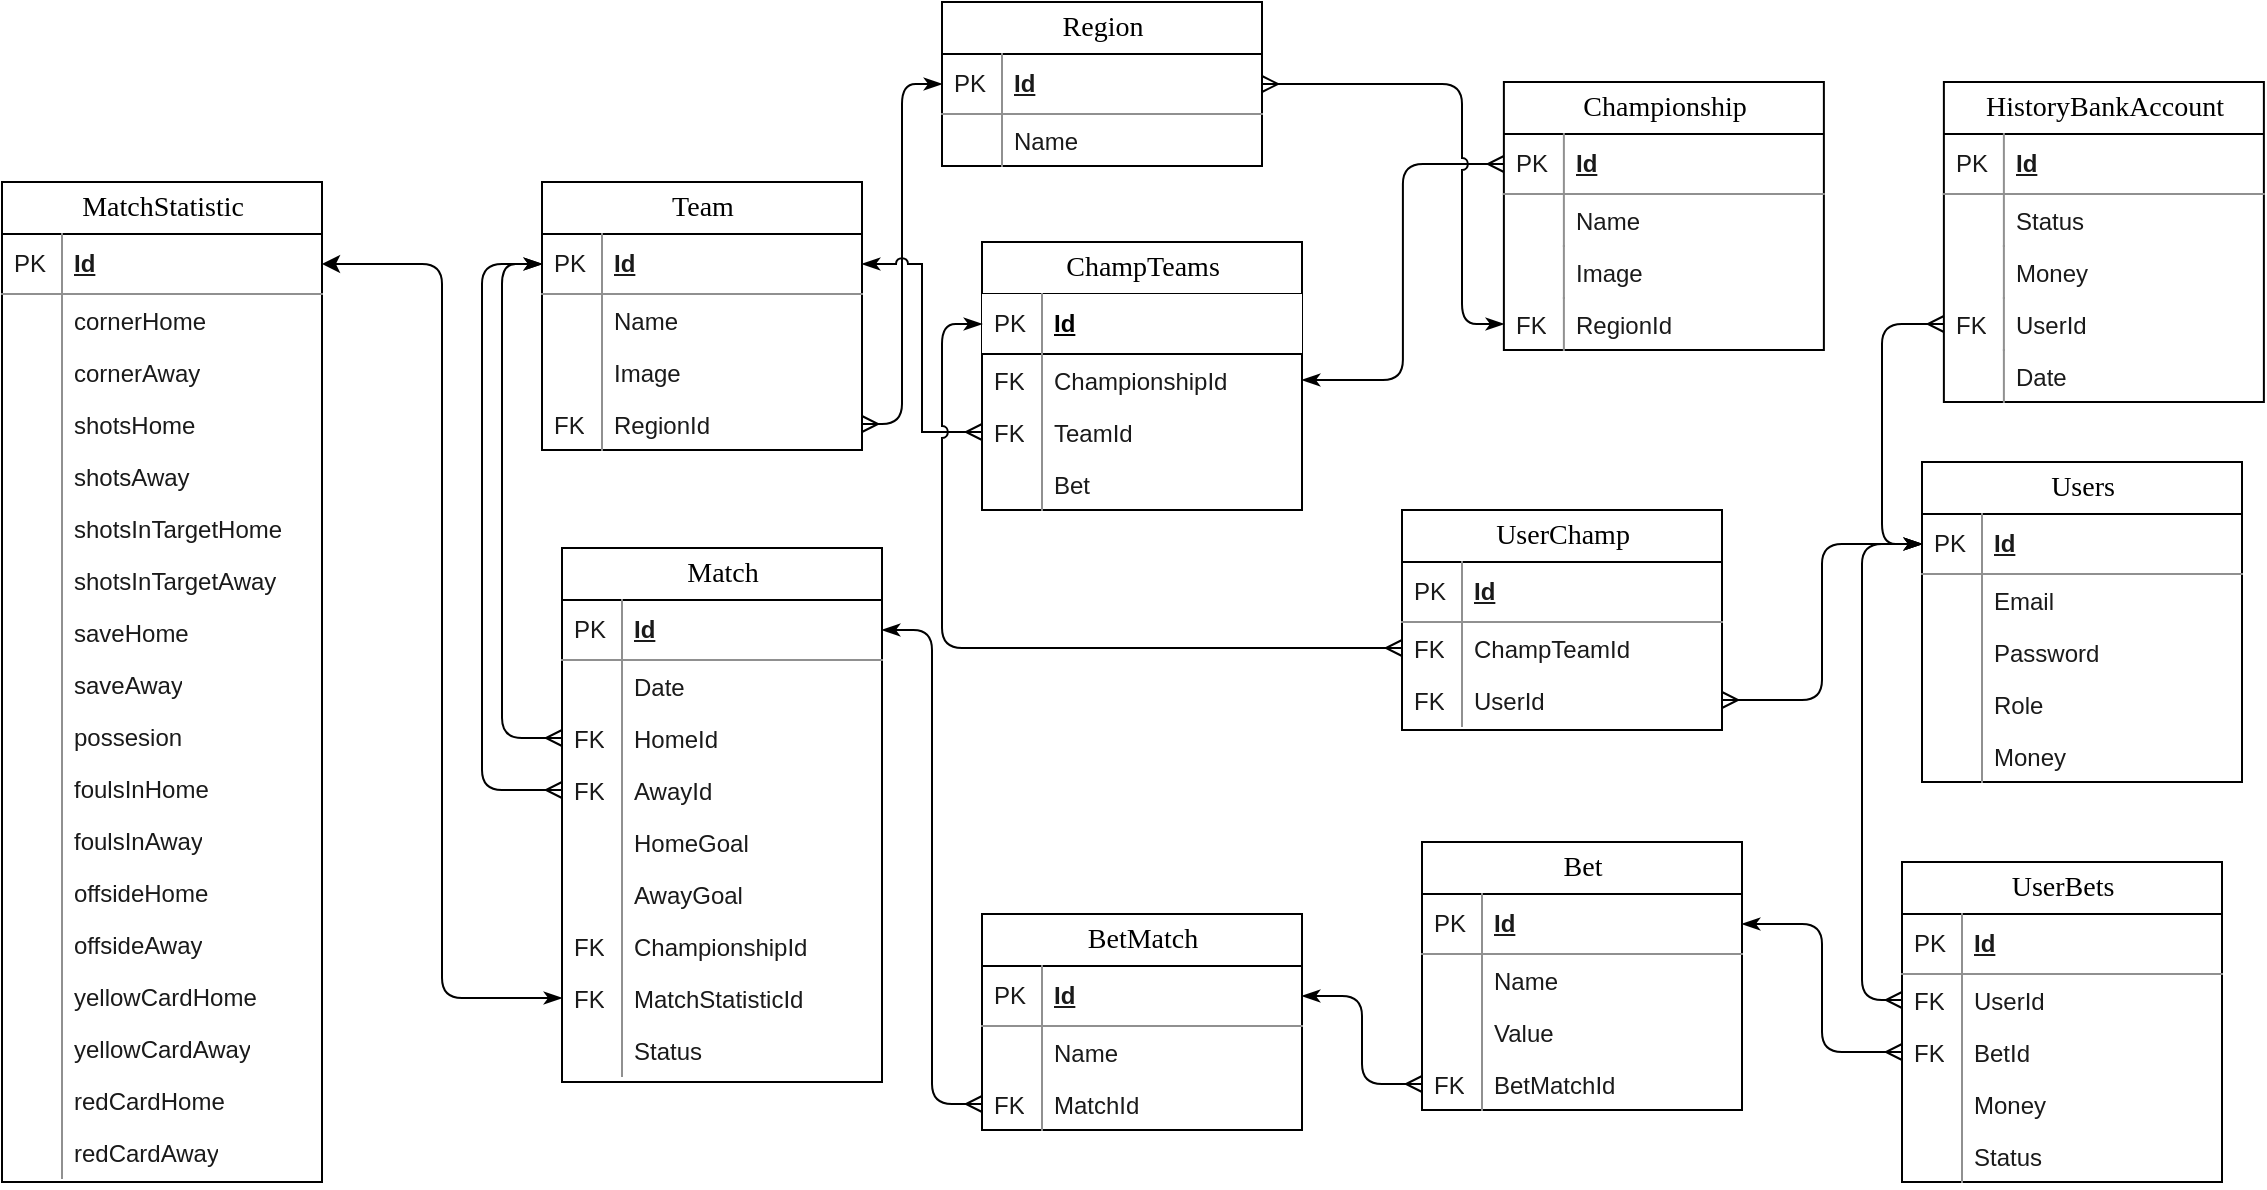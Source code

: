 <mxfile version="21.2.1" type="device" pages="5">
  <diagram name="Page-1" id="e56a1550-8fbb-45ad-956c-1786394a9013">
    <mxGraphModel dx="2269" dy="2353" grid="1" gridSize="10" guides="1" tooltips="1" connect="1" arrows="1" fold="1" page="1" pageScale="1" pageWidth="1169" pageHeight="827" background="#FFFFFF" math="0" shadow="0">
      <root>
        <mxCell id="0" />
        <mxCell id="1" parent="0" />
        <mxCell id="FgjTyjTYuUTEjpnzXqCP-3" value="MatchStatistic" style="swimlane;html=1;fontStyle=0;childLayout=stackLayout;horizontal=1;startSize=26;horizontalStack=0;resizeParent=1;resizeLast=0;collapsible=1;marginBottom=0;swimlaneFillColor=#ffffff;align=center;rounded=0;shadow=0;comic=0;labelBackgroundColor=none;strokeWidth=1;fontFamily=Verdana;fontSize=14;" vertex="1" parent="1">
          <mxGeometry x="-490" y="-690" width="160" height="500" as="geometry" />
        </mxCell>
        <mxCell id="FgjTyjTYuUTEjpnzXqCP-4" value="Id" style="shape=partialRectangle;top=0;left=0;right=0;bottom=1;html=1;align=left;verticalAlign=middle;fillColor=none;spacingLeft=34;spacingRight=4;whiteSpace=wrap;overflow=hidden;rotatable=0;points=[[0,0.5],[1,0.5]];portConstraint=eastwest;dropTarget=0;fontStyle=5;strokeColor=#909090;fontColor=#1A1A1A;" vertex="1" parent="FgjTyjTYuUTEjpnzXqCP-3">
          <mxGeometry y="26" width="160" height="30" as="geometry" />
        </mxCell>
        <mxCell id="FgjTyjTYuUTEjpnzXqCP-5" value="PK" style="shape=partialRectangle;top=0;left=0;bottom=0;html=1;fillColor=none;align=left;verticalAlign=middle;spacingLeft=4;spacingRight=4;whiteSpace=wrap;overflow=hidden;rotatable=0;points=[];portConstraint=eastwest;part=1;strokeColor=#909090;fontColor=#1A1A1A;" vertex="1" connectable="0" parent="FgjTyjTYuUTEjpnzXqCP-4">
          <mxGeometry width="30" height="30" as="geometry" />
        </mxCell>
        <mxCell id="FgjTyjTYuUTEjpnzXqCP-6" value="cornerHome" style="shape=partialRectangle;top=0;left=0;right=0;bottom=0;html=1;align=left;verticalAlign=top;fillColor=none;spacingLeft=34;spacingRight=4;whiteSpace=wrap;overflow=hidden;rotatable=0;points=[[0,0.5],[1,0.5]];portConstraint=eastwest;dropTarget=0;strokeColor=#909090;fontColor=#1A1A1A;" vertex="1" parent="FgjTyjTYuUTEjpnzXqCP-3">
          <mxGeometry y="56" width="160" height="26" as="geometry" />
        </mxCell>
        <mxCell id="FgjTyjTYuUTEjpnzXqCP-7" value="" style="shape=partialRectangle;top=0;left=0;bottom=0;html=1;fillColor=none;align=left;verticalAlign=top;spacingLeft=4;spacingRight=4;whiteSpace=wrap;overflow=hidden;rotatable=0;points=[];portConstraint=eastwest;part=1;strokeColor=#909090;fontColor=#1A1A1A;" vertex="1" connectable="0" parent="FgjTyjTYuUTEjpnzXqCP-6">
          <mxGeometry width="30" height="26" as="geometry" />
        </mxCell>
        <mxCell id="FgjTyjTYuUTEjpnzXqCP-8" value="cornerAway" style="shape=partialRectangle;top=0;left=0;right=0;bottom=0;html=1;align=left;verticalAlign=top;fillColor=none;spacingLeft=34;spacingRight=4;whiteSpace=wrap;overflow=hidden;rotatable=0;points=[[0,0.5],[1,0.5]];portConstraint=eastwest;dropTarget=0;strokeColor=#909090;fontColor=#1A1A1A;" vertex="1" parent="FgjTyjTYuUTEjpnzXqCP-3">
          <mxGeometry y="82" width="160" height="26" as="geometry" />
        </mxCell>
        <mxCell id="FgjTyjTYuUTEjpnzXqCP-9" value="" style="shape=partialRectangle;top=0;left=0;bottom=0;html=1;fillColor=none;align=left;verticalAlign=top;spacingLeft=4;spacingRight=4;whiteSpace=wrap;overflow=hidden;rotatable=0;points=[];portConstraint=eastwest;part=1;strokeColor=#909090;fontColor=#1A1A1A;" vertex="1" connectable="0" parent="FgjTyjTYuUTEjpnzXqCP-8">
          <mxGeometry width="30" height="26" as="geometry" />
        </mxCell>
        <mxCell id="FgjTyjTYuUTEjpnzXqCP-10" value="shotsHome" style="shape=partialRectangle;top=0;left=0;right=0;bottom=0;html=1;align=left;verticalAlign=top;fillColor=none;spacingLeft=34;spacingRight=4;whiteSpace=wrap;overflow=hidden;rotatable=0;points=[[0,0.5],[1,0.5]];portConstraint=eastwest;dropTarget=0;strokeColor=#909090;fontColor=#1A1A1A;" vertex="1" parent="FgjTyjTYuUTEjpnzXqCP-3">
          <mxGeometry y="108" width="160" height="26" as="geometry" />
        </mxCell>
        <mxCell id="FgjTyjTYuUTEjpnzXqCP-11" value="" style="shape=partialRectangle;top=0;left=0;bottom=0;html=1;fillColor=none;align=left;verticalAlign=top;spacingLeft=4;spacingRight=4;whiteSpace=wrap;overflow=hidden;rotatable=0;points=[];portConstraint=eastwest;part=1;strokeColor=#909090;fontColor=#1A1A1A;" vertex="1" connectable="0" parent="FgjTyjTYuUTEjpnzXqCP-10">
          <mxGeometry width="30" height="26" as="geometry" />
        </mxCell>
        <mxCell id="FgjTyjTYuUTEjpnzXqCP-12" value="shotsAway" style="shape=partialRectangle;top=0;left=0;right=0;bottom=0;html=1;align=left;verticalAlign=top;fillColor=none;spacingLeft=34;spacingRight=4;whiteSpace=wrap;overflow=hidden;rotatable=0;points=[[0,0.5],[1,0.5]];portConstraint=eastwest;dropTarget=0;strokeColor=#909090;fontColor=#1A1A1A;" vertex="1" parent="FgjTyjTYuUTEjpnzXqCP-3">
          <mxGeometry y="134" width="160" height="26" as="geometry" />
        </mxCell>
        <mxCell id="FgjTyjTYuUTEjpnzXqCP-13" value="" style="shape=partialRectangle;top=0;left=0;bottom=0;html=1;fillColor=none;align=left;verticalAlign=top;spacingLeft=4;spacingRight=4;whiteSpace=wrap;overflow=hidden;rotatable=0;points=[];portConstraint=eastwest;part=1;strokeColor=#909090;fontColor=#1A1A1A;" vertex="1" connectable="0" parent="FgjTyjTYuUTEjpnzXqCP-12">
          <mxGeometry width="30" height="26" as="geometry" />
        </mxCell>
        <mxCell id="FgjTyjTYuUTEjpnzXqCP-14" value="shotsInTargetHome" style="shape=partialRectangle;top=0;left=0;right=0;bottom=0;html=1;align=left;verticalAlign=top;fillColor=none;spacingLeft=34;spacingRight=4;whiteSpace=wrap;overflow=hidden;rotatable=0;points=[[0,0.5],[1,0.5]];portConstraint=eastwest;dropTarget=0;strokeColor=#909090;fontColor=#1A1A1A;" vertex="1" parent="FgjTyjTYuUTEjpnzXqCP-3">
          <mxGeometry y="160" width="160" height="26" as="geometry" />
        </mxCell>
        <mxCell id="FgjTyjTYuUTEjpnzXqCP-15" value="" style="shape=partialRectangle;top=0;left=0;bottom=0;html=1;fillColor=none;align=left;verticalAlign=top;spacingLeft=4;spacingRight=4;whiteSpace=wrap;overflow=hidden;rotatable=0;points=[];portConstraint=eastwest;part=1;strokeColor=#909090;fontColor=#1A1A1A;" vertex="1" connectable="0" parent="FgjTyjTYuUTEjpnzXqCP-14">
          <mxGeometry width="30" height="26" as="geometry" />
        </mxCell>
        <mxCell id="FgjTyjTYuUTEjpnzXqCP-43" value="shotsInTargetAway" style="shape=partialRectangle;top=0;left=0;right=0;bottom=0;html=1;align=left;verticalAlign=top;fillColor=none;spacingLeft=34;spacingRight=4;whiteSpace=wrap;overflow=hidden;rotatable=0;points=[[0,0.5],[1,0.5]];portConstraint=eastwest;dropTarget=0;strokeColor=#909090;fontColor=#1A1A1A;" vertex="1" parent="FgjTyjTYuUTEjpnzXqCP-3">
          <mxGeometry y="186" width="160" height="26" as="geometry" />
        </mxCell>
        <mxCell id="FgjTyjTYuUTEjpnzXqCP-44" value="" style="shape=partialRectangle;top=0;left=0;bottom=0;html=1;fillColor=none;align=left;verticalAlign=top;spacingLeft=4;spacingRight=4;whiteSpace=wrap;overflow=hidden;rotatable=0;points=[];portConstraint=eastwest;part=1;strokeColor=#909090;fontColor=#1A1A1A;" vertex="1" connectable="0" parent="FgjTyjTYuUTEjpnzXqCP-43">
          <mxGeometry width="30" height="26" as="geometry" />
        </mxCell>
        <mxCell id="FgjTyjTYuUTEjpnzXqCP-41" value="saveHome&lt;span style=&quot;white-space: pre;&quot;&gt;	&lt;/span&gt;" style="shape=partialRectangle;top=0;left=0;right=0;bottom=0;html=1;align=left;verticalAlign=top;fillColor=none;spacingLeft=34;spacingRight=4;whiteSpace=wrap;overflow=hidden;rotatable=0;points=[[0,0.5],[1,0.5]];portConstraint=eastwest;dropTarget=0;strokeColor=#909090;fontColor=#1A1A1A;" vertex="1" parent="FgjTyjTYuUTEjpnzXqCP-3">
          <mxGeometry y="212" width="160" height="26" as="geometry" />
        </mxCell>
        <mxCell id="FgjTyjTYuUTEjpnzXqCP-42" value="" style="shape=partialRectangle;top=0;left=0;bottom=0;html=1;fillColor=none;align=left;verticalAlign=top;spacingLeft=4;spacingRight=4;whiteSpace=wrap;overflow=hidden;rotatable=0;points=[];portConstraint=eastwest;part=1;strokeColor=#909090;fontColor=#1A1A1A;" vertex="1" connectable="0" parent="FgjTyjTYuUTEjpnzXqCP-41">
          <mxGeometry width="30" height="26" as="geometry" />
        </mxCell>
        <mxCell id="FgjTyjTYuUTEjpnzXqCP-45" value="saveAway" style="shape=partialRectangle;top=0;left=0;right=0;bottom=0;html=1;align=left;verticalAlign=top;fillColor=none;spacingLeft=34;spacingRight=4;whiteSpace=wrap;overflow=hidden;rotatable=0;points=[[0,0.5],[1,0.5]];portConstraint=eastwest;dropTarget=0;strokeColor=#909090;fontColor=#1A1A1A;" vertex="1" parent="FgjTyjTYuUTEjpnzXqCP-3">
          <mxGeometry y="238" width="160" height="26" as="geometry" />
        </mxCell>
        <mxCell id="FgjTyjTYuUTEjpnzXqCP-46" value="" style="shape=partialRectangle;top=0;left=0;bottom=0;html=1;fillColor=none;align=left;verticalAlign=top;spacingLeft=4;spacingRight=4;whiteSpace=wrap;overflow=hidden;rotatable=0;points=[];portConstraint=eastwest;part=1;strokeColor=#909090;fontColor=#1A1A1A;" vertex="1" connectable="0" parent="FgjTyjTYuUTEjpnzXqCP-45">
          <mxGeometry width="30" height="26" as="geometry" />
        </mxCell>
        <mxCell id="FgjTyjTYuUTEjpnzXqCP-47" value="possesion" style="shape=partialRectangle;top=0;left=0;right=0;bottom=0;html=1;align=left;verticalAlign=top;fillColor=none;spacingLeft=34;spacingRight=4;whiteSpace=wrap;overflow=hidden;rotatable=0;points=[[0,0.5],[1,0.5]];portConstraint=eastwest;dropTarget=0;strokeColor=#909090;fontColor=#1A1A1A;" vertex="1" parent="FgjTyjTYuUTEjpnzXqCP-3">
          <mxGeometry y="264" width="160" height="26" as="geometry" />
        </mxCell>
        <mxCell id="FgjTyjTYuUTEjpnzXqCP-48" value="" style="shape=partialRectangle;top=0;left=0;bottom=0;html=1;fillColor=none;align=left;verticalAlign=top;spacingLeft=4;spacingRight=4;whiteSpace=wrap;overflow=hidden;rotatable=0;points=[];portConstraint=eastwest;part=1;strokeColor=#909090;fontColor=#1A1A1A;" vertex="1" connectable="0" parent="FgjTyjTYuUTEjpnzXqCP-47">
          <mxGeometry width="30" height="26" as="geometry" />
        </mxCell>
        <mxCell id="FgjTyjTYuUTEjpnzXqCP-49" value="foulsInHome" style="shape=partialRectangle;top=0;left=0;right=0;bottom=0;html=1;align=left;verticalAlign=top;fillColor=none;spacingLeft=34;spacingRight=4;whiteSpace=wrap;overflow=hidden;rotatable=0;points=[[0,0.5],[1,0.5]];portConstraint=eastwest;dropTarget=0;strokeColor=#909090;fontColor=#1A1A1A;" vertex="1" parent="FgjTyjTYuUTEjpnzXqCP-3">
          <mxGeometry y="290" width="160" height="26" as="geometry" />
        </mxCell>
        <mxCell id="FgjTyjTYuUTEjpnzXqCP-50" value="" style="shape=partialRectangle;top=0;left=0;bottom=0;html=1;fillColor=none;align=left;verticalAlign=top;spacingLeft=4;spacingRight=4;whiteSpace=wrap;overflow=hidden;rotatable=0;points=[];portConstraint=eastwest;part=1;strokeColor=#909090;fontColor=#1A1A1A;" vertex="1" connectable="0" parent="FgjTyjTYuUTEjpnzXqCP-49">
          <mxGeometry width="30" height="26" as="geometry" />
        </mxCell>
        <mxCell id="FgjTyjTYuUTEjpnzXqCP-51" value="foulsInAway" style="shape=partialRectangle;top=0;left=0;right=0;bottom=0;html=1;align=left;verticalAlign=top;fillColor=none;spacingLeft=34;spacingRight=4;whiteSpace=wrap;overflow=hidden;rotatable=0;points=[[0,0.5],[1,0.5]];portConstraint=eastwest;dropTarget=0;strokeColor=#909090;fontColor=#1A1A1A;" vertex="1" parent="FgjTyjTYuUTEjpnzXqCP-3">
          <mxGeometry y="316" width="160" height="26" as="geometry" />
        </mxCell>
        <mxCell id="FgjTyjTYuUTEjpnzXqCP-52" value="" style="shape=partialRectangle;top=0;left=0;bottom=0;html=1;fillColor=none;align=left;verticalAlign=top;spacingLeft=4;spacingRight=4;whiteSpace=wrap;overflow=hidden;rotatable=0;points=[];portConstraint=eastwest;part=1;strokeColor=#909090;fontColor=#1A1A1A;" vertex="1" connectable="0" parent="FgjTyjTYuUTEjpnzXqCP-51">
          <mxGeometry width="30" height="26" as="geometry" />
        </mxCell>
        <mxCell id="FgjTyjTYuUTEjpnzXqCP-53" value="offsideHome" style="shape=partialRectangle;top=0;left=0;right=0;bottom=0;html=1;align=left;verticalAlign=top;fillColor=none;spacingLeft=34;spacingRight=4;whiteSpace=wrap;overflow=hidden;rotatable=0;points=[[0,0.5],[1,0.5]];portConstraint=eastwest;dropTarget=0;strokeColor=#909090;fontColor=#1A1A1A;" vertex="1" parent="FgjTyjTYuUTEjpnzXqCP-3">
          <mxGeometry y="342" width="160" height="26" as="geometry" />
        </mxCell>
        <mxCell id="FgjTyjTYuUTEjpnzXqCP-54" value="" style="shape=partialRectangle;top=0;left=0;bottom=0;html=1;fillColor=none;align=left;verticalAlign=top;spacingLeft=4;spacingRight=4;whiteSpace=wrap;overflow=hidden;rotatable=0;points=[];portConstraint=eastwest;part=1;strokeColor=#909090;fontColor=#1A1A1A;" vertex="1" connectable="0" parent="FgjTyjTYuUTEjpnzXqCP-53">
          <mxGeometry width="30" height="26" as="geometry" />
        </mxCell>
        <mxCell id="FgjTyjTYuUTEjpnzXqCP-55" value="offsideAway" style="shape=partialRectangle;top=0;left=0;right=0;bottom=0;html=1;align=left;verticalAlign=top;fillColor=none;spacingLeft=34;spacingRight=4;whiteSpace=wrap;overflow=hidden;rotatable=0;points=[[0,0.5],[1,0.5]];portConstraint=eastwest;dropTarget=0;strokeColor=#909090;fontColor=#1A1A1A;" vertex="1" parent="FgjTyjTYuUTEjpnzXqCP-3">
          <mxGeometry y="368" width="160" height="26" as="geometry" />
        </mxCell>
        <mxCell id="FgjTyjTYuUTEjpnzXqCP-56" value="" style="shape=partialRectangle;top=0;left=0;bottom=0;html=1;fillColor=none;align=left;verticalAlign=top;spacingLeft=4;spacingRight=4;whiteSpace=wrap;overflow=hidden;rotatable=0;points=[];portConstraint=eastwest;part=1;strokeColor=#909090;fontColor=#1A1A1A;" vertex="1" connectable="0" parent="FgjTyjTYuUTEjpnzXqCP-55">
          <mxGeometry width="30" height="26" as="geometry" />
        </mxCell>
        <mxCell id="FgjTyjTYuUTEjpnzXqCP-57" value="yellowCardHome" style="shape=partialRectangle;top=0;left=0;right=0;bottom=0;html=1;align=left;verticalAlign=top;fillColor=none;spacingLeft=34;spacingRight=4;whiteSpace=wrap;overflow=hidden;rotatable=0;points=[[0,0.5],[1,0.5]];portConstraint=eastwest;dropTarget=0;strokeColor=#909090;fontColor=#1A1A1A;" vertex="1" parent="FgjTyjTYuUTEjpnzXqCP-3">
          <mxGeometry y="394" width="160" height="26" as="geometry" />
        </mxCell>
        <mxCell id="FgjTyjTYuUTEjpnzXqCP-58" value="" style="shape=partialRectangle;top=0;left=0;bottom=0;html=1;fillColor=none;align=left;verticalAlign=top;spacingLeft=4;spacingRight=4;whiteSpace=wrap;overflow=hidden;rotatable=0;points=[];portConstraint=eastwest;part=1;strokeColor=#909090;fontColor=#1A1A1A;" vertex="1" connectable="0" parent="FgjTyjTYuUTEjpnzXqCP-57">
          <mxGeometry width="30" height="26" as="geometry" />
        </mxCell>
        <mxCell id="FgjTyjTYuUTEjpnzXqCP-59" value="yellowCardAway" style="shape=partialRectangle;top=0;left=0;right=0;bottom=0;html=1;align=left;verticalAlign=top;fillColor=none;spacingLeft=34;spacingRight=4;whiteSpace=wrap;overflow=hidden;rotatable=0;points=[[0,0.5],[1,0.5]];portConstraint=eastwest;dropTarget=0;strokeColor=#909090;fontColor=#1A1A1A;" vertex="1" parent="FgjTyjTYuUTEjpnzXqCP-3">
          <mxGeometry y="420" width="160" height="26" as="geometry" />
        </mxCell>
        <mxCell id="FgjTyjTYuUTEjpnzXqCP-60" value="" style="shape=partialRectangle;top=0;left=0;bottom=0;html=1;fillColor=none;align=left;verticalAlign=top;spacingLeft=4;spacingRight=4;whiteSpace=wrap;overflow=hidden;rotatable=0;points=[];portConstraint=eastwest;part=1;strokeColor=#909090;fontColor=#1A1A1A;" vertex="1" connectable="0" parent="FgjTyjTYuUTEjpnzXqCP-59">
          <mxGeometry width="30" height="26" as="geometry" />
        </mxCell>
        <mxCell id="FgjTyjTYuUTEjpnzXqCP-61" value="redCardHome" style="shape=partialRectangle;top=0;left=0;right=0;bottom=0;html=1;align=left;verticalAlign=top;fillColor=none;spacingLeft=34;spacingRight=4;whiteSpace=wrap;overflow=hidden;rotatable=0;points=[[0,0.5],[1,0.5]];portConstraint=eastwest;dropTarget=0;strokeColor=#909090;fontColor=#1A1A1A;" vertex="1" parent="FgjTyjTYuUTEjpnzXqCP-3">
          <mxGeometry y="446" width="160" height="26" as="geometry" />
        </mxCell>
        <mxCell id="FgjTyjTYuUTEjpnzXqCP-62" value="" style="shape=partialRectangle;top=0;left=0;bottom=0;html=1;fillColor=none;align=left;verticalAlign=top;spacingLeft=4;spacingRight=4;whiteSpace=wrap;overflow=hidden;rotatable=0;points=[];portConstraint=eastwest;part=1;strokeColor=#909090;fontColor=#1A1A1A;" vertex="1" connectable="0" parent="FgjTyjTYuUTEjpnzXqCP-61">
          <mxGeometry width="30" height="26" as="geometry" />
        </mxCell>
        <mxCell id="FgjTyjTYuUTEjpnzXqCP-63" value="redCardAway" style="shape=partialRectangle;top=0;left=0;right=0;bottom=0;html=1;align=left;verticalAlign=top;fillColor=none;spacingLeft=34;spacingRight=4;whiteSpace=wrap;overflow=hidden;rotatable=0;points=[[0,0.5],[1,0.5]];portConstraint=eastwest;dropTarget=0;strokeColor=#909090;fontColor=#1A1A1A;" vertex="1" parent="FgjTyjTYuUTEjpnzXqCP-3">
          <mxGeometry y="472" width="160" height="26" as="geometry" />
        </mxCell>
        <mxCell id="FgjTyjTYuUTEjpnzXqCP-64" value="" style="shape=partialRectangle;top=0;left=0;bottom=0;html=1;fillColor=none;align=left;verticalAlign=top;spacingLeft=4;spacingRight=4;whiteSpace=wrap;overflow=hidden;rotatable=0;points=[];portConstraint=eastwest;part=1;strokeColor=#909090;fontColor=#1A1A1A;" vertex="1" connectable="0" parent="FgjTyjTYuUTEjpnzXqCP-63">
          <mxGeometry width="30" height="26" as="geometry" />
        </mxCell>
        <mxCell id="FgjTyjTYuUTEjpnzXqCP-89" value="Team" style="swimlane;html=1;fontStyle=0;childLayout=stackLayout;horizontal=1;startSize=26;horizontalStack=0;resizeParent=1;resizeLast=0;collapsible=1;marginBottom=0;swimlaneFillColor=#ffffff;align=center;rounded=0;shadow=0;comic=0;labelBackgroundColor=none;strokeWidth=1;fontFamily=Verdana;fontSize=14;" vertex="1" parent="1">
          <mxGeometry x="-220" y="-690" width="160" height="134" as="geometry" />
        </mxCell>
        <mxCell id="FgjTyjTYuUTEjpnzXqCP-90" value="Id" style="shape=partialRectangle;top=0;left=0;right=0;bottom=1;html=1;align=left;verticalAlign=middle;fillColor=none;spacingLeft=34;spacingRight=4;whiteSpace=wrap;overflow=hidden;rotatable=0;points=[[0,0.5],[1,0.5]];portConstraint=eastwest;dropTarget=0;fontStyle=5;strokeColor=#909090;fontColor=#1A1A1A;" vertex="1" parent="FgjTyjTYuUTEjpnzXqCP-89">
          <mxGeometry y="26" width="160" height="30" as="geometry" />
        </mxCell>
        <mxCell id="FgjTyjTYuUTEjpnzXqCP-91" value="PK" style="shape=partialRectangle;top=0;left=0;bottom=0;html=1;fillColor=none;align=left;verticalAlign=middle;spacingLeft=4;spacingRight=4;whiteSpace=wrap;overflow=hidden;rotatable=0;points=[];portConstraint=eastwest;part=1;strokeColor=#909090;fontColor=#1A1A1A;" vertex="1" connectable="0" parent="FgjTyjTYuUTEjpnzXqCP-90">
          <mxGeometry width="30" height="30" as="geometry" />
        </mxCell>
        <mxCell id="FgjTyjTYuUTEjpnzXqCP-118" value="Name" style="shape=partialRectangle;top=0;left=0;right=0;bottom=0;html=1;align=left;verticalAlign=top;fillColor=none;spacingLeft=34;spacingRight=4;whiteSpace=wrap;overflow=hidden;rotatable=0;points=[[0,0.5],[1,0.5]];portConstraint=eastwest;dropTarget=0;strokeColor=#909090;fontColor=#1A1A1A;" vertex="1" parent="FgjTyjTYuUTEjpnzXqCP-89">
          <mxGeometry y="56" width="160" height="26" as="geometry" />
        </mxCell>
        <mxCell id="FgjTyjTYuUTEjpnzXqCP-119" value="" style="shape=partialRectangle;top=0;left=0;bottom=0;html=1;fillColor=none;align=left;verticalAlign=top;spacingLeft=4;spacingRight=4;whiteSpace=wrap;overflow=hidden;rotatable=0;points=[];portConstraint=eastwest;part=1;strokeColor=#909090;fontColor=#1A1A1A;" vertex="1" connectable="0" parent="FgjTyjTYuUTEjpnzXqCP-118">
          <mxGeometry width="30" height="26" as="geometry" />
        </mxCell>
        <mxCell id="FgjTyjTYuUTEjpnzXqCP-120" value="Image" style="shape=partialRectangle;top=0;left=0;right=0;bottom=0;html=1;align=left;verticalAlign=top;fillColor=none;spacingLeft=34;spacingRight=4;whiteSpace=wrap;overflow=hidden;rotatable=0;points=[[0,0.5],[1,0.5]];portConstraint=eastwest;dropTarget=0;strokeColor=#909090;fontColor=#1A1A1A;" vertex="1" parent="FgjTyjTYuUTEjpnzXqCP-89">
          <mxGeometry y="82" width="160" height="26" as="geometry" />
        </mxCell>
        <mxCell id="FgjTyjTYuUTEjpnzXqCP-121" value="" style="shape=partialRectangle;top=0;left=0;bottom=0;html=1;fillColor=none;align=left;verticalAlign=top;spacingLeft=4;spacingRight=4;whiteSpace=wrap;overflow=hidden;rotatable=0;points=[];portConstraint=eastwest;part=1;strokeColor=#909090;fontColor=#1A1A1A;" vertex="1" connectable="0" parent="FgjTyjTYuUTEjpnzXqCP-120">
          <mxGeometry width="30" height="26" as="geometry" />
        </mxCell>
        <mxCell id="FgjTyjTYuUTEjpnzXqCP-122" value="RegionId" style="shape=partialRectangle;top=0;left=0;right=0;bottom=0;html=1;align=left;verticalAlign=top;fillColor=none;spacingLeft=34;spacingRight=4;whiteSpace=wrap;overflow=hidden;rotatable=0;points=[[0,0.5],[1,0.5]];portConstraint=eastwest;dropTarget=0;strokeColor=#909090;fontColor=#1A1A1A;" vertex="1" parent="FgjTyjTYuUTEjpnzXqCP-89">
          <mxGeometry y="108" width="160" height="26" as="geometry" />
        </mxCell>
        <mxCell id="FgjTyjTYuUTEjpnzXqCP-123" value="FK" style="shape=partialRectangle;top=0;left=0;bottom=0;html=1;fillColor=none;align=left;verticalAlign=top;spacingLeft=4;spacingRight=4;whiteSpace=wrap;overflow=hidden;rotatable=0;points=[];portConstraint=eastwest;part=1;strokeColor=#909090;fontColor=#1A1A1A;" vertex="1" connectable="0" parent="FgjTyjTYuUTEjpnzXqCP-122">
          <mxGeometry width="30" height="26" as="geometry" />
        </mxCell>
        <mxCell id="FgjTyjTYuUTEjpnzXqCP-126" value="Match" style="swimlane;html=1;fontStyle=0;childLayout=stackLayout;horizontal=1;startSize=26;horizontalStack=0;resizeParent=1;resizeLast=0;collapsible=1;marginBottom=0;swimlaneFillColor=#ffffff;align=center;rounded=0;shadow=0;comic=0;labelBackgroundColor=none;strokeWidth=1;fontFamily=Verdana;fontSize=14;" vertex="1" parent="1">
          <mxGeometry x="-210" y="-507" width="160" height="267" as="geometry" />
        </mxCell>
        <mxCell id="FgjTyjTYuUTEjpnzXqCP-127" value="Id" style="shape=partialRectangle;top=0;left=0;right=0;bottom=1;html=1;align=left;verticalAlign=middle;fillColor=none;spacingLeft=34;spacingRight=4;whiteSpace=wrap;overflow=hidden;rotatable=0;points=[[0,0.5],[1,0.5]];portConstraint=eastwest;dropTarget=0;fontStyle=5;strokeColor=#909090;fontColor=#1A1A1A;" vertex="1" parent="FgjTyjTYuUTEjpnzXqCP-126">
          <mxGeometry y="26" width="160" height="30" as="geometry" />
        </mxCell>
        <mxCell id="FgjTyjTYuUTEjpnzXqCP-128" value="PK" style="shape=partialRectangle;top=0;left=0;bottom=0;html=1;fillColor=none;align=left;verticalAlign=middle;spacingLeft=4;spacingRight=4;whiteSpace=wrap;overflow=hidden;rotatable=0;points=[];portConstraint=eastwest;part=1;strokeColor=#909090;fontColor=#1A1A1A;" vertex="1" connectable="0" parent="FgjTyjTYuUTEjpnzXqCP-127">
          <mxGeometry width="30" height="30" as="geometry" />
        </mxCell>
        <mxCell id="FgjTyjTYuUTEjpnzXqCP-129" value="Date" style="shape=partialRectangle;top=0;left=0;right=0;bottom=0;html=1;align=left;verticalAlign=top;fillColor=none;spacingLeft=34;spacingRight=4;whiteSpace=wrap;overflow=hidden;rotatable=0;points=[[0,0.5],[1,0.5]];portConstraint=eastwest;dropTarget=0;strokeColor=#909090;fontColor=#1A1A1A;" vertex="1" parent="FgjTyjTYuUTEjpnzXqCP-126">
          <mxGeometry y="56" width="160" height="26" as="geometry" />
        </mxCell>
        <mxCell id="FgjTyjTYuUTEjpnzXqCP-130" value="" style="shape=partialRectangle;top=0;left=0;bottom=0;html=1;fillColor=none;align=left;verticalAlign=top;spacingLeft=4;spacingRight=4;whiteSpace=wrap;overflow=hidden;rotatable=0;points=[];portConstraint=eastwest;part=1;strokeColor=#909090;fontColor=#1A1A1A;" vertex="1" connectable="0" parent="FgjTyjTYuUTEjpnzXqCP-129">
          <mxGeometry width="30" height="26" as="geometry" />
        </mxCell>
        <mxCell id="FgjTyjTYuUTEjpnzXqCP-131" value="HomeId" style="shape=partialRectangle;top=0;left=0;right=0;bottom=0;html=1;align=left;verticalAlign=top;fillColor=none;spacingLeft=34;spacingRight=4;whiteSpace=wrap;overflow=hidden;rotatable=0;points=[[0,0.5],[1,0.5]];portConstraint=eastwest;dropTarget=0;strokeColor=#909090;fontColor=#1A1A1A;" vertex="1" parent="FgjTyjTYuUTEjpnzXqCP-126">
          <mxGeometry y="82" width="160" height="26" as="geometry" />
        </mxCell>
        <mxCell id="FgjTyjTYuUTEjpnzXqCP-132" value="FK" style="shape=partialRectangle;top=0;left=0;bottom=0;html=1;fillColor=none;align=left;verticalAlign=top;spacingLeft=4;spacingRight=4;whiteSpace=wrap;overflow=hidden;rotatable=0;points=[];portConstraint=eastwest;part=1;strokeColor=#909090;fontColor=#1A1A1A;" vertex="1" connectable="0" parent="FgjTyjTYuUTEjpnzXqCP-131">
          <mxGeometry width="30" height="26" as="geometry" />
        </mxCell>
        <mxCell id="FgjTyjTYuUTEjpnzXqCP-133" value="AwayId" style="shape=partialRectangle;top=0;left=0;right=0;bottom=0;html=1;align=left;verticalAlign=top;fillColor=none;spacingLeft=34;spacingRight=4;whiteSpace=wrap;overflow=hidden;rotatable=0;points=[[0,0.5],[1,0.5]];portConstraint=eastwest;dropTarget=0;strokeColor=#909090;fontColor=#1A1A1A;" vertex="1" parent="FgjTyjTYuUTEjpnzXqCP-126">
          <mxGeometry y="108" width="160" height="26" as="geometry" />
        </mxCell>
        <mxCell id="FgjTyjTYuUTEjpnzXqCP-134" value="FK" style="shape=partialRectangle;top=0;left=0;bottom=0;html=1;fillColor=none;align=left;verticalAlign=top;spacingLeft=4;spacingRight=4;whiteSpace=wrap;overflow=hidden;rotatable=0;points=[];portConstraint=eastwest;part=1;strokeColor=#909090;fontColor=#1A1A1A;" vertex="1" connectable="0" parent="FgjTyjTYuUTEjpnzXqCP-133">
          <mxGeometry width="30" height="26" as="geometry" />
        </mxCell>
        <mxCell id="FgjTyjTYuUTEjpnzXqCP-135" value="HomeGoal" style="shape=partialRectangle;top=0;left=0;right=0;bottom=0;html=1;align=left;verticalAlign=top;fillColor=none;spacingLeft=34;spacingRight=4;whiteSpace=wrap;overflow=hidden;rotatable=0;points=[[0,0.5],[1,0.5]];portConstraint=eastwest;dropTarget=0;strokeColor=#909090;fontColor=#1A1A1A;" vertex="1" parent="FgjTyjTYuUTEjpnzXqCP-126">
          <mxGeometry y="134" width="160" height="26" as="geometry" />
        </mxCell>
        <mxCell id="FgjTyjTYuUTEjpnzXqCP-136" value="" style="shape=partialRectangle;top=0;left=0;bottom=0;html=1;fillColor=none;align=left;verticalAlign=top;spacingLeft=4;spacingRight=4;whiteSpace=wrap;overflow=hidden;rotatable=0;points=[];portConstraint=eastwest;part=1;strokeColor=#909090;fontColor=#1A1A1A;" vertex="1" connectable="0" parent="FgjTyjTYuUTEjpnzXqCP-135">
          <mxGeometry width="30" height="26" as="geometry" />
        </mxCell>
        <mxCell id="FgjTyjTYuUTEjpnzXqCP-137" value="AwayGoal" style="shape=partialRectangle;top=0;left=0;right=0;bottom=0;html=1;align=left;verticalAlign=top;fillColor=none;spacingLeft=34;spacingRight=4;whiteSpace=wrap;overflow=hidden;rotatable=0;points=[[0,0.5],[1,0.5]];portConstraint=eastwest;dropTarget=0;strokeColor=#909090;fontColor=#1A1A1A;" vertex="1" parent="FgjTyjTYuUTEjpnzXqCP-126">
          <mxGeometry y="160" width="160" height="26" as="geometry" />
        </mxCell>
        <mxCell id="FgjTyjTYuUTEjpnzXqCP-138" value="" style="shape=partialRectangle;top=0;left=0;bottom=0;html=1;fillColor=none;align=left;verticalAlign=top;spacingLeft=4;spacingRight=4;whiteSpace=wrap;overflow=hidden;rotatable=0;points=[];portConstraint=eastwest;part=1;strokeColor=#909090;fontColor=#1A1A1A;" vertex="1" connectable="0" parent="FgjTyjTYuUTEjpnzXqCP-137">
          <mxGeometry width="30" height="26" as="geometry" />
        </mxCell>
        <mxCell id="FgjTyjTYuUTEjpnzXqCP-139" value="ChampionshipId" style="shape=partialRectangle;top=0;left=0;right=0;bottom=0;html=1;align=left;verticalAlign=top;fillColor=none;spacingLeft=34;spacingRight=4;whiteSpace=wrap;overflow=hidden;rotatable=0;points=[[0,0.5],[1,0.5]];portConstraint=eastwest;dropTarget=0;strokeColor=#909090;fontColor=#1A1A1A;" vertex="1" parent="FgjTyjTYuUTEjpnzXqCP-126">
          <mxGeometry y="186" width="160" height="26" as="geometry" />
        </mxCell>
        <mxCell id="FgjTyjTYuUTEjpnzXqCP-140" value="FK" style="shape=partialRectangle;top=0;left=0;bottom=0;html=1;fillColor=none;align=left;verticalAlign=top;spacingLeft=4;spacingRight=4;whiteSpace=wrap;overflow=hidden;rotatable=0;points=[];portConstraint=eastwest;part=1;strokeColor=#909090;fontColor=#1A1A1A;" vertex="1" connectable="0" parent="FgjTyjTYuUTEjpnzXqCP-139">
          <mxGeometry width="30" height="26" as="geometry" />
        </mxCell>
        <mxCell id="FgjTyjTYuUTEjpnzXqCP-141" value="MatchStatisticId" style="shape=partialRectangle;top=0;left=0;right=0;bottom=0;html=1;align=left;verticalAlign=top;fillColor=none;spacingLeft=34;spacingRight=4;whiteSpace=wrap;overflow=hidden;rotatable=0;points=[[0,0.5],[1,0.5]];portConstraint=eastwest;dropTarget=0;strokeColor=#909090;fontColor=#1A1A1A;" vertex="1" parent="FgjTyjTYuUTEjpnzXqCP-126">
          <mxGeometry y="212" width="160" height="26" as="geometry" />
        </mxCell>
        <mxCell id="FgjTyjTYuUTEjpnzXqCP-142" value="FK" style="shape=partialRectangle;top=0;left=0;bottom=0;html=1;fillColor=none;align=left;verticalAlign=top;spacingLeft=4;spacingRight=4;whiteSpace=wrap;overflow=hidden;rotatable=0;points=[];portConstraint=eastwest;part=1;strokeColor=#909090;fontColor=#1A1A1A;" vertex="1" connectable="0" parent="FgjTyjTYuUTEjpnzXqCP-141">
          <mxGeometry width="30" height="26" as="geometry" />
        </mxCell>
        <mxCell id="FgjTyjTYuUTEjpnzXqCP-143" value="Status" style="shape=partialRectangle;top=0;left=0;right=0;bottom=0;html=1;align=left;verticalAlign=top;fillColor=none;spacingLeft=34;spacingRight=4;whiteSpace=wrap;overflow=hidden;rotatable=0;points=[[0,0.5],[1,0.5]];portConstraint=eastwest;dropTarget=0;strokeColor=#909090;fontColor=#1A1A1A;" vertex="1" parent="FgjTyjTYuUTEjpnzXqCP-126">
          <mxGeometry y="238" width="160" height="26" as="geometry" />
        </mxCell>
        <mxCell id="FgjTyjTYuUTEjpnzXqCP-144" value="" style="shape=partialRectangle;top=0;left=0;bottom=0;html=1;fillColor=none;align=left;verticalAlign=top;spacingLeft=4;spacingRight=4;whiteSpace=wrap;overflow=hidden;rotatable=0;points=[];portConstraint=eastwest;part=1;strokeColor=#909090;fontColor=#1A1A1A;" vertex="1" connectable="0" parent="FgjTyjTYuUTEjpnzXqCP-143">
          <mxGeometry width="30" height="26" as="geometry" />
        </mxCell>
        <mxCell id="FgjTyjTYuUTEjpnzXqCP-145" style="edgeStyle=orthogonalEdgeStyle;rounded=1;orthogonalLoop=1;jettySize=auto;html=1;exitX=0;exitY=0.5;exitDx=0;exitDy=0;entryX=1;entryY=0.5;entryDx=0;entryDy=0;startArrow=classicThin;startFill=1;endArrow=classic;endFill=1;jumpStyle=arc;" edge="1" parent="1" source="FgjTyjTYuUTEjpnzXqCP-141" target="FgjTyjTYuUTEjpnzXqCP-4">
          <mxGeometry relative="1" as="geometry" />
        </mxCell>
        <mxCell id="FgjTyjTYuUTEjpnzXqCP-146" style="edgeStyle=orthogonalEdgeStyle;rounded=1;orthogonalLoop=1;jettySize=auto;html=1;exitX=0;exitY=0.5;exitDx=0;exitDy=0;entryX=0;entryY=0.5;entryDx=0;entryDy=0;startArrow=ERmany;startFill=0;endArrow=classicThin;endFill=1;jumpStyle=arc;" edge="1" parent="1" source="FgjTyjTYuUTEjpnzXqCP-131" target="FgjTyjTYuUTEjpnzXqCP-90">
          <mxGeometry relative="1" as="geometry" />
        </mxCell>
        <mxCell id="FgjTyjTYuUTEjpnzXqCP-147" value="Region" style="swimlane;html=1;fontStyle=0;childLayout=stackLayout;horizontal=1;startSize=26;horizontalStack=0;resizeParent=1;resizeLast=0;collapsible=1;marginBottom=0;swimlaneFillColor=#ffffff;align=center;rounded=0;shadow=0;comic=0;labelBackgroundColor=none;strokeWidth=1;fontFamily=Verdana;fontSize=14;" vertex="1" parent="1">
          <mxGeometry x="-20" y="-780" width="160" height="82" as="geometry" />
        </mxCell>
        <mxCell id="FgjTyjTYuUTEjpnzXqCP-148" value="Id" style="shape=partialRectangle;top=0;left=0;right=0;bottom=1;html=1;align=left;verticalAlign=middle;fillColor=none;spacingLeft=34;spacingRight=4;whiteSpace=wrap;overflow=hidden;rotatable=0;points=[[0,0.5],[1,0.5]];portConstraint=eastwest;dropTarget=0;fontStyle=5;strokeColor=#909090;fontColor=#1A1A1A;" vertex="1" parent="FgjTyjTYuUTEjpnzXqCP-147">
          <mxGeometry y="26" width="160" height="30" as="geometry" />
        </mxCell>
        <mxCell id="FgjTyjTYuUTEjpnzXqCP-149" value="PK" style="shape=partialRectangle;top=0;left=0;bottom=0;html=1;fillColor=none;align=left;verticalAlign=middle;spacingLeft=4;spacingRight=4;whiteSpace=wrap;overflow=hidden;rotatable=0;points=[];portConstraint=eastwest;part=1;strokeColor=#909090;fontColor=#1A1A1A;" vertex="1" connectable="0" parent="FgjTyjTYuUTEjpnzXqCP-148">
          <mxGeometry width="30" height="30" as="geometry" />
        </mxCell>
        <mxCell id="FgjTyjTYuUTEjpnzXqCP-150" value="Name" style="shape=partialRectangle;top=0;left=0;right=0;bottom=0;html=1;align=left;verticalAlign=top;fillColor=none;spacingLeft=34;spacingRight=4;whiteSpace=wrap;overflow=hidden;rotatable=0;points=[[0,0.5],[1,0.5]];portConstraint=eastwest;dropTarget=0;strokeColor=#909090;fontColor=#1A1A1A;" vertex="1" parent="FgjTyjTYuUTEjpnzXqCP-147">
          <mxGeometry y="56" width="160" height="26" as="geometry" />
        </mxCell>
        <mxCell id="FgjTyjTYuUTEjpnzXqCP-151" value="" style="shape=partialRectangle;top=0;left=0;bottom=0;html=1;fillColor=none;align=left;verticalAlign=top;spacingLeft=4;spacingRight=4;whiteSpace=wrap;overflow=hidden;rotatable=0;points=[];portConstraint=eastwest;part=1;strokeColor=#909090;fontColor=#1A1A1A;" vertex="1" connectable="0" parent="FgjTyjTYuUTEjpnzXqCP-150">
          <mxGeometry width="30" height="26" as="geometry" />
        </mxCell>
        <mxCell id="FgjTyjTYuUTEjpnzXqCP-156" style="edgeStyle=orthogonalEdgeStyle;rounded=1;orthogonalLoop=1;jettySize=auto;html=1;exitX=1;exitY=0.5;exitDx=0;exitDy=0;entryX=0;entryY=0.5;entryDx=0;entryDy=0;startArrow=ERmany;startFill=0;endArrow=classicThin;endFill=1;jumpStyle=arc;" edge="1" parent="1" source="FgjTyjTYuUTEjpnzXqCP-122" target="FgjTyjTYuUTEjpnzXqCP-148">
          <mxGeometry relative="1" as="geometry" />
        </mxCell>
        <mxCell id="FgjTyjTYuUTEjpnzXqCP-157" style="edgeStyle=orthogonalEdgeStyle;rounded=1;orthogonalLoop=1;jettySize=auto;html=1;exitX=0;exitY=0.5;exitDx=0;exitDy=0;entryX=0;entryY=0.5;entryDx=0;entryDy=0;startArrow=ERmany;startFill=0;endArrow=classicThin;endFill=1;jumpStyle=arc;" edge="1" parent="1" source="FgjTyjTYuUTEjpnzXqCP-133" target="FgjTyjTYuUTEjpnzXqCP-90">
          <mxGeometry relative="1" as="geometry">
            <Array as="points">
              <mxPoint x="-250" y="-386" />
              <mxPoint x="-250" y="-649" />
            </Array>
          </mxGeometry>
        </mxCell>
        <mxCell id="FgjTyjTYuUTEjpnzXqCP-158" value="ChampTeams" style="swimlane;html=1;fontStyle=0;childLayout=stackLayout;horizontal=1;startSize=26;horizontalStack=0;resizeParent=1;resizeLast=0;collapsible=1;marginBottom=0;swimlaneFillColor=#ffffff;align=center;rounded=0;shadow=0;comic=0;labelBackgroundColor=none;strokeWidth=1;fontFamily=Verdana;fontSize=14;" vertex="1" parent="1">
          <mxGeometry y="-660" width="160" height="134" as="geometry" />
        </mxCell>
        <mxCell id="FgjTyjTYuUTEjpnzXqCP-159" value="Id" style="shape=partialRectangle;top=0;left=0;right=0;bottom=1;html=1;align=left;verticalAlign=middle;spacingLeft=34;spacingRight=4;whiteSpace=wrap;overflow=hidden;rotatable=0;points=[[0,0.5],[1,0.5]];portConstraint=eastwest;dropTarget=0;fontStyle=5;" vertex="1" parent="FgjTyjTYuUTEjpnzXqCP-158">
          <mxGeometry y="26" width="160" height="30" as="geometry" />
        </mxCell>
        <mxCell id="FgjTyjTYuUTEjpnzXqCP-160" value="PK" style="shape=partialRectangle;top=0;left=0;bottom=0;html=1;fillColor=none;align=left;verticalAlign=middle;spacingLeft=4;spacingRight=4;whiteSpace=wrap;overflow=hidden;rotatable=0;points=[];portConstraint=eastwest;part=1;strokeColor=#909090;fontColor=#1A1A1A;" vertex="1" connectable="0" parent="FgjTyjTYuUTEjpnzXqCP-159">
          <mxGeometry width="30" height="30" as="geometry" />
        </mxCell>
        <mxCell id="FgjTyjTYuUTEjpnzXqCP-161" value="ChampionshipId" style="shape=partialRectangle;top=0;left=0;right=0;bottom=0;html=1;align=left;verticalAlign=top;fillColor=none;spacingLeft=34;spacingRight=4;whiteSpace=wrap;overflow=hidden;rotatable=0;points=[[0,0.5],[1,0.5]];portConstraint=eastwest;dropTarget=0;strokeColor=#909090;fontColor=#1A1A1A;" vertex="1" parent="FgjTyjTYuUTEjpnzXqCP-158">
          <mxGeometry y="56" width="160" height="26" as="geometry" />
        </mxCell>
        <mxCell id="FgjTyjTYuUTEjpnzXqCP-162" value="FK" style="shape=partialRectangle;top=0;left=0;bottom=0;html=1;fillColor=none;align=left;verticalAlign=top;spacingLeft=4;spacingRight=4;whiteSpace=wrap;overflow=hidden;rotatable=0;points=[];portConstraint=eastwest;part=1;strokeColor=#909090;fontColor=#1A1A1A;" vertex="1" connectable="0" parent="FgjTyjTYuUTEjpnzXqCP-161">
          <mxGeometry width="30" height="26" as="geometry" />
        </mxCell>
        <mxCell id="FgjTyjTYuUTEjpnzXqCP-163" value="TeamId" style="shape=partialRectangle;top=0;left=0;right=0;bottom=0;html=1;align=left;verticalAlign=top;fillColor=none;spacingLeft=34;spacingRight=4;whiteSpace=wrap;overflow=hidden;rotatable=0;points=[[0,0.5],[1,0.5]];portConstraint=eastwest;dropTarget=0;strokeColor=#909090;fontColor=#1A1A1A;" vertex="1" parent="FgjTyjTYuUTEjpnzXqCP-158">
          <mxGeometry y="82" width="160" height="26" as="geometry" />
        </mxCell>
        <mxCell id="FgjTyjTYuUTEjpnzXqCP-164" value="FK" style="shape=partialRectangle;top=0;left=0;bottom=0;html=1;fillColor=none;align=left;verticalAlign=top;spacingLeft=4;spacingRight=4;whiteSpace=wrap;overflow=hidden;rotatable=0;points=[];portConstraint=eastwest;part=1;strokeColor=#909090;fontColor=#1A1A1A;" vertex="1" connectable="0" parent="FgjTyjTYuUTEjpnzXqCP-163">
          <mxGeometry width="30" height="26" as="geometry" />
        </mxCell>
        <mxCell id="FgjTyjTYuUTEjpnzXqCP-165" value="Bet" style="shape=partialRectangle;top=0;left=0;right=0;bottom=0;html=1;align=left;verticalAlign=top;fillColor=none;spacingLeft=34;spacingRight=4;whiteSpace=wrap;overflow=hidden;rotatable=0;points=[[0,0.5],[1,0.5]];portConstraint=eastwest;dropTarget=0;strokeColor=#909090;fontColor=#1A1A1A;" vertex="1" parent="FgjTyjTYuUTEjpnzXqCP-158">
          <mxGeometry y="108" width="160" height="26" as="geometry" />
        </mxCell>
        <mxCell id="FgjTyjTYuUTEjpnzXqCP-166" value="" style="shape=partialRectangle;top=0;left=0;bottom=0;html=1;fillColor=none;align=left;verticalAlign=top;spacingLeft=4;spacingRight=4;whiteSpace=wrap;overflow=hidden;rotatable=0;points=[];portConstraint=eastwest;part=1;strokeColor=#909090;fontColor=#1A1A1A;" vertex="1" connectable="0" parent="FgjTyjTYuUTEjpnzXqCP-165">
          <mxGeometry width="30" height="26" as="geometry" />
        </mxCell>
        <mxCell id="FgjTyjTYuUTEjpnzXqCP-167" style="edgeStyle=orthogonalEdgeStyle;rounded=0;orthogonalLoop=1;jettySize=auto;html=1;exitX=0;exitY=0.5;exitDx=0;exitDy=0;entryX=1;entryY=0.5;entryDx=0;entryDy=0;endArrow=classicThin;endFill=1;startArrow=ERmany;startFill=0;jumpStyle=arc;" edge="1" parent="1" source="FgjTyjTYuUTEjpnzXqCP-163" target="FgjTyjTYuUTEjpnzXqCP-90">
          <mxGeometry relative="1" as="geometry" />
        </mxCell>
        <mxCell id="FgjTyjTYuUTEjpnzXqCP-168" value="Championship" style="swimlane;html=1;fontStyle=0;childLayout=stackLayout;horizontal=1;startSize=26;horizontalStack=0;resizeParent=1;resizeLast=0;collapsible=1;marginBottom=0;swimlaneFillColor=#ffffff;align=center;rounded=0;shadow=0;comic=0;labelBackgroundColor=none;strokeWidth=1;fontFamily=Verdana;fontSize=14;" vertex="1" parent="1">
          <mxGeometry x="260.94" y="-740" width="160" height="134" as="geometry" />
        </mxCell>
        <mxCell id="FgjTyjTYuUTEjpnzXqCP-169" value="Id" style="shape=partialRectangle;top=0;left=0;right=0;bottom=1;html=1;align=left;verticalAlign=middle;fillColor=none;spacingLeft=34;spacingRight=4;whiteSpace=wrap;overflow=hidden;rotatable=0;points=[[0,0.5],[1,0.5]];portConstraint=eastwest;dropTarget=0;fontStyle=5;strokeColor=#909090;fontColor=#1A1A1A;" vertex="1" parent="FgjTyjTYuUTEjpnzXqCP-168">
          <mxGeometry y="26" width="160" height="30" as="geometry" />
        </mxCell>
        <mxCell id="FgjTyjTYuUTEjpnzXqCP-170" value="PK" style="shape=partialRectangle;top=0;left=0;bottom=0;html=1;fillColor=none;align=left;verticalAlign=middle;spacingLeft=4;spacingRight=4;whiteSpace=wrap;overflow=hidden;rotatable=0;points=[];portConstraint=eastwest;part=1;strokeColor=#909090;fontColor=#1A1A1A;" vertex="1" connectable="0" parent="FgjTyjTYuUTEjpnzXqCP-169">
          <mxGeometry width="30" height="30" as="geometry" />
        </mxCell>
        <mxCell id="FgjTyjTYuUTEjpnzXqCP-171" value="Name" style="shape=partialRectangle;top=0;left=0;right=0;bottom=0;html=1;align=left;verticalAlign=top;fillColor=none;spacingLeft=34;spacingRight=4;whiteSpace=wrap;overflow=hidden;rotatable=0;points=[[0,0.5],[1,0.5]];portConstraint=eastwest;dropTarget=0;strokeColor=#909090;fontColor=#1A1A1A;" vertex="1" parent="FgjTyjTYuUTEjpnzXqCP-168">
          <mxGeometry y="56" width="160" height="26" as="geometry" />
        </mxCell>
        <mxCell id="FgjTyjTYuUTEjpnzXqCP-172" value="" style="shape=partialRectangle;top=0;left=0;bottom=0;html=1;fillColor=none;align=left;verticalAlign=top;spacingLeft=4;spacingRight=4;whiteSpace=wrap;overflow=hidden;rotatable=0;points=[];portConstraint=eastwest;part=1;strokeColor=#909090;fontColor=#1A1A1A;" vertex="1" connectable="0" parent="FgjTyjTYuUTEjpnzXqCP-171">
          <mxGeometry width="30" height="26" as="geometry" />
        </mxCell>
        <mxCell id="FgjTyjTYuUTEjpnzXqCP-173" value="Image" style="shape=partialRectangle;top=0;left=0;right=0;bottom=0;html=1;align=left;verticalAlign=top;fillColor=none;spacingLeft=34;spacingRight=4;whiteSpace=wrap;overflow=hidden;rotatable=0;points=[[0,0.5],[1,0.5]];portConstraint=eastwest;dropTarget=0;strokeColor=#909090;fontColor=#1A1A1A;" vertex="1" parent="FgjTyjTYuUTEjpnzXqCP-168">
          <mxGeometry y="82" width="160" height="26" as="geometry" />
        </mxCell>
        <mxCell id="FgjTyjTYuUTEjpnzXqCP-174" value="" style="shape=partialRectangle;top=0;left=0;bottom=0;html=1;fillColor=none;align=left;verticalAlign=top;spacingLeft=4;spacingRight=4;whiteSpace=wrap;overflow=hidden;rotatable=0;points=[];portConstraint=eastwest;part=1;strokeColor=#909090;fontColor=#1A1A1A;" vertex="1" connectable="0" parent="FgjTyjTYuUTEjpnzXqCP-173">
          <mxGeometry width="30" height="26" as="geometry" />
        </mxCell>
        <mxCell id="FgjTyjTYuUTEjpnzXqCP-175" value="RegionId" style="shape=partialRectangle;top=0;left=0;right=0;bottom=0;html=1;align=left;verticalAlign=top;fillColor=none;spacingLeft=34;spacingRight=4;whiteSpace=wrap;overflow=hidden;rotatable=0;points=[[0,0.5],[1,0.5]];portConstraint=eastwest;dropTarget=0;strokeColor=#909090;fontColor=#1A1A1A;" vertex="1" parent="FgjTyjTYuUTEjpnzXqCP-168">
          <mxGeometry y="108" width="160" height="26" as="geometry" />
        </mxCell>
        <mxCell id="FgjTyjTYuUTEjpnzXqCP-176" value="FK" style="shape=partialRectangle;top=0;left=0;bottom=0;html=1;fillColor=none;align=left;verticalAlign=top;spacingLeft=4;spacingRight=4;whiteSpace=wrap;overflow=hidden;rotatable=0;points=[];portConstraint=eastwest;part=1;strokeColor=#909090;fontColor=#1A1A1A;" vertex="1" connectable="0" parent="FgjTyjTYuUTEjpnzXqCP-175">
          <mxGeometry width="30" height="26" as="geometry" />
        </mxCell>
        <mxCell id="FgjTyjTYuUTEjpnzXqCP-177" style="edgeStyle=orthogonalEdgeStyle;rounded=1;orthogonalLoop=1;jettySize=auto;html=1;exitX=1;exitY=0.5;exitDx=0;exitDy=0;entryX=0;entryY=0.5;entryDx=0;entryDy=0;startArrow=classicThin;startFill=1;endArrow=ERmany;endFill=0;jumpStyle=arc;" edge="1" parent="1" source="FgjTyjTYuUTEjpnzXqCP-161" target="FgjTyjTYuUTEjpnzXqCP-169">
          <mxGeometry relative="1" as="geometry" />
        </mxCell>
        <mxCell id="FgjTyjTYuUTEjpnzXqCP-178" style="edgeStyle=orthogonalEdgeStyle;rounded=1;orthogonalLoop=1;jettySize=auto;html=1;exitX=0;exitY=0.5;exitDx=0;exitDy=0;entryX=1;entryY=0.5;entryDx=0;entryDy=0;jumpStyle=arc;startArrow=classicThin;startFill=1;endArrow=ERmany;endFill=0;" edge="1" parent="1" source="FgjTyjTYuUTEjpnzXqCP-175" target="FgjTyjTYuUTEjpnzXqCP-148">
          <mxGeometry relative="1" as="geometry">
            <Array as="points">
              <mxPoint x="240" y="-619" />
              <mxPoint x="240" y="-739" />
            </Array>
          </mxGeometry>
        </mxCell>
        <mxCell id="FgjTyjTYuUTEjpnzXqCP-179" value="UserChamp" style="swimlane;html=1;fontStyle=0;childLayout=stackLayout;horizontal=1;startSize=26;horizontalStack=0;resizeParent=1;resizeLast=0;collapsible=1;marginBottom=0;swimlaneFillColor=#ffffff;align=center;rounded=0;shadow=0;comic=0;labelBackgroundColor=none;strokeWidth=1;fontFamily=Verdana;fontSize=14;" vertex="1" parent="1">
          <mxGeometry x="210" y="-526" width="160" height="110" as="geometry" />
        </mxCell>
        <mxCell id="FgjTyjTYuUTEjpnzXqCP-180" value="Id" style="shape=partialRectangle;top=0;left=0;right=0;bottom=1;html=1;align=left;verticalAlign=middle;fillColor=none;spacingLeft=34;spacingRight=4;whiteSpace=wrap;overflow=hidden;rotatable=0;points=[[0,0.5],[1,0.5]];portConstraint=eastwest;dropTarget=0;fontStyle=5;strokeColor=#909090;fontColor=#1A1A1A;" vertex="1" parent="FgjTyjTYuUTEjpnzXqCP-179">
          <mxGeometry y="26" width="160" height="30" as="geometry" />
        </mxCell>
        <mxCell id="FgjTyjTYuUTEjpnzXqCP-181" value="PK" style="shape=partialRectangle;top=0;left=0;bottom=0;html=1;fillColor=none;align=left;verticalAlign=middle;spacingLeft=4;spacingRight=4;whiteSpace=wrap;overflow=hidden;rotatable=0;points=[];portConstraint=eastwest;part=1;strokeColor=#909090;fontColor=#1A1A1A;" vertex="1" connectable="0" parent="FgjTyjTYuUTEjpnzXqCP-180">
          <mxGeometry width="30" height="30" as="geometry" />
        </mxCell>
        <mxCell id="FgjTyjTYuUTEjpnzXqCP-184" value="ChampTeamId" style="shape=partialRectangle;top=0;left=0;right=0;bottom=0;html=1;align=left;verticalAlign=top;fillColor=none;spacingLeft=34;spacingRight=4;whiteSpace=wrap;overflow=hidden;rotatable=0;points=[[0,0.5],[1,0.5]];portConstraint=eastwest;dropTarget=0;strokeColor=#909090;fontColor=#1A1A1A;" vertex="1" parent="FgjTyjTYuUTEjpnzXqCP-179">
          <mxGeometry y="56" width="160" height="26" as="geometry" />
        </mxCell>
        <mxCell id="FgjTyjTYuUTEjpnzXqCP-185" value="FK" style="shape=partialRectangle;top=0;left=0;bottom=0;html=1;fillColor=none;align=left;verticalAlign=top;spacingLeft=4;spacingRight=4;whiteSpace=wrap;overflow=hidden;rotatable=0;points=[];portConstraint=eastwest;part=1;strokeColor=#909090;fontColor=#1A1A1A;" vertex="1" connectable="0" parent="FgjTyjTYuUTEjpnzXqCP-184">
          <mxGeometry width="30" height="26" as="geometry" />
        </mxCell>
        <mxCell id="FgjTyjTYuUTEjpnzXqCP-186" value="UserId" style="shape=partialRectangle;top=0;left=0;right=0;bottom=0;html=1;align=left;verticalAlign=top;fillColor=none;spacingLeft=34;spacingRight=4;whiteSpace=wrap;overflow=hidden;rotatable=0;points=[[0,0.5],[1,0.5]];portConstraint=eastwest;dropTarget=0;strokeColor=#909090;fontColor=#1A1A1A;" vertex="1" parent="FgjTyjTYuUTEjpnzXqCP-179">
          <mxGeometry y="82" width="160" height="26" as="geometry" />
        </mxCell>
        <mxCell id="FgjTyjTYuUTEjpnzXqCP-187" value="FK" style="shape=partialRectangle;top=0;left=0;bottom=0;html=1;fillColor=none;align=left;verticalAlign=top;spacingLeft=4;spacingRight=4;whiteSpace=wrap;overflow=hidden;rotatable=0;points=[];portConstraint=eastwest;part=1;strokeColor=#909090;fontColor=#1A1A1A;" vertex="1" connectable="0" parent="FgjTyjTYuUTEjpnzXqCP-186">
          <mxGeometry width="30" height="26" as="geometry" />
        </mxCell>
        <mxCell id="FgjTyjTYuUTEjpnzXqCP-188" style="edgeStyle=orthogonalEdgeStyle;rounded=1;orthogonalLoop=1;jettySize=auto;html=1;exitX=0;exitY=0.5;exitDx=0;exitDy=0;entryX=0;entryY=0.5;entryDx=0;entryDy=0;startArrow=ERmany;startFill=0;endArrow=classicThin;endFill=1;jumpStyle=arc;" edge="1" parent="1" source="FgjTyjTYuUTEjpnzXqCP-184" target="FgjTyjTYuUTEjpnzXqCP-159">
          <mxGeometry relative="1" as="geometry" />
        </mxCell>
        <mxCell id="FgjTyjTYuUTEjpnzXqCP-189" value="HistoryBankAccount" style="swimlane;html=1;fontStyle=0;childLayout=stackLayout;horizontal=1;startSize=26;horizontalStack=0;resizeParent=1;resizeLast=0;collapsible=1;marginBottom=0;swimlaneFillColor=#ffffff;align=center;rounded=0;shadow=0;comic=0;labelBackgroundColor=none;strokeWidth=1;fontFamily=Verdana;fontSize=14;" vertex="1" parent="1">
          <mxGeometry x="480.94" y="-740" width="160" height="160" as="geometry" />
        </mxCell>
        <mxCell id="FgjTyjTYuUTEjpnzXqCP-190" value="Id" style="shape=partialRectangle;top=0;left=0;right=0;bottom=1;html=1;align=left;verticalAlign=middle;fillColor=none;spacingLeft=34;spacingRight=4;whiteSpace=wrap;overflow=hidden;rotatable=0;points=[[0,0.5],[1,0.5]];portConstraint=eastwest;dropTarget=0;fontStyle=5;strokeColor=#909090;fontColor=#1A1A1A;" vertex="1" parent="FgjTyjTYuUTEjpnzXqCP-189">
          <mxGeometry y="26" width="160" height="30" as="geometry" />
        </mxCell>
        <mxCell id="FgjTyjTYuUTEjpnzXqCP-191" value="PK" style="shape=partialRectangle;top=0;left=0;bottom=0;html=1;fillColor=none;align=left;verticalAlign=middle;spacingLeft=4;spacingRight=4;whiteSpace=wrap;overflow=hidden;rotatable=0;points=[];portConstraint=eastwest;part=1;strokeColor=#909090;fontColor=#1A1A1A;" vertex="1" connectable="0" parent="FgjTyjTYuUTEjpnzXqCP-190">
          <mxGeometry width="30" height="30" as="geometry" />
        </mxCell>
        <mxCell id="FgjTyjTYuUTEjpnzXqCP-192" value="Status" style="shape=partialRectangle;top=0;left=0;right=0;bottom=0;html=1;align=left;verticalAlign=top;fillColor=none;spacingLeft=34;spacingRight=4;whiteSpace=wrap;overflow=hidden;rotatable=0;points=[[0,0.5],[1,0.5]];portConstraint=eastwest;dropTarget=0;strokeColor=#909090;fontColor=#1A1A1A;" vertex="1" parent="FgjTyjTYuUTEjpnzXqCP-189">
          <mxGeometry y="56" width="160" height="26" as="geometry" />
        </mxCell>
        <mxCell id="FgjTyjTYuUTEjpnzXqCP-193" value="" style="shape=partialRectangle;top=0;left=0;bottom=0;html=1;fillColor=none;align=left;verticalAlign=top;spacingLeft=4;spacingRight=4;whiteSpace=wrap;overflow=hidden;rotatable=0;points=[];portConstraint=eastwest;part=1;strokeColor=#909090;fontColor=#1A1A1A;" vertex="1" connectable="0" parent="FgjTyjTYuUTEjpnzXqCP-192">
          <mxGeometry width="30" height="26" as="geometry" />
        </mxCell>
        <mxCell id="FgjTyjTYuUTEjpnzXqCP-194" value="Money" style="shape=partialRectangle;top=0;left=0;right=0;bottom=0;html=1;align=left;verticalAlign=top;fillColor=none;spacingLeft=34;spacingRight=4;whiteSpace=wrap;overflow=hidden;rotatable=0;points=[[0,0.5],[1,0.5]];portConstraint=eastwest;dropTarget=0;strokeColor=#909090;fontColor=#1A1A1A;" vertex="1" parent="FgjTyjTYuUTEjpnzXqCP-189">
          <mxGeometry y="82" width="160" height="26" as="geometry" />
        </mxCell>
        <mxCell id="FgjTyjTYuUTEjpnzXqCP-195" value="" style="shape=partialRectangle;top=0;left=0;bottom=0;html=1;fillColor=none;align=left;verticalAlign=top;spacingLeft=4;spacingRight=4;whiteSpace=wrap;overflow=hidden;rotatable=0;points=[];portConstraint=eastwest;part=1;strokeColor=#909090;fontColor=#1A1A1A;" vertex="1" connectable="0" parent="FgjTyjTYuUTEjpnzXqCP-194">
          <mxGeometry width="30" height="26" as="geometry" />
        </mxCell>
        <mxCell id="FgjTyjTYuUTEjpnzXqCP-196" value="UserId" style="shape=partialRectangle;top=0;left=0;right=0;bottom=0;html=1;align=left;verticalAlign=top;fillColor=none;spacingLeft=34;spacingRight=4;whiteSpace=wrap;overflow=hidden;rotatable=0;points=[[0,0.5],[1,0.5]];portConstraint=eastwest;dropTarget=0;strokeColor=#909090;fontColor=#1A1A1A;" vertex="1" parent="FgjTyjTYuUTEjpnzXqCP-189">
          <mxGeometry y="108" width="160" height="26" as="geometry" />
        </mxCell>
        <mxCell id="FgjTyjTYuUTEjpnzXqCP-197" value="FK" style="shape=partialRectangle;top=0;left=0;bottom=0;html=1;fillColor=none;align=left;verticalAlign=top;spacingLeft=4;spacingRight=4;whiteSpace=wrap;overflow=hidden;rotatable=0;points=[];portConstraint=eastwest;part=1;strokeColor=#909090;fontColor=#1A1A1A;" vertex="1" connectable="0" parent="FgjTyjTYuUTEjpnzXqCP-196">
          <mxGeometry width="30" height="26" as="geometry" />
        </mxCell>
        <mxCell id="FgjTyjTYuUTEjpnzXqCP-198" value="Date" style="shape=partialRectangle;top=0;left=0;right=0;bottom=0;html=1;align=left;verticalAlign=top;fillColor=none;spacingLeft=34;spacingRight=4;whiteSpace=wrap;overflow=hidden;rotatable=0;points=[[0,0.5],[1,0.5]];portConstraint=eastwest;dropTarget=0;strokeColor=#909090;fontColor=#1A1A1A;" vertex="1" parent="FgjTyjTYuUTEjpnzXqCP-189">
          <mxGeometry y="134" width="160" height="26" as="geometry" />
        </mxCell>
        <mxCell id="FgjTyjTYuUTEjpnzXqCP-199" value="" style="shape=partialRectangle;top=0;left=0;bottom=0;html=1;fillColor=none;align=left;verticalAlign=top;spacingLeft=4;spacingRight=4;whiteSpace=wrap;overflow=hidden;rotatable=0;points=[];portConstraint=eastwest;part=1;strokeColor=#909090;fontColor=#1A1A1A;" vertex="1" connectable="0" parent="FgjTyjTYuUTEjpnzXqCP-198">
          <mxGeometry width="30" height="26" as="geometry" />
        </mxCell>
        <mxCell id="FgjTyjTYuUTEjpnzXqCP-200" value="Users" style="swimlane;html=1;fontStyle=0;childLayout=stackLayout;horizontal=1;startSize=26;horizontalStack=0;resizeParent=1;resizeLast=0;collapsible=1;marginBottom=0;swimlaneFillColor=#ffffff;align=center;rounded=0;shadow=0;comic=0;labelBackgroundColor=none;strokeWidth=1;fontFamily=Verdana;fontSize=14;" vertex="1" parent="1">
          <mxGeometry x="470" y="-550" width="160" height="160" as="geometry" />
        </mxCell>
        <mxCell id="FgjTyjTYuUTEjpnzXqCP-201" value="Id" style="shape=partialRectangle;top=0;left=0;right=0;bottom=1;html=1;align=left;verticalAlign=middle;fillColor=none;spacingLeft=34;spacingRight=4;whiteSpace=wrap;overflow=hidden;rotatable=0;points=[[0,0.5],[1,0.5]];portConstraint=eastwest;dropTarget=0;fontStyle=5;strokeColor=#909090;fontColor=#1A1A1A;" vertex="1" parent="FgjTyjTYuUTEjpnzXqCP-200">
          <mxGeometry y="26" width="160" height="30" as="geometry" />
        </mxCell>
        <mxCell id="FgjTyjTYuUTEjpnzXqCP-202" value="PK" style="shape=partialRectangle;top=0;left=0;bottom=0;html=1;fillColor=none;align=left;verticalAlign=middle;spacingLeft=4;spacingRight=4;whiteSpace=wrap;overflow=hidden;rotatable=0;points=[];portConstraint=eastwest;part=1;strokeColor=#909090;fontColor=#1A1A1A;" vertex="1" connectable="0" parent="FgjTyjTYuUTEjpnzXqCP-201">
          <mxGeometry width="30" height="30" as="geometry" />
        </mxCell>
        <mxCell id="FgjTyjTYuUTEjpnzXqCP-203" value="Email" style="shape=partialRectangle;top=0;left=0;right=0;bottom=0;html=1;align=left;verticalAlign=top;fillColor=none;spacingLeft=34;spacingRight=4;whiteSpace=wrap;overflow=hidden;rotatable=0;points=[[0,0.5],[1,0.5]];portConstraint=eastwest;dropTarget=0;strokeColor=#909090;fontColor=#1A1A1A;" vertex="1" parent="FgjTyjTYuUTEjpnzXqCP-200">
          <mxGeometry y="56" width="160" height="26" as="geometry" />
        </mxCell>
        <mxCell id="FgjTyjTYuUTEjpnzXqCP-204" value="" style="shape=partialRectangle;top=0;left=0;bottom=0;html=1;fillColor=none;align=left;verticalAlign=top;spacingLeft=4;spacingRight=4;whiteSpace=wrap;overflow=hidden;rotatable=0;points=[];portConstraint=eastwest;part=1;strokeColor=#909090;fontColor=#1A1A1A;" vertex="1" connectable="0" parent="FgjTyjTYuUTEjpnzXqCP-203">
          <mxGeometry width="30" height="26" as="geometry" />
        </mxCell>
        <mxCell id="FgjTyjTYuUTEjpnzXqCP-205" value="Password" style="shape=partialRectangle;top=0;left=0;right=0;bottom=0;html=1;align=left;verticalAlign=top;fillColor=none;spacingLeft=34;spacingRight=4;whiteSpace=wrap;overflow=hidden;rotatable=0;points=[[0,0.5],[1,0.5]];portConstraint=eastwest;dropTarget=0;strokeColor=#909090;fontColor=#1A1A1A;" vertex="1" parent="FgjTyjTYuUTEjpnzXqCP-200">
          <mxGeometry y="82" width="160" height="26" as="geometry" />
        </mxCell>
        <mxCell id="FgjTyjTYuUTEjpnzXqCP-206" value="" style="shape=partialRectangle;top=0;left=0;bottom=0;html=1;fillColor=none;align=left;verticalAlign=top;spacingLeft=4;spacingRight=4;whiteSpace=wrap;overflow=hidden;rotatable=0;points=[];portConstraint=eastwest;part=1;strokeColor=#909090;fontColor=#1A1A1A;" vertex="1" connectable="0" parent="FgjTyjTYuUTEjpnzXqCP-205">
          <mxGeometry width="30" height="26" as="geometry" />
        </mxCell>
        <mxCell id="FgjTyjTYuUTEjpnzXqCP-207" value="Role" style="shape=partialRectangle;top=0;left=0;right=0;bottom=0;html=1;align=left;verticalAlign=top;fillColor=none;spacingLeft=34;spacingRight=4;whiteSpace=wrap;overflow=hidden;rotatable=0;points=[[0,0.5],[1,0.5]];portConstraint=eastwest;dropTarget=0;strokeColor=#909090;fontColor=#1A1A1A;" vertex="1" parent="FgjTyjTYuUTEjpnzXqCP-200">
          <mxGeometry y="108" width="160" height="26" as="geometry" />
        </mxCell>
        <mxCell id="FgjTyjTYuUTEjpnzXqCP-208" value="" style="shape=partialRectangle;top=0;left=0;bottom=0;html=1;fillColor=none;align=left;verticalAlign=top;spacingLeft=4;spacingRight=4;whiteSpace=wrap;overflow=hidden;rotatable=0;points=[];portConstraint=eastwest;part=1;strokeColor=#909090;fontColor=#1A1A1A;" vertex="1" connectable="0" parent="FgjTyjTYuUTEjpnzXqCP-207">
          <mxGeometry width="30" height="26" as="geometry" />
        </mxCell>
        <mxCell id="FgjTyjTYuUTEjpnzXqCP-209" value="Money" style="shape=partialRectangle;top=0;left=0;right=0;bottom=0;html=1;align=left;verticalAlign=top;fillColor=none;spacingLeft=34;spacingRight=4;whiteSpace=wrap;overflow=hidden;rotatable=0;points=[[0,0.5],[1,0.5]];portConstraint=eastwest;dropTarget=0;strokeColor=#909090;fontColor=#1A1A1A;" vertex="1" parent="FgjTyjTYuUTEjpnzXqCP-200">
          <mxGeometry y="134" width="160" height="26" as="geometry" />
        </mxCell>
        <mxCell id="FgjTyjTYuUTEjpnzXqCP-210" value="" style="shape=partialRectangle;top=0;left=0;bottom=0;html=1;fillColor=none;align=left;verticalAlign=top;spacingLeft=4;spacingRight=4;whiteSpace=wrap;overflow=hidden;rotatable=0;points=[];portConstraint=eastwest;part=1;strokeColor=#909090;fontColor=#1A1A1A;" vertex="1" connectable="0" parent="FgjTyjTYuUTEjpnzXqCP-209">
          <mxGeometry width="30" height="26" as="geometry" />
        </mxCell>
        <mxCell id="FgjTyjTYuUTEjpnzXqCP-211" value="UserBets" style="swimlane;html=1;fontStyle=0;childLayout=stackLayout;horizontal=1;startSize=26;horizontalStack=0;resizeParent=1;resizeLast=0;collapsible=1;marginBottom=0;swimlaneFillColor=#ffffff;align=center;rounded=0;shadow=0;comic=0;labelBackgroundColor=none;strokeWidth=1;fontFamily=Verdana;fontSize=14;" vertex="1" parent="1">
          <mxGeometry x="460" y="-350" width="160" height="160" as="geometry" />
        </mxCell>
        <mxCell id="FgjTyjTYuUTEjpnzXqCP-212" value="Id" style="shape=partialRectangle;top=0;left=0;right=0;bottom=1;html=1;align=left;verticalAlign=middle;fillColor=none;spacingLeft=34;spacingRight=4;whiteSpace=wrap;overflow=hidden;rotatable=0;points=[[0,0.5],[1,0.5]];portConstraint=eastwest;dropTarget=0;fontStyle=5;strokeColor=#909090;fontColor=#1A1A1A;" vertex="1" parent="FgjTyjTYuUTEjpnzXqCP-211">
          <mxGeometry y="26" width="160" height="30" as="geometry" />
        </mxCell>
        <mxCell id="FgjTyjTYuUTEjpnzXqCP-213" value="PK" style="shape=partialRectangle;top=0;left=0;bottom=0;html=1;fillColor=none;align=left;verticalAlign=middle;spacingLeft=4;spacingRight=4;whiteSpace=wrap;overflow=hidden;rotatable=0;points=[];portConstraint=eastwest;part=1;strokeColor=#909090;fontColor=#1A1A1A;" vertex="1" connectable="0" parent="FgjTyjTYuUTEjpnzXqCP-212">
          <mxGeometry width="30" height="30" as="geometry" />
        </mxCell>
        <mxCell id="FgjTyjTYuUTEjpnzXqCP-214" value="UserId" style="shape=partialRectangle;top=0;left=0;right=0;bottom=0;html=1;align=left;verticalAlign=top;fillColor=none;spacingLeft=34;spacingRight=4;whiteSpace=wrap;overflow=hidden;rotatable=0;points=[[0,0.5],[1,0.5]];portConstraint=eastwest;dropTarget=0;strokeColor=#909090;fontColor=#1A1A1A;" vertex="1" parent="FgjTyjTYuUTEjpnzXqCP-211">
          <mxGeometry y="56" width="160" height="26" as="geometry" />
        </mxCell>
        <mxCell id="FgjTyjTYuUTEjpnzXqCP-215" value="FK" style="shape=partialRectangle;top=0;left=0;bottom=0;html=1;fillColor=none;align=left;verticalAlign=top;spacingLeft=4;spacingRight=4;whiteSpace=wrap;overflow=hidden;rotatable=0;points=[];portConstraint=eastwest;part=1;strokeColor=#909090;fontColor=#1A1A1A;" vertex="1" connectable="0" parent="FgjTyjTYuUTEjpnzXqCP-214">
          <mxGeometry width="30" height="26" as="geometry" />
        </mxCell>
        <mxCell id="FgjTyjTYuUTEjpnzXqCP-216" value="BetId" style="shape=partialRectangle;top=0;left=0;right=0;bottom=0;html=1;align=left;verticalAlign=top;fillColor=none;spacingLeft=34;spacingRight=4;whiteSpace=wrap;overflow=hidden;rotatable=0;points=[[0,0.5],[1,0.5]];portConstraint=eastwest;dropTarget=0;strokeColor=#909090;fontColor=#1A1A1A;" vertex="1" parent="FgjTyjTYuUTEjpnzXqCP-211">
          <mxGeometry y="82" width="160" height="26" as="geometry" />
        </mxCell>
        <mxCell id="FgjTyjTYuUTEjpnzXqCP-217" value="FK" style="shape=partialRectangle;top=0;left=0;bottom=0;html=1;fillColor=none;align=left;verticalAlign=top;spacingLeft=4;spacingRight=4;whiteSpace=wrap;overflow=hidden;rotatable=0;points=[];portConstraint=eastwest;part=1;strokeColor=#909090;fontColor=#1A1A1A;" vertex="1" connectable="0" parent="FgjTyjTYuUTEjpnzXqCP-216">
          <mxGeometry width="30" height="26" as="geometry" />
        </mxCell>
        <mxCell id="FgjTyjTYuUTEjpnzXqCP-218" value="Money" style="shape=partialRectangle;top=0;left=0;right=0;bottom=0;html=1;align=left;verticalAlign=top;fillColor=none;spacingLeft=34;spacingRight=4;whiteSpace=wrap;overflow=hidden;rotatable=0;points=[[0,0.5],[1,0.5]];portConstraint=eastwest;dropTarget=0;strokeColor=#909090;fontColor=#1A1A1A;" vertex="1" parent="FgjTyjTYuUTEjpnzXqCP-211">
          <mxGeometry y="108" width="160" height="26" as="geometry" />
        </mxCell>
        <mxCell id="FgjTyjTYuUTEjpnzXqCP-219" value="" style="shape=partialRectangle;top=0;left=0;bottom=0;html=1;fillColor=none;align=left;verticalAlign=top;spacingLeft=4;spacingRight=4;whiteSpace=wrap;overflow=hidden;rotatable=0;points=[];portConstraint=eastwest;part=1;strokeColor=#909090;fontColor=#1A1A1A;" vertex="1" connectable="0" parent="FgjTyjTYuUTEjpnzXqCP-218">
          <mxGeometry width="30" height="26" as="geometry" />
        </mxCell>
        <mxCell id="FgjTyjTYuUTEjpnzXqCP-220" value="Status" style="shape=partialRectangle;top=0;left=0;right=0;bottom=0;html=1;align=left;verticalAlign=top;fillColor=none;spacingLeft=34;spacingRight=4;whiteSpace=wrap;overflow=hidden;rotatable=0;points=[[0,0.5],[1,0.5]];portConstraint=eastwest;dropTarget=0;strokeColor=#909090;fontColor=#1A1A1A;" vertex="1" parent="FgjTyjTYuUTEjpnzXqCP-211">
          <mxGeometry y="134" width="160" height="26" as="geometry" />
        </mxCell>
        <mxCell id="FgjTyjTYuUTEjpnzXqCP-221" value="" style="shape=partialRectangle;top=0;left=0;bottom=0;html=1;fillColor=none;align=left;verticalAlign=top;spacingLeft=4;spacingRight=4;whiteSpace=wrap;overflow=hidden;rotatable=0;points=[];portConstraint=eastwest;part=1;strokeColor=#909090;fontColor=#1A1A1A;" vertex="1" connectable="0" parent="FgjTyjTYuUTEjpnzXqCP-220">
          <mxGeometry width="30" height="26" as="geometry" />
        </mxCell>
        <mxCell id="FgjTyjTYuUTEjpnzXqCP-222" value="Bet" style="swimlane;html=1;fontStyle=0;childLayout=stackLayout;horizontal=1;startSize=26;horizontalStack=0;resizeParent=1;resizeLast=0;collapsible=1;marginBottom=0;swimlaneFillColor=#ffffff;align=center;rounded=0;shadow=0;comic=0;labelBackgroundColor=none;strokeWidth=1;fontFamily=Verdana;fontSize=14;" vertex="1" parent="1">
          <mxGeometry x="220" y="-360" width="160" height="134" as="geometry" />
        </mxCell>
        <mxCell id="FgjTyjTYuUTEjpnzXqCP-223" value="Id" style="shape=partialRectangle;top=0;left=0;right=0;bottom=1;html=1;align=left;verticalAlign=middle;fillColor=none;spacingLeft=34;spacingRight=4;whiteSpace=wrap;overflow=hidden;rotatable=0;points=[[0,0.5],[1,0.5]];portConstraint=eastwest;dropTarget=0;fontStyle=5;strokeColor=#909090;fontColor=#1A1A1A;" vertex="1" parent="FgjTyjTYuUTEjpnzXqCP-222">
          <mxGeometry y="26" width="160" height="30" as="geometry" />
        </mxCell>
        <mxCell id="FgjTyjTYuUTEjpnzXqCP-224" value="PK" style="shape=partialRectangle;top=0;left=0;bottom=0;html=1;fillColor=none;align=left;verticalAlign=middle;spacingLeft=4;spacingRight=4;whiteSpace=wrap;overflow=hidden;rotatable=0;points=[];portConstraint=eastwest;part=1;strokeColor=#909090;fontColor=#1A1A1A;" vertex="1" connectable="0" parent="FgjTyjTYuUTEjpnzXqCP-223">
          <mxGeometry width="30" height="30" as="geometry" />
        </mxCell>
        <mxCell id="FgjTyjTYuUTEjpnzXqCP-225" value="Name" style="shape=partialRectangle;top=0;left=0;right=0;bottom=0;html=1;align=left;verticalAlign=top;fillColor=none;spacingLeft=34;spacingRight=4;whiteSpace=wrap;overflow=hidden;rotatable=0;points=[[0,0.5],[1,0.5]];portConstraint=eastwest;dropTarget=0;strokeColor=#909090;fontColor=#1A1A1A;" vertex="1" parent="FgjTyjTYuUTEjpnzXqCP-222">
          <mxGeometry y="56" width="160" height="26" as="geometry" />
        </mxCell>
        <mxCell id="FgjTyjTYuUTEjpnzXqCP-226" value="" style="shape=partialRectangle;top=0;left=0;bottom=0;html=1;fillColor=none;align=left;verticalAlign=top;spacingLeft=4;spacingRight=4;whiteSpace=wrap;overflow=hidden;rotatable=0;points=[];portConstraint=eastwest;part=1;strokeColor=#909090;fontColor=#1A1A1A;" vertex="1" connectable="0" parent="FgjTyjTYuUTEjpnzXqCP-225">
          <mxGeometry width="30" height="26" as="geometry" />
        </mxCell>
        <mxCell id="FgjTyjTYuUTEjpnzXqCP-227" value="Value" style="shape=partialRectangle;top=0;left=0;right=0;bottom=0;html=1;align=left;verticalAlign=top;fillColor=none;spacingLeft=34;spacingRight=4;whiteSpace=wrap;overflow=hidden;rotatable=0;points=[[0,0.5],[1,0.5]];portConstraint=eastwest;dropTarget=0;strokeColor=#909090;fontColor=#1A1A1A;" vertex="1" parent="FgjTyjTYuUTEjpnzXqCP-222">
          <mxGeometry y="82" width="160" height="26" as="geometry" />
        </mxCell>
        <mxCell id="FgjTyjTYuUTEjpnzXqCP-228" value="" style="shape=partialRectangle;top=0;left=0;bottom=0;html=1;fillColor=none;align=left;verticalAlign=top;spacingLeft=4;spacingRight=4;whiteSpace=wrap;overflow=hidden;rotatable=0;points=[];portConstraint=eastwest;part=1;strokeColor=#909090;fontColor=#1A1A1A;" vertex="1" connectable="0" parent="FgjTyjTYuUTEjpnzXqCP-227">
          <mxGeometry width="30" height="26" as="geometry" />
        </mxCell>
        <mxCell id="FgjTyjTYuUTEjpnzXqCP-229" value="BetMatchId" style="shape=partialRectangle;top=0;left=0;right=0;bottom=0;html=1;align=left;verticalAlign=top;fillColor=none;spacingLeft=34;spacingRight=4;whiteSpace=wrap;overflow=hidden;rotatable=0;points=[[0,0.5],[1,0.5]];portConstraint=eastwest;dropTarget=0;strokeColor=#909090;fontColor=#1A1A1A;" vertex="1" parent="FgjTyjTYuUTEjpnzXqCP-222">
          <mxGeometry y="108" width="160" height="26" as="geometry" />
        </mxCell>
        <mxCell id="FgjTyjTYuUTEjpnzXqCP-230" value="FK" style="shape=partialRectangle;top=0;left=0;bottom=0;html=1;fillColor=none;align=left;verticalAlign=top;spacingLeft=4;spacingRight=4;whiteSpace=wrap;overflow=hidden;rotatable=0;points=[];portConstraint=eastwest;part=1;strokeColor=#909090;fontColor=#1A1A1A;" vertex="1" connectable="0" parent="FgjTyjTYuUTEjpnzXqCP-229">
          <mxGeometry width="30" height="26" as="geometry" />
        </mxCell>
        <mxCell id="FgjTyjTYuUTEjpnzXqCP-234" value="BetMatch" style="swimlane;html=1;fontStyle=0;childLayout=stackLayout;horizontal=1;startSize=26;horizontalStack=0;resizeParent=1;resizeLast=0;collapsible=1;marginBottom=0;swimlaneFillColor=#ffffff;align=center;rounded=0;shadow=0;comic=0;labelBackgroundColor=none;strokeWidth=1;fontFamily=Verdana;fontSize=14;" vertex="1" parent="1">
          <mxGeometry y="-324" width="160" height="108" as="geometry" />
        </mxCell>
        <mxCell id="FgjTyjTYuUTEjpnzXqCP-235" value="Id" style="shape=partialRectangle;top=0;left=0;right=0;bottom=1;html=1;align=left;verticalAlign=middle;fillColor=none;spacingLeft=34;spacingRight=4;whiteSpace=wrap;overflow=hidden;rotatable=0;points=[[0,0.5],[1,0.5]];portConstraint=eastwest;dropTarget=0;fontStyle=5;strokeColor=#909090;fontColor=#1A1A1A;" vertex="1" parent="FgjTyjTYuUTEjpnzXqCP-234">
          <mxGeometry y="26" width="160" height="30" as="geometry" />
        </mxCell>
        <mxCell id="FgjTyjTYuUTEjpnzXqCP-236" value="PK" style="shape=partialRectangle;top=0;left=0;bottom=0;html=1;fillColor=none;align=left;verticalAlign=middle;spacingLeft=4;spacingRight=4;whiteSpace=wrap;overflow=hidden;rotatable=0;points=[];portConstraint=eastwest;part=1;strokeColor=#909090;fontColor=#1A1A1A;" vertex="1" connectable="0" parent="FgjTyjTYuUTEjpnzXqCP-235">
          <mxGeometry width="30" height="30" as="geometry" />
        </mxCell>
        <mxCell id="FgjTyjTYuUTEjpnzXqCP-237" value="Name" style="shape=partialRectangle;top=0;left=0;right=0;bottom=0;html=1;align=left;verticalAlign=top;fillColor=none;spacingLeft=34;spacingRight=4;whiteSpace=wrap;overflow=hidden;rotatable=0;points=[[0,0.5],[1,0.5]];portConstraint=eastwest;dropTarget=0;strokeColor=#909090;fontColor=#1A1A1A;" vertex="1" parent="FgjTyjTYuUTEjpnzXqCP-234">
          <mxGeometry y="56" width="160" height="26" as="geometry" />
        </mxCell>
        <mxCell id="FgjTyjTYuUTEjpnzXqCP-238" value="" style="shape=partialRectangle;top=0;left=0;bottom=0;html=1;fillColor=none;align=left;verticalAlign=top;spacingLeft=4;spacingRight=4;whiteSpace=wrap;overflow=hidden;rotatable=0;points=[];portConstraint=eastwest;part=1;strokeColor=#909090;fontColor=#1A1A1A;" vertex="1" connectable="0" parent="FgjTyjTYuUTEjpnzXqCP-237">
          <mxGeometry width="30" height="26" as="geometry" />
        </mxCell>
        <mxCell id="FgjTyjTYuUTEjpnzXqCP-239" value="MatchId" style="shape=partialRectangle;top=0;left=0;right=0;bottom=0;html=1;align=left;verticalAlign=top;fillColor=none;spacingLeft=34;spacingRight=4;whiteSpace=wrap;overflow=hidden;rotatable=0;points=[[0,0.5],[1,0.5]];portConstraint=eastwest;dropTarget=0;strokeColor=#909090;fontColor=#1A1A1A;" vertex="1" parent="FgjTyjTYuUTEjpnzXqCP-234">
          <mxGeometry y="82" width="160" height="26" as="geometry" />
        </mxCell>
        <mxCell id="FgjTyjTYuUTEjpnzXqCP-240" value="FK" style="shape=partialRectangle;top=0;left=0;bottom=0;html=1;fillColor=none;align=left;verticalAlign=top;spacingLeft=4;spacingRight=4;whiteSpace=wrap;overflow=hidden;rotatable=0;points=[];portConstraint=eastwest;part=1;strokeColor=#909090;fontColor=#1A1A1A;" vertex="1" connectable="0" parent="FgjTyjTYuUTEjpnzXqCP-239">
          <mxGeometry width="30" height="26" as="geometry" />
        </mxCell>
        <mxCell id="FgjTyjTYuUTEjpnzXqCP-244" style="edgeStyle=orthogonalEdgeStyle;rounded=1;orthogonalLoop=1;jettySize=auto;html=1;exitX=0;exitY=0.5;exitDx=0;exitDy=0;entryX=1;entryY=0.5;entryDx=0;entryDy=0;jumpStyle=arc;endArrow=classicThin;endFill=1;startArrow=ERmany;startFill=0;" edge="1" parent="1" source="FgjTyjTYuUTEjpnzXqCP-239" target="FgjTyjTYuUTEjpnzXqCP-127">
          <mxGeometry relative="1" as="geometry" />
        </mxCell>
        <mxCell id="FgjTyjTYuUTEjpnzXqCP-245" style="edgeStyle=orthogonalEdgeStyle;rounded=1;orthogonalLoop=1;jettySize=auto;html=1;exitX=0;exitY=0.5;exitDx=0;exitDy=0;entryX=1;entryY=0.5;entryDx=0;entryDy=0;endArrow=classicThin;endFill=1;startArrow=ERmany;startFill=0;jumpStyle=arc;" edge="1" parent="1" source="FgjTyjTYuUTEjpnzXqCP-229" target="FgjTyjTYuUTEjpnzXqCP-235">
          <mxGeometry relative="1" as="geometry" />
        </mxCell>
        <mxCell id="FgjTyjTYuUTEjpnzXqCP-246" style="edgeStyle=orthogonalEdgeStyle;rounded=1;orthogonalLoop=1;jettySize=auto;html=1;exitX=0;exitY=0.5;exitDx=0;exitDy=0;entryX=0;entryY=0.5;entryDx=0;entryDy=0;endArrow=classicThin;endFill=1;startArrow=ERmany;startFill=0;jumpStyle=arc;" edge="1" parent="1" source="FgjTyjTYuUTEjpnzXqCP-214" target="FgjTyjTYuUTEjpnzXqCP-201">
          <mxGeometry relative="1" as="geometry" />
        </mxCell>
        <mxCell id="FgjTyjTYuUTEjpnzXqCP-247" style="edgeStyle=orthogonalEdgeStyle;rounded=1;orthogonalLoop=1;jettySize=auto;html=1;exitX=0;exitY=0.5;exitDx=0;exitDy=0;entryX=1;entryY=0.5;entryDx=0;entryDy=0;startArrow=ERmany;startFill=0;endArrow=classicThin;endFill=1;jumpStyle=arc;" edge="1" parent="1" source="FgjTyjTYuUTEjpnzXqCP-216" target="FgjTyjTYuUTEjpnzXqCP-223">
          <mxGeometry relative="1" as="geometry" />
        </mxCell>
        <mxCell id="FgjTyjTYuUTEjpnzXqCP-248" style="edgeStyle=orthogonalEdgeStyle;rounded=1;orthogonalLoop=1;jettySize=auto;html=1;exitX=1;exitY=0.5;exitDx=0;exitDy=0;entryX=0;entryY=0.5;entryDx=0;entryDy=0;endArrow=classicThin;endFill=1;startArrow=ERmany;startFill=0;" edge="1" parent="1" source="FgjTyjTYuUTEjpnzXqCP-186" target="FgjTyjTYuUTEjpnzXqCP-201">
          <mxGeometry relative="1" as="geometry" />
        </mxCell>
        <mxCell id="FgjTyjTYuUTEjpnzXqCP-249" style="edgeStyle=orthogonalEdgeStyle;rounded=1;orthogonalLoop=1;jettySize=auto;html=1;exitX=0;exitY=0.5;exitDx=0;exitDy=0;entryX=0;entryY=0.5;entryDx=0;entryDy=0;startArrow=ERmany;startFill=0;endArrow=classicThin;endFill=1;jumpStyle=arc;" edge="1" parent="1" source="FgjTyjTYuUTEjpnzXqCP-196" target="FgjTyjTYuUTEjpnzXqCP-201">
          <mxGeometry relative="1" as="geometry" />
        </mxCell>
      </root>
    </mxGraphModel>
  </diagram>
  <diagram id="Sh6w-8N5VzAUvkCFBi_m" name="Схема для курсача">
    <mxGraphModel dx="1276" dy="1014" grid="0" gridSize="10" guides="1" tooltips="1" connect="1" arrows="1" fold="1" page="0" pageScale="1" pageWidth="1169" pageHeight="827" math="0" shadow="0">
      <root>
        <mxCell id="0" />
        <mxCell id="1" parent="0" />
        <mxCell id="I8OhfCaGIrGhx7PUrOJC-1" value="Sectors" style="swimlane;html=1;fontStyle=0;childLayout=stackLayout;horizontal=1;startSize=26;horizontalStack=0;resizeParent=1;resizeLast=0;collapsible=1;marginBottom=0;swimlaneFillColor=#ffffff;align=center;rounded=0;shadow=0;comic=0;labelBackgroundColor=none;strokeWidth=1;fontFamily=Verdana;fontSize=14;" parent="1" vertex="1">
          <mxGeometry x="180" y="290" width="160" height="82" as="geometry" />
        </mxCell>
        <mxCell id="I8OhfCaGIrGhx7PUrOJC-2" value="id_sector" style="shape=partialRectangle;top=0;left=0;right=0;bottom=1;html=1;align=left;verticalAlign=middle;fillColor=none;spacingLeft=34;spacingRight=4;whiteSpace=wrap;overflow=hidden;rotatable=0;points=[[0,0.5],[1,0.5]];portConstraint=eastwest;dropTarget=0;fontStyle=5;strokeColor=#909090;fontColor=#1A1A1A;" parent="I8OhfCaGIrGhx7PUrOJC-1" vertex="1">
          <mxGeometry y="26" width="160" height="30" as="geometry" />
        </mxCell>
        <mxCell id="I8OhfCaGIrGhx7PUrOJC-3" value="PK" style="shape=partialRectangle;top=0;left=0;bottom=0;html=1;fillColor=none;align=left;verticalAlign=middle;spacingLeft=4;spacingRight=4;whiteSpace=wrap;overflow=hidden;rotatable=0;points=[];portConstraint=eastwest;part=1;strokeColor=#909090;fontColor=#1A1A1A;" parent="I8OhfCaGIrGhx7PUrOJC-2" vertex="1" connectable="0">
          <mxGeometry width="30" height="30" as="geometry" />
        </mxCell>
        <mxCell id="I8OhfCaGIrGhx7PUrOJC-4" value="id_doctor" style="shape=partialRectangle;top=0;left=0;right=0;bottom=0;html=1;align=left;verticalAlign=top;fillColor=none;spacingLeft=34;spacingRight=4;whiteSpace=wrap;overflow=hidden;rotatable=0;points=[[0,0.5],[1,0.5]];portConstraint=eastwest;dropTarget=0;strokeColor=#909090;fontColor=#1A1A1A;" parent="I8OhfCaGIrGhx7PUrOJC-1" vertex="1">
          <mxGeometry y="56" width="160" height="26" as="geometry" />
        </mxCell>
        <mxCell id="I8OhfCaGIrGhx7PUrOJC-5" value="FK" style="shape=partialRectangle;top=0;left=0;bottom=0;html=1;fillColor=none;align=left;verticalAlign=top;spacingLeft=4;spacingRight=4;whiteSpace=wrap;overflow=hidden;rotatable=0;points=[];portConstraint=eastwest;part=1;strokeColor=#909090;fontColor=#1A1A1A;" parent="I8OhfCaGIrGhx7PUrOJC-4" vertex="1" connectable="0">
          <mxGeometry width="30" height="26" as="geometry" />
        </mxCell>
        <mxCell id="I8OhfCaGIrGhx7PUrOJC-18" value="Doctors" style="swimlane;html=1;fontStyle=0;childLayout=stackLayout;horizontal=1;startSize=26;horizontalStack=0;resizeParent=1;resizeLast=0;collapsible=1;marginBottom=0;swimlaneFillColor=#ffffff;align=center;rounded=0;shadow=0;comic=0;labelBackgroundColor=none;strokeWidth=1;fontFamily=Verdana;fontSize=14;" parent="1" vertex="1">
          <mxGeometry x="400" y="500" width="160" height="186" as="geometry" />
        </mxCell>
        <mxCell id="I8OhfCaGIrGhx7PUrOJC-19" value="id_doctor" style="shape=partialRectangle;top=0;left=0;right=0;bottom=1;html=1;align=left;verticalAlign=middle;fillColor=none;spacingLeft=34;spacingRight=4;whiteSpace=wrap;overflow=hidden;rotatable=0;points=[[0,0.5],[1,0.5]];portConstraint=eastwest;dropTarget=0;fontStyle=5;strokeColor=#909090;fontColor=#1A1A1A;" parent="I8OhfCaGIrGhx7PUrOJC-18" vertex="1">
          <mxGeometry y="26" width="160" height="30" as="geometry" />
        </mxCell>
        <mxCell id="I8OhfCaGIrGhx7PUrOJC-20" value="PK" style="shape=partialRectangle;top=0;left=0;bottom=0;html=1;fillColor=none;align=left;verticalAlign=middle;spacingLeft=4;spacingRight=4;whiteSpace=wrap;overflow=hidden;rotatable=0;points=[];portConstraint=eastwest;part=1;strokeColor=#909090;fontColor=#1A1A1A;" parent="I8OhfCaGIrGhx7PUrOJC-19" vertex="1" connectable="0">
          <mxGeometry width="30" height="30" as="geometry" />
        </mxCell>
        <mxCell id="I8OhfCaGIrGhx7PUrOJC-21" value="id_auth&lt;span style=&quot;color: rgba(0, 0, 0, 0); font-family: monospace; font-size: 0px;&quot;&gt;%3CmxGraphModel%3E%3Croot%3E%3CmxCell%20id%3D%220%22%2F%3E%3CmxCell%20id%3D%221%22%20parent%3D%220%22%2F%3E%3CmxCell%20id%3D%222%22%20value%3D%22Sectors%22%20style%3D%22swimlane%3Bhtml%3D1%3BfontStyle%3D0%3BchildLayout%3DstackLayout%3Bhorizontal%3D1%3BstartSize%3D26%3BfillColor%3D%23e0e0e0%3BhorizontalStack%3D0%3BresizeParent%3D1%3BresizeLast%3D0%3Bcollapsible%3D1%3BmarginBottom%3D0%3BswimlaneFillColor%3D%23ffffff%3Balign%3Dcenter%3Brounded%3D0%3Bshadow%3D0%3Bcomic%3D0%3BlabelBackgroundColor%3Dnone%3BstrokeWidth%3D1%3BfontFamily%3DVerdana%3BfontSize%3D14%22%20vertex%3D%221%22%20parent%3D%221%22%3E%3CmxGeometry%20x%3D%22270%22%20y%3D%22310%22%20width%3D%22160%22%20height%3D%2282%22%20as%3D%22geometry%22%2F%3E%3C%2FmxCell%3E%3CmxCell%20id%3D%223%22%20value%3D%22uniqueId_sector%22%20style%3D%22shape%3DpartialRectangle%3Btop%3D0%3Bleft%3D0%3Bright%3D0%3Bbottom%3D1%3Bhtml%3D1%3Balign%3Dleft%3BverticalAlign%3Dmiddle%3BfillColor%3Dnone%3BspacingLeft%3D34%3BspacingRight%3D4%3BwhiteSpace%3Dwrap%3Boverflow%3Dhidden%3Brotatable%3D0%3Bpoints%3D%5B%5B0%2C0.5%5D%2C%5B1%2C0.5%5D%5D%3BportConstraint%3Deastwest%3BdropTarget%3D0%3BfontStyle%3D5%3B%22%20vertex%3D%221%22%20parent%3D%222%22%3E%3CmxGeometry%20y%3D%2226%22%20width%3D%22160%22%20height%3D%2230%22%20as%3D%22geometry%22%2F%3E%3C%2FmxCell%3E%3CmxCell%20id%3D%224%22%20value%3D%22PK%22%20style%3D%22shape%3DpartialRectangle%3Btop%3D0%3Bleft%3D0%3Bbottom%3D0%3Bhtml%3D1%3BfillColor%3Dnone%3Balign%3Dleft%3BverticalAlign%3Dmiddle%3BspacingLeft%3D4%3BspacingRight%3D4%3BwhiteSpace%3Dwrap%3Boverflow%3Dhidden%3Brotatable%3D0%3Bpoints%3D%5B%5D%3BportConstraint%3Deastwest%3Bpart%3D1%3B%22%20vertex%3D%221%22%20connectable%3D%220%22%20parent%3D%223%22%3E%3CmxGeometry%20width%3D%2230%22%20height%3D%2230%22%20as%3D%22geometry%22%2F%3E%3C%2FmxCell%3E%3CmxCell%20id%3D%225%22%20value%3D%22id_doctor%22%20style%3D%22shape%3DpartialRectangle%3Btop%3D0%3Bleft%3D0%3Bright%3D0%3Bbottom%3D0%3Bhtml%3D1%3Balign%3Dleft%3BverticalAlign%3Dtop%3BfillColor%3Dnone%3BspacingLeft%3D34%3BspacingRight%3D4%3BwhiteSpace%3Dwrap%3Boverflow%3Dhidden%3Brotatable%3D0%3Bpoints%3D%5B%5B0%2C0.5%5D%2C%5B1%2C0.5%5D%5D%3BportConstraint%3Deastwest%3BdropTarget%3D0%3B%22%20vertex%3D%221%22%20parent%3D%222%22%3E%3CmxGeometry%20y%3D%2256%22%20width%3D%22160%22%20height%3D%2226%22%20as%3D%22geometry%22%2F%3E%3C%2FmxCell%3E%3CmxCell%20id%3D%226%22%20value%3D%22FK%22%20style%3D%22shape%3DpartialRectangle%3Btop%3D0%3Bleft%3D0%3Bbottom%3D0%3Bhtml%3D1%3BfillColor%3Dnone%3Balign%3Dleft%3BverticalAlign%3Dtop%3BspacingLeft%3D4%3BspacingRight%3D4%3BwhiteSpace%3Dwrap%3Boverflow%3Dhidden%3Brotatable%3D0%3Bpoints%3D%5B%5D%3BportConstraint%3Deastwest%3Bpart%3D1%3B%22%20vertex%3D%221%22%20connectable%3D%220%22%20parent%3D%225%22%3E%3CmxGeometry%20width%3D%2230%22%20height%3D%2226%22%20as%3D%22geometry%22%2F%3E%3C%2FmxCell%3E%3C%2Froot%3E%3C%2FmxGraphModel%3E&lt;/span&gt;&lt;span style=&quot;color: rgba(0, 0, 0, 0); font-family: monospace; font-size: 0px;&quot;&gt;%3CmxGraphModel%3E%3Croot%3E%3CmxCell%20id%3D%220%22%2F%3E%3CmxCell%20id%3D%221%22%20parent%3D%220%22%2F%3E%3CmxCell%20id%3D%222%22%20value%3D%22Sectors%22%20style%3D%22swimlane%3Bhtml%3D1%3BfontStyle%3D0%3BchildLayout%3DstackLayout%3Bhorizontal%3D1%3BstartSize%3D26%3BfillColor%3D%23e0e0e0%3BhorizontalStack%3D0%3BresizeParent%3D1%3BresizeLast%3D0%3Bcollapsible%3D1%3BmarginBottom%3D0%3BswimlaneFillColor%3D%23ffffff%3Balign%3Dcenter%3Brounded%3D0%3Bshadow%3D0%3Bcomic%3D0%3BlabelBackgroundColor%3Dnone%3BstrokeWidth%3D1%3BfontFamily%3DVerdana%3BfontSize%3D14%22%20vertex%3D%221%22%20parent%3D%221%22%3E%3CmxGeometry%20x%3D%22270%22%20y%3D%22310%22%20width%3D%22160%22%20height%3D%2282%22%20as%3D%22geometry%22%2F%3E%3C%2FmxCell%3E%3CmxCell%20id%3D%223%22%20value%3D%22uniqueId_sector%22%20style%3D%22shape%3DpartialRectangle%3Btop%3D0%3Bleft%3D0%3Bright%3D0%3Bbottom%3D1%3Bhtml%3D1%3Balign%3Dleft%3BverticalAlign%3Dmiddle%3BfillColor%3Dnone%3BspacingLeft%3D34%3BspacingRight%3D4%3BwhiteSpace%3Dwrap%3Boverflow%3Dhidden%3Brotatable%3D0%3Bpoints%3D%5B%5B0%2C0.5%5D%2C%5B1%2C0.5%5D%5D%3BportConstraint%3Deastwest%3BdropTarget%3D0%3BfontStyle%3D5%3B%22%20vertex%3D%221%22%20parent%3D%222%22%3E%3CmxGeometry%20y%3D%2226%22%20width%3D%22160%22%20height%3D%2230%22%20as%3D%22geometry%22%2F%3E%3C%2FmxCell%3E%3CmxCell%20id%3D%224%22%20value%3D%22PK%22%20style%3D%22shape%3DpartialRectangle%3Btop%3D0%3Bleft%3D0%3Bbottom%3D0%3Bhtml%3D1%3BfillColor%3Dnone%3Balign%3Dleft%3BverticalAlign%3Dmiddle%3BspacingLeft%3D4%3BspacingRight%3D4%3BwhiteSpace%3Dwrap%3Boverflow%3Dhidden%3Brotatable%3D0%3Bpoints%3D%5B%5D%3BportConstraint%3Deastwest%3Bpart%3D1%3B%22%20vertex%3D%221%22%20connectable%3D%220%22%20parent%3D%223%22%3E%3CmxGeometry%20width%3D%2230%22%20height%3D%2230%22%20as%3D%22geometry%22%2F%3E%3C%2FmxCell%3E%3CmxCell%20id%3D%225%22%20value%3D%22id_doctor%22%20style%3D%22shape%3DpartialRectangle%3Btop%3D0%3Bleft%3D0%3Bright%3D0%3Bbottom%3D0%3Bhtml%3D1%3Balign%3Dleft%3BverticalAlign%3Dtop%3BfillColor%3Dnone%3BspacingLeft%3D34%3BspacingRight%3D4%3BwhiteSpace%3Dwrap%3Boverflow%3Dhidden%3Brotatable%3D0%3Bpoints%3D%5B%5B0%2C0.5%5D%2C%5B1%2C0.5%5D%5D%3BportConstraint%3Deastwest%3BdropTarget%3D0%3B%22%20vertex%3D%221%22%20parent%3D%222%22%3E%3CmxGeometry%20y%3D%2256%22%20width%3D%22160%22%20height%3D%2226%22%20as%3D%22geometry%22%2F%3E%3C%2FmxCell%3E%3CmxCell%20id%3D%226%22%20value%3D%22FK%22%20style%3D%22shape%3DpartialRectangle%3Btop%3D0%3Bleft%3D0%3Bbottom%3D0%3Bhtml%3D1%3BfillColor%3Dnone%3Balign%3Dleft%3BverticalAlign%3Dtop%3BspacingLeft%3D4%3BspacingRight%3D4%3BwhiteSpace%3Dwrap%3Boverflow%3Dhidden%3Brotatable%3D0%3Bpoints%3D%5B%5D%3BportConstraint%3Deastwest%3Bpart%3D1%3B%22%20vertex%3D%221%22%20connectable%3D%220%22%20parent%3D%225%22%3E%3CmxGeometry%20width%3D%2230%22%20height%3D%2226%22%20as%3D%22geometry%22%2F%3E%3C%2FmxCell%3E%3C%2Froot%3E%3C%2FmxGraphM&lt;/span&gt;" style="shape=partialRectangle;top=0;left=0;right=0;bottom=0;html=1;align=left;verticalAlign=top;fillColor=none;spacingLeft=34;spacingRight=4;whiteSpace=wrap;overflow=hidden;rotatable=0;points=[[0,0.5],[1,0.5]];portConstraint=eastwest;dropTarget=0;strokeColor=#909090;fontColor=#1A1A1A;" parent="I8OhfCaGIrGhx7PUrOJC-18" vertex="1">
          <mxGeometry y="56" width="160" height="26" as="geometry" />
        </mxCell>
        <mxCell id="I8OhfCaGIrGhx7PUrOJC-22" value="FK" style="shape=partialRectangle;top=0;left=0;bottom=0;html=1;fillColor=none;align=left;verticalAlign=top;spacingLeft=4;spacingRight=4;whiteSpace=wrap;overflow=hidden;rotatable=0;points=[];portConstraint=eastwest;part=1;strokeColor=#909090;fontColor=#1A1A1A;" parent="I8OhfCaGIrGhx7PUrOJC-21" vertex="1" connectable="0">
          <mxGeometry width="30" height="26" as="geometry" />
        </mxCell>
        <mxCell id="I8OhfCaGIrGhx7PUrOJC-23" value="first_name" style="shape=partialRectangle;top=0;left=0;right=0;bottom=0;html=1;align=left;verticalAlign=top;fillColor=none;spacingLeft=34;spacingRight=4;whiteSpace=wrap;overflow=hidden;rotatable=0;points=[[0,0.5],[1,0.5]];portConstraint=eastwest;dropTarget=0;strokeColor=#909090;fontColor=#1A1A1A;" parent="I8OhfCaGIrGhx7PUrOJC-18" vertex="1">
          <mxGeometry y="82" width="160" height="26" as="geometry" />
        </mxCell>
        <mxCell id="I8OhfCaGIrGhx7PUrOJC-24" value="" style="shape=partialRectangle;top=0;left=0;bottom=0;html=1;fillColor=none;align=left;verticalAlign=top;spacingLeft=4;spacingRight=4;whiteSpace=wrap;overflow=hidden;rotatable=0;points=[];portConstraint=eastwest;part=1;strokeColor=#909090;fontColor=#1A1A1A;" parent="I8OhfCaGIrGhx7PUrOJC-23" vertex="1" connectable="0">
          <mxGeometry width="30" height="26" as="geometry" />
        </mxCell>
        <mxCell id="I8OhfCaGIrGhx7PUrOJC-25" value="last_name" style="shape=partialRectangle;top=0;left=0;right=0;bottom=0;html=1;align=left;verticalAlign=top;fillColor=none;spacingLeft=34;spacingRight=4;whiteSpace=wrap;overflow=hidden;rotatable=0;points=[[0,0.5],[1,0.5]];portConstraint=eastwest;dropTarget=0;strokeColor=#909090;fontColor=#1A1A1A;" parent="I8OhfCaGIrGhx7PUrOJC-18" vertex="1">
          <mxGeometry y="108" width="160" height="26" as="geometry" />
        </mxCell>
        <mxCell id="I8OhfCaGIrGhx7PUrOJC-26" value="" style="shape=partialRectangle;top=0;left=0;bottom=0;html=1;fillColor=none;align=left;verticalAlign=top;spacingLeft=4;spacingRight=4;whiteSpace=wrap;overflow=hidden;rotatable=0;points=[];portConstraint=eastwest;part=1;strokeColor=#909090;fontColor=#1A1A1A;" parent="I8OhfCaGIrGhx7PUrOJC-25" vertex="1" connectable="0">
          <mxGeometry width="30" height="26" as="geometry" />
        </mxCell>
        <mxCell id="I8OhfCaGIrGhx7PUrOJC-27" value="middle_name" style="shape=partialRectangle;top=0;left=0;right=0;bottom=0;html=1;align=left;verticalAlign=top;fillColor=none;spacingLeft=34;spacingRight=4;whiteSpace=wrap;overflow=hidden;rotatable=0;points=[[0,0.5],[1,0.5]];portConstraint=eastwest;dropTarget=0;strokeColor=#909090;fontColor=#1A1A1A;" parent="I8OhfCaGIrGhx7PUrOJC-18" vertex="1">
          <mxGeometry y="134" width="160" height="26" as="geometry" />
        </mxCell>
        <mxCell id="I8OhfCaGIrGhx7PUrOJC-28" value="" style="shape=partialRectangle;top=0;left=0;bottom=0;html=1;fillColor=none;align=left;verticalAlign=top;spacingLeft=4;spacingRight=4;whiteSpace=wrap;overflow=hidden;rotatable=0;points=[];portConstraint=eastwest;part=1;strokeColor=#909090;fontColor=#1A1A1A;" parent="I8OhfCaGIrGhx7PUrOJC-27" vertex="1" connectable="0">
          <mxGeometry width="30" height="26" as="geometry" />
        </mxCell>
        <mxCell id="I8OhfCaGIrGhx7PUrOJC-29" value="specialization" style="shape=partialRectangle;top=0;left=0;right=0;bottom=0;html=1;align=left;verticalAlign=top;fillColor=none;spacingLeft=34;spacingRight=4;whiteSpace=wrap;overflow=hidden;rotatable=0;points=[[0,0.5],[1,0.5]];portConstraint=eastwest;dropTarget=0;strokeColor=#909090;fontColor=#1A1A1A;" parent="I8OhfCaGIrGhx7PUrOJC-18" vertex="1">
          <mxGeometry y="160" width="160" height="26" as="geometry" />
        </mxCell>
        <mxCell id="I8OhfCaGIrGhx7PUrOJC-30" value="" style="shape=partialRectangle;top=0;left=0;bottom=0;html=1;fillColor=none;align=left;verticalAlign=top;spacingLeft=4;spacingRight=4;whiteSpace=wrap;overflow=hidden;rotatable=0;points=[];portConstraint=eastwest;part=1;strokeColor=#909090;fontColor=#1A1A1A;" parent="I8OhfCaGIrGhx7PUrOJC-29" vertex="1" connectable="0">
          <mxGeometry width="30" height="26" as="geometry" />
        </mxCell>
        <mxCell id="I8OhfCaGIrGhx7PUrOJC-33" value="" style="edgeStyle=elbowEdgeStyle;html=1;endArrow=ERmandOne;startArrow=ERoneToMany;labelBackgroundColor=none;fontFamily=Verdana;fontSize=14;strokeColor=#182E3E;fontColor=#1A1A1A;startFill=0;endFill=0;rounded=0;" parent="1" source="I8OhfCaGIrGhx7PUrOJC-4" target="I8OhfCaGIrGhx7PUrOJC-19" edge="1">
          <mxGeometry width="100" height="100" relative="1" as="geometry">
            <mxPoint x="930.94" y="666" as="sourcePoint" />
            <mxPoint x="930.94" y="523.0" as="targetPoint" />
            <Array as="points">
              <mxPoint x="380" y="450" />
            </Array>
          </mxGeometry>
        </mxCell>
        <mxCell id="I8OhfCaGIrGhx7PUrOJC-34" value="" style="edgeStyle=elbowEdgeStyle;html=1;endArrow=ERmandOne;startArrow=ERmandOne;labelBackgroundColor=none;fontFamily=Verdana;fontSize=14;fontColor=#1A1A1A;startFill=0;endFill=0;rounded=0;" parent="1" source="I8OhfCaGIrGhx7PUrOJC-21" target="I8OhfCaGIrGhx7PUrOJC-216" edge="1">
          <mxGeometry width="100" height="100" relative="1" as="geometry">
            <mxPoint x="460.94" y="693" as="sourcePoint" />
            <mxPoint x="460.94" y="550.0" as="targetPoint" />
            <Array as="points">
              <mxPoint x="580" y="450" />
            </Array>
          </mxGeometry>
        </mxCell>
        <mxCell id="I8OhfCaGIrGhx7PUrOJC-35" value="Age_groups" style="swimlane;html=1;fontStyle=0;childLayout=stackLayout;horizontal=1;startSize=26;horizontalStack=0;resizeParent=1;resizeLast=0;collapsible=1;marginBottom=0;swimlaneFillColor=#ffffff;align=center;rounded=0;shadow=0;comic=0;labelBackgroundColor=none;strokeWidth=1;fontFamily=Verdana;fontSize=14;" parent="1" vertex="1">
          <mxGeometry x="620" y="406" width="160" height="134" as="geometry" />
        </mxCell>
        <mxCell id="I8OhfCaGIrGhx7PUrOJC-36" value="id_agegroup" style="shape=partialRectangle;top=0;left=0;right=0;bottom=1;html=1;align=left;verticalAlign=middle;spacingLeft=34;spacingRight=4;whiteSpace=wrap;overflow=hidden;rotatable=0;points=[[0,0.5],[1,0.5]];portConstraint=eastwest;dropTarget=0;fontStyle=5;fillColor=none;strokeColor=#909090;fontColor=#1A1A1A;" parent="I8OhfCaGIrGhx7PUrOJC-35" vertex="1">
          <mxGeometry y="26" width="160" height="30" as="geometry" />
        </mxCell>
        <mxCell id="I8OhfCaGIrGhx7PUrOJC-37" value="PK" style="shape=partialRectangle;top=0;left=0;bottom=0;html=1;fillColor=none;align=left;verticalAlign=middle;spacingLeft=4;spacingRight=4;whiteSpace=wrap;overflow=hidden;rotatable=0;points=[];portConstraint=eastwest;part=1;strokeColor=#909090;fontColor=#1A1A1A;" parent="I8OhfCaGIrGhx7PUrOJC-36" vertex="1" connectable="0">
          <mxGeometry width="30" height="30" as="geometry" />
        </mxCell>
        <mxCell id="I8OhfCaGIrGhx7PUrOJC-38" value="group" style="shape=partialRectangle;top=0;left=0;right=0;bottom=0;html=1;align=left;verticalAlign=top;spacingLeft=34;spacingRight=4;whiteSpace=wrap;overflow=hidden;rotatable=0;points=[[0,0.5],[1,0.5]];portConstraint=eastwest;dropTarget=0;fillColor=none;strokeColor=#909090;fontColor=#1A1A1A;" parent="I8OhfCaGIrGhx7PUrOJC-35" vertex="1">
          <mxGeometry y="56" width="160" height="26" as="geometry" />
        </mxCell>
        <mxCell id="I8OhfCaGIrGhx7PUrOJC-39" value="" style="shape=partialRectangle;top=0;left=0;bottom=0;html=1;fillColor=none;align=left;verticalAlign=top;spacingLeft=4;spacingRight=4;whiteSpace=wrap;overflow=hidden;rotatable=0;points=[];portConstraint=eastwest;part=1;strokeColor=#909090;fontColor=#1A1A1A;" parent="I8OhfCaGIrGhx7PUrOJC-38" vertex="1" connectable="0">
          <mxGeometry width="30" height="26" as="geometry" />
        </mxCell>
        <mxCell id="I8OhfCaGIrGhx7PUrOJC-40" value="min" style="shape=partialRectangle;top=0;left=0;right=0;bottom=0;html=1;align=left;verticalAlign=top;spacingLeft=34;spacingRight=4;whiteSpace=wrap;overflow=hidden;rotatable=0;points=[[0,0.5],[1,0.5]];portConstraint=eastwest;dropTarget=0;fillColor=none;strokeColor=#909090;fontColor=#1A1A1A;" parent="I8OhfCaGIrGhx7PUrOJC-35" vertex="1">
          <mxGeometry y="82" width="160" height="26" as="geometry" />
        </mxCell>
        <mxCell id="I8OhfCaGIrGhx7PUrOJC-41" value="" style="shape=partialRectangle;top=0;left=0;bottom=0;html=1;fillColor=none;align=left;verticalAlign=top;spacingLeft=4;spacingRight=4;whiteSpace=wrap;overflow=hidden;rotatable=0;points=[];portConstraint=eastwest;part=1;strokeColor=#909090;fontColor=#1A1A1A;" parent="I8OhfCaGIrGhx7PUrOJC-40" vertex="1" connectable="0">
          <mxGeometry width="30" height="26" as="geometry" />
        </mxCell>
        <mxCell id="I8OhfCaGIrGhx7PUrOJC-42" value="max" style="shape=partialRectangle;top=0;left=0;right=0;bottom=0;html=1;align=left;verticalAlign=top;spacingLeft=34;spacingRight=4;whiteSpace=wrap;overflow=hidden;rotatable=0;points=[[0,0.5],[1,0.5]];portConstraint=eastwest;dropTarget=0;fillColor=none;strokeColor=#909090;fontColor=#1A1A1A;" parent="I8OhfCaGIrGhx7PUrOJC-35" vertex="1">
          <mxGeometry y="108" width="160" height="26" as="geometry" />
        </mxCell>
        <mxCell id="I8OhfCaGIrGhx7PUrOJC-43" value="" style="shape=partialRectangle;top=0;left=0;bottom=0;html=1;fillColor=none;align=left;verticalAlign=top;spacingLeft=4;spacingRight=4;whiteSpace=wrap;overflow=hidden;rotatable=0;points=[];portConstraint=eastwest;part=1;strokeColor=#909090;fontColor=#1A1A1A;" parent="I8OhfCaGIrGhx7PUrOJC-42" vertex="1" connectable="0">
          <mxGeometry width="30" height="26" as="geometry" />
        </mxCell>
        <mxCell id="I8OhfCaGIrGhx7PUrOJC-44" value="" style="edgeStyle=orthogonalEdgeStyle;html=1;endArrow=ERmandOne;startArrow=ERmandOne;labelBackgroundColor=none;fontFamily=Verdana;fontSize=14;strokeColor=#182E3E;fontColor=#1A1A1A;startFill=0;endFill=0;rounded=0;" parent="1" source="I8OhfCaGIrGhx7PUrOJC-148" target="I8OhfCaGIrGhx7PUrOJC-216" edge="1">
          <mxGeometry width="100" height="100" relative="1" as="geometry">
            <mxPoint x="410.94" y="622" as="sourcePoint" />
            <mxPoint x="350.94" y="524" as="targetPoint" />
            <Array as="points">
              <mxPoint x="380" y="38" />
              <mxPoint x="380" y="337" />
            </Array>
          </mxGeometry>
        </mxCell>
        <mxCell id="I8OhfCaGIrGhx7PUrOJC-45" value="Timetable" style="swimlane;html=1;fontStyle=0;childLayout=stackLayout;horizontal=1;startSize=26;horizontalStack=0;resizeParent=1;resizeLast=0;collapsible=1;marginBottom=0;swimlaneFillColor=#ffffff;align=center;rounded=0;shadow=0;comic=0;labelBackgroundColor=none;strokeWidth=1;fontFamily=Verdana;fontSize=14;" parent="1" vertex="1">
          <mxGeometry x="180" y="390" width="160" height="134" as="geometry" />
        </mxCell>
        <mxCell id="I8OhfCaGIrGhx7PUrOJC-46" value="id_shift" style="shape=partialRectangle;top=0;left=0;right=0;bottom=1;html=1;align=left;verticalAlign=middle;fillColor=none;spacingLeft=34;spacingRight=4;whiteSpace=wrap;overflow=hidden;rotatable=0;points=[[0,0.5],[1,0.5]];portConstraint=eastwest;dropTarget=0;fontStyle=5;strokeColor=#909090;fontColor=#1A1A1A;" parent="I8OhfCaGIrGhx7PUrOJC-45" vertex="1">
          <mxGeometry y="26" width="160" height="30" as="geometry" />
        </mxCell>
        <mxCell id="I8OhfCaGIrGhx7PUrOJC-47" value="PK" style="shape=partialRectangle;top=0;left=0;bottom=0;html=1;fillColor=none;align=left;verticalAlign=middle;spacingLeft=4;spacingRight=4;whiteSpace=wrap;overflow=hidden;rotatable=0;points=[];portConstraint=eastwest;part=1;strokeColor=#909090;fontColor=#1A1A1A;" parent="I8OhfCaGIrGhx7PUrOJC-46" vertex="1" connectable="0">
          <mxGeometry width="30" height="30" as="geometry" />
        </mxCell>
        <mxCell id="I8OhfCaGIrGhx7PUrOJC-50" value="id_doctor" style="shape=partialRectangle;top=0;left=0;right=0;bottom=0;html=1;align=left;verticalAlign=top;fillColor=none;spacingLeft=34;spacingRight=4;whiteSpace=wrap;overflow=hidden;rotatable=0;points=[[0,0.5],[1,0.5]];portConstraint=eastwest;dropTarget=0;strokeColor=#909090;fontColor=#1A1A1A;" parent="I8OhfCaGIrGhx7PUrOJC-45" vertex="1">
          <mxGeometry y="56" width="160" height="26" as="geometry" />
        </mxCell>
        <mxCell id="I8OhfCaGIrGhx7PUrOJC-51" value="FK" style="shape=partialRectangle;top=0;left=0;bottom=0;html=1;fillColor=none;align=left;verticalAlign=top;spacingLeft=4;spacingRight=4;whiteSpace=wrap;overflow=hidden;rotatable=0;points=[];portConstraint=eastwest;part=1;strokeColor=#909090;fontColor=#1A1A1A;" parent="I8OhfCaGIrGhx7PUrOJC-50" vertex="1" connectable="0">
          <mxGeometry width="30" height="26" as="geometry" />
        </mxCell>
        <mxCell id="I8OhfCaGIrGhx7PUrOJC-48" value="id_type_of_shift" style="shape=partialRectangle;top=0;left=0;right=0;bottom=0;html=1;align=left;verticalAlign=top;fillColor=none;spacingLeft=34;spacingRight=4;whiteSpace=wrap;overflow=hidden;rotatable=0;points=[[0,0.5],[1,0.5]];portConstraint=eastwest;dropTarget=0;strokeColor=#909090;fontColor=#1A1A1A;" parent="I8OhfCaGIrGhx7PUrOJC-45" vertex="1">
          <mxGeometry y="82" width="160" height="26" as="geometry" />
        </mxCell>
        <mxCell id="I8OhfCaGIrGhx7PUrOJC-49" value="FK" style="shape=partialRectangle;top=0;left=0;bottom=0;html=1;fillColor=none;align=left;verticalAlign=top;spacingLeft=4;spacingRight=4;whiteSpace=wrap;overflow=hidden;rotatable=0;points=[];portConstraint=eastwest;part=1;strokeColor=#909090;fontColor=#1A1A1A;" parent="I8OhfCaGIrGhx7PUrOJC-48" vertex="1" connectable="0">
          <mxGeometry width="30" height="26" as="geometry" />
        </mxCell>
        <mxCell id="I8OhfCaGIrGhx7PUrOJC-52" value="date" style="shape=partialRectangle;top=0;left=0;right=0;bottom=0;html=1;align=left;verticalAlign=top;fillColor=none;spacingLeft=34;spacingRight=4;whiteSpace=wrap;overflow=hidden;rotatable=0;points=[[0,0.5],[1,0.5]];portConstraint=eastwest;dropTarget=0;strokeColor=#909090;fontColor=#1A1A1A;" parent="I8OhfCaGIrGhx7PUrOJC-45" vertex="1">
          <mxGeometry y="108" width="160" height="26" as="geometry" />
        </mxCell>
        <mxCell id="I8OhfCaGIrGhx7PUrOJC-53" value="" style="shape=partialRectangle;top=0;left=0;bottom=0;html=1;fillColor=none;align=left;verticalAlign=top;spacingLeft=4;spacingRight=4;whiteSpace=wrap;overflow=hidden;rotatable=0;points=[];portConstraint=eastwest;part=1;strokeColor=#909090;fontColor=#1A1A1A;" parent="I8OhfCaGIrGhx7PUrOJC-52" vertex="1" connectable="0">
          <mxGeometry width="30" height="26" as="geometry" />
        </mxCell>
        <mxCell id="I8OhfCaGIrGhx7PUrOJC-54" value="" style="edgeStyle=elbowEdgeStyle;html=1;endArrow=ERoneToMany;startArrow=ERmandOne;labelBackgroundColor=none;fontFamily=Verdana;fontSize=14;strokeColor=#182E3E;fontColor=#1A1A1A;startFill=0;endFill=0;rounded=0;" parent="1" source="I8OhfCaGIrGhx7PUrOJC-36" target="I8OhfCaGIrGhx7PUrOJC-152" edge="1">
          <mxGeometry width="100" height="100" relative="1" as="geometry">
            <mxPoint x="620.94" y="703" as="sourcePoint" />
            <mxPoint x="570.94" y="489" as="targetPoint" />
            <Array as="points">
              <mxPoint x="600" y="280" />
            </Array>
          </mxGeometry>
        </mxCell>
        <mxCell id="I8OhfCaGIrGhx7PUrOJC-55" value="&lt;div style=&quot;text-align: start;&quot;&gt;&lt;span style=&quot;background-color: initial;&quot;&gt;Types_of_analysis&lt;/span&gt;&lt;span style=&quot;background-color: initial; color: rgba(0, 0, 0, 0); font-family: monospace; font-size: 0px;&quot;&gt;%3CmxGraphModel%3E%3Croot%3E%3CmxCell%20id%3D%220%22%2F%3E%3CmxCell%20id%3D%221%22%20parent%3D%220%22%2F%3E%3CmxCell%20id%3D%222%22%20value%3D%22Card_status%22%20style%3D%22swimlane%3Bhtml%3D1%3BfontStyle%3D0%3BchildLayout%3DstackLayout%3Bhorizontal%3D1%3BstartSize%3D26%3BfillColor%3D%23e0e0e0%3BhorizontalStack%3D0%3BresizeParent%3D1%3BresizeLast%3D0%3Bcollapsible%3D1%3BmarginBottom%3D0%3BswimlaneFillColor%3D%23ffffff%3Balign%3Dcenter%3Brounded%3D0%3Bshadow%3D0%3Bcomic%3D0%3BlabelBackgroundColor%3Dnone%3BstrokeWidth%3D1%3BfontFamily%3DVerdana%3BfontSize%3D14%22%20vertex%3D%221%22%20parent%3D%221%22%3E%3CmxGeometry%20x%3D%22520%22%20y%3D%2270%22%20width%3D%22160%22%20height%3D%2282%22%20as%3D%22geometry%22%2F%3E%3C%2FmxCell%3E%3CmxCell%20id%3D%223%22%20value%3D%22id_cardstatus%22%20style%3D%22shape%3DpartialRectangle%3Btop%3D0%3Bleft%3D0%3Bright%3D0%3Bbottom%3D1%3Bhtml%3D1%3Balign%3Dleft%3BverticalAlign%3Dmiddle%3BfillColor%3Dnone%3BspacingLeft%3D34%3BspacingRight%3D4%3BwhiteSpace%3Dwrap%3Boverflow%3Dhidden%3Brotatable%3D0%3Bpoints%3D%5B%5B0%2C0.5%5D%2C%5B1%2C0.5%5D%5D%3BportConstraint%3Deastwest%3BdropTarget%3D0%3BfontStyle%3D5%3B%22%20vertex%3D%221%22%20parent%3D%222%22%3E%3CmxGeometry%20y%3D%2226%22%20width%3D%22160%22%20height%3D%2230%22%20as%3D%22geometry%22%2F%3E%3C%2FmxCell%3E%3CmxCell%20id%3D%224%22%20value%3D%22PK%22%20style%3D%22shape%3DpartialRectangle%3Btop%3D0%3Bleft%3D0%3Bbottom%3D0%3Bhtml%3D1%3BfillColor%3Dnone%3Balign%3Dleft%3BverticalAlign%3Dmiddle%3BspacingLeft%3D4%3BspacingRight%3D4%3BwhiteSpace%3Dwrap%3Boverflow%3Dhidden%3Brotatable%3D0%3Bpoints%3D%5B%5D%3BportConstraint%3Deastwest%3Bpart%3D1%3B%22%20vertex%3D%221%22%20connectable%3D%220%22%20parent%3D%223%22%3E%3CmxGeometry%20width%3D%2230%22%20height%3D%2230%22%20as%3D%22geometry%22%2F%3E%3C%2FmxCell%3E%3CmxCell%20id%3D%225%22%20value%3D%22status%22%20style%3D%22shape%3DpartialRectangle%3Btop%3D0%3Bleft%3D0%3Bright%3D0%3Bbottom%3D0%3Bhtml%3D1%3Balign%3Dleft%3BverticalAlign%3Dtop%3BfillColor%3Dnone%3BspacingLeft%3D34%3BspacingRight%3D4%3BwhiteSpace%3Dwrap%3Boverflow%3Dhidden%3Brotatable%3D0%3Bpoints%3D%5B%5B0%2C0.5%5D%2C%5B1%2C0.5%5D%5D%3BportConstraint%3Deastwest%3BdropTarget%3D0%3B%22%20vertex%3D%221%22%20parent%3D%222%22%3E%3CmxGeometry%20y%3D%2256%22%20width%3D%22160%22%20height%3D%2226%22%20as%3D%22geometry%22%2F%3E%3C%2FmxCell%3E%3CmxCell%20id%3D%226%22%20value%3D%22%22%20style%3D%22shape%3DpartialRectangle%3Btop%3D0%3Bleft%3D0%3Bbottom%3D0%3Bhtml%3D1%3BfillColor%3Dnone%3Balign%3Dleft%3BverticalAlign%3Dtop%3BspacingLeft%3D4%3BspacingRight%3D4%3BwhiteSpace%3Dwrap%3Boverflow%3Dhidden%3Brotatable%3D0%3Bpoints%3D%5B%5D%3BportConstraint%3Deastwest%3Bpart%3D1%3B%22%20vertex%3D%221%22%20connectable%3D%220%22%20parent%3D%225%22%3E%3CmxGeometry%20width%3D%2230%22%20height%3D%2226%22%20as%3D%22geometry%22%2F%3E%3C%2FmxCell%3E%3C%2Froot%3E%3C%2FmxGraphModel%3E&lt;/span&gt;&lt;span style=&quot;background-color: initial; font-size: 0px;&quot;&gt;&lt;font face=&quot;monospace&quot; color=&quot;rgba(0, 0, 0, 0)&quot;&gt;type of analyzes&lt;/font&gt;&lt;/span&gt;&lt;/div&gt;" style="swimlane;html=1;fontStyle=0;childLayout=stackLayout;horizontal=1;startSize=26;horizontalStack=0;resizeParent=1;resizeLast=0;collapsible=1;marginBottom=0;swimlaneFillColor=#ffffff;align=center;rounded=0;shadow=0;comic=0;labelBackgroundColor=none;strokeWidth=1;fontFamily=Verdana;fontSize=14;" parent="1" vertex="1">
          <mxGeometry x="839" y="340" width="160" height="82" as="geometry" />
        </mxCell>
        <mxCell id="I8OhfCaGIrGhx7PUrOJC-56" value="id_analysis_type" style="shape=partialRectangle;top=0;left=0;right=0;bottom=1;html=1;align=left;verticalAlign=middle;fillColor=none;spacingLeft=34;spacingRight=4;whiteSpace=wrap;overflow=hidden;rotatable=0;points=[[0,0.5],[1,0.5]];portConstraint=eastwest;dropTarget=0;fontStyle=5;strokeColor=#909090;fontColor=#1A1A1A;" parent="I8OhfCaGIrGhx7PUrOJC-55" vertex="1">
          <mxGeometry y="26" width="160" height="30" as="geometry" />
        </mxCell>
        <mxCell id="I8OhfCaGIrGhx7PUrOJC-57" value="PK" style="shape=partialRectangle;top=0;left=0;bottom=0;html=1;fillColor=none;align=left;verticalAlign=middle;spacingLeft=4;spacingRight=4;whiteSpace=wrap;overflow=hidden;rotatable=0;points=[];portConstraint=eastwest;part=1;strokeColor=#909090;fontColor=#1A1A1A;" parent="I8OhfCaGIrGhx7PUrOJC-56" vertex="1" connectable="0">
          <mxGeometry width="30" height="30" as="geometry" />
        </mxCell>
        <mxCell id="I8OhfCaGIrGhx7PUrOJC-58" value="name_analysis" style="shape=partialRectangle;top=0;left=0;right=0;bottom=0;html=1;align=left;verticalAlign=top;fillColor=none;spacingLeft=34;spacingRight=4;whiteSpace=wrap;overflow=hidden;rotatable=0;points=[[0,0.5],[1,0.5]];portConstraint=eastwest;dropTarget=0;strokeColor=#909090;fontColor=#1A1A1A;" parent="I8OhfCaGIrGhx7PUrOJC-55" vertex="1">
          <mxGeometry y="56" width="160" height="26" as="geometry" />
        </mxCell>
        <mxCell id="I8OhfCaGIrGhx7PUrOJC-59" value="" style="shape=partialRectangle;top=0;left=0;bottom=0;html=1;fillColor=none;align=left;verticalAlign=top;spacingLeft=4;spacingRight=4;whiteSpace=wrap;overflow=hidden;rotatable=0;points=[];portConstraint=eastwest;part=1;strokeColor=#909090;fontColor=#1A1A1A;" parent="I8OhfCaGIrGhx7PUrOJC-58" vertex="1" connectable="0">
          <mxGeometry width="30" height="26" as="geometry" />
        </mxCell>
        <mxCell id="I8OhfCaGIrGhx7PUrOJC-60" value="&lt;div style=&quot;text-align: start;&quot;&gt;Medical_cards&lt;/div&gt;" style="swimlane;html=1;fontStyle=0;childLayout=stackLayout;horizontal=1;startSize=26;horizontalStack=0;resizeParent=1;resizeLast=0;collapsible=1;marginBottom=0;swimlaneFillColor=#ffffff;align=center;rounded=0;shadow=0;comic=0;labelBackgroundColor=none;strokeWidth=1;fontFamily=Verdana;fontSize=14;" parent="1" vertex="1">
          <mxGeometry x="620.0" y="140" width="160" height="108" as="geometry" />
        </mxCell>
        <mxCell id="I8OhfCaGIrGhx7PUrOJC-61" value="id_medcard" style="shape=partialRectangle;top=0;left=0;right=0;bottom=1;html=1;align=left;verticalAlign=middle;fillColor=none;spacingLeft=34;spacingRight=4;whiteSpace=wrap;overflow=hidden;rotatable=0;points=[[0,0.5],[1,0.5]];portConstraint=eastwest;dropTarget=0;fontStyle=5;strokeColor=#909090;fontColor=#1A1A1A;" parent="I8OhfCaGIrGhx7PUrOJC-60" vertex="1">
          <mxGeometry y="26" width="160" height="30" as="geometry" />
        </mxCell>
        <mxCell id="I8OhfCaGIrGhx7PUrOJC-62" value="PK" style="shape=partialRectangle;top=0;left=0;bottom=0;html=1;fillColor=none;align=left;verticalAlign=middle;spacingLeft=4;spacingRight=4;whiteSpace=wrap;overflow=hidden;rotatable=0;points=[];portConstraint=eastwest;part=1;strokeColor=#909090;fontColor=#1A1A1A;" parent="I8OhfCaGIrGhx7PUrOJC-61" vertex="1" connectable="0">
          <mxGeometry width="30" height="30" as="geometry" />
        </mxCell>
        <mxCell id="I8OhfCaGIrGhx7PUrOJC-63" value="card_number" style="shape=partialRectangle;top=0;left=0;right=0;bottom=0;html=1;align=left;verticalAlign=top;fillColor=none;spacingLeft=34;spacingRight=4;whiteSpace=wrap;overflow=hidden;rotatable=0;points=[[0,0.5],[1,0.5]];portConstraint=eastwest;dropTarget=0;strokeColor=#909090;fontColor=#1A1A1A;" parent="I8OhfCaGIrGhx7PUrOJC-60" vertex="1">
          <mxGeometry y="56" width="160" height="26" as="geometry" />
        </mxCell>
        <mxCell id="I8OhfCaGIrGhx7PUrOJC-64" value="" style="shape=partialRectangle;top=0;left=0;bottom=0;html=1;fillColor=none;align=left;verticalAlign=top;spacingLeft=4;spacingRight=4;whiteSpace=wrap;overflow=hidden;rotatable=0;points=[];portConstraint=eastwest;part=1;strokeColor=#909090;fontColor=#1A1A1A;" parent="I8OhfCaGIrGhx7PUrOJC-63" vertex="1" connectable="0">
          <mxGeometry width="30" height="26" as="geometry" />
        </mxCell>
        <mxCell id="I8OhfCaGIrGhx7PUrOJC-65" value="card_status" style="shape=partialRectangle;top=0;left=0;right=0;bottom=0;html=1;align=left;verticalAlign=top;fillColor=none;spacingLeft=34;spacingRight=4;whiteSpace=wrap;overflow=hidden;rotatable=0;points=[[0,0.5],[1,0.5]];portConstraint=eastwest;dropTarget=0;strokeColor=#909090;fontColor=#1A1A1A;" parent="I8OhfCaGIrGhx7PUrOJC-60" vertex="1">
          <mxGeometry y="82" width="160" height="26" as="geometry" />
        </mxCell>
        <mxCell id="I8OhfCaGIrGhx7PUrOJC-66" value="FK" style="shape=partialRectangle;top=0;left=0;bottom=0;html=1;fillColor=none;align=left;verticalAlign=top;spacingLeft=4;spacingRight=4;whiteSpace=wrap;overflow=hidden;rotatable=0;points=[];portConstraint=eastwest;part=1;strokeColor=#909090;fontColor=#1A1A1A;" parent="I8OhfCaGIrGhx7PUrOJC-65" vertex="1" connectable="0">
          <mxGeometry width="30" height="26" as="geometry" />
        </mxCell>
        <mxCell id="I8OhfCaGIrGhx7PUrOJC-67" value="" style="edgeStyle=elbowEdgeStyle;html=1;endArrow=ERmandOne;startArrow=ERmandOne;labelBackgroundColor=none;fontFamily=Verdana;fontSize=14;strokeColor=#182E3E;fontColor=#1A1A1A;startFill=0;rounded=0;endFill=0;" parent="1" source="I8OhfCaGIrGhx7PUrOJC-61" target="I8OhfCaGIrGhx7PUrOJC-150" edge="1">
          <mxGeometry width="100" height="100" relative="1" as="geometry">
            <mxPoint x="620.94" y="384" as="sourcePoint" />
            <mxPoint x="560.94" y="293" as="targetPoint" />
            <Array as="points">
              <mxPoint x="590" y="100" />
            </Array>
          </mxGeometry>
        </mxCell>
        <mxCell id="I8OhfCaGIrGhx7PUrOJC-68" value="Medcards_records" style="swimlane;html=1;fontStyle=0;childLayout=stackLayout;horizontal=1;startSize=26;horizontalStack=0;resizeParent=1;resizeLast=0;collapsible=1;marginBottom=0;swimlaneFillColor=#ffffff;align=center;rounded=0;shadow=0;comic=0;labelBackgroundColor=none;strokeWidth=1;fontFamily=Verdana;fontSize=14;" parent="1" vertex="1">
          <mxGeometry x="620" y="-40" width="160" height="160" as="geometry" />
        </mxCell>
        <mxCell id="I8OhfCaGIrGhx7PUrOJC-69" value="id_record" style="shape=partialRectangle;top=0;left=0;right=0;bottom=1;html=1;align=left;verticalAlign=middle;fillColor=none;spacingLeft=34;spacingRight=4;whiteSpace=wrap;overflow=hidden;rotatable=0;points=[[0,0.5],[1,0.5]];portConstraint=eastwest;dropTarget=0;fontStyle=5;strokeColor=#909090;fontColor=#1A1A1A;" parent="I8OhfCaGIrGhx7PUrOJC-68" vertex="1">
          <mxGeometry y="26" width="160" height="30" as="geometry" />
        </mxCell>
        <mxCell id="I8OhfCaGIrGhx7PUrOJC-70" value="PK" style="shape=partialRectangle;top=0;left=0;bottom=0;html=1;fillColor=none;align=left;verticalAlign=middle;spacingLeft=4;spacingRight=4;whiteSpace=wrap;overflow=hidden;rotatable=0;points=[];portConstraint=eastwest;part=1;strokeColor=#909090;fontColor=#1A1A1A;" parent="I8OhfCaGIrGhx7PUrOJC-69" vertex="1" connectable="0">
          <mxGeometry width="30" height="30" as="geometry" />
        </mxCell>
        <mxCell id="I8OhfCaGIrGhx7PUrOJC-71" value="id_medcard" style="shape=partialRectangle;top=0;left=0;right=0;bottom=0;html=1;align=left;verticalAlign=top;fillColor=none;spacingLeft=34;spacingRight=4;whiteSpace=wrap;overflow=hidden;rotatable=0;points=[[0,0.5],[1,0.5]];portConstraint=eastwest;dropTarget=0;strokeColor=#909090;fontColor=#1A1A1A;" parent="I8OhfCaGIrGhx7PUrOJC-68" vertex="1">
          <mxGeometry y="56" width="160" height="26" as="geometry" />
        </mxCell>
        <mxCell id="I8OhfCaGIrGhx7PUrOJC-72" value="FK" style="shape=partialRectangle;top=0;left=0;bottom=0;html=1;fillColor=none;align=left;verticalAlign=top;spacingLeft=4;spacingRight=4;whiteSpace=wrap;overflow=hidden;rotatable=0;points=[];portConstraint=eastwest;part=1;strokeColor=#909090;fontColor=#1A1A1A;" parent="I8OhfCaGIrGhx7PUrOJC-71" vertex="1" connectable="0">
          <mxGeometry width="30" height="26" as="geometry" />
        </mxCell>
        <mxCell id="I8OhfCaGIrGhx7PUrOJC-73" value="date&lt;span style=&quot;color: rgba(0, 0, 0, 0); font-family: monospace; font-size: 0px;&quot;&gt;%3CmxGraphModel%3E%3Croot%3E%3CmxCell%20id%3D%220%22%2F%3E%3CmxCell%20id%3D%221%22%20parent%3D%220%22%2F%3E%3CmxCell%20id%3D%222%22%20value%3D%22id_card%22%20style%3D%22shape%3DpartialRectangle%3Btop%3D0%3Bleft%3D0%3Bright%3D0%3Bbottom%3D0%3Bhtml%3D1%3Balign%3Dleft%3BverticalAlign%3Dtop%3BfillColor%3Dnone%3BspacingLeft%3D34%3BspacingRight%3D4%3BwhiteSpace%3Dwrap%3Boverflow%3Dhidden%3Brotatable%3D0%3Bpoints%3D%5B%5B0%2C0.5%5D%2C%5B1%2C0.5%5D%5D%3BportConstraint%3Deastwest%3BdropTarget%3D0%3B%22%20vertex%3D%221%22%20parent%3D%221%22%3E%3CmxGeometry%20x%3D%22430%22%20y%3D%22112%22%20width%3D%22160%22%20height%3D%2226%22%20as%3D%22geometry%22%2F%3E%3C%2FmxCell%3E%3CmxCell%20id%3D%223%22%20value%3D%22%22%20style%3D%22shape%3DpartialRectangle%3Btop%3D0%3Bleft%3D0%3Bbottom%3D0%3Bhtml%3D1%3BfillColor%3Dnone%3Balign%3Dleft%3BverticalAlign%3Dtop%3BspacingLeft%3D4%3BspacingRight%3D4%3BwhiteSpace%3Dwrap%3Boverflow%3Dhidden%3Brotatable%3D0%3Bpoints%3D%5B%5D%3BportConstraint%3Deastwest%3Bpart%3D1%3B%22%20vertex%3D%221%22%20connectable%3D%220%22%20parent%3D%222%22%3E%3CmxGeometry%20width%3D%2230%22%20height%3D%2226%22%20as%3D%22geometry%22%2F%3E%3C%2FmxCell%3E%3C%2Froot%3E%3C%2FmxGraphModel%3E&lt;/span&gt;" style="shape=partialRectangle;top=0;left=0;right=0;bottom=0;html=1;align=left;verticalAlign=top;fillColor=none;spacingLeft=34;spacingRight=4;whiteSpace=wrap;overflow=hidden;rotatable=0;points=[[0,0.5],[1,0.5]];portConstraint=eastwest;dropTarget=0;strokeColor=#909090;fontColor=#1A1A1A;" parent="I8OhfCaGIrGhx7PUrOJC-68" vertex="1">
          <mxGeometry y="82" width="160" height="26" as="geometry" />
        </mxCell>
        <mxCell id="I8OhfCaGIrGhx7PUrOJC-74" value="" style="shape=partialRectangle;top=0;left=0;bottom=0;html=1;fillColor=none;align=left;verticalAlign=top;spacingLeft=4;spacingRight=4;whiteSpace=wrap;overflow=hidden;rotatable=0;points=[];portConstraint=eastwest;part=1;strokeColor=#909090;fontColor=#1A1A1A;" parent="I8OhfCaGIrGhx7PUrOJC-73" vertex="1" connectable="0">
          <mxGeometry width="30" height="26" as="geometry" />
        </mxCell>
        <mxCell id="I8OhfCaGIrGhx7PUrOJC-75" value="record&lt;span style=&quot;color: rgba(0, 0, 0, 0); font-family: monospace; font-size: 0px;&quot;&gt;%3CmxGraphModel%3E%3Croot%3E%3CmxCell%20id%3D%220%22%2F%3E%3CmxCell%20id%3D%221%22%20parent%3D%220%22%2F%3E%3CmxCell%20id%3D%222%22%20value%3D%22id_card%22%20style%3D%22shape%3DpartialRectangle%3Btop%3D0%3Bleft%3D0%3Bright%3D0%3Bbottom%3D0%3Bhtml%3D1%3Balign%3Dleft%3BverticalAlign%3Dtop%3BfillColor%3Dnone%3BspacingLeft%3D34%3BspacingRight%3D4%3BwhiteSpace%3Dwrap%3Boverflow%3Dhidden%3Brotatable%3D0%3Bpoints%3D%5B%5B0%2C0.5%5D%2C%5B1%2C0.5%5D%5D%3BportConstraint%3Deastwest%3BdropTarget%3D0%3B%22%20vertex%3D%221%22%20parent%3D%221%22%3E%3CmxGeometry%20x%3D%22430%22%20y%3D%22112%22%20width%3D%22160%22%20height%3D%2226%22%20as%3D%22geometry%22%2F%3E%3C%2FmxCell%3E%3CmxCell%20id%3D%223%22%20value%3D%22%22%20style%3D%22shape%3DpartialRectangle%3Btop%3D0%3Bleft%3D0%3Bbottom%3D0%3Bhtml%3D1%3BfillColor%3Dnone%3Balign%3Dleft%3BverticalAlign%3Dtop%3BspacingLeft%3D4%3BspacingRight%3D4%3BwhiteSpace%3Dwrap%3Boverflow%3Dhidden%3Brotatable%3D0%3Bpoints%3D%5B%5D%3BportConstraint%3Deastwest%3Bpart%3D1%3B%22%20vertex%3D%221%22%20connectable%3D%220%22%20parent%3D%222%22%3E%3CmxGeometry%20width%3D%2230%22%20height%3D%2226%22%20as%3D%22geometry%22%2F%3E%3C%2FmxCell%3E%3C%2Froot%3E%3C%2FmxGraphModel%3E&lt;/span&gt;&lt;span style=&quot;color: rgba(0, 0, 0, 0); font-family: monospace; font-size: 0px;&quot;&gt;%3CmxGraphModel%3E%3Croot%3E%3CmxCell%20id%3D%220%22%2F%3E%3CmxCell%20id%3D%221%22%20parent%3D%220%22%2F%3E%3CmxCell%20id%3D%222%22%20value%3D%22id_card%22%20style%3D%22shape%3DpartialRectangle%3Btop%3D0%3Bleft%3D0%3Bright%3D0%3Bbottom%3D0%3Bhtml%3D1%3Balign%3Dleft%3BverticalAlign%3Dtop%3BfillColor%3Dnone%3BspacingLeft%3D34%3BspacingRight%3D4%3BwhiteSpace%3Dwrap%3Boverflow%3Dhidden%3Brotatable%3D0%3Bpoints%3D%5B%5B0%2C0.5%5D%2C%5B1%2C0.5%5D%5D%3BportConstraint%3Deastwest%3BdropTarget%3D0%3B%22%20vertex%3D%221%22%20parent%3D%221%22%3E%3CmxGeometry%20x%3D%22430%22%20y%3D%22112%22%20width%3D%22160%22%20height%3D%2226%22%20as%3D%22geometry%22%2F%3E%3C%2FmxCell%3E%3CmxCell%20id%3D%223%22%20value%3D%22%22%20style%3D%22shape%3DpartialRectangle%3Btop%3D0%3Bleft%3D0%3Bbottom%3D0%3Bhtml%3D1%3BfillColor%3Dnone%3Balign%3Dleft%3BverticalAlign%3Dtop%3BspacingLeft%3D4%3BspacingRight%3D4%3BwhiteSpace%3Dwrap%3Boverflow%3Dhidden%3Brotatable%3D0%3Bpoints%3D%5B%5D%3BportConstraint%3Deastwest%3Bpart%3D1%3B%22%20vertex%3D%221%22%20connectable%3D%220%22%20parent%3D%222%22%3E%3CmxGeometry%20width%3D%2230%22%20height%3D%2226%22%20as%3D%22geometry%22%2F%3E%3C%2FmxCell%3E%3C%2Froot%3E%3C%2FmxGraphModel%3E&lt;/span&gt;" style="shape=partialRectangle;top=0;left=0;right=0;bottom=0;html=1;align=left;verticalAlign=top;fillColor=none;spacingLeft=34;spacingRight=4;whiteSpace=wrap;overflow=hidden;rotatable=0;points=[[0,0.5],[1,0.5]];portConstraint=eastwest;dropTarget=0;strokeColor=#909090;fontColor=#1A1A1A;" parent="I8OhfCaGIrGhx7PUrOJC-68" vertex="1">
          <mxGeometry y="108" width="160" height="26" as="geometry" />
        </mxCell>
        <mxCell id="I8OhfCaGIrGhx7PUrOJC-76" value="" style="shape=partialRectangle;top=0;left=0;bottom=0;html=1;fillColor=none;align=left;verticalAlign=top;spacingLeft=4;spacingRight=4;whiteSpace=wrap;overflow=hidden;rotatable=0;points=[];portConstraint=eastwest;part=1;strokeColor=#909090;fontColor=#1A1A1A;" parent="I8OhfCaGIrGhx7PUrOJC-75" vertex="1" connectable="0">
          <mxGeometry width="30" height="26" as="geometry" />
        </mxCell>
        <mxCell id="I8OhfCaGIrGhx7PUrOJC-77" value="recommendation" style="shape=partialRectangle;top=0;left=0;right=0;bottom=0;html=1;align=left;verticalAlign=top;fillColor=none;spacingLeft=34;spacingRight=4;whiteSpace=wrap;overflow=hidden;rotatable=0;points=[[0,0.5],[1,0.5]];portConstraint=eastwest;dropTarget=0;strokeColor=#909090;fontColor=#1A1A1A;" parent="I8OhfCaGIrGhx7PUrOJC-68" vertex="1">
          <mxGeometry y="134" width="160" height="26" as="geometry" />
        </mxCell>
        <mxCell id="I8OhfCaGIrGhx7PUrOJC-78" value="" style="shape=partialRectangle;top=0;left=0;bottom=0;html=1;fillColor=none;align=left;verticalAlign=top;spacingLeft=4;spacingRight=4;whiteSpace=wrap;overflow=hidden;rotatable=0;points=[];portConstraint=eastwest;part=1;strokeColor=#909090;fontColor=#1A1A1A;" parent="I8OhfCaGIrGhx7PUrOJC-77" vertex="1" connectable="0">
          <mxGeometry width="30" height="26" as="geometry" />
        </mxCell>
        <mxCell id="I8OhfCaGIrGhx7PUrOJC-79" value="" style="edgeStyle=orthogonalEdgeStyle;html=1;endArrow=ERmandOne;startArrow=ERoneToMany;labelBackgroundColor=none;fontFamily=Verdana;fontSize=14;fontColor=#1A1A1A;endFill=0;startFill=0;rounded=0;" parent="1" source="I8OhfCaGIrGhx7PUrOJC-65" target="I8OhfCaGIrGhx7PUrOJC-200" edge="1">
          <mxGeometry width="100" height="100" relative="1" as="geometry">
            <mxPoint x="790.94" y="286" as="sourcePoint" />
            <mxPoint x="790.94" y="433" as="targetPoint" />
            <Array as="points">
              <mxPoint x="800" y="235" />
              <mxPoint x="800" y="331" />
            </Array>
          </mxGeometry>
        </mxCell>
        <mxCell id="I8OhfCaGIrGhx7PUrOJC-80" value="" style="edgeStyle=orthogonalEdgeStyle;html=1;endArrow=ERoneToMany;startArrow=ERmandOne;labelBackgroundColor=none;fontFamily=Verdana;fontSize=14;strokeColor=#182E3E;fontColor=#1A1A1A;rounded=0;startFill=0;endFill=0;" parent="1" source="I8OhfCaGIrGhx7PUrOJC-61" target="I8OhfCaGIrGhx7PUrOJC-71" edge="1">
          <mxGeometry width="100" height="100" relative="1" as="geometry">
            <mxPoint x="790.94" y="252" as="sourcePoint" />
            <mxPoint x="820.94" y="403" as="targetPoint" />
            <Array as="points">
              <mxPoint x="800" y="181" />
              <mxPoint x="800" y="30" />
            </Array>
          </mxGeometry>
        </mxCell>
        <mxCell id="I8OhfCaGIrGhx7PUrOJC-81" value="Analysis_results" style="swimlane;html=1;fontStyle=0;childLayout=stackLayout;horizontal=1;startSize=26;horizontalStack=0;resizeParent=1;resizeLast=0;collapsible=1;marginBottom=0;swimlaneFillColor=#ffffff;align=center;rounded=0;shadow=0;comic=0;labelBackgroundColor=none;strokeWidth=1;fontFamily=Verdana;fontSize=14;" parent="1" vertex="1">
          <mxGeometry x="839" y="70" width="160" height="238" as="geometry" />
        </mxCell>
        <mxCell id="I8OhfCaGIrGhx7PUrOJC-82" value="id_result" style="shape=partialRectangle;top=0;left=0;right=0;bottom=1;html=1;align=left;verticalAlign=middle;fillColor=none;spacingLeft=34;spacingRight=4;whiteSpace=wrap;overflow=hidden;rotatable=0;points=[[0,0.5],[1,0.5]];portConstraint=eastwest;dropTarget=0;fontStyle=5;strokeColor=#909090;fontColor=#1A1A1A;" parent="I8OhfCaGIrGhx7PUrOJC-81" vertex="1">
          <mxGeometry y="26" width="160" height="30" as="geometry" />
        </mxCell>
        <mxCell id="I8OhfCaGIrGhx7PUrOJC-83" value="PK" style="shape=partialRectangle;top=0;left=0;bottom=0;html=1;fillColor=none;align=left;verticalAlign=middle;spacingLeft=4;spacingRight=4;whiteSpace=wrap;overflow=hidden;rotatable=0;points=[];portConstraint=eastwest;part=1;strokeColor=#909090;fontColor=#1A1A1A;" parent="I8OhfCaGIrGhx7PUrOJC-82" vertex="1" connectable="0">
          <mxGeometry width="30" height="30" as="geometry" />
        </mxCell>
        <mxCell id="I8OhfCaGIrGhx7PUrOJC-84" value="id_medcard" style="shape=partialRectangle;top=0;left=0;right=0;bottom=0;html=1;align=left;verticalAlign=top;fillColor=none;spacingLeft=34;spacingRight=4;whiteSpace=wrap;overflow=hidden;rotatable=0;points=[[0,0.5],[1,0.5]];portConstraint=eastwest;dropTarget=0;strokeColor=#909090;fontColor=#1A1A1A;" parent="I8OhfCaGIrGhx7PUrOJC-81" vertex="1">
          <mxGeometry y="56" width="160" height="26" as="geometry" />
        </mxCell>
        <mxCell id="I8OhfCaGIrGhx7PUrOJC-85" value="FK" style="shape=partialRectangle;top=0;left=0;bottom=0;html=1;fillColor=none;align=left;verticalAlign=top;spacingLeft=4;spacingRight=4;whiteSpace=wrap;overflow=hidden;rotatable=0;points=[];portConstraint=eastwest;part=1;strokeColor=#909090;fontColor=#1A1A1A;" parent="I8OhfCaGIrGhx7PUrOJC-84" vertex="1" connectable="0">
          <mxGeometry width="30" height="26" as="geometry" />
        </mxCell>
        <mxCell id="I8OhfCaGIrGhx7PUrOJC-86" value="id_analysis_type" style="shape=partialRectangle;top=0;left=0;right=0;bottom=0;html=1;align=left;verticalAlign=top;fillColor=none;spacingLeft=34;spacingRight=4;whiteSpace=wrap;overflow=hidden;rotatable=0;points=[[0,0.5],[1,0.5]];portConstraint=eastwest;dropTarget=0;strokeColor=#909090;fontColor=#1A1A1A;" parent="I8OhfCaGIrGhx7PUrOJC-81" vertex="1">
          <mxGeometry y="82" width="160" height="26" as="geometry" />
        </mxCell>
        <mxCell id="I8OhfCaGIrGhx7PUrOJC-87" value="FK" style="shape=partialRectangle;top=0;left=0;bottom=0;html=1;fillColor=none;align=left;verticalAlign=top;spacingLeft=4;spacingRight=4;whiteSpace=wrap;overflow=hidden;rotatable=0;points=[];portConstraint=eastwest;part=1;strokeColor=#909090;fontColor=#1A1A1A;" parent="I8OhfCaGIrGhx7PUrOJC-86" vertex="1" connectable="0">
          <mxGeometry width="30" height="26" as="geometry" />
        </mxCell>
        <mxCell id="I8OhfCaGIrGhx7PUrOJC-230" value="id_norm_score" style="shape=partialRectangle;top=0;left=0;right=0;bottom=0;html=1;align=left;verticalAlign=top;fillColor=none;spacingLeft=34;spacingRight=4;whiteSpace=wrap;overflow=hidden;rotatable=0;points=[[0,0.5],[1,0.5]];portConstraint=eastwest;dropTarget=0;strokeColor=#909090;fontColor=#1A1A1A;" parent="I8OhfCaGIrGhx7PUrOJC-81" vertex="1">
          <mxGeometry y="108" width="160" height="26" as="geometry" />
        </mxCell>
        <mxCell id="I8OhfCaGIrGhx7PUrOJC-231" value="FK" style="shape=partialRectangle;top=0;left=0;bottom=0;html=1;fillColor=none;align=left;verticalAlign=top;spacingLeft=4;spacingRight=4;whiteSpace=wrap;overflow=hidden;rotatable=0;points=[];portConstraint=eastwest;part=1;strokeColor=#909090;fontColor=#1A1A1A;" parent="I8OhfCaGIrGhx7PUrOJC-230" vertex="1" connectable="0">
          <mxGeometry width="30" height="26" as="geometry" />
        </mxCell>
        <mxCell id="I8OhfCaGIrGhx7PUrOJC-88" value="id_norm" style="shape=partialRectangle;top=0;left=0;right=0;bottom=0;html=1;align=left;verticalAlign=top;fillColor=none;spacingLeft=34;spacingRight=4;whiteSpace=wrap;overflow=hidden;rotatable=0;points=[[0,0.5],[1,0.5]];portConstraint=eastwest;dropTarget=0;strokeColor=#909090;fontColor=#1A1A1A;" parent="I8OhfCaGIrGhx7PUrOJC-81" vertex="1">
          <mxGeometry y="134" width="160" height="26" as="geometry" />
        </mxCell>
        <mxCell id="I8OhfCaGIrGhx7PUrOJC-89" value="FK" style="shape=partialRectangle;top=0;left=0;bottom=0;html=1;fillColor=none;align=left;verticalAlign=top;spacingLeft=4;spacingRight=4;whiteSpace=wrap;overflow=hidden;rotatable=0;points=[];portConstraint=eastwest;part=1;strokeColor=#909090;fontColor=#1A1A1A;" parent="I8OhfCaGIrGhx7PUrOJC-88" vertex="1" connectable="0">
          <mxGeometry width="30" height="26" as="geometry" />
        </mxCell>
        <mxCell id="I8OhfCaGIrGhx7PUrOJC-90" value="result" style="shape=partialRectangle;top=0;left=0;right=0;bottom=0;html=1;align=left;verticalAlign=top;fillColor=none;spacingLeft=34;spacingRight=4;whiteSpace=wrap;overflow=hidden;rotatable=0;points=[[0,0.5],[1,0.5]];portConstraint=eastwest;dropTarget=0;strokeColor=#909090;fontColor=#1A1A1A;" parent="I8OhfCaGIrGhx7PUrOJC-81" vertex="1">
          <mxGeometry y="160" width="160" height="26" as="geometry" />
        </mxCell>
        <mxCell id="I8OhfCaGIrGhx7PUrOJC-91" value="" style="shape=partialRectangle;top=0;left=0;bottom=0;html=1;fillColor=none;align=left;verticalAlign=top;spacingLeft=4;spacingRight=4;whiteSpace=wrap;overflow=hidden;rotatable=0;points=[];portConstraint=eastwest;part=1;strokeColor=#909090;fontColor=#1A1A1A;" parent="I8OhfCaGIrGhx7PUrOJC-90" vertex="1" connectable="0">
          <mxGeometry width="30" height="26" as="geometry" />
        </mxCell>
        <mxCell id="I8OhfCaGIrGhx7PUrOJC-92" value="date" style="shape=partialRectangle;top=0;left=0;right=0;bottom=0;html=1;align=left;verticalAlign=top;fillColor=none;spacingLeft=34;spacingRight=4;whiteSpace=wrap;overflow=hidden;rotatable=0;points=[[0,0.5],[1,0.5]];portConstraint=eastwest;dropTarget=0;strokeColor=#909090;fontColor=#1A1A1A;" parent="I8OhfCaGIrGhx7PUrOJC-81" vertex="1">
          <mxGeometry y="186" width="160" height="26" as="geometry" />
        </mxCell>
        <mxCell id="I8OhfCaGIrGhx7PUrOJC-93" value="" style="shape=partialRectangle;top=0;left=0;bottom=0;html=1;fillColor=none;align=left;verticalAlign=top;spacingLeft=4;spacingRight=4;whiteSpace=wrap;overflow=hidden;rotatable=0;points=[];portConstraint=eastwest;part=1;strokeColor=#909090;fontColor=#1A1A1A;" parent="I8OhfCaGIrGhx7PUrOJC-92" vertex="1" connectable="0">
          <mxGeometry width="30" height="26" as="geometry" />
        </mxCell>
        <mxCell id="I8OhfCaGIrGhx7PUrOJC-94" value="recommendation" style="shape=partialRectangle;top=0;left=0;right=0;bottom=0;html=1;align=left;verticalAlign=top;fillColor=none;spacingLeft=34;spacingRight=4;whiteSpace=wrap;overflow=hidden;rotatable=0;points=[[0,0.5],[1,0.5]];portConstraint=eastwest;dropTarget=0;strokeColor=#909090;fontColor=#1A1A1A;" parent="I8OhfCaGIrGhx7PUrOJC-81" vertex="1">
          <mxGeometry y="212" width="160" height="26" as="geometry" />
        </mxCell>
        <mxCell id="I8OhfCaGIrGhx7PUrOJC-95" value="" style="shape=partialRectangle;top=0;left=0;bottom=0;html=1;fillColor=none;align=left;verticalAlign=top;spacingLeft=4;spacingRight=4;whiteSpace=wrap;overflow=hidden;rotatable=0;points=[];portConstraint=eastwest;part=1;strokeColor=#909090;fontColor=#1A1A1A;" parent="I8OhfCaGIrGhx7PUrOJC-94" vertex="1" connectable="0">
          <mxGeometry width="30" height="26" as="geometry" />
        </mxCell>
        <mxCell id="I8OhfCaGIrGhx7PUrOJC-96" value="" style="edgeStyle=orthogonalEdgeStyle;html=1;endArrow=ERmandOne;startArrow=ERoneToMany;labelBackgroundColor=none;fontFamily=Verdana;fontSize=14;strokeColor=#182E3E;fontColor=#1A1A1A;startFill=0;endFill=0;rounded=0;" parent="1" source="I8OhfCaGIrGhx7PUrOJC-86" target="I8OhfCaGIrGhx7PUrOJC-56" edge="1">
          <mxGeometry width="100" height="100" relative="1" as="geometry">
            <mxPoint x="990.94" y="223" as="sourcePoint" />
            <mxPoint x="1050.94" y="63" as="targetPoint" />
            <Array as="points">
              <mxPoint x="820" y="165" />
              <mxPoint x="820" y="381" />
            </Array>
          </mxGeometry>
        </mxCell>
        <mxCell id="I8OhfCaGIrGhx7PUrOJC-97" value="Appointments" style="swimlane;html=1;fontStyle=0;childLayout=stackLayout;horizontal=1;startSize=26;horizontalStack=0;resizeParent=1;resizeLast=0;collapsible=1;marginBottom=0;swimlaneFillColor=#ffffff;align=center;rounded=0;shadow=0;comic=0;labelBackgroundColor=none;strokeWidth=1;fontFamily=Verdana;fontSize=14;" parent="1" vertex="1">
          <mxGeometry x="180" y="108" width="160" height="160" as="geometry" />
        </mxCell>
        <mxCell id="I8OhfCaGIrGhx7PUrOJC-98" value="id_appointment" style="shape=partialRectangle;top=0;left=0;right=0;bottom=1;html=1;align=left;verticalAlign=middle;fillColor=none;spacingLeft=34;spacingRight=4;whiteSpace=wrap;overflow=hidden;rotatable=0;points=[[0,0.5],[1,0.5]];portConstraint=eastwest;dropTarget=0;fontStyle=5;strokeColor=#909090;fontColor=#1A1A1A;" parent="I8OhfCaGIrGhx7PUrOJC-97" vertex="1">
          <mxGeometry y="26" width="160" height="30" as="geometry" />
        </mxCell>
        <mxCell id="I8OhfCaGIrGhx7PUrOJC-99" value="PK" style="shape=partialRectangle;top=0;left=0;bottom=0;html=1;fillColor=none;align=left;verticalAlign=middle;spacingLeft=4;spacingRight=4;whiteSpace=wrap;overflow=hidden;rotatable=0;points=[];portConstraint=eastwest;part=1;strokeColor=#909090;fontColor=#1A1A1A;" parent="I8OhfCaGIrGhx7PUrOJC-98" vertex="1" connectable="0">
          <mxGeometry width="30" height="30" as="geometry" />
        </mxCell>
        <mxCell id="I8OhfCaGIrGhx7PUrOJC-102" value="id_pacient" style="shape=partialRectangle;top=0;left=0;right=0;bottom=0;html=1;align=left;verticalAlign=top;fillColor=none;spacingLeft=34;spacingRight=4;whiteSpace=wrap;overflow=hidden;rotatable=0;points=[[0,0.5],[1,0.5]];portConstraint=eastwest;dropTarget=0;strokeColor=#909090;fontColor=#1A1A1A;" parent="I8OhfCaGIrGhx7PUrOJC-97" vertex="1">
          <mxGeometry y="56" width="160" height="26" as="geometry" />
        </mxCell>
        <mxCell id="I8OhfCaGIrGhx7PUrOJC-103" value="FK" style="shape=partialRectangle;top=0;left=0;bottom=0;html=1;fillColor=none;align=left;verticalAlign=top;spacingLeft=4;spacingRight=4;whiteSpace=wrap;overflow=hidden;rotatable=0;points=[];portConstraint=eastwest;part=1;strokeColor=#909090;fontColor=#1A1A1A;" parent="I8OhfCaGIrGhx7PUrOJC-102" vertex="1" connectable="0">
          <mxGeometry width="30" height="26" as="geometry" />
        </mxCell>
        <mxCell id="I8OhfCaGIrGhx7PUrOJC-106" value="id_shift" style="shape=partialRectangle;top=0;left=0;right=0;bottom=0;html=1;align=left;verticalAlign=top;fillColor=none;spacingLeft=34;spacingRight=4;whiteSpace=wrap;overflow=hidden;rotatable=0;points=[[0,0.5],[1,0.5]];portConstraint=eastwest;dropTarget=0;strokeColor=#909090;fontColor=#1A1A1A;" parent="I8OhfCaGIrGhx7PUrOJC-97" vertex="1">
          <mxGeometry y="82" width="160" height="26" as="geometry" />
        </mxCell>
        <mxCell id="I8OhfCaGIrGhx7PUrOJC-107" value="FK" style="shape=partialRectangle;top=0;left=0;bottom=0;html=1;fillColor=none;align=left;verticalAlign=top;spacingLeft=4;spacingRight=4;whiteSpace=wrap;overflow=hidden;rotatable=0;points=[];portConstraint=eastwest;part=1;strokeColor=#909090;fontColor=#1A1A1A;" parent="I8OhfCaGIrGhx7PUrOJC-106" vertex="1" connectable="0">
          <mxGeometry width="30" height="26" as="geometry" />
        </mxCell>
        <mxCell id="I8OhfCaGIrGhx7PUrOJC-108" value="talon_number" style="shape=partialRectangle;top=0;left=0;right=0;bottom=0;html=1;align=left;verticalAlign=top;fillColor=none;spacingLeft=34;spacingRight=4;whiteSpace=wrap;overflow=hidden;rotatable=0;points=[[0,0.5],[1,0.5]];portConstraint=eastwest;dropTarget=0;strokeColor=#666666;fontColor=#333333;" parent="I8OhfCaGIrGhx7PUrOJC-97" vertex="1">
          <mxGeometry y="108" width="160" height="26" as="geometry" />
        </mxCell>
        <mxCell id="I8OhfCaGIrGhx7PUrOJC-109" value="" style="shape=partialRectangle;top=0;left=0;bottom=0;html=1;fillColor=none;align=left;verticalAlign=top;spacingLeft=4;spacingRight=4;whiteSpace=wrap;overflow=hidden;rotatable=0;points=[];portConstraint=eastwest;part=1;strokeColor=#909090;fontColor=#1A1A1A;" parent="I8OhfCaGIrGhx7PUrOJC-108" vertex="1" connectable="0">
          <mxGeometry width="30" height="26" as="geometry" />
        </mxCell>
        <mxCell id="I8OhfCaGIrGhx7PUrOJC-110" value="time" style="shape=partialRectangle;top=0;left=0;right=0;bottom=0;html=1;align=left;verticalAlign=top;fillColor=none;spacingLeft=34;spacingRight=4;whiteSpace=wrap;overflow=hidden;rotatable=0;points=[[0,0.5],[1,0.5]];portConstraint=eastwest;dropTarget=0;strokeColor=#666666;fontColor=#333333;" parent="I8OhfCaGIrGhx7PUrOJC-97" vertex="1">
          <mxGeometry y="134" width="160" height="26" as="geometry" />
        </mxCell>
        <mxCell id="I8OhfCaGIrGhx7PUrOJC-111" value="" style="shape=partialRectangle;top=0;left=0;bottom=0;html=1;fillColor=none;align=left;verticalAlign=top;spacingLeft=4;spacingRight=4;whiteSpace=wrap;overflow=hidden;rotatable=0;points=[];portConstraint=eastwest;part=1;strokeColor=#909090;fontColor=#1A1A1A;" parent="I8OhfCaGIrGhx7PUrOJC-110" vertex="1" connectable="0">
          <mxGeometry width="30" height="26" as="geometry" />
        </mxCell>
        <mxCell id="I8OhfCaGIrGhx7PUrOJC-112" value="House_calls" style="swimlane;html=1;fontStyle=0;childLayout=stackLayout;horizontal=1;startSize=26;horizontalStack=0;resizeParent=1;resizeLast=0;collapsible=1;marginBottom=0;swimlaneFillColor=#ffffff;align=center;rounded=0;shadow=0;comic=0;labelBackgroundColor=none;strokeWidth=1;fontFamily=Verdana;fontSize=14;" parent="1" vertex="1">
          <mxGeometry x="180" y="-47" width="160" height="134" as="geometry" />
        </mxCell>
        <mxCell id="I8OhfCaGIrGhx7PUrOJC-113" value="id_house_call" style="shape=partialRectangle;top=0;left=0;right=0;bottom=1;html=1;align=left;verticalAlign=middle;fillColor=none;spacingLeft=34;spacingRight=4;whiteSpace=wrap;overflow=hidden;rotatable=0;points=[[0,0.5],[1,0.5]];portConstraint=eastwest;dropTarget=0;fontStyle=5;strokeColor=#909090;fontColor=#1A1A1A;" parent="I8OhfCaGIrGhx7PUrOJC-112" vertex="1">
          <mxGeometry y="26" width="160" height="30" as="geometry" />
        </mxCell>
        <mxCell id="I8OhfCaGIrGhx7PUrOJC-114" value="PK" style="shape=partialRectangle;top=0;left=0;bottom=0;html=1;fillColor=none;align=left;verticalAlign=middle;spacingLeft=4;spacingRight=4;whiteSpace=wrap;overflow=hidden;rotatable=0;points=[];portConstraint=eastwest;part=1;strokeColor=#909090;fontColor=#1A1A1A;" parent="I8OhfCaGIrGhx7PUrOJC-113" vertex="1" connectable="0">
          <mxGeometry width="30" height="30" as="geometry" />
        </mxCell>
        <mxCell id="I8OhfCaGIrGhx7PUrOJC-115" value="id_pacient" style="shape=partialRectangle;top=0;left=0;right=0;bottom=0;html=1;align=left;verticalAlign=top;fillColor=none;spacingLeft=34;spacingRight=4;whiteSpace=wrap;overflow=hidden;rotatable=0;points=[[0,0.5],[1,0.5]];portConstraint=eastwest;dropTarget=0;strokeColor=#909090;fontColor=#1A1A1A;" parent="I8OhfCaGIrGhx7PUrOJC-112" vertex="1">
          <mxGeometry y="56" width="160" height="26" as="geometry" />
        </mxCell>
        <mxCell id="I8OhfCaGIrGhx7PUrOJC-116" value="FK" style="shape=partialRectangle;top=0;left=0;bottom=0;html=1;fillColor=none;align=left;verticalAlign=top;spacingLeft=4;spacingRight=4;whiteSpace=wrap;overflow=hidden;rotatable=0;points=[];portConstraint=eastwest;part=1;strokeColor=#909090;fontColor=#1A1A1A;" parent="I8OhfCaGIrGhx7PUrOJC-115" vertex="1" connectable="0">
          <mxGeometry width="30" height="26" as="geometry" />
        </mxCell>
        <mxCell id="I8OhfCaGIrGhx7PUrOJC-117" value="date" style="shape=partialRectangle;top=0;left=0;right=0;bottom=0;html=1;align=left;verticalAlign=top;fillColor=none;spacingLeft=34;spacingRight=4;whiteSpace=wrap;overflow=hidden;rotatable=0;points=[[0,0.5],[1,0.5]];portConstraint=eastwest;dropTarget=0;strokeColor=#909090;fontColor=#1A1A1A;" parent="I8OhfCaGIrGhx7PUrOJC-112" vertex="1">
          <mxGeometry y="82" width="160" height="26" as="geometry" />
        </mxCell>
        <mxCell id="I8OhfCaGIrGhx7PUrOJC-118" value="" style="shape=partialRectangle;top=0;left=0;bottom=0;html=1;fillColor=none;align=left;verticalAlign=top;spacingLeft=4;spacingRight=4;whiteSpace=wrap;overflow=hidden;rotatable=0;points=[];portConstraint=eastwest;part=1;strokeColor=#909090;fontColor=#1A1A1A;" parent="I8OhfCaGIrGhx7PUrOJC-117" vertex="1" connectable="0">
          <mxGeometry width="30" height="26" as="geometry" />
        </mxCell>
        <mxCell id="I8OhfCaGIrGhx7PUrOJC-119" value="remark" style="shape=partialRectangle;top=0;left=0;right=0;bottom=0;html=1;align=left;verticalAlign=top;fillColor=none;spacingLeft=34;spacingRight=4;whiteSpace=wrap;overflow=hidden;rotatable=0;points=[[0,0.5],[1,0.5]];portConstraint=eastwest;dropTarget=0;strokeColor=#909090;fontColor=#1A1A1A;" parent="I8OhfCaGIrGhx7PUrOJC-112" vertex="1">
          <mxGeometry y="108" width="160" height="26" as="geometry" />
        </mxCell>
        <mxCell id="I8OhfCaGIrGhx7PUrOJC-120" value="" style="shape=partialRectangle;top=0;left=0;bottom=0;html=1;fillColor=none;align=left;verticalAlign=top;spacingLeft=4;spacingRight=4;whiteSpace=wrap;overflow=hidden;rotatable=0;points=[];portConstraint=eastwest;part=1;strokeColor=#909090;fontColor=#1A1A1A;" parent="I8OhfCaGIrGhx7PUrOJC-119" vertex="1" connectable="0">
          <mxGeometry width="30" height="26" as="geometry" />
        </mxCell>
        <mxCell id="I8OhfCaGIrGhx7PUrOJC-123" value="Types_of_shifts" style="swimlane;html=1;fontStyle=0;childLayout=stackLayout;horizontal=1;startSize=26;horizontalStack=0;resizeParent=1;resizeLast=0;collapsible=1;marginBottom=0;swimlaneFillColor=#ffffff;align=center;rounded=0;shadow=0;comic=0;labelBackgroundColor=none;strokeWidth=1;fontFamily=Verdana;fontSize=14;" parent="1" vertex="1">
          <mxGeometry x="180" y="540" width="160" height="134" as="geometry" />
        </mxCell>
        <mxCell id="I8OhfCaGIrGhx7PUrOJC-124" value="id_shift_type" style="shape=partialRectangle;top=0;left=0;right=0;bottom=1;html=1;align=left;verticalAlign=middle;fillColor=none;spacingLeft=34;spacingRight=4;whiteSpace=wrap;overflow=hidden;rotatable=0;points=[[0,0.5],[1,0.5]];portConstraint=eastwest;dropTarget=0;fontStyle=5;strokeColor=#909090;fontColor=#1A1A1A;" parent="I8OhfCaGIrGhx7PUrOJC-123" vertex="1">
          <mxGeometry y="26" width="160" height="30" as="geometry" />
        </mxCell>
        <mxCell id="I8OhfCaGIrGhx7PUrOJC-125" value="PK" style="shape=partialRectangle;top=0;left=0;bottom=0;html=1;fillColor=none;align=left;verticalAlign=middle;spacingLeft=4;spacingRight=4;whiteSpace=wrap;overflow=hidden;rotatable=0;points=[];portConstraint=eastwest;part=1;strokeColor=#909090;fontColor=#1A1A1A;" parent="I8OhfCaGIrGhx7PUrOJC-124" vertex="1" connectable="0">
          <mxGeometry width="30" height="30" as="geometry" />
        </mxCell>
        <mxCell id="I8OhfCaGIrGhx7PUrOJC-126" value="period_name" style="shape=partialRectangle;top=0;left=0;right=0;bottom=0;html=1;align=left;verticalAlign=top;fillColor=none;spacingLeft=34;spacingRight=4;whiteSpace=wrap;overflow=hidden;rotatable=0;points=[[0,0.5],[1,0.5]];portConstraint=eastwest;dropTarget=0;strokeColor=#909090;fontColor=#1A1A1A;" parent="I8OhfCaGIrGhx7PUrOJC-123" vertex="1">
          <mxGeometry y="56" width="160" height="26" as="geometry" />
        </mxCell>
        <mxCell id="I8OhfCaGIrGhx7PUrOJC-127" value="" style="shape=partialRectangle;top=0;left=0;bottom=0;html=1;fillColor=none;align=left;verticalAlign=top;spacingLeft=4;spacingRight=4;whiteSpace=wrap;overflow=hidden;rotatable=0;points=[];portConstraint=eastwest;part=1;strokeColor=#909090;fontColor=#1A1A1A;" parent="I8OhfCaGIrGhx7PUrOJC-126" vertex="1" connectable="0">
          <mxGeometry width="30" height="26" as="geometry" />
        </mxCell>
        <mxCell id="I8OhfCaGIrGhx7PUrOJC-128" value="beginning_of_period" style="shape=partialRectangle;top=0;left=0;right=0;bottom=0;html=1;align=left;verticalAlign=top;fillColor=none;spacingLeft=34;spacingRight=4;whiteSpace=wrap;overflow=hidden;rotatable=0;points=[[0,0.5],[1,0.5]];portConstraint=eastwest;dropTarget=0;strokeColor=#909090;fontColor=#1A1A1A;" parent="I8OhfCaGIrGhx7PUrOJC-123" vertex="1">
          <mxGeometry y="82" width="160" height="26" as="geometry" />
        </mxCell>
        <mxCell id="I8OhfCaGIrGhx7PUrOJC-129" value="" style="shape=partialRectangle;top=0;left=0;bottom=0;html=1;fillColor=none;align=left;verticalAlign=top;spacingLeft=4;spacingRight=4;whiteSpace=wrap;overflow=hidden;rotatable=0;points=[];portConstraint=eastwest;part=1;strokeColor=#909090;fontColor=#1A1A1A;" parent="I8OhfCaGIrGhx7PUrOJC-128" vertex="1" connectable="0">
          <mxGeometry width="30" height="26" as="geometry" />
        </mxCell>
        <mxCell id="I8OhfCaGIrGhx7PUrOJC-130" value="end_of_period" style="shape=partialRectangle;top=0;left=0;right=0;bottom=0;html=1;align=left;verticalAlign=top;fillColor=none;spacingLeft=34;spacingRight=4;whiteSpace=wrap;overflow=hidden;rotatable=0;points=[[0,0.5],[1,0.5]];portConstraint=eastwest;dropTarget=0;strokeColor=#909090;fontColor=#1A1A1A;" parent="I8OhfCaGIrGhx7PUrOJC-123" vertex="1">
          <mxGeometry y="108" width="160" height="26" as="geometry" />
        </mxCell>
        <mxCell id="I8OhfCaGIrGhx7PUrOJC-131" value="" style="shape=partialRectangle;top=0;left=0;bottom=0;html=1;fillColor=none;align=left;verticalAlign=top;spacingLeft=4;spacingRight=4;whiteSpace=wrap;overflow=hidden;rotatable=0;points=[];portConstraint=eastwest;part=1;strokeColor=#909090;fontColor=#1A1A1A;" parent="I8OhfCaGIrGhx7PUrOJC-130" vertex="1" connectable="0">
          <mxGeometry width="30" height="26" as="geometry" />
        </mxCell>
        <mxCell id="I8OhfCaGIrGhx7PUrOJC-132" value="" style="edgeStyle=elbowEdgeStyle;html=1;endArrow=ERoneToMany;startArrow=ERmandOne;labelBackgroundColor=none;fontFamily=Verdana;fontSize=14;strokeColor=#182E3E;fontColor=#1A1A1A;startFill=0;endFill=0;rounded=0;" parent="1" source="I8OhfCaGIrGhx7PUrOJC-124" target="I8OhfCaGIrGhx7PUrOJC-48" edge="1">
          <mxGeometry width="100" height="100" relative="1" as="geometry">
            <mxPoint x="270.94" y="153.004" as="sourcePoint" />
            <mxPoint x="210.94" y="288.936" as="targetPoint" />
            <Array as="points">
              <mxPoint x="160" y="410" />
            </Array>
          </mxGeometry>
        </mxCell>
        <mxCell id="I8OhfCaGIrGhx7PUrOJC-138" value="" style="edgeStyle=elbowEdgeStyle;html=1;endArrow=ERoneToMany;startArrow=ERmandOne;labelBackgroundColor=none;fontFamily=Verdana;fontSize=14;strokeColor=#182E3E;fontColor=#1A1A1A;startFill=0;endFill=0;rounded=0;" parent="1" source="I8OhfCaGIrGhx7PUrOJC-46" target="I8OhfCaGIrGhx7PUrOJC-106" edge="1">
          <mxGeometry width="100" height="100" relative="1" as="geometry">
            <mxPoint x="-29.06" y="275.004" as="sourcePoint" />
            <mxPoint x="-29.06" y="463.004" as="targetPoint" />
            <Array as="points">
              <mxPoint x="160" y="410" />
            </Array>
          </mxGeometry>
        </mxCell>
        <mxCell id="I8OhfCaGIrGhx7PUrOJC-139" value="" style="edgeStyle=elbowEdgeStyle;html=1;endArrow=ERoneToMany;startArrow=ERmandOne;labelBackgroundColor=none;fontFamily=Verdana;fontSize=14;strokeColor=#182E3E;fontColor=#1A1A1A;rounded=0;startFill=0;endFill=0;" parent="1" source="I8OhfCaGIrGhx7PUrOJC-19" target="I8OhfCaGIrGhx7PUrOJC-50" edge="1">
          <mxGeometry width="100" height="100" relative="1" as="geometry">
            <mxPoint x="820" y="760" as="sourcePoint" />
            <mxPoint x="330.94" y="779.529" as="targetPoint" />
            <Array as="points">
              <mxPoint x="360" y="500" />
            </Array>
          </mxGeometry>
        </mxCell>
        <mxCell id="I8OhfCaGIrGhx7PUrOJC-141" value="" style="edgeStyle=orthogonalEdgeStyle;html=1;endArrow=ERmandOne;startArrow=ERoneToMany;labelBackgroundColor=none;fontFamily=Verdana;fontSize=14;strokeColor=#182E3E;fontColor=#1A1A1A;startFill=0;endFill=0;rounded=0;" parent="1" source="I8OhfCaGIrGhx7PUrOJC-102" target="I8OhfCaGIrGhx7PUrOJC-144" edge="1">
          <mxGeometry width="100" height="100" relative="1" as="geometry">
            <mxPoint x="220.94" y="373" as="sourcePoint" />
            <mxPoint x="220.94" y="260.059" as="targetPoint" />
            <Array as="points">
              <mxPoint x="370" y="177" />
              <mxPoint x="370" y="-19" />
            </Array>
          </mxGeometry>
        </mxCell>
        <mxCell id="I8OhfCaGIrGhx7PUrOJC-142" value="" style="edgeStyle=elbowEdgeStyle;html=1;endArrow=ERmandOne;startArrow=ERoneToMany;labelBackgroundColor=none;fontFamily=Verdana;fontSize=14;strokeColor=#182E3E;fontColor=#1A1A1A;startFill=0;endFill=0;rounded=0;" parent="1" source="I8OhfCaGIrGhx7PUrOJC-115" target="I8OhfCaGIrGhx7PUrOJC-144" edge="1">
          <mxGeometry width="100" height="100" relative="1" as="geometry">
            <mxPoint x="130.94" y="437.941" as="sourcePoint" />
            <mxPoint x="400.94" y="264.059" as="targetPoint" />
            <Array as="points">
              <mxPoint x="360" />
              <mxPoint x="360" y="10" />
              <mxPoint x="360" />
            </Array>
          </mxGeometry>
        </mxCell>
        <mxCell id="I8OhfCaGIrGhx7PUrOJC-143" value="Pacients" style="swimlane;html=1;fontStyle=0;childLayout=stackLayout;horizontal=1;startSize=26;horizontalStack=0;resizeParent=1;resizeLast=0;collapsible=1;marginBottom=0;swimlaneFillColor=#ffffff;align=center;rounded=0;shadow=0;comic=0;labelBackgroundColor=none;strokeWidth=1;fontFamily=Verdana;fontSize=14;" parent="1" vertex="1">
          <mxGeometry x="400" y="-60" width="160" height="342" as="geometry" />
        </mxCell>
        <mxCell id="I8OhfCaGIrGhx7PUrOJC-144" value="id_pacient" style="shape=partialRectangle;top=0;left=0;right=0;bottom=1;html=1;align=left;verticalAlign=middle;fillColor=none;spacingLeft=34;spacingRight=4;whiteSpace=wrap;overflow=hidden;rotatable=0;points=[[0,0.5],[1,0.5]];portConstraint=eastwest;dropTarget=0;fontStyle=5;strokeColor=#909090;fontColor=#1A1A1A;" parent="I8OhfCaGIrGhx7PUrOJC-143" vertex="1">
          <mxGeometry y="26" width="160" height="30" as="geometry" />
        </mxCell>
        <mxCell id="I8OhfCaGIrGhx7PUrOJC-145" value="PK" style="shape=partialRectangle;top=0;left=0;bottom=0;html=1;fillColor=none;align=left;verticalAlign=middle;spacingLeft=4;spacingRight=4;whiteSpace=wrap;overflow=hidden;rotatable=0;points=[];portConstraint=eastwest;part=1;strokeColor=#909090;fontColor=#1A1A1A;" parent="I8OhfCaGIrGhx7PUrOJC-144" vertex="1" connectable="0">
          <mxGeometry width="30" height="30" as="geometry" />
        </mxCell>
        <mxCell id="I8OhfCaGIrGhx7PUrOJC-150" value="id_medcard" style="shape=partialRectangle;top=0;left=0;right=0;bottom=0;html=1;align=left;verticalAlign=top;fillColor=none;spacingLeft=34;spacingRight=4;whiteSpace=wrap;overflow=hidden;rotatable=0;points=[[0,0.5],[1,0.5]];portConstraint=eastwest;dropTarget=0;strokeColor=#909090;fontColor=#1A1A1A;" parent="I8OhfCaGIrGhx7PUrOJC-143" vertex="1">
          <mxGeometry y="56" width="160" height="26" as="geometry" />
        </mxCell>
        <mxCell id="I8OhfCaGIrGhx7PUrOJC-151" value="FK" style="shape=partialRectangle;top=0;left=0;bottom=0;html=1;fillColor=none;align=left;verticalAlign=top;spacingLeft=4;spacingRight=4;whiteSpace=wrap;overflow=hidden;rotatable=0;points=[];portConstraint=eastwest;part=1;strokeColor=#909090;fontColor=#1A1A1A;" parent="I8OhfCaGIrGhx7PUrOJC-150" vertex="1" connectable="0">
          <mxGeometry width="30" height="26" as="geometry" />
        </mxCell>
        <mxCell id="I8OhfCaGIrGhx7PUrOJC-148" value="id_auth" style="shape=partialRectangle;top=0;left=0;right=0;bottom=0;html=1;align=left;verticalAlign=top;fillColor=none;spacingLeft=34;spacingRight=4;whiteSpace=wrap;overflow=hidden;rotatable=0;points=[[0,0.5],[1,0.5]];portConstraint=eastwest;dropTarget=0;strokeColor=#909090;fontColor=#1A1A1A;" parent="I8OhfCaGIrGhx7PUrOJC-143" vertex="1">
          <mxGeometry y="82" width="160" height="26" as="geometry" />
        </mxCell>
        <mxCell id="I8OhfCaGIrGhx7PUrOJC-149" value="FK" style="shape=partialRectangle;top=0;left=0;bottom=0;html=1;fillColor=none;align=left;verticalAlign=top;spacingLeft=4;spacingRight=4;whiteSpace=wrap;overflow=hidden;rotatable=0;points=[];portConstraint=eastwest;part=1;strokeColor=#909090;fontColor=#1A1A1A;" parent="I8OhfCaGIrGhx7PUrOJC-148" vertex="1" connectable="0">
          <mxGeometry width="30" height="26" as="geometry" />
        </mxCell>
        <mxCell id="I8OhfCaGIrGhx7PUrOJC-154" value="first_name" style="shape=partialRectangle;top=0;left=0;right=0;bottom=0;html=1;align=left;verticalAlign=top;fillColor=none;spacingLeft=34;spacingRight=4;whiteSpace=wrap;overflow=hidden;rotatable=0;points=[[0,0.5],[1,0.5]];portConstraint=eastwest;dropTarget=0;strokeColor=#909090;fontColor=#1A1A1A;" parent="I8OhfCaGIrGhx7PUrOJC-143" vertex="1">
          <mxGeometry y="108" width="160" height="26" as="geometry" />
        </mxCell>
        <mxCell id="I8OhfCaGIrGhx7PUrOJC-155" value="" style="shape=partialRectangle;top=0;left=0;bottom=0;html=1;fillColor=none;align=left;verticalAlign=top;spacingLeft=4;spacingRight=4;whiteSpace=wrap;overflow=hidden;rotatable=0;points=[];portConstraint=eastwest;part=1;strokeColor=#909090;fontColor=#1A1A1A;" parent="I8OhfCaGIrGhx7PUrOJC-154" vertex="1" connectable="0">
          <mxGeometry width="30" height="26" as="geometry" />
        </mxCell>
        <mxCell id="I8OhfCaGIrGhx7PUrOJC-156" value="last_name" style="shape=partialRectangle;top=0;left=0;right=0;bottom=0;html=1;align=left;verticalAlign=top;fillColor=none;spacingLeft=34;spacingRight=4;whiteSpace=wrap;overflow=hidden;rotatable=0;points=[[0,0.5],[1,0.5]];portConstraint=eastwest;dropTarget=0;strokeColor=#909090;fontColor=#1A1A1A;" parent="I8OhfCaGIrGhx7PUrOJC-143" vertex="1">
          <mxGeometry y="134" width="160" height="26" as="geometry" />
        </mxCell>
        <mxCell id="I8OhfCaGIrGhx7PUrOJC-157" value="" style="shape=partialRectangle;top=0;left=0;bottom=0;html=1;fillColor=none;align=left;verticalAlign=top;spacingLeft=4;spacingRight=4;whiteSpace=wrap;overflow=hidden;rotatable=0;points=[];portConstraint=eastwest;part=1;strokeColor=#909090;fontColor=#1A1A1A;" parent="I8OhfCaGIrGhx7PUrOJC-156" vertex="1" connectable="0">
          <mxGeometry width="30" height="26" as="geometry" />
        </mxCell>
        <mxCell id="I8OhfCaGIrGhx7PUrOJC-158" value="middle_name" style="shape=partialRectangle;top=0;left=0;right=0;bottom=0;html=1;align=left;verticalAlign=top;fillColor=none;spacingLeft=34;spacingRight=4;whiteSpace=wrap;overflow=hidden;rotatable=0;points=[[0,0.5],[1,0.5]];portConstraint=eastwest;dropTarget=0;strokeColor=#909090;fontColor=#1A1A1A;" parent="I8OhfCaGIrGhx7PUrOJC-143" vertex="1">
          <mxGeometry y="160" width="160" height="26" as="geometry" />
        </mxCell>
        <mxCell id="I8OhfCaGIrGhx7PUrOJC-159" value="" style="shape=partialRectangle;top=0;left=0;bottom=0;html=1;fillColor=none;align=left;verticalAlign=top;spacingLeft=4;spacingRight=4;whiteSpace=wrap;overflow=hidden;rotatable=0;points=[];portConstraint=eastwest;part=1;strokeColor=#909090;fontColor=#1A1A1A;" parent="I8OhfCaGIrGhx7PUrOJC-158" vertex="1" connectable="0">
          <mxGeometry width="30" height="26" as="geometry" />
        </mxCell>
        <mxCell id="I8OhfCaGIrGhx7PUrOJC-160" value="birthday" style="shape=partialRectangle;top=0;left=0;right=0;bottom=0;html=1;align=left;verticalAlign=top;fillColor=none;spacingLeft=34;spacingRight=4;whiteSpace=wrap;overflow=hidden;rotatable=0;points=[[0,0.5],[1,0.5]];portConstraint=eastwest;dropTarget=0;strokeColor=#909090;fontColor=#1A1A1A;" parent="I8OhfCaGIrGhx7PUrOJC-143" vertex="1">
          <mxGeometry y="186" width="160" height="26" as="geometry" />
        </mxCell>
        <mxCell id="I8OhfCaGIrGhx7PUrOJC-161" value="" style="shape=partialRectangle;top=0;left=0;bottom=0;html=1;fillColor=none;align=left;verticalAlign=top;spacingLeft=4;spacingRight=4;whiteSpace=wrap;overflow=hidden;rotatable=0;points=[];portConstraint=eastwest;part=1;strokeColor=#909090;fontColor=#1A1A1A;" parent="I8OhfCaGIrGhx7PUrOJC-160" vertex="1" connectable="0">
          <mxGeometry width="30" height="26" as="geometry" />
        </mxCell>
        <mxCell id="I8OhfCaGIrGhx7PUrOJC-162" value="place_of_work" style="shape=partialRectangle;top=0;left=0;right=0;bottom=0;html=1;align=left;verticalAlign=top;fillColor=none;spacingLeft=34;spacingRight=4;whiteSpace=wrap;overflow=hidden;rotatable=0;points=[[0,0.5],[1,0.5]];portConstraint=eastwest;dropTarget=0;strokeColor=#909090;fontColor=#1A1A1A;" parent="I8OhfCaGIrGhx7PUrOJC-143" vertex="1">
          <mxGeometry y="212" width="160" height="26" as="geometry" />
        </mxCell>
        <mxCell id="I8OhfCaGIrGhx7PUrOJC-163" value="" style="shape=partialRectangle;top=0;left=0;bottom=0;html=1;fillColor=none;align=left;verticalAlign=top;spacingLeft=4;spacingRight=4;whiteSpace=wrap;overflow=hidden;rotatable=0;points=[];portConstraint=eastwest;part=1;strokeColor=#909090;fontColor=#1A1A1A;" parent="I8OhfCaGIrGhx7PUrOJC-162" vertex="1" connectable="0">
          <mxGeometry width="30" height="26" as="geometry" />
        </mxCell>
        <mxCell id="I8OhfCaGIrGhx7PUrOJC-168" value="address" style="shape=partialRectangle;top=0;left=0;right=0;bottom=0;html=1;align=left;verticalAlign=top;fillColor=none;spacingLeft=34;spacingRight=4;whiteSpace=wrap;overflow=hidden;rotatable=0;points=[[0,0.5],[1,0.5]];portConstraint=eastwest;dropTarget=0;strokeColor=#909090;fontColor=#1A1A1A;" parent="I8OhfCaGIrGhx7PUrOJC-143" vertex="1">
          <mxGeometry y="238" width="160" height="26" as="geometry" />
        </mxCell>
        <mxCell id="I8OhfCaGIrGhx7PUrOJC-169" value="" style="shape=partialRectangle;top=0;left=0;bottom=0;html=1;fillColor=none;align=left;verticalAlign=top;spacingLeft=4;spacingRight=4;whiteSpace=wrap;overflow=hidden;rotatable=0;points=[];portConstraint=eastwest;part=1;strokeColor=#909090;fontColor=#1A1A1A;" parent="I8OhfCaGIrGhx7PUrOJC-168" vertex="1" connectable="0">
          <mxGeometry width="30" height="26" as="geometry" />
        </mxCell>
        <mxCell id="I8OhfCaGIrGhx7PUrOJC-152" value="id_agegroup" style="shape=partialRectangle;top=0;left=0;right=0;bottom=0;html=1;align=left;verticalAlign=top;fillColor=none;spacingLeft=34;spacingRight=4;whiteSpace=wrap;overflow=hidden;rotatable=0;points=[[0,0.5],[1,0.5]];portConstraint=eastwest;dropTarget=0;strokeColor=#909090;fontColor=#1A1A1A;" parent="I8OhfCaGIrGhx7PUrOJC-143" vertex="1">
          <mxGeometry y="264" width="160" height="26" as="geometry" />
        </mxCell>
        <mxCell id="I8OhfCaGIrGhx7PUrOJC-153" value="FK" style="shape=partialRectangle;top=0;left=0;bottom=0;html=1;fillColor=none;align=left;verticalAlign=top;spacingLeft=4;spacingRight=4;whiteSpace=wrap;overflow=hidden;rotatable=0;points=[];portConstraint=eastwest;part=1;strokeColor=#909090;fontColor=#1A1A1A;" parent="I8OhfCaGIrGhx7PUrOJC-152" vertex="1" connectable="0">
          <mxGeometry width="30" height="26" as="geometry" />
        </mxCell>
        <mxCell id="I8OhfCaGIrGhx7PUrOJC-164" value="id_gender" style="shape=partialRectangle;top=0;left=0;right=0;bottom=0;html=1;align=left;verticalAlign=top;fillColor=none;spacingLeft=34;spacingRight=4;whiteSpace=wrap;overflow=hidden;rotatable=0;points=[[0,0.5],[1,0.5]];portConstraint=eastwest;dropTarget=0;strokeColor=#909090;shadow=1;" parent="I8OhfCaGIrGhx7PUrOJC-143" vertex="1">
          <mxGeometry y="290" width="160" height="26" as="geometry" />
        </mxCell>
        <mxCell id="I8OhfCaGIrGhx7PUrOJC-165" value="FK" style="shape=partialRectangle;top=0;left=0;bottom=0;html=1;fillColor=none;align=left;verticalAlign=top;spacingLeft=4;spacingRight=4;whiteSpace=wrap;overflow=hidden;rotatable=0;points=[];portConstraint=eastwest;part=1;strokeColor=#909090;fontColor=#1A1A1A;" parent="I8OhfCaGIrGhx7PUrOJC-164" vertex="1" connectable="0">
          <mxGeometry width="30" height="26" as="geometry" />
        </mxCell>
        <mxCell id="I8OhfCaGIrGhx7PUrOJC-166" value="id_sector" style="shape=partialRectangle;top=0;left=0;right=0;bottom=0;html=1;align=left;verticalAlign=top;fillColor=none;spacingLeft=34;spacingRight=4;whiteSpace=wrap;overflow=hidden;rotatable=0;points=[[0,0.5],[1,0.5]];portConstraint=eastwest;dropTarget=0;strokeColor=#9673a6;" parent="I8OhfCaGIrGhx7PUrOJC-143" vertex="1">
          <mxGeometry y="316" width="160" height="26" as="geometry" />
        </mxCell>
        <mxCell id="I8OhfCaGIrGhx7PUrOJC-167" value="FK" style="shape=partialRectangle;top=0;left=0;bottom=0;html=1;fillColor=none;align=left;verticalAlign=top;spacingLeft=4;spacingRight=4;whiteSpace=wrap;overflow=hidden;rotatable=0;points=[];portConstraint=eastwest;part=1;strokeColor=#909090;fontColor=#1A1A1A;" parent="I8OhfCaGIrGhx7PUrOJC-166" vertex="1" connectable="0">
          <mxGeometry width="30" height="26" as="geometry" />
        </mxCell>
        <mxCell id="I8OhfCaGIrGhx7PUrOJC-175" value="Analysis_norms" style="swimlane;html=1;fontStyle=0;childLayout=stackLayout;horizontal=1;startSize=26;horizontalStack=0;resizeParent=1;resizeLast=0;collapsible=1;marginBottom=0;swimlaneFillColor=#ffffff;align=center;rounded=0;shadow=0;comic=0;labelBackgroundColor=none;strokeWidth=1;fontFamily=Verdana;fontSize=14;" parent="1" vertex="1">
          <mxGeometry x="839" y="456" width="160" height="212" as="geometry" />
        </mxCell>
        <mxCell id="I8OhfCaGIrGhx7PUrOJC-176" value="id_norms" style="shape=partialRectangle;top=0;left=0;right=0;bottom=1;html=1;align=left;verticalAlign=middle;fillColor=none;spacingLeft=34;spacingRight=4;whiteSpace=wrap;overflow=hidden;rotatable=0;points=[[0,0.5],[1,0.5]];portConstraint=eastwest;dropTarget=0;fontStyle=5;strokeColor=#909090;fontColor=#1A1A1A;" parent="I8OhfCaGIrGhx7PUrOJC-175" vertex="1">
          <mxGeometry y="26" width="160" height="30" as="geometry" />
        </mxCell>
        <mxCell id="I8OhfCaGIrGhx7PUrOJC-177" value="PK" style="shape=partialRectangle;top=0;left=0;bottom=0;html=1;fillColor=none;align=left;verticalAlign=middle;spacingLeft=4;spacingRight=4;whiteSpace=wrap;overflow=hidden;rotatable=0;points=[];portConstraint=eastwest;part=1;strokeColor=#909090;fontColor=#1A1A1A;" parent="I8OhfCaGIrGhx7PUrOJC-176" vertex="1" connectable="0">
          <mxGeometry width="30" height="30" as="geometry" />
        </mxCell>
        <mxCell id="I8OhfCaGIrGhx7PUrOJC-178" value="id_analysis_type" style="shape=partialRectangle;top=0;left=0;right=0;bottom=0;html=1;align=left;verticalAlign=top;fillColor=none;spacingLeft=34;spacingRight=4;whiteSpace=wrap;overflow=hidden;rotatable=0;points=[[0,0.5],[1,0.5]];portConstraint=eastwest;dropTarget=0;strokeColor=#909090;fontColor=#1A1A1A;" parent="I8OhfCaGIrGhx7PUrOJC-175" vertex="1">
          <mxGeometry y="56" width="160" height="26" as="geometry" />
        </mxCell>
        <mxCell id="I8OhfCaGIrGhx7PUrOJC-179" value="FK" style="shape=partialRectangle;top=0;left=0;bottom=0;html=1;fillColor=none;align=left;verticalAlign=top;spacingLeft=4;spacingRight=4;whiteSpace=wrap;overflow=hidden;rotatable=0;points=[];portConstraint=eastwest;part=1;strokeColor=#909090;fontColor=#1A1A1A;" parent="I8OhfCaGIrGhx7PUrOJC-178" vertex="1" connectable="0">
          <mxGeometry width="30" height="26" as="geometry" />
        </mxCell>
        <mxCell id="I8OhfCaGIrGhx7PUrOJC-180" value="id_agegroup" style="shape=partialRectangle;top=0;left=0;right=0;bottom=0;html=1;align=left;verticalAlign=top;fillColor=none;spacingLeft=34;spacingRight=4;whiteSpace=wrap;overflow=hidden;rotatable=0;points=[[0,0.5],[1,0.5]];portConstraint=eastwest;dropTarget=0;strokeColor=#909090;fontColor=#1A1A1A;" parent="I8OhfCaGIrGhx7PUrOJC-175" vertex="1">
          <mxGeometry y="82" width="160" height="26" as="geometry" />
        </mxCell>
        <mxCell id="I8OhfCaGIrGhx7PUrOJC-181" value="FK" style="shape=partialRectangle;top=0;left=0;bottom=0;html=1;fillColor=none;align=left;verticalAlign=top;spacingLeft=4;spacingRight=4;whiteSpace=wrap;overflow=hidden;rotatable=0;points=[];portConstraint=eastwest;part=1;strokeColor=#909090;fontColor=#1A1A1A;" parent="I8OhfCaGIrGhx7PUrOJC-180" vertex="1" connectable="0">
          <mxGeometry width="30" height="26" as="geometry" />
        </mxCell>
        <mxCell id="I8OhfCaGIrGhx7PUrOJC-186" value="id_gender" style="shape=partialRectangle;top=0;left=0;right=0;bottom=0;html=1;align=left;verticalAlign=top;spacingLeft=34;spacingRight=4;whiteSpace=wrap;overflow=hidden;rotatable=0;points=[[0,0.5],[1,0.5]];portConstraint=eastwest;dropTarget=0;fillColor=none;" parent="I8OhfCaGIrGhx7PUrOJC-175" vertex="1">
          <mxGeometry y="108" width="160" height="26" as="geometry" />
        </mxCell>
        <mxCell id="I8OhfCaGIrGhx7PUrOJC-187" value="FK" style="shape=partialRectangle;top=0;left=0;bottom=0;html=1;fillColor=none;align=left;verticalAlign=top;spacingLeft=4;spacingRight=4;whiteSpace=wrap;overflow=hidden;rotatable=0;points=[];portConstraint=eastwest;part=1;strokeColor=#909090;fontColor=#1A1A1A;" parent="I8OhfCaGIrGhx7PUrOJC-186" vertex="1" connectable="0">
          <mxGeometry width="30" height="26" as="geometry" />
        </mxCell>
        <mxCell id="I8OhfCaGIrGhx7PUrOJC-184" value="min" style="shape=partialRectangle;top=0;left=0;right=0;bottom=0;html=1;align=left;verticalAlign=top;fillColor=none;spacingLeft=34;spacingRight=4;whiteSpace=wrap;overflow=hidden;rotatable=0;points=[[0,0.5],[1,0.5]];portConstraint=eastwest;dropTarget=0;strokeColor=#909090;fontColor=#1A1A1A;" parent="I8OhfCaGIrGhx7PUrOJC-175" vertex="1">
          <mxGeometry y="134" width="160" height="26" as="geometry" />
        </mxCell>
        <mxCell id="I8OhfCaGIrGhx7PUrOJC-185" value="" style="shape=partialRectangle;top=0;left=0;bottom=0;html=1;fillColor=none;align=left;verticalAlign=top;spacingLeft=4;spacingRight=4;whiteSpace=wrap;overflow=hidden;rotatable=0;points=[];portConstraint=eastwest;part=1;strokeColor=#909090;fontColor=#1A1A1A;" parent="I8OhfCaGIrGhx7PUrOJC-184" vertex="1" connectable="0">
          <mxGeometry width="30" height="26" as="geometry" />
        </mxCell>
        <mxCell id="I8OhfCaGIrGhx7PUrOJC-188" value="max" style="shape=partialRectangle;top=0;left=0;right=0;bottom=0;html=1;align=left;verticalAlign=top;fillColor=none;spacingLeft=34;spacingRight=4;whiteSpace=wrap;overflow=hidden;rotatable=0;points=[[0,0.5],[1,0.5]];portConstraint=eastwest;dropTarget=0;strokeColor=#909090;fontColor=#1A1A1A;" parent="I8OhfCaGIrGhx7PUrOJC-175" vertex="1">
          <mxGeometry y="160" width="160" height="26" as="geometry" />
        </mxCell>
        <mxCell id="I8OhfCaGIrGhx7PUrOJC-189" value="" style="shape=partialRectangle;top=0;left=0;bottom=0;html=1;fillColor=none;align=left;verticalAlign=top;spacingLeft=4;spacingRight=4;whiteSpace=wrap;overflow=hidden;rotatable=0;points=[];portConstraint=eastwest;part=1;strokeColor=#909090;fontColor=#1A1A1A;" parent="I8OhfCaGIrGhx7PUrOJC-188" vertex="1" connectable="0">
          <mxGeometry width="30" height="26" as="geometry" />
        </mxCell>
        <mxCell id="I8OhfCaGIrGhx7PUrOJC-228" value="SI_unit" style="shape=partialRectangle;top=0;left=0;right=0;bottom=0;html=1;align=left;verticalAlign=top;fillColor=none;spacingLeft=34;spacingRight=4;whiteSpace=wrap;overflow=hidden;rotatable=0;points=[[0,0.5],[1,0.5]];portConstraint=eastwest;dropTarget=0;strokeColor=#909090;fontColor=#1A1A1A;" parent="I8OhfCaGIrGhx7PUrOJC-175" vertex="1">
          <mxGeometry y="186" width="160" height="26" as="geometry" />
        </mxCell>
        <mxCell id="I8OhfCaGIrGhx7PUrOJC-229" value="" style="shape=partialRectangle;top=0;left=0;bottom=0;html=1;fillColor=none;align=left;verticalAlign=top;spacingLeft=4;spacingRight=4;whiteSpace=wrap;overflow=hidden;rotatable=0;points=[];portConstraint=eastwest;part=1;strokeColor=#909090;fontColor=#1A1A1A;" parent="I8OhfCaGIrGhx7PUrOJC-228" vertex="1" connectable="0">
          <mxGeometry width="30" height="26" as="geometry" />
        </mxCell>
        <mxCell id="I8OhfCaGIrGhx7PUrOJC-190" value="" style="edgeStyle=orthogonalEdgeStyle;html=1;endArrow=ERmandOne;startArrow=ERoneToMany;labelBackgroundColor=none;fontFamily=Verdana;fontSize=14;strokeColor=#182E3E;fontColor=#1A1A1A;startFill=0;rounded=0;endFill=0;" parent="1" source="I8OhfCaGIrGhx7PUrOJC-88" target="I8OhfCaGIrGhx7PUrOJC-176" edge="1">
          <mxGeometry width="100" height="100" relative="1" as="geometry">
            <mxPoint x="990.94" y="142" as="sourcePoint" />
            <mxPoint x="1076" y="142" as="targetPoint" />
            <Array as="points">
              <mxPoint x="1020" y="217" />
              <mxPoint x="1020" y="497" />
            </Array>
          </mxGeometry>
        </mxCell>
        <mxCell id="I8OhfCaGIrGhx7PUrOJC-191" value="" style="edgeStyle=orthogonalEdgeStyle;html=1;endArrow=ERmandOne;startArrow=ERoneToMany;labelBackgroundColor=none;fontFamily=Verdana;fontSize=14;strokeColor=#182E3E;fontColor=#1A1A1A;startFill=0;rounded=0;endFill=0;" parent="1" source="I8OhfCaGIrGhx7PUrOJC-180" target="I8OhfCaGIrGhx7PUrOJC-36" edge="1">
          <mxGeometry width="100" height="100" relative="1" as="geometry">
            <mxPoint x="1036" y="458" as="sourcePoint" />
            <mxPoint x="846" y="488" as="targetPoint" />
            <Array as="points">
              <mxPoint x="800" y="551" />
              <mxPoint x="800" y="447" />
            </Array>
          </mxGeometry>
        </mxCell>
        <mxCell id="I8OhfCaGIrGhx7PUrOJC-192" value="" style="edgeStyle=elbowEdgeStyle;html=1;endArrow=ERoneToMany;startArrow=ERmandOne;labelBackgroundColor=none;fontFamily=Verdana;fontSize=14;strokeColor=#182E3E;fontColor=#1A1A1A;rounded=0;startFill=0;endFill=0;" parent="1" source="I8OhfCaGIrGhx7PUrOJC-56" target="I8OhfCaGIrGhx7PUrOJC-178" edge="1">
          <mxGeometry width="100" height="100" relative="1" as="geometry">
            <mxPoint x="1196" y="133.47" as="sourcePoint" />
            <mxPoint x="1196" y="280.529" as="targetPoint" />
            <Array as="points">
              <mxPoint x="820" y="401" />
              <mxPoint x="820" y="410" />
            </Array>
          </mxGeometry>
        </mxCell>
        <mxCell id="I8OhfCaGIrGhx7PUrOJC-193" value="&lt;div style=&quot;text-align: start;&quot;&gt;Norms_scores&lt;/div&gt;" style="swimlane;html=1;fontStyle=0;childLayout=stackLayout;horizontal=1;startSize=26;horizontalStack=0;resizeParent=1;resizeLast=0;collapsible=1;marginBottom=0;swimlaneFillColor=#ffffff;align=center;rounded=0;shadow=0;comic=0;labelBackgroundColor=none;strokeWidth=1;fontFamily=Verdana;fontSize=14;" parent="1" vertex="1">
          <mxGeometry x="839" y="-40" width="160" height="82" as="geometry" />
        </mxCell>
        <mxCell id="I8OhfCaGIrGhx7PUrOJC-194" value="id_norms" style="shape=partialRectangle;top=0;left=0;right=0;bottom=1;html=1;align=left;verticalAlign=middle;fillColor=none;spacingLeft=34;spacingRight=4;whiteSpace=wrap;overflow=hidden;rotatable=0;points=[[0,0.5],[1,0.5]];portConstraint=eastwest;dropTarget=0;fontStyle=5;strokeColor=#909090;fontColor=#1A1A1A;" parent="I8OhfCaGIrGhx7PUrOJC-193" vertex="1">
          <mxGeometry y="26" width="160" height="30" as="geometry" />
        </mxCell>
        <mxCell id="I8OhfCaGIrGhx7PUrOJC-195" value="PK" style="shape=partialRectangle;top=0;left=0;bottom=0;html=1;fillColor=none;align=left;verticalAlign=middle;spacingLeft=4;spacingRight=4;whiteSpace=wrap;overflow=hidden;rotatable=0;points=[];portConstraint=eastwest;part=1;strokeColor=#909090;fontColor=#1A1A1A;" parent="I8OhfCaGIrGhx7PUrOJC-194" vertex="1" connectable="0">
          <mxGeometry width="30" height="30" as="geometry" />
        </mxCell>
        <mxCell id="I8OhfCaGIrGhx7PUrOJC-196" value="norm_score" style="shape=partialRectangle;top=0;left=0;right=0;bottom=0;html=1;align=left;verticalAlign=top;fillColor=none;spacingLeft=34;spacingRight=4;whiteSpace=wrap;overflow=hidden;rotatable=0;points=[[0,0.5],[1,0.5]];portConstraint=eastwest;dropTarget=0;strokeColor=#909090;fontColor=#1A1A1A;" parent="I8OhfCaGIrGhx7PUrOJC-193" vertex="1">
          <mxGeometry y="56" width="160" height="26" as="geometry" />
        </mxCell>
        <mxCell id="I8OhfCaGIrGhx7PUrOJC-197" value="" style="shape=partialRectangle;top=0;left=0;bottom=0;html=1;fillColor=none;align=left;verticalAlign=top;spacingLeft=4;spacingRight=4;whiteSpace=wrap;overflow=hidden;rotatable=0;points=[];portConstraint=eastwest;part=1;strokeColor=#909090;fontColor=#1A1A1A;" parent="I8OhfCaGIrGhx7PUrOJC-196" vertex="1" connectable="0">
          <mxGeometry width="30" height="26" as="geometry" />
        </mxCell>
        <mxCell id="I8OhfCaGIrGhx7PUrOJC-198" value="" style="edgeStyle=elbowEdgeStyle;html=1;endArrow=ERmandOne;startArrow=ERoneToMany;labelBackgroundColor=none;fontFamily=Verdana;fontSize=14;strokeColor=#182E3E;fontColor=#1A1A1A;endFill=0;rounded=0;strokeWidth=1;startFill=0;" parent="1" source="I8OhfCaGIrGhx7PUrOJC-230" target="I8OhfCaGIrGhx7PUrOJC-194" edge="1">
          <mxGeometry width="100" height="100" relative="1" as="geometry">
            <mxPoint x="999" y="463.0" as="sourcePoint" />
            <mxPoint x="1207" y="429" as="targetPoint" />
            <Array as="points">
              <mxPoint x="1020" y="210" />
              <mxPoint x="1010" y="210" />
              <mxPoint x="1020" y="210" />
              <mxPoint x="1020" y="40" />
            </Array>
          </mxGeometry>
        </mxCell>
        <mxCell id="I8OhfCaGIrGhx7PUrOJC-199" value="Card_status" style="swimlane;html=1;fontStyle=0;childLayout=stackLayout;horizontal=1;startSize=26;horizontalStack=0;resizeParent=1;resizeLast=0;collapsible=1;marginBottom=0;swimlaneFillColor=#ffffff;align=center;rounded=0;shadow=0;comic=0;labelBackgroundColor=none;strokeWidth=1;fontFamily=Verdana;fontSize=14;" parent="1" vertex="1">
          <mxGeometry x="620" y="290" width="160" height="82" as="geometry" />
        </mxCell>
        <mxCell id="I8OhfCaGIrGhx7PUrOJC-200" value="id_cardstatus" style="shape=partialRectangle;top=0;left=0;right=0;bottom=1;html=1;align=left;verticalAlign=middle;fillColor=none;spacingLeft=34;spacingRight=4;whiteSpace=wrap;overflow=hidden;rotatable=0;points=[[0,0.5],[1,0.5]];portConstraint=eastwest;dropTarget=0;fontStyle=5;strokeColor=#909090;fontColor=#1A1A1A;" parent="I8OhfCaGIrGhx7PUrOJC-199" vertex="1">
          <mxGeometry y="26" width="160" height="30" as="geometry" />
        </mxCell>
        <mxCell id="I8OhfCaGIrGhx7PUrOJC-201" value="PK" style="shape=partialRectangle;top=0;left=0;bottom=0;html=1;fillColor=none;align=left;verticalAlign=middle;spacingLeft=4;spacingRight=4;whiteSpace=wrap;overflow=hidden;rotatable=0;points=[];portConstraint=eastwest;part=1;strokeColor=#909090;fontColor=#1A1A1A;" parent="I8OhfCaGIrGhx7PUrOJC-200" vertex="1" connectable="0">
          <mxGeometry width="30" height="30" as="geometry" />
        </mxCell>
        <mxCell id="I8OhfCaGIrGhx7PUrOJC-202" value="status" style="shape=partialRectangle;top=0;left=0;right=0;bottom=0;html=1;align=left;verticalAlign=top;fillColor=none;spacingLeft=34;spacingRight=4;whiteSpace=wrap;overflow=hidden;rotatable=0;points=[[0,0.5],[1,0.5]];portConstraint=eastwest;dropTarget=0;strokeColor=#909090;fontColor=#1A1A1A;" parent="I8OhfCaGIrGhx7PUrOJC-199" vertex="1">
          <mxGeometry y="56" width="160" height="26" as="geometry" />
        </mxCell>
        <mxCell id="I8OhfCaGIrGhx7PUrOJC-203" value="" style="shape=partialRectangle;top=0;left=0;bottom=0;html=1;fillColor=none;align=left;verticalAlign=top;spacingLeft=4;spacingRight=4;whiteSpace=wrap;overflow=hidden;rotatable=0;points=[];portConstraint=eastwest;part=1;strokeColor=#909090;fontColor=#1A1A1A;" parent="I8OhfCaGIrGhx7PUrOJC-202" vertex="1" connectable="0">
          <mxGeometry width="30" height="26" as="geometry" />
        </mxCell>
        <mxCell id="I8OhfCaGIrGhx7PUrOJC-206" value="" style="edgeStyle=elbowEdgeStyle;html=1;endArrow=ERoneToMany;startArrow=ERmandOne;labelBackgroundColor=none;fontFamily=Verdana;fontSize=14;strokeColor=#182E3E;fontColor=#1A1A1A;startFill=0;endFill=0;rounded=0;" parent="1" source="I8OhfCaGIrGhx7PUrOJC-61" target="I8OhfCaGIrGhx7PUrOJC-84" edge="1">
          <mxGeometry width="100" height="100" relative="1" as="geometry">
            <mxPoint x="790" y="80" as="sourcePoint" />
            <mxPoint x="790" y="163" as="targetPoint" />
            <Array as="points">
              <mxPoint x="810" y="160" />
              <mxPoint x="800" y="180" />
              <mxPoint x="810" y="170" />
              <mxPoint x="810" y="151" />
            </Array>
          </mxGeometry>
        </mxCell>
        <mxCell id="I8OhfCaGIrGhx7PUrOJC-212" value="" style="edgeStyle=orthogonalEdgeStyle;html=1;endArrow=ERoneToMany;startArrow=ERmandOne;labelBackgroundColor=none;fontFamily=Verdana;fontSize=14;strokeColor=#182E3E;fontColor=#1A1A1A;startFill=0;endFill=0;rounded=0;" parent="1" source="I8OhfCaGIrGhx7PUrOJC-233" target="I8OhfCaGIrGhx7PUrOJC-164" edge="1">
          <mxGeometry width="100" height="100" relative="1" as="geometry">
            <mxPoint x="620.0" y="510.037" as="sourcePoint" />
            <mxPoint x="555" y="223" as="targetPoint" />
            <Array as="points">
              <mxPoint x="590" y="607" />
              <mxPoint x="590" y="243" />
            </Array>
          </mxGeometry>
        </mxCell>
        <mxCell id="I8OhfCaGIrGhx7PUrOJC-213" value="" style="edgeStyle=orthogonalEdgeStyle;html=1;endArrow=ERmandOne;startArrow=ERoneToMany;labelBackgroundColor=none;fontFamily=Verdana;fontSize=14;strokeColor=#182E3E;fontColor=#1A1A1A;rounded=0;startFill=0;endFill=0;" parent="1" source="I8OhfCaGIrGhx7PUrOJC-186" target="I8OhfCaGIrGhx7PUrOJC-233" edge="1">
          <mxGeometry width="100" height="100" relative="1" as="geometry">
            <mxPoint x="820" y="526.5" as="sourcePoint" />
            <mxPoint x="780.0" y="510.037" as="targetPoint" />
            <Array as="points">
              <mxPoint x="810" y="577" />
              <mxPoint x="810" y="607" />
            </Array>
          </mxGeometry>
        </mxCell>
        <mxCell id="I8OhfCaGIrGhx7PUrOJC-214" value="" style="edgeStyle=orthogonalEdgeStyle;html=1;endArrow=ERoneToMany;startArrow=ERmandOne;labelBackgroundColor=none;fontFamily=Verdana;fontSize=14;strokeColor=#182E3E;fontColor=#1A1A1A;rounded=0;startFill=0;endFill=0;jumpStyle=arc;" parent="1" source="I8OhfCaGIrGhx7PUrOJC-2" target="I8OhfCaGIrGhx7PUrOJC-166" edge="1">
          <mxGeometry width="100" height="100" relative="1" as="geometry">
            <mxPoint x="650" y="782" as="sourcePoint" />
            <mxPoint x="560.94" y="650" as="targetPoint" />
            <Array as="points">
              <mxPoint x="360" y="331" />
              <mxPoint x="360" y="269" />
            </Array>
          </mxGeometry>
        </mxCell>
        <mxCell id="I8OhfCaGIrGhx7PUrOJC-215" value="Autorization&lt;span style=&quot;background-color: initial;&quot;&gt;_info&lt;/span&gt;" style="swimlane;html=1;fontStyle=0;childLayout=stackLayout;horizontal=1;startSize=26;horizontalStack=0;resizeParent=1;resizeLast=0;collapsible=1;marginBottom=0;swimlaneFillColor=#ffffff;align=center;rounded=0;shadow=0;comic=0;labelBackgroundColor=none;strokeWidth=1;fontFamily=Verdana;fontSize=14;" parent="1" vertex="1">
          <mxGeometry x="400.0" y="296" width="160" height="186" as="geometry" />
        </mxCell>
        <mxCell id="I8OhfCaGIrGhx7PUrOJC-216" value="id" style="shape=partialRectangle;top=0;left=0;right=0;bottom=1;html=1;align=left;verticalAlign=middle;fillColor=none;spacingLeft=34;spacingRight=4;whiteSpace=wrap;overflow=hidden;rotatable=0;points=[[0,0.5],[1,0.5]];portConstraint=eastwest;dropTarget=0;fontStyle=5;strokeColor=#909090;fontColor=#1A1A1A;" parent="I8OhfCaGIrGhx7PUrOJC-215" vertex="1">
          <mxGeometry y="26" width="160" height="30" as="geometry" />
        </mxCell>
        <mxCell id="I8OhfCaGIrGhx7PUrOJC-217" value="PK" style="shape=partialRectangle;top=0;left=0;bottom=0;html=1;fillColor=none;align=left;verticalAlign=middle;spacingLeft=4;spacingRight=4;whiteSpace=wrap;overflow=hidden;rotatable=0;points=[];portConstraint=eastwest;part=1;strokeColor=#909090;fontColor=#1A1A1A;" parent="I8OhfCaGIrGhx7PUrOJC-216" vertex="1" connectable="0">
          <mxGeometry width="30" height="30" as="geometry" />
        </mxCell>
        <mxCell id="I8OhfCaGIrGhx7PUrOJC-218" value="password" style="shape=partialRectangle;top=0;left=0;right=0;bottom=0;html=1;align=left;verticalAlign=top;fillColor=none;spacingLeft=34;spacingRight=4;whiteSpace=wrap;overflow=hidden;rotatable=0;points=[[0,0.5],[1,0.5]];portConstraint=eastwest;dropTarget=0;strokeColor=#909090;fontColor=#1A1A1A;" parent="I8OhfCaGIrGhx7PUrOJC-215" vertex="1">
          <mxGeometry y="56" width="160" height="26" as="geometry" />
        </mxCell>
        <mxCell id="I8OhfCaGIrGhx7PUrOJC-219" value="" style="shape=partialRectangle;top=0;left=0;bottom=0;html=1;fillColor=none;align=left;verticalAlign=top;spacingLeft=4;spacingRight=4;whiteSpace=wrap;overflow=hidden;rotatable=0;points=[];portConstraint=eastwest;part=1;strokeColor=#909090;fontColor=#1A1A1A;" parent="I8OhfCaGIrGhx7PUrOJC-218" vertex="1" connectable="0">
          <mxGeometry width="30" height="26" as="geometry" />
        </mxCell>
        <mxCell id="I8OhfCaGIrGhx7PUrOJC-220" value="mail" style="shape=partialRectangle;top=0;left=0;right=0;bottom=0;html=1;align=left;verticalAlign=top;fillColor=none;spacingLeft=34;spacingRight=4;whiteSpace=wrap;overflow=hidden;rotatable=0;points=[[0,0.5],[1,0.5]];portConstraint=eastwest;dropTarget=0;strokeColor=#909090;fontColor=#1A1A1A;" parent="I8OhfCaGIrGhx7PUrOJC-215" vertex="1">
          <mxGeometry y="82" width="160" height="26" as="geometry" />
        </mxCell>
        <mxCell id="I8OhfCaGIrGhx7PUrOJC-221" value="" style="shape=partialRectangle;top=0;left=0;bottom=0;html=1;fillColor=none;align=left;verticalAlign=top;spacingLeft=4;spacingRight=4;whiteSpace=wrap;overflow=hidden;rotatable=0;points=[];portConstraint=eastwest;part=1;strokeColor=#909090;fontColor=#1A1A1A;" parent="I8OhfCaGIrGhx7PUrOJC-220" vertex="1" connectable="0">
          <mxGeometry width="30" height="26" as="geometry" />
        </mxCell>
        <mxCell id="I8OhfCaGIrGhx7PUrOJC-222" value="phone" style="shape=partialRectangle;top=0;left=0;right=0;bottom=0;html=1;align=left;verticalAlign=top;fillColor=none;spacingLeft=34;spacingRight=4;whiteSpace=wrap;overflow=hidden;rotatable=0;points=[[0,0.5],[1,0.5]];portConstraint=eastwest;dropTarget=0;strokeColor=#909090;fontColor=#1A1A1A;" parent="I8OhfCaGIrGhx7PUrOJC-215" vertex="1">
          <mxGeometry y="108" width="160" height="26" as="geometry" />
        </mxCell>
        <mxCell id="I8OhfCaGIrGhx7PUrOJC-223" value="" style="shape=partialRectangle;top=0;left=0;bottom=0;html=1;fillColor=none;align=left;verticalAlign=top;spacingLeft=4;spacingRight=4;whiteSpace=wrap;overflow=hidden;rotatable=0;points=[];portConstraint=eastwest;part=1;strokeColor=#909090;fontColor=#1A1A1A;" parent="I8OhfCaGIrGhx7PUrOJC-222" vertex="1" connectable="0">
          <mxGeometry width="30" height="26" as="geometry" />
        </mxCell>
        <mxCell id="I8OhfCaGIrGhx7PUrOJC-224" value="role" style="shape=partialRectangle;top=0;left=0;right=0;bottom=0;html=1;align=left;verticalAlign=top;fillColor=none;spacingLeft=34;spacingRight=4;whiteSpace=wrap;overflow=hidden;rotatable=0;points=[[0,0.5],[1,0.5]];portConstraint=eastwest;dropTarget=0;strokeColor=#909090;fontColor=#1A1A1A;" parent="I8OhfCaGIrGhx7PUrOJC-215" vertex="1">
          <mxGeometry y="134" width="160" height="26" as="geometry" />
        </mxCell>
        <mxCell id="I8OhfCaGIrGhx7PUrOJC-225" value="" style="shape=partialRectangle;top=0;left=0;bottom=0;html=1;fillColor=none;align=left;verticalAlign=top;spacingLeft=4;spacingRight=4;whiteSpace=wrap;overflow=hidden;rotatable=0;points=[];portConstraint=eastwest;part=1;strokeColor=#909090;fontColor=#1A1A1A;" parent="I8OhfCaGIrGhx7PUrOJC-224" vertex="1" connectable="0">
          <mxGeometry width="30" height="26" as="geometry" />
        </mxCell>
        <mxCell id="I8OhfCaGIrGhx7PUrOJC-226" value="login" style="shape=partialRectangle;top=0;left=0;right=0;bottom=0;html=1;align=left;verticalAlign=top;fillColor=none;spacingLeft=34;spacingRight=4;whiteSpace=wrap;overflow=hidden;rotatable=0;points=[[0,0.5],[1,0.5]];portConstraint=eastwest;dropTarget=0;strokeColor=#909090;fontColor=#1A1A1A;" parent="I8OhfCaGIrGhx7PUrOJC-215" vertex="1">
          <mxGeometry y="160" width="160" height="26" as="geometry" />
        </mxCell>
        <mxCell id="I8OhfCaGIrGhx7PUrOJC-227" value="" style="shape=partialRectangle;top=0;left=0;bottom=0;html=1;fillColor=none;align=left;verticalAlign=top;spacingLeft=4;spacingRight=4;whiteSpace=wrap;overflow=hidden;rotatable=0;points=[];portConstraint=eastwest;part=1;strokeColor=#909090;fontColor=#1A1A1A;" parent="I8OhfCaGIrGhx7PUrOJC-226" vertex="1" connectable="0">
          <mxGeometry width="30" height="26" as="geometry" />
        </mxCell>
        <mxCell id="I8OhfCaGIrGhx7PUrOJC-232" value="Gender" style="swimlane;html=1;fontStyle=0;childLayout=stackLayout;horizontal=1;startSize=26;horizontalStack=0;resizeParent=1;resizeLast=0;collapsible=1;marginBottom=0;swimlaneFillColor=#ffffff;align=center;rounded=0;shadow=0;comic=0;labelBackgroundColor=none;strokeWidth=1;fontFamily=Verdana;fontSize=14;" parent="1" vertex="1">
          <mxGeometry x="620" y="566" width="160" height="82" as="geometry" />
        </mxCell>
        <mxCell id="I8OhfCaGIrGhx7PUrOJC-233" value="id_gender" style="shape=partialRectangle;top=0;left=0;right=0;bottom=1;html=1;align=left;verticalAlign=middle;fillColor=none;spacingLeft=34;spacingRight=4;whiteSpace=wrap;overflow=hidden;rotatable=0;points=[[0,0.5],[1,0.5]];portConstraint=eastwest;dropTarget=0;fontStyle=5;strokeColor=#909090;fontColor=#1A1A1A;" parent="I8OhfCaGIrGhx7PUrOJC-232" vertex="1">
          <mxGeometry y="26" width="160" height="30" as="geometry" />
        </mxCell>
        <mxCell id="I8OhfCaGIrGhx7PUrOJC-234" value="PK" style="shape=partialRectangle;top=0;left=0;bottom=0;html=1;fillColor=none;align=left;verticalAlign=middle;spacingLeft=4;spacingRight=4;whiteSpace=wrap;overflow=hidden;rotatable=0;points=[];portConstraint=eastwest;part=1;strokeColor=#909090;fontColor=#1A1A1A;" parent="I8OhfCaGIrGhx7PUrOJC-233" vertex="1" connectable="0">
          <mxGeometry width="30" height="30" as="geometry" />
        </mxCell>
        <mxCell id="I8OhfCaGIrGhx7PUrOJC-235" value="group" style="shape=partialRectangle;top=0;left=0;right=0;bottom=0;html=1;align=left;verticalAlign=top;fillColor=none;spacingLeft=34;spacingRight=4;whiteSpace=wrap;overflow=hidden;rotatable=0;points=[[0,0.5],[1,0.5]];portConstraint=eastwest;dropTarget=0;strokeColor=#909090;fontColor=#1A1A1A;" parent="I8OhfCaGIrGhx7PUrOJC-232" vertex="1">
          <mxGeometry y="56" width="160" height="26" as="geometry" />
        </mxCell>
        <mxCell id="I8OhfCaGIrGhx7PUrOJC-236" value="" style="shape=partialRectangle;top=0;left=0;bottom=0;html=1;fillColor=none;align=left;verticalAlign=top;spacingLeft=4;spacingRight=4;whiteSpace=wrap;overflow=hidden;rotatable=0;points=[];portConstraint=eastwest;part=1;strokeColor=#909090;fontColor=#1A1A1A;" parent="I8OhfCaGIrGhx7PUrOJC-235" vertex="1" connectable="0">
          <mxGeometry width="30" height="26" as="geometry" />
        </mxCell>
      </root>
    </mxGraphModel>
  </diagram>
  <diagram id="ecZIryM44IM6QKHLuzJQ" name="Диаграмма компонентов и развёртывания">
    <mxGraphModel dx="1133" dy="655" grid="0" gridSize="10" guides="1" tooltips="1" connect="1" arrows="1" fold="1" page="0" pageScale="1" pageWidth="1169" pageHeight="827" math="0" shadow="0">
      <root>
        <mxCell id="0" />
        <mxCell id="1" parent="0" />
        <mxCell id="LlO0Z49J5H_fhaPbV-Xr-1" value="" style="group" parent="1" connectable="0" vertex="1">
          <mxGeometry x="-70" y="170" width="250" height="210" as="geometry" />
        </mxCell>
        <mxCell id="LlO0Z49J5H_fhaPbV-Xr-2" value="" style="verticalAlign=top;align=left;spacingTop=8;spacingLeft=2;spacingRight=12;shape=cube;size=10;direction=south;fontStyle=4;html=1;" parent="LlO0Z49J5H_fhaPbV-Xr-1" vertex="1">
          <mxGeometry width="250" height="210" as="geometry" />
        </mxCell>
        <mxCell id="LlO0Z49J5H_fhaPbV-Xr-3" value="&amp;lt;&amp;lt;устройство&amp;gt;&amp;gt;&lt;br&gt;Веб приложение" style="text;html=1;strokeColor=none;fillColor=none;align=center;verticalAlign=middle;whiteSpace=wrap;rounded=0;" parent="LlO0Z49J5H_fhaPbV-Xr-1" vertex="1">
          <mxGeometry x="59.783" y="20.003" width="130.435" height="38" as="geometry" />
        </mxCell>
        <mxCell id="LlO0Z49J5H_fhaPbV-Xr-4" value="" style="rounded=0;whiteSpace=wrap;html=1;" parent="LlO0Z49J5H_fhaPbV-Xr-1" vertex="1">
          <mxGeometry x="40" y="69.67" width="152.94" height="76" as="geometry" />
        </mxCell>
        <mxCell id="LlO0Z49J5H_fhaPbV-Xr-5" value="&amp;lt;&amp;lt;артефакт&amp;gt;&amp;gt;&lt;br&gt;index.html" style="text;html=1;strokeColor=none;fillColor=none;align=center;verticalAlign=middle;whiteSpace=wrap;rounded=0;" parent="LlO0Z49J5H_fhaPbV-Xr-1" vertex="1">
          <mxGeometry x="54.348" y="88.667" width="108.696" height="38" as="geometry" />
        </mxCell>
        <mxCell id="LlO0Z49J5H_fhaPbV-Xr-6" value="" style="html=1;verticalLabelPosition=bottom;align=center;labelBackgroundColor=#ffffff;verticalAlign=top;strokeWidth=2;strokeColor=#000000;shadow=0;dashed=0;shape=mxgraph.ios7.icons.document;" parent="LlO0Z49J5H_fhaPbV-Xr-1" vertex="1">
          <mxGeometry x="163.043" y="88.667" width="22.826" height="38" as="geometry" />
        </mxCell>
        <mxCell id="LlO0Z49J5H_fhaPbV-Xr-7" value="React 18.2.0&lt;br&gt;Mobx 6.7.0&lt;br&gt;OS: any" style="text;html=1;strokeColor=none;fillColor=none;align=center;verticalAlign=middle;whiteSpace=wrap;rounded=0;" parent="LlO0Z49J5H_fhaPbV-Xr-1" vertex="1">
          <mxGeometry x="147.67" y="150" width="84.473" height="50" as="geometry" />
        </mxCell>
        <mxCell id="LlO0Z49J5H_fhaPbV-Xr-8" value="" style="group" parent="1" connectable="0" vertex="1">
          <mxGeometry x="392" y="118" width="410" height="370" as="geometry" />
        </mxCell>
        <mxCell id="LlO0Z49J5H_fhaPbV-Xr-9" value="" style="verticalAlign=top;align=left;spacingTop=8;spacingLeft=2;spacingRight=12;shape=cube;size=10;direction=south;fontStyle=4;html=1;" parent="LlO0Z49J5H_fhaPbV-Xr-8" vertex="1">
          <mxGeometry width="410" height="370.0" as="geometry" />
        </mxCell>
        <mxCell id="LlO0Z49J5H_fhaPbV-Xr-10" value="&amp;lt;&amp;lt;среда&amp;gt;&amp;gt;&lt;br&gt;Сервер приложения" style="text;html=1;strokeColor=none;fillColor=none;align=center;verticalAlign=middle;whiteSpace=wrap;rounded=0;" parent="LlO0Z49J5H_fhaPbV-Xr-8" vertex="1">
          <mxGeometry x="98.043" width="213.913" height="74" as="geometry" />
        </mxCell>
        <mxCell id="LlO0Z49J5H_fhaPbV-Xr-11" value="" style="rounded=0;whiteSpace=wrap;html=1;" parent="LlO0Z49J5H_fhaPbV-Xr-8" vertex="1">
          <mxGeometry x="30" y="61.667" width="160" height="71.944" as="geometry" />
        </mxCell>
        <mxCell id="LlO0Z49J5H_fhaPbV-Xr-12" value="Routes" style="text;html=1;strokeColor=none;fillColor=none;align=center;verticalAlign=middle;whiteSpace=wrap;rounded=0;" parent="LlO0Z49J5H_fhaPbV-Xr-8" vertex="1">
          <mxGeometry x="50.0" y="82.222" width="60.87" height="22.611" as="geometry" />
        </mxCell>
        <mxCell id="LlO0Z49J5H_fhaPbV-Xr-13" value="" style="group" parent="LlO0Z49J5H_fhaPbV-Xr-8" connectable="0" vertex="1">
          <mxGeometry x="140" y="71.944" width="40" height="46.25" as="geometry" />
        </mxCell>
        <mxCell id="LlO0Z49J5H_fhaPbV-Xr-14" value="" style="rounded=0;whiteSpace=wrap;html=1;strokeColor=#000000;" parent="LlO0Z49J5H_fhaPbV-Xr-13" vertex="1">
          <mxGeometry x="8" width="32" height="46.25" as="geometry" />
        </mxCell>
        <mxCell id="LlO0Z49J5H_fhaPbV-Xr-15" value="" style="rounded=0;whiteSpace=wrap;html=1;strokeColor=#000000;" parent="LlO0Z49J5H_fhaPbV-Xr-13" vertex="1">
          <mxGeometry y="11.562" width="16" height="7.708" as="geometry" />
        </mxCell>
        <mxCell id="LlO0Z49J5H_fhaPbV-Xr-16" value="" style="rounded=0;whiteSpace=wrap;html=1;strokeColor=#000000;" parent="LlO0Z49J5H_fhaPbV-Xr-13" vertex="1">
          <mxGeometry y="26.979" width="16" height="7.708" as="geometry" />
        </mxCell>
        <mxCell id="LlO0Z49J5H_fhaPbV-Xr-17" value="" style="rounded=0;whiteSpace=wrap;html=1;" parent="LlO0Z49J5H_fhaPbV-Xr-8" vertex="1">
          <mxGeometry x="30" y="154.167" width="160" height="71.944" as="geometry" />
        </mxCell>
        <mxCell id="LlO0Z49J5H_fhaPbV-Xr-18" value="Controllers" style="text;html=1;strokeColor=none;fillColor=none;align=center;verticalAlign=middle;whiteSpace=wrap;rounded=0;" parent="LlO0Z49J5H_fhaPbV-Xr-8" vertex="1">
          <mxGeometry x="50" y="178.833" width="60.87" height="22.611" as="geometry" />
        </mxCell>
        <mxCell id="LlO0Z49J5H_fhaPbV-Xr-19" value="" style="group" parent="LlO0Z49J5H_fhaPbV-Xr-8" connectable="0" vertex="1">
          <mxGeometry x="140" y="167.014" width="40" height="46.25" as="geometry" />
        </mxCell>
        <mxCell id="LlO0Z49J5H_fhaPbV-Xr-20" value="" style="rounded=0;whiteSpace=wrap;html=1;strokeColor=#000000;" parent="LlO0Z49J5H_fhaPbV-Xr-19" vertex="1">
          <mxGeometry x="8" width="32" height="46.25" as="geometry" />
        </mxCell>
        <mxCell id="LlO0Z49J5H_fhaPbV-Xr-21" value="" style="rounded=0;whiteSpace=wrap;html=1;strokeColor=#000000;" parent="LlO0Z49J5H_fhaPbV-Xr-19" vertex="1">
          <mxGeometry y="11.562" width="16" height="7.708" as="geometry" />
        </mxCell>
        <mxCell id="LlO0Z49J5H_fhaPbV-Xr-22" value="" style="rounded=0;whiteSpace=wrap;html=1;strokeColor=#000000;" parent="LlO0Z49J5H_fhaPbV-Xr-19" vertex="1">
          <mxGeometry y="26.979" width="16" height="7.708" as="geometry" />
        </mxCell>
        <mxCell id="LlO0Z49J5H_fhaPbV-Xr-23" value="" style="rounded=0;whiteSpace=wrap;html=1;" parent="LlO0Z49J5H_fhaPbV-Xr-8" vertex="1">
          <mxGeometry x="30" y="246.667" width="160" height="71.944" as="geometry" />
        </mxCell>
        <mxCell id="LlO0Z49J5H_fhaPbV-Xr-24" value="Servises" style="text;html=1;strokeColor=none;fillColor=none;align=center;verticalAlign=middle;whiteSpace=wrap;rounded=0;" parent="LlO0Z49J5H_fhaPbV-Xr-8" vertex="1">
          <mxGeometry x="50" y="271.333" width="60.87" height="22.611" as="geometry" />
        </mxCell>
        <mxCell id="LlO0Z49J5H_fhaPbV-Xr-25" value="" style="group" parent="LlO0Z49J5H_fhaPbV-Xr-8" connectable="0" vertex="1">
          <mxGeometry x="140" y="259.514" width="40" height="46.25" as="geometry" />
        </mxCell>
        <mxCell id="LlO0Z49J5H_fhaPbV-Xr-26" value="" style="rounded=0;whiteSpace=wrap;html=1;strokeColor=#000000;" parent="LlO0Z49J5H_fhaPbV-Xr-25" vertex="1">
          <mxGeometry x="8" width="32" height="46.25" as="geometry" />
        </mxCell>
        <mxCell id="LlO0Z49J5H_fhaPbV-Xr-27" value="" style="rounded=0;whiteSpace=wrap;html=1;strokeColor=#000000;" parent="LlO0Z49J5H_fhaPbV-Xr-25" vertex="1">
          <mxGeometry y="11.562" width="16" height="7.708" as="geometry" />
        </mxCell>
        <mxCell id="LlO0Z49J5H_fhaPbV-Xr-28" value="" style="rounded=0;whiteSpace=wrap;html=1;strokeColor=#000000;" parent="LlO0Z49J5H_fhaPbV-Xr-25" vertex="1">
          <mxGeometry y="26.979" width="16" height="7.708" as="geometry" />
        </mxCell>
        <mxCell id="LlO0Z49J5H_fhaPbV-Xr-29" value="" style="rounded=0;whiteSpace=wrap;html=1;" parent="LlO0Z49J5H_fhaPbV-Xr-8" vertex="1">
          <mxGeometry x="210" y="61.667" width="160" height="71.944" as="geometry" />
        </mxCell>
        <mxCell id="LlO0Z49J5H_fhaPbV-Xr-30" value="Models" style="text;html=1;strokeColor=none;fillColor=none;align=center;verticalAlign=middle;whiteSpace=wrap;rounded=0;" parent="LlO0Z49J5H_fhaPbV-Xr-8" vertex="1">
          <mxGeometry x="220" y="83.764" width="60.87" height="22.611" as="geometry" />
        </mxCell>
        <mxCell id="LlO0Z49J5H_fhaPbV-Xr-31" value="" style="group" parent="LlO0Z49J5H_fhaPbV-Xr-8" connectable="0" vertex="1">
          <mxGeometry x="311.96" y="74.514" width="40" height="46.25" as="geometry" />
        </mxCell>
        <mxCell id="LlO0Z49J5H_fhaPbV-Xr-32" value="" style="rounded=0;whiteSpace=wrap;html=1;strokeColor=#000000;" parent="LlO0Z49J5H_fhaPbV-Xr-31" vertex="1">
          <mxGeometry x="8" width="32" height="46.25" as="geometry" />
        </mxCell>
        <mxCell id="LlO0Z49J5H_fhaPbV-Xr-33" value="" style="rounded=0;whiteSpace=wrap;html=1;strokeColor=#000000;" parent="LlO0Z49J5H_fhaPbV-Xr-31" vertex="1">
          <mxGeometry y="11.562" width="16" height="7.708" as="geometry" />
        </mxCell>
        <mxCell id="LlO0Z49J5H_fhaPbV-Xr-34" value="" style="rounded=0;whiteSpace=wrap;html=1;strokeColor=#000000;" parent="LlO0Z49J5H_fhaPbV-Xr-31" vertex="1">
          <mxGeometry y="26.979" width="16" height="7.708" as="geometry" />
        </mxCell>
        <mxCell id="LlO0Z49J5H_fhaPbV-Xr-35" value="OS Linux&lt;br&gt;NodeJs 16.14.2&lt;br&gt;&amp;nbsp;Express&lt;br&gt;Sequlize 6.25.3" style="text;html=1;strokeColor=none;fillColor=none;align=center;verticalAlign=middle;whiteSpace=wrap;rounded=0;" parent="LlO0Z49J5H_fhaPbV-Xr-8" vertex="1">
          <mxGeometry x="280" y="305.76" width="114.61" height="50" as="geometry" />
        </mxCell>
        <mxCell id="LlO0Z49J5H_fhaPbV-Xr-36" value="" style="group" parent="LlO0Z49J5H_fhaPbV-Xr-8" connectable="0" vertex="1">
          <mxGeometry width="410" height="370" as="geometry" />
        </mxCell>
        <mxCell id="LlO0Z49J5H_fhaPbV-Xr-37" value="" style="verticalAlign=top;align=left;spacingTop=8;spacingLeft=2;spacingRight=12;shape=cube;size=10;direction=south;fontStyle=4;html=1;" parent="LlO0Z49J5H_fhaPbV-Xr-36" vertex="1">
          <mxGeometry width="410" height="370.0" as="geometry" />
        </mxCell>
        <mxCell id="LlO0Z49J5H_fhaPbV-Xr-38" value="&amp;lt;&amp;lt;среда&amp;gt;&amp;gt;&lt;br&gt;Сервер" style="text;html=1;strokeColor=none;fillColor=none;align=center;verticalAlign=middle;whiteSpace=wrap;rounded=0;" parent="LlO0Z49J5H_fhaPbV-Xr-36" vertex="1">
          <mxGeometry x="98.043" width="213.913" height="74" as="geometry" />
        </mxCell>
        <mxCell id="LlO0Z49J5H_fhaPbV-Xr-39" value="" style="rounded=0;whiteSpace=wrap;html=1;" parent="LlO0Z49J5H_fhaPbV-Xr-36" vertex="1">
          <mxGeometry x="30" y="61.667" width="160" height="71.944" as="geometry" />
        </mxCell>
        <mxCell id="LlO0Z49J5H_fhaPbV-Xr-40" value="Routes" style="text;html=1;strokeColor=none;fillColor=none;align=center;verticalAlign=middle;whiteSpace=wrap;rounded=0;" parent="LlO0Z49J5H_fhaPbV-Xr-36" vertex="1">
          <mxGeometry x="50.0" y="82.222" width="60.87" height="22.611" as="geometry" />
        </mxCell>
        <mxCell id="LlO0Z49J5H_fhaPbV-Xr-41" value="" style="group" parent="LlO0Z49J5H_fhaPbV-Xr-36" connectable="0" vertex="1">
          <mxGeometry x="140" y="71.944" width="40" height="46.25" as="geometry" />
        </mxCell>
        <mxCell id="LlO0Z49J5H_fhaPbV-Xr-42" value="" style="rounded=0;whiteSpace=wrap;html=1;strokeColor=#000000;" parent="LlO0Z49J5H_fhaPbV-Xr-41" vertex="1">
          <mxGeometry x="8" width="32" height="46.25" as="geometry" />
        </mxCell>
        <mxCell id="LlO0Z49J5H_fhaPbV-Xr-43" value="" style="rounded=0;whiteSpace=wrap;html=1;strokeColor=#000000;" parent="LlO0Z49J5H_fhaPbV-Xr-41" vertex="1">
          <mxGeometry y="11.562" width="16" height="7.708" as="geometry" />
        </mxCell>
        <mxCell id="LlO0Z49J5H_fhaPbV-Xr-44" value="" style="rounded=0;whiteSpace=wrap;html=1;strokeColor=#000000;" parent="LlO0Z49J5H_fhaPbV-Xr-41" vertex="1">
          <mxGeometry y="26.979" width="16" height="7.708" as="geometry" />
        </mxCell>
        <mxCell id="LlO0Z49J5H_fhaPbV-Xr-45" value="" style="rounded=0;whiteSpace=wrap;html=1;" parent="LlO0Z49J5H_fhaPbV-Xr-36" vertex="1">
          <mxGeometry x="30" y="154.167" width="160" height="71.944" as="geometry" />
        </mxCell>
        <mxCell id="LlO0Z49J5H_fhaPbV-Xr-46" value="Controllers" style="text;html=1;strokeColor=none;fillColor=none;align=center;verticalAlign=middle;whiteSpace=wrap;rounded=0;" parent="LlO0Z49J5H_fhaPbV-Xr-36" vertex="1">
          <mxGeometry x="50" y="178.833" width="60.87" height="22.611" as="geometry" />
        </mxCell>
        <mxCell id="LlO0Z49J5H_fhaPbV-Xr-47" value="" style="group" parent="LlO0Z49J5H_fhaPbV-Xr-36" connectable="0" vertex="1">
          <mxGeometry x="140" y="167.014" width="40" height="46.25" as="geometry" />
        </mxCell>
        <mxCell id="LlO0Z49J5H_fhaPbV-Xr-48" value="" style="rounded=0;whiteSpace=wrap;html=1;strokeColor=#000000;" parent="LlO0Z49J5H_fhaPbV-Xr-47" vertex="1">
          <mxGeometry x="8" width="32" height="46.25" as="geometry" />
        </mxCell>
        <mxCell id="LlO0Z49J5H_fhaPbV-Xr-49" value="" style="rounded=0;whiteSpace=wrap;html=1;strokeColor=#000000;" parent="LlO0Z49J5H_fhaPbV-Xr-47" vertex="1">
          <mxGeometry y="11.562" width="16" height="7.708" as="geometry" />
        </mxCell>
        <mxCell id="LlO0Z49J5H_fhaPbV-Xr-50" value="" style="rounded=0;whiteSpace=wrap;html=1;strokeColor=#000000;" parent="LlO0Z49J5H_fhaPbV-Xr-47" vertex="1">
          <mxGeometry y="26.979" width="16" height="7.708" as="geometry" />
        </mxCell>
        <mxCell id="LlO0Z49J5H_fhaPbV-Xr-51" value="" style="rounded=0;whiteSpace=wrap;html=1;" parent="LlO0Z49J5H_fhaPbV-Xr-36" vertex="1">
          <mxGeometry x="210" y="154.167" width="160" height="71.944" as="geometry" />
        </mxCell>
        <mxCell id="LlO0Z49J5H_fhaPbV-Xr-52" value="Servises" style="text;html=1;strokeColor=none;fillColor=none;align=center;verticalAlign=middle;whiteSpace=wrap;rounded=0;" parent="LlO0Z49J5H_fhaPbV-Xr-36" vertex="1">
          <mxGeometry x="230" y="178.833" width="60.87" height="22.611" as="geometry" />
        </mxCell>
        <mxCell id="LlO0Z49J5H_fhaPbV-Xr-57" value="" style="rounded=0;whiteSpace=wrap;html=1;" parent="LlO0Z49J5H_fhaPbV-Xr-36" vertex="1">
          <mxGeometry x="210" y="61.667" width="160" height="71.944" as="geometry" />
        </mxCell>
        <mxCell id="LlO0Z49J5H_fhaPbV-Xr-58" value="Models" style="text;html=1;strokeColor=none;fillColor=none;align=center;verticalAlign=middle;whiteSpace=wrap;rounded=0;" parent="LlO0Z49J5H_fhaPbV-Xr-36" vertex="1">
          <mxGeometry x="220" y="83.764" width="60.87" height="22.611" as="geometry" />
        </mxCell>
        <mxCell id="LlO0Z49J5H_fhaPbV-Xr-59" value="" style="group" parent="LlO0Z49J5H_fhaPbV-Xr-36" connectable="0" vertex="1">
          <mxGeometry x="311.96" y="74.514" width="40" height="46.25" as="geometry" />
        </mxCell>
        <mxCell id="LlO0Z49J5H_fhaPbV-Xr-60" value="" style="rounded=0;whiteSpace=wrap;html=1;strokeColor=#000000;" parent="LlO0Z49J5H_fhaPbV-Xr-59" vertex="1">
          <mxGeometry x="8" width="32" height="46.25" as="geometry" />
        </mxCell>
        <mxCell id="LlO0Z49J5H_fhaPbV-Xr-61" value="" style="rounded=0;whiteSpace=wrap;html=1;strokeColor=#000000;" parent="LlO0Z49J5H_fhaPbV-Xr-59" vertex="1">
          <mxGeometry y="11.562" width="16" height="7.708" as="geometry" />
        </mxCell>
        <mxCell id="LlO0Z49J5H_fhaPbV-Xr-62" value="" style="rounded=0;whiteSpace=wrap;html=1;strokeColor=#000000;" parent="LlO0Z49J5H_fhaPbV-Xr-59" vertex="1">
          <mxGeometry y="26.979" width="16" height="7.708" as="geometry" />
        </mxCell>
        <mxCell id="LlO0Z49J5H_fhaPbV-Xr-63" value="OS Linux&lt;br&gt;NodeJs 18.0.0&lt;br&gt;&amp;nbsp;Express 4.18.2&lt;br&gt;Sequlize 6.25.3" style="text;html=1;strokeColor=none;fillColor=none;align=center;verticalAlign=middle;whiteSpace=wrap;rounded=0;" parent="LlO0Z49J5H_fhaPbV-Xr-36" vertex="1">
          <mxGeometry x="280" y="305.76" width="114.61" height="50" as="geometry" />
        </mxCell>
        <mxCell id="LlO0Z49J5H_fhaPbV-Xr-54" value="" style="rounded=0;whiteSpace=wrap;html=1;strokeColor=#000000;" parent="LlO0Z49J5H_fhaPbV-Xr-36" vertex="1">
          <mxGeometry x="319.96" y="167.014" width="32" height="46.25" as="geometry" />
        </mxCell>
        <mxCell id="LlO0Z49J5H_fhaPbV-Xr-56" value="" style="rounded=0;whiteSpace=wrap;html=1;strokeColor=#000000;" parent="LlO0Z49J5H_fhaPbV-Xr-36" vertex="1">
          <mxGeometry x="311.96" y="193.993" width="16" height="7.708" as="geometry" />
        </mxCell>
        <mxCell id="LlO0Z49J5H_fhaPbV-Xr-55" value="" style="rounded=0;whiteSpace=wrap;html=1;strokeColor=#000000;" parent="LlO0Z49J5H_fhaPbV-Xr-36" vertex="1">
          <mxGeometry x="311.96" y="178.576" width="16" height="7.708" as="geometry" />
        </mxCell>
        <mxCell id="LlO0Z49J5H_fhaPbV-Xr-64" style="edgeStyle=orthogonalEdgeStyle;rounded=0;orthogonalLoop=1;jettySize=auto;html=1;startArrow=classic;startFill=1;" parent="1" source="LlO0Z49J5H_fhaPbV-Xr-37" target="LlO0Z49J5H_fhaPbV-Xr-2" edge="1">
          <mxGeometry relative="1" as="geometry" />
        </mxCell>
        <mxCell id="LlO0Z49J5H_fhaPbV-Xr-65" value="HTTP" style="text;html=1;strokeColor=none;fillColor=none;align=center;verticalAlign=middle;whiteSpace=wrap;rounded=0;" parent="1" vertex="1">
          <mxGeometry x="260" y="240" width="60" height="30" as="geometry" />
        </mxCell>
        <mxCell id="LlO0Z49J5H_fhaPbV-Xr-66" value="" style="group" parent="1" connectable="0" vertex="1">
          <mxGeometry x="-70" y="405" width="410" height="370" as="geometry" />
        </mxCell>
        <mxCell id="LlO0Z49J5H_fhaPbV-Xr-67" value="" style="verticalAlign=top;align=left;spacingTop=8;spacingLeft=2;spacingRight=12;shape=cube;size=10;direction=south;fontStyle=4;html=1;" parent="LlO0Z49J5H_fhaPbV-Xr-66" vertex="1">
          <mxGeometry width="247" height="234" as="geometry" />
        </mxCell>
        <mxCell id="LlO0Z49J5H_fhaPbV-Xr-68" value="&amp;lt;&amp;lt;среда&amp;gt;&amp;gt;&lt;br&gt;База данных" style="text;html=1;strokeColor=none;fillColor=none;align=center;verticalAlign=middle;whiteSpace=wrap;rounded=0;" parent="LlO0Z49J5H_fhaPbV-Xr-66" vertex="1">
          <mxGeometry x="0.003" width="213.913" height="74" as="geometry" />
        </mxCell>
        <mxCell id="LlO0Z49J5H_fhaPbV-Xr-69" value="OS Windows&lt;br&gt;MSSQL 18" style="text;html=1;strokeColor=none;fillColor=none;align=center;verticalAlign=middle;whiteSpace=wrap;rounded=0;" parent="LlO0Z49J5H_fhaPbV-Xr-66" vertex="1">
          <mxGeometry x="117" y="178" width="114.61" height="50" as="geometry" />
        </mxCell>
        <mxCell id="LlO0Z49J5H_fhaPbV-Xr-70" value="&amp;lt;&amp;lt;артефакт&amp;gt;&amp;gt;&lt;br&gt;database.dat" style="rounded=0;whiteSpace=wrap;html=1;" parent="LlO0Z49J5H_fhaPbV-Xr-66" vertex="1">
          <mxGeometry x="35.997" y="82" width="152.174" height="76" as="geometry" />
        </mxCell>
        <mxCell id="LlO0Z49J5H_fhaPbV-Xr-71" value="" style="html=1;verticalLabelPosition=bottom;align=center;labelBackgroundColor=#ffffff;verticalAlign=top;strokeWidth=2;strokeColor=#000000;shadow=0;dashed=0;shape=mxgraph.ios7.icons.document;" parent="LlO0Z49J5H_fhaPbV-Xr-66" vertex="1">
          <mxGeometry x="150.999" y="103.997" width="25.565" height="38" as="geometry" />
        </mxCell>
        <mxCell id="LlO0Z49J5H_fhaPbV-Xr-72" style="edgeStyle=orthogonalEdgeStyle;rounded=0;orthogonalLoop=1;jettySize=auto;html=1;startArrow=classic;startFill=1;" parent="1" source="LlO0Z49J5H_fhaPbV-Xr-37" target="LlO0Z49J5H_fhaPbV-Xr-67" edge="1">
          <mxGeometry relative="1" as="geometry">
            <Array as="points">
              <mxPoint x="303" y="427" />
              <mxPoint x="303" y="522" />
            </Array>
          </mxGeometry>
        </mxCell>
        <mxCell id="LlO0Z49J5H_fhaPbV-Xr-73" value="TCP" style="text;html=1;strokeColor=none;fillColor=none;align=center;verticalAlign=middle;whiteSpace=wrap;rounded=0;" parent="1" vertex="1">
          <mxGeometry x="320" y="396" width="60" height="30" as="geometry" />
        </mxCell>
      </root>
    </mxGraphModel>
  </diagram>
  <diagram id="XDdIw0fDEMVaiWfUE6oK" name="Use-case">
    <mxGraphModel dx="1436" dy="614" grid="0" gridSize="10" guides="1" tooltips="1" connect="1" arrows="1" fold="1" page="0" pageScale="1" pageWidth="1169" pageHeight="827" math="0" shadow="0">
      <root>
        <mxCell id="0" />
        <mxCell id="1" parent="0" />
        <mxCell id="ifnlGS08_YSenBtgM_cK-1" value="" style="rounded=0;whiteSpace=wrap;html=1;fillColor=none;" parent="1" vertex="1">
          <mxGeometry x="-120" y="62" width="700" height="738" as="geometry" />
        </mxCell>
        <mxCell id="ifnlGS08_YSenBtgM_cK-2" value="Врач" style="shape=umlActor;verticalLabelPosition=bottom;verticalAlign=top;html=1;outlineConnect=0;" parent="1" vertex="1">
          <mxGeometry x="610" y="720" width="30" height="60" as="geometry" />
        </mxCell>
        <mxCell id="ifnlGS08_YSenBtgM_cK-3" value="Пациент" style="shape=umlActor;verticalLabelPosition=bottom;verticalAlign=top;html=1;outlineConnect=0;" parent="1" vertex="1">
          <mxGeometry x="610" y="300" width="30" height="60" as="geometry" />
        </mxCell>
        <mxCell id="ifnlGS08_YSenBtgM_cK-4" value="Регистратор" style="shape=umlActor;verticalLabelPosition=bottom;verticalAlign=top;html=1;outlineConnect=0;" parent="1" vertex="1">
          <mxGeometry x="-190" y="520" width="30" height="60" as="geometry" />
        </mxCell>
        <mxCell id="ifnlGS08_YSenBtgM_cK-5" value="Управление расписанием" style="ellipse;whiteSpace=wrap;html=1;" parent="1" vertex="1">
          <mxGeometry x="-100.0" y="450" width="120" height="60" as="geometry" />
        </mxCell>
        <mxCell id="ifnlGS08_YSenBtgM_cK-6" value="Создание приёма" style="ellipse;whiteSpace=wrap;html=1;" parent="1" vertex="1">
          <mxGeometry x="-25.0" y="356.5" width="110" height="55" as="geometry" />
        </mxCell>
        <mxCell id="ifnlGS08_YSenBtgM_cK-7" value="Изменение личной информации" style="ellipse;whiteSpace=wrap;html=1;" parent="1" vertex="1">
          <mxGeometry x="281.24" y="70" width="100" height="60" as="geometry" />
        </mxCell>
        <mxCell id="ifnlGS08_YSenBtgM_cK-8" value="Управление записями на приём" style="ellipse;whiteSpace=wrap;html=1;" parent="1" vertex="1">
          <mxGeometry x="123" y="577" width="130" height="60" as="geometry" />
        </mxCell>
        <mxCell id="ifnlGS08_YSenBtgM_cK-9" value="Удаление записи" style="ellipse;whiteSpace=wrap;html=1;" parent="1" vertex="1">
          <mxGeometry x="387.62" y="554" width="96" height="60" as="geometry" />
        </mxCell>
        <mxCell id="ifnlGS08_YSenBtgM_cK-10" value="Изменение записи" style="ellipse;whiteSpace=wrap;html=1;" parent="1" vertex="1">
          <mxGeometry x="10" y="490" width="100" height="60" as="geometry" />
        </mxCell>
        <mxCell id="ifnlGS08_YSenBtgM_cK-11" value="Управление всеми вызовами на дом" style="ellipse;whiteSpace=wrap;html=1;" parent="1" vertex="1">
          <mxGeometry x="-70" y="120" width="120" height="70" as="geometry" />
        </mxCell>
        <mxCell id="ifnlGS08_YSenBtgM_cK-12" value="Отмена вызова на дом" style="ellipse;whiteSpace=wrap;html=1;" parent="1" vertex="1">
          <mxGeometry x="140" y="90" width="96" height="60" as="geometry" />
        </mxCell>
        <mxCell id="ifnlGS08_YSenBtgM_cK-13" value="Изменение вызова на дом" style="ellipse;whiteSpace=wrap;html=1;" parent="1" vertex="1">
          <mxGeometry x="258" y="240" width="100" height="60" as="geometry" />
        </mxCell>
        <mxCell id="ifnlGS08_YSenBtgM_cK-14" value="" style="endArrow=classic;html=1;rounded=0;" parent="1" source="ifnlGS08_YSenBtgM_cK-4" target="ifnlGS08_YSenBtgM_cK-5" edge="1">
          <mxGeometry width="50" height="50" relative="1" as="geometry">
            <mxPoint x="260" y="370" as="sourcePoint" />
            <mxPoint x="310" y="320" as="targetPoint" />
          </mxGeometry>
        </mxCell>
        <mxCell id="ifnlGS08_YSenBtgM_cK-15" value="" style="endArrow=classic;html=1;rounded=0;startArrow=none;" parent="1" source="ifnlGS08_YSenBtgM_cK-4" target="ifnlGS08_YSenBtgM_cK-11" edge="1">
          <mxGeometry width="50" height="50" relative="1" as="geometry">
            <mxPoint x="260" y="610" as="sourcePoint" />
            <mxPoint x="310" y="560" as="targetPoint" />
          </mxGeometry>
        </mxCell>
        <mxCell id="ifnlGS08_YSenBtgM_cK-16" value="" style="endArrow=classic;html=1;rounded=0;" parent="1" source="ifnlGS08_YSenBtgM_cK-3" target="ifnlGS08_YSenBtgM_cK-42" edge="1">
          <mxGeometry width="50" height="50" relative="1" as="geometry">
            <mxPoint x="600" y="450" as="sourcePoint" />
            <mxPoint x="700" y="330" as="targetPoint" />
          </mxGeometry>
        </mxCell>
        <mxCell id="ifnlGS08_YSenBtgM_cK-17" value="" style="endArrow=classic;html=1;rounded=0;" parent="1" source="ifnlGS08_YSenBtgM_cK-3" target="ifnlGS08_YSenBtgM_cK-64" edge="1">
          <mxGeometry width="50" height="50" relative="1" as="geometry">
            <mxPoint x="600" y="450" as="sourcePoint" />
            <mxPoint x="650" y="400" as="targetPoint" />
          </mxGeometry>
        </mxCell>
        <mxCell id="ifnlGS08_YSenBtgM_cK-18" value="Управление личной страницей" style="ellipse;whiteSpace=wrap;html=1;" parent="1" vertex="1">
          <mxGeometry x="455" y="90" width="100" height="70" as="geometry" />
        </mxCell>
        <mxCell id="ifnlGS08_YSenBtgM_cK-19" value="" style="endArrow=classic;html=1;rounded=0;" parent="1" source="ifnlGS08_YSenBtgM_cK-3" target="ifnlGS08_YSenBtgM_cK-18" edge="1">
          <mxGeometry width="50" height="50" relative="1" as="geometry">
            <mxPoint x="600" y="440" as="sourcePoint" />
            <mxPoint x="650" y="390" as="targetPoint" />
          </mxGeometry>
        </mxCell>
        <mxCell id="ifnlGS08_YSenBtgM_cK-20" value="Управление медицинской картой" style="ellipse;whiteSpace=wrap;html=1;" parent="1" vertex="1">
          <mxGeometry x="236" y="520" width="110" height="70" as="geometry" />
        </mxCell>
        <mxCell id="ifnlGS08_YSenBtgM_cK-21" value="Просмотр записей в медицинской карте" style="ellipse;whiteSpace=wrap;html=1;" parent="1" vertex="1">
          <mxGeometry x="205" y="410" width="120" height="80" as="geometry" />
        </mxCell>
        <mxCell id="ifnlGS08_YSenBtgM_cK-22" value="Добавление записей" style="ellipse;whiteSpace=wrap;html=1;" parent="1" vertex="1">
          <mxGeometry x="65.5" y="420" width="85" height="60" as="geometry" />
        </mxCell>
        <mxCell id="ifnlGS08_YSenBtgM_cK-23" value="" style="endArrow=classic;html=1;rounded=0;" parent="1" source="ifnlGS08_YSenBtgM_cK-3" target="ifnlGS08_YSenBtgM_cK-21" edge="1">
          <mxGeometry width="50" height="50" relative="1" as="geometry">
            <mxPoint x="550" y="420" as="sourcePoint" />
            <mxPoint x="600" y="370" as="targetPoint" />
          </mxGeometry>
        </mxCell>
        <mxCell id="ifnlGS08_YSenBtgM_cK-25" value="Просмотр расписания своих приёмов" style="ellipse;whiteSpace=wrap;html=1;" parent="1" vertex="1">
          <mxGeometry x="253" y="660" width="175" height="50" as="geometry" />
        </mxCell>
        <mxCell id="ifnlGS08_YSenBtgM_cK-26" value="" style="endArrow=classic;html=1;rounded=0;startArrow=none;" parent="1" source="ifnlGS08_YSenBtgM_cK-2" target="ifnlGS08_YSenBtgM_cK-25" edge="1">
          <mxGeometry width="50" height="50" relative="1" as="geometry">
            <mxPoint x="-40" y="620" as="sourcePoint" />
            <mxPoint x="10" y="570" as="targetPoint" />
          </mxGeometry>
        </mxCell>
        <mxCell id="ifnlGS08_YSenBtgM_cK-27" value="&amp;lt;&amp;lt;extend&amp;gt;&amp;gt;" style="endArrow=none;rounded=0;dashed=1;verticalAlign=bottom;html=1;startArrow=classic;startFill=1;endFill=0;" parent="1" source="ifnlGS08_YSenBtgM_cK-18" target="ifnlGS08_YSenBtgM_cK-7" edge="1">
          <mxGeometry x="-0.044" y="-3" width="50" height="50" relative="1" as="geometry">
            <mxPoint x="61.931" y="254.356" as="sourcePoint" />
            <mxPoint x="364.751" y="153.416" as="targetPoint" />
            <mxPoint as="offset" />
          </mxGeometry>
        </mxCell>
        <mxCell id="ifnlGS08_YSenBtgM_cK-28" value="&amp;lt;&amp;lt;extend&amp;gt;&amp;gt;" style="endArrow=none;rounded=0;dashed=1;verticalAlign=bottom;html=1;startArrow=classic;startFill=1;endFill=0;" parent="1" source="ifnlGS08_YSenBtgM_cK-11" target="ifnlGS08_YSenBtgM_cK-13" edge="1">
          <mxGeometry x="0.308" y="7" width="50" height="50" relative="1" as="geometry">
            <mxPoint x="128.591" y="420.936" as="sourcePoint" />
            <mxPoint x="431.411" y="319.996" as="targetPoint" />
            <mxPoint as="offset" />
          </mxGeometry>
        </mxCell>
        <mxCell id="ifnlGS08_YSenBtgM_cK-29" value="&amp;lt;&amp;lt;extend&amp;gt;&amp;gt;" style="endArrow=none;rounded=0;dashed=1;verticalAlign=bottom;html=1;startArrow=classic;startFill=1;endFill=0;" parent="1" source="ifnlGS08_YSenBtgM_cK-11" target="ifnlGS08_YSenBtgM_cK-12" edge="1">
          <mxGeometry x="-0.072" y="7" width="50" height="50" relative="1" as="geometry">
            <mxPoint x="111.931" y="-31.1" as="sourcePoint" />
            <mxPoint x="414.751" y="69.84" as="targetPoint" />
            <mxPoint as="offset" />
          </mxGeometry>
        </mxCell>
        <mxCell id="ifnlGS08_YSenBtgM_cK-30" value="&amp;lt;&amp;lt;extend&amp;gt;&amp;gt;" style="endArrow=none;rounded=0;dashed=1;verticalAlign=bottom;html=1;startArrow=classic;startFill=1;endFill=0;" parent="1" source="ifnlGS08_YSenBtgM_cK-11" target="ifnlGS08_YSenBtgM_cK-48" edge="1">
          <mxGeometry x="0.176" y="1" width="50" height="50" relative="1" as="geometry">
            <mxPoint x="121.931" y="314.356" as="sourcePoint" />
            <mxPoint x="424.751" y="213.416" as="targetPoint" />
            <mxPoint as="offset" />
          </mxGeometry>
        </mxCell>
        <mxCell id="ifnlGS08_YSenBtgM_cK-31" value="&amp;lt;&amp;lt;extend&amp;gt;&amp;gt;" style="endArrow=none;rounded=0;dashed=1;verticalAlign=bottom;html=1;startArrow=classic;startFill=1;endFill=0;" parent="1" source="ifnlGS08_YSenBtgM_cK-8" target="ifnlGS08_YSenBtgM_cK-9" edge="1">
          <mxGeometry x="0.529" y="-23" width="50" height="50" relative="1" as="geometry">
            <mxPoint x="131.931" y="324.356" as="sourcePoint" />
            <mxPoint x="434.751" y="223.416" as="targetPoint" />
            <mxPoint as="offset" />
          </mxGeometry>
        </mxCell>
        <mxCell id="ifnlGS08_YSenBtgM_cK-32" value="&amp;lt;&amp;lt;extend&amp;gt;&amp;gt;" style="endArrow=none;rounded=0;dashed=1;verticalAlign=bottom;html=1;startArrow=classic;startFill=1;endFill=0;" parent="1" source="ifnlGS08_YSenBtgM_cK-8" target="ifnlGS08_YSenBtgM_cK-64" edge="1">
          <mxGeometry x="0.268" y="-20" width="50" height="50" relative="1" as="geometry">
            <mxPoint x="141.931" y="334.356" as="sourcePoint" />
            <mxPoint x="444.751" y="233.416" as="targetPoint" />
            <mxPoint as="offset" />
          </mxGeometry>
        </mxCell>
        <mxCell id="ifnlGS08_YSenBtgM_cK-33" value="&amp;lt;&amp;lt;extend&amp;gt;&amp;gt;" style="endArrow=none;rounded=0;dashed=1;verticalAlign=bottom;html=1;startArrow=classic;startFill=1;endFill=0;" parent="1" source="ifnlGS08_YSenBtgM_cK-8" target="ifnlGS08_YSenBtgM_cK-10" edge="1">
          <mxGeometry x="-0.377" y="-12" width="50" height="50" relative="1" as="geometry">
            <mxPoint x="151.931" y="344.356" as="sourcePoint" />
            <mxPoint x="454.751" y="243.416" as="targetPoint" />
            <mxPoint as="offset" />
          </mxGeometry>
        </mxCell>
        <mxCell id="ifnlGS08_YSenBtgM_cK-34" value="&amp;lt;&amp;lt;include&amp;gt;&amp;gt;" style="endArrow=classic;rounded=0;dashed=1;verticalAlign=bottom;html=1;" parent="1" source="ifnlGS08_YSenBtgM_cK-20" target="ifnlGS08_YSenBtgM_cK-21" edge="1">
          <mxGeometry x="-0.783" y="-29" width="50" height="50" relative="1" as="geometry">
            <mxPoint x="161.931" y="354.356" as="sourcePoint" />
            <mxPoint x="464.751" y="253.416" as="targetPoint" />
            <mxPoint as="offset" />
          </mxGeometry>
        </mxCell>
        <mxCell id="ifnlGS08_YSenBtgM_cK-35" value="&amp;lt;&amp;lt;extend&amp;gt;&amp;gt;" style="endArrow=none;rounded=0;dashed=1;verticalAlign=bottom;html=1;startArrow=classic;startFill=1;endFill=0;" parent="1" source="ifnlGS08_YSenBtgM_cK-20" target="ifnlGS08_YSenBtgM_cK-22" edge="1">
          <mxGeometry x="0.413" y="26" width="50" height="50" relative="1" as="geometry">
            <mxPoint x="171.931" y="364.356" as="sourcePoint" />
            <mxPoint x="474.751" y="263.416" as="targetPoint" />
            <mxPoint as="offset" />
          </mxGeometry>
        </mxCell>
        <mxCell id="ifnlGS08_YSenBtgM_cK-36" value="&amp;lt;&amp;lt;extend&amp;gt;&amp;gt;" style="endArrow=none;rounded=0;dashed=1;verticalAlign=bottom;html=1;startArrow=classicThin;startFill=1;endFill=0;" parent="1" source="ifnlGS08_YSenBtgM_cK-5" target="ifnlGS08_YSenBtgM_cK-6" edge="1">
          <mxGeometry x="-0.048" y="-31" width="50" height="50" relative="1" as="geometry">
            <mxPoint x="188.931" y="-185.644" as="sourcePoint" />
            <mxPoint x="491.751" y="-286.584" as="targetPoint" />
            <mxPoint as="offset" />
          </mxGeometry>
        </mxCell>
        <mxCell id="ifnlGS08_YSenBtgM_cK-37" value="Управление результатами анализов&amp;nbsp;" style="ellipse;whiteSpace=wrap;html=1;" parent="1" vertex="1">
          <mxGeometry x="258" y="350" width="110" height="60" as="geometry" />
        </mxCell>
        <mxCell id="ifnlGS08_YSenBtgM_cK-38" value="Добавление&lt;br&gt;результата анализа" style="ellipse;whiteSpace=wrap;html=1;" parent="1" vertex="1">
          <mxGeometry x="400" y="320" width="96" height="60" as="geometry" />
        </mxCell>
        <mxCell id="ifnlGS08_YSenBtgM_cK-39" value="" style="endArrow=classic;html=1;rounded=0;" parent="1" source="ifnlGS08_YSenBtgM_cK-2" target="ifnlGS08_YSenBtgM_cK-53" edge="1">
          <mxGeometry width="50" height="50" relative="1" as="geometry">
            <mxPoint x="89.999" y="1340" as="sourcePoint" />
            <mxPoint x="551.24" y="1180" as="targetPoint" />
          </mxGeometry>
        </mxCell>
        <mxCell id="ifnlGS08_YSenBtgM_cK-40" value="&amp;lt;&amp;lt;include&amp;gt;&amp;gt;" style="endArrow=classic;rounded=0;dashed=1;verticalAlign=bottom;html=1;" parent="1" source="ifnlGS08_YSenBtgM_cK-37" target="ifnlGS08_YSenBtgM_cK-51" edge="1">
          <mxGeometry x="0.384" y="24" width="50" height="50" relative="1" as="geometry">
            <mxPoint x="283.171" y="1094.356" as="sourcePoint" />
            <mxPoint x="471.003" y="940.577" as="targetPoint" />
            <mxPoint as="offset" />
          </mxGeometry>
        </mxCell>
        <mxCell id="ifnlGS08_YSenBtgM_cK-41" value="&amp;lt;&amp;lt;extend&amp;gt;&amp;gt;" style="endArrow=none;rounded=0;dashed=1;verticalAlign=bottom;html=1;startArrow=classic;startFill=1;endFill=0;" parent="1" source="ifnlGS08_YSenBtgM_cK-37" target="ifnlGS08_YSenBtgM_cK-38" edge="1">
          <mxGeometry x="-0.496" y="17" width="50" height="50" relative="1" as="geometry">
            <mxPoint x="293.171" y="1104.356" as="sourcePoint" />
            <mxPoint x="595.991" y="1003.416" as="targetPoint" />
            <mxPoint as="offset" />
          </mxGeometry>
        </mxCell>
        <mxCell id="ifnlGS08_YSenBtgM_cK-42" value="Управление своими вызовами на дом" style="ellipse;whiteSpace=wrap;html=1;" parent="1" vertex="1">
          <mxGeometry x="420" y="200" width="120" height="70" as="geometry" />
        </mxCell>
        <mxCell id="ifnlGS08_YSenBtgM_cK-43" value="&amp;lt;&amp;lt;extend&amp;gt;&amp;gt;" style="endArrow=none;rounded=0;dashed=1;verticalAlign=bottom;html=1;startArrow=classic;startFill=1;endFill=0;" parent="1" source="ifnlGS08_YSenBtgM_cK-42" target="ifnlGS08_YSenBtgM_cK-48" edge="1">
          <mxGeometry x="0.283" y="-4" width="50" height="50" relative="1" as="geometry">
            <mxPoint x="86.026" y="352.474" as="sourcePoint" />
            <mxPoint x="276.601" y="309.59" as="targetPoint" />
            <mxPoint as="offset" />
          </mxGeometry>
        </mxCell>
        <mxCell id="ifnlGS08_YSenBtgM_cK-44" value="&amp;lt;&amp;lt;extend&amp;gt;&amp;gt;" style="endArrow=none;rounded=0;dashed=1;verticalAlign=bottom;html=1;startArrow=classic;startFill=1;endFill=0;" parent="1" source="ifnlGS08_YSenBtgM_cK-42" target="ifnlGS08_YSenBtgM_cK-12" edge="1">
          <mxGeometry x="-0.363" y="-11" width="50" height="50" relative="1" as="geometry">
            <mxPoint x="96.026" y="362.474" as="sourcePoint" />
            <mxPoint x="286.601" y="319.59" as="targetPoint" />
            <mxPoint as="offset" />
          </mxGeometry>
        </mxCell>
        <mxCell id="ifnlGS08_YSenBtgM_cK-45" value="&amp;lt;&amp;lt;extend&amp;gt;&amp;gt;" style="endArrow=none;rounded=0;dashed=1;verticalAlign=bottom;html=1;endFill=0;startArrow=classic;startFill=1;" parent="1" source="ifnlGS08_YSenBtgM_cK-42" target="ifnlGS08_YSenBtgM_cK-13" edge="1">
          <mxGeometry x="0.244" y="-5" width="50" height="50" relative="1" as="geometry">
            <mxPoint x="106.026" y="372.474" as="sourcePoint" />
            <mxPoint x="296.601" y="329.59" as="targetPoint" />
            <mxPoint as="offset" />
          </mxGeometry>
        </mxCell>
        <mxCell id="ifnlGS08_YSenBtgM_cK-46" value="&amp;lt;&amp;lt;include&amp;gt;&amp;gt;" style="endArrow=classic;rounded=0;dashed=1;verticalAlign=bottom;html=1;" parent="1" source="ifnlGS08_YSenBtgM_cK-5" target="ifnlGS08_YSenBtgM_cK-50" edge="1">
          <mxGeometry x="0.98" y="-30" width="50" height="50" relative="1" as="geometry">
            <mxPoint x="117.659" y="733.643" as="sourcePoint" />
            <mxPoint x="348.334" y="719.997" as="targetPoint" />
            <mxPoint as="offset" />
          </mxGeometry>
        </mxCell>
        <mxCell id="ifnlGS08_YSenBtgM_cK-47" value="&amp;lt;&amp;lt;include&amp;gt;&amp;gt;" style="endArrow=classic;rounded=0;dashed=1;verticalAlign=bottom;html=1;" parent="1" source="ifnlGS08_YSenBtgM_cK-50" target="ifnlGS08_YSenBtgM_cK-8" edge="1">
          <mxGeometry x="-0.067" y="-21" width="50" height="50" relative="1" as="geometry">
            <mxPoint x="159.329" y="757.283" as="sourcePoint" />
            <mxPoint x="140" y="490" as="targetPoint" />
            <mxPoint as="offset" />
          </mxGeometry>
        </mxCell>
        <mxCell id="ifnlGS08_YSenBtgM_cK-48" value="Добавление вызова на дом" style="ellipse;whiteSpace=wrap;html=1;" parent="1" vertex="1">
          <mxGeometry x="220" y="170" width="90" height="60" as="geometry" />
        </mxCell>
        <mxCell id="ifnlGS08_YSenBtgM_cK-50" value="Просмотр приёмов" style="ellipse;whiteSpace=wrap;html=1;" parent="1" vertex="1">
          <mxGeometry x="-100" y="545" width="90" height="60" as="geometry" />
        </mxCell>
        <mxCell id="ifnlGS08_YSenBtgM_cK-51" value="Просмотр результаты анализов" style="ellipse;whiteSpace=wrap;html=1;" parent="1" vertex="1">
          <mxGeometry x="133" y="260" width="120" height="80" as="geometry" />
        </mxCell>
        <mxCell id="ifnlGS08_YSenBtgM_cK-52" value="" style="endArrow=classic;html=1;rounded=0;" parent="1" source="ifnlGS08_YSenBtgM_cK-3" target="ifnlGS08_YSenBtgM_cK-51" edge="1">
          <mxGeometry width="50" height="50" relative="1" as="geometry">
            <mxPoint x="260" y="640" as="sourcePoint" />
            <mxPoint x="310" y="590" as="targetPoint" />
          </mxGeometry>
        </mxCell>
        <mxCell id="ifnlGS08_YSenBtgM_cK-53" value="Просмотр базы пациентов" style="ellipse;whiteSpace=wrap;html=1;" parent="1" vertex="1">
          <mxGeometry x="410" y="432" width="108.76" height="56" as="geometry" />
        </mxCell>
        <mxCell id="ifnlGS08_YSenBtgM_cK-54" value="" style="endArrow=classic;html=1;rounded=0;" parent="1" source="ifnlGS08_YSenBtgM_cK-53" target="ifnlGS08_YSenBtgM_cK-37" edge="1">
          <mxGeometry width="50" height="50" relative="1" as="geometry">
            <mxPoint x="519.794" y="716.751" as="sourcePoint" />
            <mxPoint x="565.243" y="689.185" as="targetPoint" />
          </mxGeometry>
        </mxCell>
        <mxCell id="ifnlGS08_YSenBtgM_cK-55" value="Управление базой пациентов" style="ellipse;whiteSpace=wrap;html=1;" parent="1" vertex="1">
          <mxGeometry x="-28.76" y="240" width="108.76" height="56" as="geometry" />
        </mxCell>
        <mxCell id="ifnlGS08_YSenBtgM_cK-56" value="" style="endArrow=classic;html=1;rounded=0;" parent="1" source="ifnlGS08_YSenBtgM_cK-4" target="ifnlGS08_YSenBtgM_cK-55" edge="1">
          <mxGeometry width="50" height="50" relative="1" as="geometry">
            <mxPoint x="260" y="470" as="sourcePoint" />
            <mxPoint x="310" y="420" as="targetPoint" />
          </mxGeometry>
        </mxCell>
        <mxCell id="ifnlGS08_YSenBtgM_cK-57" value="&amp;lt;&amp;lt;include&amp;gt;&amp;gt;" style="endArrow=classic;rounded=0;dashed=1;verticalAlign=bottom;html=1;" parent="1" source="ifnlGS08_YSenBtgM_cK-55" target="ifnlGS08_YSenBtgM_cK-51" edge="1">
          <mxGeometry x="0.152" y="9" width="50" height="50" relative="1" as="geometry">
            <mxPoint x="228.085" y="600.012" as="sourcePoint" />
            <mxPoint x="243.14" y="369.974" as="targetPoint" />
            <mxPoint as="offset" />
          </mxGeometry>
        </mxCell>
        <mxCell id="ifnlGS08_YSenBtgM_cK-58" value="&amp;lt;&amp;lt;include&amp;gt;&amp;gt;" style="endArrow=classic;rounded=0;dashed=1;verticalAlign=bottom;html=1;" parent="1" source="ifnlGS08_YSenBtgM_cK-55" target="ifnlGS08_YSenBtgM_cK-21" edge="1">
          <mxGeometry x="0.19" y="-28" width="50" height="50" relative="1" as="geometry">
            <mxPoint x="238.085" y="610.012" as="sourcePoint" />
            <mxPoint x="253.14" y="379.974" as="targetPoint" />
            <mxPoint as="offset" />
          </mxGeometry>
        </mxCell>
        <mxCell id="ifnlGS08_YSenBtgM_cK-60" value="Просмотр вызовов на дом своего участка" style="ellipse;whiteSpace=wrap;html=1;" parent="1" vertex="1">
          <mxGeometry x="17" y="669" width="140" height="70" as="geometry" />
        </mxCell>
        <mxCell id="ifnlGS08_YSenBtgM_cK-61" value="" style="endArrow=classic;html=1;rounded=0;" parent="1" source="ifnlGS08_YSenBtgM_cK-2" target="ifnlGS08_YSenBtgM_cK-60" edge="1">
          <mxGeometry width="50" height="50" relative="1" as="geometry">
            <mxPoint x="260" y="630" as="sourcePoint" />
            <mxPoint x="310" y="580" as="targetPoint" />
          </mxGeometry>
        </mxCell>
        <mxCell id="ifnlGS08_YSenBtgM_cK-62" value="Просмотр таблицы норм анализов" style="ellipse;whiteSpace=wrap;html=1;" parent="1" vertex="1">
          <mxGeometry x="-100" y="710" width="120" height="80" as="geometry" />
        </mxCell>
        <mxCell id="ifnlGS08_YSenBtgM_cK-63" value="" style="endArrow=classic;html=1;rounded=0;" parent="1" source="ifnlGS08_YSenBtgM_cK-4" target="ifnlGS08_YSenBtgM_cK-62" edge="1">
          <mxGeometry width="50" height="50" relative="1" as="geometry">
            <mxPoint x="120" y="480" as="sourcePoint" />
            <mxPoint x="170" y="430" as="targetPoint" />
          </mxGeometry>
        </mxCell>
        <mxCell id="ifnlGS08_YSenBtgM_cK-64" value="Добавление записи приём" style="ellipse;whiteSpace=wrap;html=1;" parent="1" vertex="1">
          <mxGeometry x="442" y="614" width="90" height="60" as="geometry" />
        </mxCell>
        <mxCell id="ifnlGS08_YSenBtgM_cK-65" value="" style="endArrow=classic;html=1;rounded=0;" parent="1" source="ifnlGS08_YSenBtgM_cK-2" target="ifnlGS08_YSenBtgM_cK-62" edge="1">
          <mxGeometry width="50" height="50" relative="1" as="geometry">
            <mxPoint x="640" y="650" as="sourcePoint" />
            <mxPoint x="170" y="430" as="targetPoint" />
          </mxGeometry>
        </mxCell>
        <mxCell id="ifnlGS08_YSenBtgM_cK-66" value="" style="endArrow=classic;html=1;rounded=0;" parent="1" source="ifnlGS08_YSenBtgM_cK-3" target="ifnlGS08_YSenBtgM_cK-9" edge="1">
          <mxGeometry width="50" height="50" relative="1" as="geometry">
            <mxPoint x="622.37" y="370" as="sourcePoint" />
            <mxPoint x="509.075" y="639.1" as="targetPoint" />
          </mxGeometry>
        </mxCell>
        <mxCell id="ifnlGS08_YSenBtgM_cK-67" value="&amp;lt;&amp;lt;include&amp;gt;&amp;gt;" style="endArrow=classic;rounded=0;dashed=1;verticalAlign=bottom;html=1;" parent="1" source="ifnlGS08_YSenBtgM_cK-25" target="ifnlGS08_YSenBtgM_cK-8" edge="1">
          <mxGeometry x="-0.407" y="-11" width="50" height="50" relative="1" as="geometry">
            <mxPoint x="-0.804" y="590.647" as="sourcePoint" />
            <mxPoint x="135.494" y="608.769" as="targetPoint" />
            <mxPoint as="offset" />
          </mxGeometry>
        </mxCell>
        <mxCell id="ifnlGS08_YSenBtgM_cK-68" value="&amp;lt;&amp;lt;include&amp;gt;&amp;gt;" style="endArrow=classic;rounded=0;dashed=1;verticalAlign=bottom;html=1;" parent="1" source="ifnlGS08_YSenBtgM_cK-53" target="ifnlGS08_YSenBtgM_cK-20" edge="1">
          <mxGeometry x="0.299" y="30" width="50" height="50" relative="1" as="geometry">
            <mxPoint x="9.196" y="600.647" as="sourcePoint" />
            <mxPoint x="145.494" y="618.769" as="targetPoint" />
            <mxPoint as="offset" />
          </mxGeometry>
        </mxCell>
      </root>
    </mxGraphModel>
  </diagram>
  <diagram id="51IeDFZNsg-xahzIBgAA" name="Страница 5">
    <mxGraphModel dx="2205" dy="614" grid="1" gridSize="10" guides="1" tooltips="1" connect="1" arrows="1" fold="1" page="1" pageScale="1" pageWidth="1169" pageHeight="827" math="0" shadow="0">
      <root>
        <mxCell id="0" />
        <mxCell id="1" parent="0" />
        <mxCell id="COw8nWzBZifFXsewo5jU-1" value="Sectors" style="swimlane;html=1;fontStyle=0;childLayout=stackLayout;horizontal=1;startSize=26;horizontalStack=0;resizeParent=1;resizeLast=0;collapsible=1;marginBottom=0;swimlaneFillColor=#ffffff;align=center;rounded=0;shadow=0;comic=0;labelBackgroundColor=none;strokeWidth=1;fontFamily=Verdana;fontSize=14;fillColor=#F5AB50;strokeColor=#909090;fontColor=#1A1A1A;" parent="1" vertex="1">
          <mxGeometry x="-710" y="492" width="160" height="82" as="geometry" />
        </mxCell>
        <mxCell id="COw8nWzBZifFXsewo5jU-2" value="id_sector" style="shape=partialRectangle;top=0;left=0;right=0;bottom=1;html=1;align=left;verticalAlign=middle;fillColor=none;spacingLeft=34;spacingRight=4;whiteSpace=wrap;overflow=hidden;rotatable=0;points=[[0,0.5],[1,0.5]];portConstraint=eastwest;dropTarget=0;fontStyle=5;strokeColor=#909090;fontColor=#1A1A1A;" parent="COw8nWzBZifFXsewo5jU-1" vertex="1">
          <mxGeometry y="26" width="160" height="30" as="geometry" />
        </mxCell>
        <mxCell id="COw8nWzBZifFXsewo5jU-3" value="PK" style="shape=partialRectangle;top=0;left=0;bottom=0;html=1;fillColor=none;align=left;verticalAlign=middle;spacingLeft=4;spacingRight=4;whiteSpace=wrap;overflow=hidden;rotatable=0;points=[];portConstraint=eastwest;part=1;strokeColor=#909090;fontColor=#1A1A1A;" parent="COw8nWzBZifFXsewo5jU-2" vertex="1" connectable="0">
          <mxGeometry width="30" height="30" as="geometry" />
        </mxCell>
        <mxCell id="COw8nWzBZifFXsewo5jU-4" value="id_doctor" style="shape=partialRectangle;top=0;left=0;right=0;bottom=0;html=1;align=left;verticalAlign=top;fillColor=none;spacingLeft=34;spacingRight=4;whiteSpace=wrap;overflow=hidden;rotatable=0;points=[[0,0.5],[1,0.5]];portConstraint=eastwest;dropTarget=0;strokeColor=#909090;fontColor=#1A1A1A;" parent="COw8nWzBZifFXsewo5jU-1" vertex="1">
          <mxGeometry y="56" width="160" height="26" as="geometry" />
        </mxCell>
        <mxCell id="COw8nWzBZifFXsewo5jU-5" value="FK" style="shape=partialRectangle;top=0;left=0;bottom=0;html=1;fillColor=none;align=left;verticalAlign=top;spacingLeft=4;spacingRight=4;whiteSpace=wrap;overflow=hidden;rotatable=0;points=[];portConstraint=eastwest;part=1;strokeColor=#909090;fontColor=#1A1A1A;" parent="COw8nWzBZifFXsewo5jU-4" vertex="1" connectable="0">
          <mxGeometry width="30" height="26" as="geometry" />
        </mxCell>
        <mxCell id="COw8nWzBZifFXsewo5jU-6" value="" style="edgeStyle=orthogonalEdgeStyle;html=1;endArrow=ERmany;startArrow=ERmany;labelBackgroundColor=none;fontFamily=Verdana;fontSize=14;strokeColor=#182E3E;fontColor=#1A1A1A;" parent="1" source="COw8nWzBZifFXsewo5jU-10" target="COw8nWzBZifFXsewo5jU-2" edge="1">
          <mxGeometry x="-0.127" y="20" width="100" height="100" relative="1" as="geometry">
            <mxPoint x="110.94" y="815" as="sourcePoint" />
            <mxPoint x="70.94" y="625" as="targetPoint" />
            <Array as="points">
              <mxPoint x="-510" y="285" />
              <mxPoint x="-510" y="532" />
            </Array>
            <mxPoint as="offset" />
          </mxGeometry>
        </mxCell>
        <mxCell id="COw8nWzBZifFXsewo5jU-18" value="Doctors" style="swimlane;html=1;fontStyle=0;childLayout=stackLayout;horizontal=1;startSize=26;horizontalStack=0;resizeParent=1;resizeLast=0;collapsible=1;marginBottom=0;swimlaneFillColor=#ffffff;align=center;rounded=0;shadow=0;comic=0;labelBackgroundColor=none;strokeWidth=1;fontFamily=Verdana;fontSize=14;fillColor=#F5AB50;strokeColor=#909090;fontColor=#1A1A1A;" parent="1" vertex="1">
          <mxGeometry x="-710" y="592" width="160" height="188" as="geometry" />
        </mxCell>
        <mxCell id="COw8nWzBZifFXsewo5jU-19" value="id_doctor" style="shape=partialRectangle;top=0;left=0;right=0;bottom=1;html=1;align=left;verticalAlign=middle;fillColor=none;spacingLeft=34;spacingRight=4;whiteSpace=wrap;overflow=hidden;rotatable=0;points=[[0,0.5],[1,0.5]];portConstraint=eastwest;dropTarget=0;fontStyle=5;strokeColor=#909090;fontColor=#1A1A1A;" parent="COw8nWzBZifFXsewo5jU-18" vertex="1">
          <mxGeometry y="26" width="160" height="30" as="geometry" />
        </mxCell>
        <mxCell id="COw8nWzBZifFXsewo5jU-20" value="PK" style="shape=partialRectangle;top=0;left=0;bottom=0;html=1;fillColor=none;align=left;verticalAlign=middle;spacingLeft=4;spacingRight=4;whiteSpace=wrap;overflow=hidden;rotatable=0;points=[];portConstraint=eastwest;part=1;strokeColor=#909090;fontColor=#1A1A1A;" parent="COw8nWzBZifFXsewo5jU-19" vertex="1" connectable="0">
          <mxGeometry width="30" height="30" as="geometry" />
        </mxCell>
        <mxCell id="COw8nWzBZifFXsewo5jU-21" value="id_auth&lt;span style=&quot;color: rgba(0, 0, 0, 0); font-family: monospace; font-size: 0px;&quot;&gt;%3CmxGraphModel%3E%3Croot%3E%3CmxCell%20id%3D%220%22%2F%3E%3CmxCell%20id%3D%221%22%20parent%3D%220%22%2F%3E%3CmxCell%20id%3D%222%22%20value%3D%22Sectors%22%20style%3D%22swimlane%3Bhtml%3D1%3BfontStyle%3D0%3BchildLayout%3DstackLayout%3Bhorizontal%3D1%3BstartSize%3D26%3BfillColor%3D%23e0e0e0%3BhorizontalStack%3D0%3BresizeParent%3D1%3BresizeLast%3D0%3Bcollapsible%3D1%3BmarginBottom%3D0%3BswimlaneFillColor%3D%23ffffff%3Balign%3Dcenter%3Brounded%3D0%3Bshadow%3D0%3Bcomic%3D0%3BlabelBackgroundColor%3Dnone%3BstrokeWidth%3D1%3BfontFamily%3DVerdana%3BfontSize%3D14%22%20vertex%3D%221%22%20parent%3D%221%22%3E%3CmxGeometry%20x%3D%22270%22%20y%3D%22310%22%20width%3D%22160%22%20height%3D%2282%22%20as%3D%22geometry%22%2F%3E%3C%2FmxCell%3E%3CmxCell%20id%3D%223%22%20value%3D%22uniqueId_sector%22%20style%3D%22shape%3DpartialRectangle%3Btop%3D0%3Bleft%3D0%3Bright%3D0%3Bbottom%3D1%3Bhtml%3D1%3Balign%3Dleft%3BverticalAlign%3Dmiddle%3BfillColor%3Dnone%3BspacingLeft%3D34%3BspacingRight%3D4%3BwhiteSpace%3Dwrap%3Boverflow%3Dhidden%3Brotatable%3D0%3Bpoints%3D%5B%5B0%2C0.5%5D%2C%5B1%2C0.5%5D%5D%3BportConstraint%3Deastwest%3BdropTarget%3D0%3BfontStyle%3D5%3B%22%20vertex%3D%221%22%20parent%3D%222%22%3E%3CmxGeometry%20y%3D%2226%22%20width%3D%22160%22%20height%3D%2230%22%20as%3D%22geometry%22%2F%3E%3C%2FmxCell%3E%3CmxCell%20id%3D%224%22%20value%3D%22PK%22%20style%3D%22shape%3DpartialRectangle%3Btop%3D0%3Bleft%3D0%3Bbottom%3D0%3Bhtml%3D1%3BfillColor%3Dnone%3Balign%3Dleft%3BverticalAlign%3Dmiddle%3BspacingLeft%3D4%3BspacingRight%3D4%3BwhiteSpace%3Dwrap%3Boverflow%3Dhidden%3Brotatable%3D0%3Bpoints%3D%5B%5D%3BportConstraint%3Deastwest%3Bpart%3D1%3B%22%20vertex%3D%221%22%20connectable%3D%220%22%20parent%3D%223%22%3E%3CmxGeometry%20width%3D%2230%22%20height%3D%2230%22%20as%3D%22geometry%22%2F%3E%3C%2FmxCell%3E%3CmxCell%20id%3D%225%22%20value%3D%22id_doctor%22%20style%3D%22shape%3DpartialRectangle%3Btop%3D0%3Bleft%3D0%3Bright%3D0%3Bbottom%3D0%3Bhtml%3D1%3Balign%3Dleft%3BverticalAlign%3Dtop%3BfillColor%3Dnone%3BspacingLeft%3D34%3BspacingRight%3D4%3BwhiteSpace%3Dwrap%3Boverflow%3Dhidden%3Brotatable%3D0%3Bpoints%3D%5B%5B0%2C0.5%5D%2C%5B1%2C0.5%5D%5D%3BportConstraint%3Deastwest%3BdropTarget%3D0%3B%22%20vertex%3D%221%22%20parent%3D%222%22%3E%3CmxGeometry%20y%3D%2256%22%20width%3D%22160%22%20height%3D%2226%22%20as%3D%22geometry%22%2F%3E%3C%2FmxCell%3E%3CmxCell%20id%3D%226%22%20value%3D%22FK%22%20style%3D%22shape%3DpartialRectangle%3Btop%3D0%3Bleft%3D0%3Bbottom%3D0%3Bhtml%3D1%3BfillColor%3Dnone%3Balign%3Dleft%3BverticalAlign%3Dtop%3BspacingLeft%3D4%3BspacingRight%3D4%3BwhiteSpace%3Dwrap%3Boverflow%3Dhidden%3Brotatable%3D0%3Bpoints%3D%5B%5D%3BportConstraint%3Deastwest%3Bpart%3D1%3B%22%20vertex%3D%221%22%20connectable%3D%220%22%20parent%3D%225%22%3E%3CmxGeometry%20width%3D%2230%22%20height%3D%2226%22%20as%3D%22geometry%22%2F%3E%3C%2FmxCell%3E%3C%2Froot%3E%3C%2FmxGraphModel%3E&lt;/span&gt;&lt;span style=&quot;color: rgba(0, 0, 0, 0); font-family: monospace; font-size: 0px;&quot;&gt;%3CmxGraphModel%3E%3Croot%3E%3CmxCell%20id%3D%220%22%2F%3E%3CmxCell%20id%3D%221%22%20parent%3D%220%22%2F%3E%3CmxCell%20id%3D%222%22%20value%3D%22Sectors%22%20style%3D%22swimlane%3Bhtml%3D1%3BfontStyle%3D0%3BchildLayout%3DstackLayout%3Bhorizontal%3D1%3BstartSize%3D26%3BfillColor%3D%23e0e0e0%3BhorizontalStack%3D0%3BresizeParent%3D1%3BresizeLast%3D0%3Bcollapsible%3D1%3BmarginBottom%3D0%3BswimlaneFillColor%3D%23ffffff%3Balign%3Dcenter%3Brounded%3D0%3Bshadow%3D0%3Bcomic%3D0%3BlabelBackgroundColor%3Dnone%3BstrokeWidth%3D1%3BfontFamily%3DVerdana%3BfontSize%3D14%22%20vertex%3D%221%22%20parent%3D%221%22%3E%3CmxGeometry%20x%3D%22270%22%20y%3D%22310%22%20width%3D%22160%22%20height%3D%2282%22%20as%3D%22geometry%22%2F%3E%3C%2FmxCell%3E%3CmxCell%20id%3D%223%22%20value%3D%22uniqueId_sector%22%20style%3D%22shape%3DpartialRectangle%3Btop%3D0%3Bleft%3D0%3Bright%3D0%3Bbottom%3D1%3Bhtml%3D1%3Balign%3Dleft%3BverticalAlign%3Dmiddle%3BfillColor%3Dnone%3BspacingLeft%3D34%3BspacingRight%3D4%3BwhiteSpace%3Dwrap%3Boverflow%3Dhidden%3Brotatable%3D0%3Bpoints%3D%5B%5B0%2C0.5%5D%2C%5B1%2C0.5%5D%5D%3BportConstraint%3Deastwest%3BdropTarget%3D0%3BfontStyle%3D5%3B%22%20vertex%3D%221%22%20parent%3D%222%22%3E%3CmxGeometry%20y%3D%2226%22%20width%3D%22160%22%20height%3D%2230%22%20as%3D%22geometry%22%2F%3E%3C%2FmxCell%3E%3CmxCell%20id%3D%224%22%20value%3D%22PK%22%20style%3D%22shape%3DpartialRectangle%3Btop%3D0%3Bleft%3D0%3Bbottom%3D0%3Bhtml%3D1%3BfillColor%3Dnone%3Balign%3Dleft%3BverticalAlign%3Dmiddle%3BspacingLeft%3D4%3BspacingRight%3D4%3BwhiteSpace%3Dwrap%3Boverflow%3Dhidden%3Brotatable%3D0%3Bpoints%3D%5B%5D%3BportConstraint%3Deastwest%3Bpart%3D1%3B%22%20vertex%3D%221%22%20connectable%3D%220%22%20parent%3D%223%22%3E%3CmxGeometry%20width%3D%2230%22%20height%3D%2230%22%20as%3D%22geometry%22%2F%3E%3C%2FmxCell%3E%3CmxCell%20id%3D%225%22%20value%3D%22id_doctor%22%20style%3D%22shape%3DpartialRectangle%3Btop%3D0%3Bleft%3D0%3Bright%3D0%3Bbottom%3D0%3Bhtml%3D1%3Balign%3Dleft%3BverticalAlign%3Dtop%3BfillColor%3Dnone%3BspacingLeft%3D34%3BspacingRight%3D4%3BwhiteSpace%3Dwrap%3Boverflow%3Dhidden%3Brotatable%3D0%3Bpoints%3D%5B%5B0%2C0.5%5D%2C%5B1%2C0.5%5D%5D%3BportConstraint%3Deastwest%3BdropTarget%3D0%3B%22%20vertex%3D%221%22%20parent%3D%222%22%3E%3CmxGeometry%20y%3D%2256%22%20width%3D%22160%22%20height%3D%2226%22%20as%3D%22geometry%22%2F%3E%3C%2FmxCell%3E%3CmxCell%20id%3D%226%22%20value%3D%22FK%22%20style%3D%22shape%3DpartialRectangle%3Btop%3D0%3Bleft%3D0%3Bbottom%3D0%3Bhtml%3D1%3BfillColor%3Dnone%3Balign%3Dleft%3BverticalAlign%3Dtop%3BspacingLeft%3D4%3BspacingRight%3D4%3BwhiteSpace%3Dwrap%3Boverflow%3Dhidden%3Brotatable%3D0%3Bpoints%3D%5B%5D%3BportConstraint%3Deastwest%3Bpart%3D1%3B%22%20vertex%3D%221%22%20connectable%3D%220%22%20parent%3D%225%22%3E%3CmxGeometry%20width%3D%2230%22%20height%3D%2226%22%20as%3D%22geometry%22%2F%3E%3C%2FmxCell%3E%3C%2Froot%3E%3C%2FmxGraphM&lt;/span&gt;" style="shape=partialRectangle;top=0;left=0;right=0;bottom=0;html=1;align=left;verticalAlign=top;fillColor=none;spacingLeft=34;spacingRight=4;whiteSpace=wrap;overflow=hidden;rotatable=0;points=[[0,0.5],[1,0.5]];portConstraint=eastwest;dropTarget=0;strokeColor=#909090;fontColor=#1A1A1A;" parent="COw8nWzBZifFXsewo5jU-18" vertex="1">
          <mxGeometry y="56" width="160" height="26" as="geometry" />
        </mxCell>
        <mxCell id="COw8nWzBZifFXsewo5jU-22" value="FK" style="shape=partialRectangle;top=0;left=0;bottom=0;html=1;fillColor=none;align=left;verticalAlign=top;spacingLeft=4;spacingRight=4;whiteSpace=wrap;overflow=hidden;rotatable=0;points=[];portConstraint=eastwest;part=1;strokeColor=#909090;fontColor=#1A1A1A;" parent="COw8nWzBZifFXsewo5jU-21" vertex="1" connectable="0">
          <mxGeometry width="30" height="26" as="geometry" />
        </mxCell>
        <mxCell id="COw8nWzBZifFXsewo5jU-23" value="first_name" style="shape=partialRectangle;top=0;left=0;right=0;bottom=0;html=1;align=left;verticalAlign=top;fillColor=none;spacingLeft=34;spacingRight=4;whiteSpace=wrap;overflow=hidden;rotatable=0;points=[[0,0.5],[1,0.5]];portConstraint=eastwest;dropTarget=0;strokeColor=#909090;fontColor=#1A1A1A;" parent="COw8nWzBZifFXsewo5jU-18" vertex="1">
          <mxGeometry y="82" width="160" height="26" as="geometry" />
        </mxCell>
        <mxCell id="COw8nWzBZifFXsewo5jU-24" value="" style="shape=partialRectangle;top=0;left=0;bottom=0;html=1;fillColor=none;align=left;verticalAlign=top;spacingLeft=4;spacingRight=4;whiteSpace=wrap;overflow=hidden;rotatable=0;points=[];portConstraint=eastwest;part=1;strokeColor=#909090;fontColor=#1A1A1A;" parent="COw8nWzBZifFXsewo5jU-23" vertex="1" connectable="0">
          <mxGeometry width="30" height="26" as="geometry" />
        </mxCell>
        <mxCell id="COw8nWzBZifFXsewo5jU-25" value="last_name" style="shape=partialRectangle;top=0;left=0;right=0;bottom=0;html=1;align=left;verticalAlign=top;fillColor=none;spacingLeft=34;spacingRight=4;whiteSpace=wrap;overflow=hidden;rotatable=0;points=[[0,0.5],[1,0.5]];portConstraint=eastwest;dropTarget=0;strokeColor=#909090;fontColor=#1A1A1A;" parent="COw8nWzBZifFXsewo5jU-18" vertex="1">
          <mxGeometry y="108" width="160" height="26" as="geometry" />
        </mxCell>
        <mxCell id="COw8nWzBZifFXsewo5jU-26" value="" style="shape=partialRectangle;top=0;left=0;bottom=0;html=1;fillColor=none;align=left;verticalAlign=top;spacingLeft=4;spacingRight=4;whiteSpace=wrap;overflow=hidden;rotatable=0;points=[];portConstraint=eastwest;part=1;strokeColor=#909090;fontColor=#1A1A1A;" parent="COw8nWzBZifFXsewo5jU-25" vertex="1" connectable="0">
          <mxGeometry width="30" height="26" as="geometry" />
        </mxCell>
        <mxCell id="COw8nWzBZifFXsewo5jU-27" value="middle_name" style="shape=partialRectangle;top=0;left=0;right=0;bottom=0;html=1;align=left;verticalAlign=top;fillColor=none;spacingLeft=34;spacingRight=4;whiteSpace=wrap;overflow=hidden;rotatable=0;points=[[0,0.5],[1,0.5]];portConstraint=eastwest;dropTarget=0;strokeColor=#909090;fontColor=#1A1A1A;" parent="COw8nWzBZifFXsewo5jU-18" vertex="1">
          <mxGeometry y="134" width="160" height="26" as="geometry" />
        </mxCell>
        <mxCell id="COw8nWzBZifFXsewo5jU-28" value="" style="shape=partialRectangle;top=0;left=0;bottom=0;html=1;fillColor=none;align=left;verticalAlign=top;spacingLeft=4;spacingRight=4;whiteSpace=wrap;overflow=hidden;rotatable=0;points=[];portConstraint=eastwest;part=1;strokeColor=#909090;fontColor=#1A1A1A;" parent="COw8nWzBZifFXsewo5jU-27" vertex="1" connectable="0">
          <mxGeometry width="30" height="26" as="geometry" />
        </mxCell>
        <mxCell id="COw8nWzBZifFXsewo5jU-29" value="id_specialization" style="shape=partialRectangle;top=0;left=0;right=0;bottom=0;html=1;align=left;verticalAlign=top;fillColor=none;spacingLeft=34;spacingRight=4;whiteSpace=wrap;overflow=hidden;rotatable=0;points=[[0,0.5],[1,0.5]];portConstraint=eastwest;dropTarget=0;strokeColor=#909090;fontColor=#1A1A1A;" parent="COw8nWzBZifFXsewo5jU-18" vertex="1">
          <mxGeometry y="160" width="160" height="26" as="geometry" />
        </mxCell>
        <mxCell id="COw8nWzBZifFXsewo5jU-30" value="FK" style="shape=partialRectangle;top=0;left=0;bottom=0;html=1;fillColor=none;align=left;verticalAlign=top;spacingLeft=4;spacingRight=4;whiteSpace=wrap;overflow=hidden;rotatable=0;points=[];portConstraint=eastwest;part=1;strokeColor=#909090;fontColor=#1A1A1A;" parent="COw8nWzBZifFXsewo5jU-29" vertex="1" connectable="0">
          <mxGeometry width="30" height="26" as="geometry" />
        </mxCell>
        <mxCell id="COw8nWzBZifFXsewo5jU-33" value="" style="edgeStyle=orthogonalEdgeStyle;html=1;endArrow=ERmany;startArrow=ERmany;labelBackgroundColor=none;fontFamily=Verdana;fontSize=14;strokeColor=#000000;fontColor=#1A1A1A;" parent="1" source="COw8nWzBZifFXsewo5jU-4" target="COw8nWzBZifFXsewo5jU-19" edge="1">
          <mxGeometry width="100" height="100" relative="1" as="geometry">
            <mxPoint x="50.94" y="738" as="sourcePoint" />
            <mxPoint x="50.94" y="595.0" as="targetPoint" />
            <Array as="points">
              <mxPoint x="-530" y="561" />
              <mxPoint x="-530" y="633" />
            </Array>
          </mxGeometry>
        </mxCell>
        <mxCell id="COw8nWzBZifFXsewo5jU-34" value="" style="edgeStyle=orthogonalEdgeStyle;html=1;endArrow=ERmany;startArrow=ERmany;labelBackgroundColor=none;fontFamily=Verdana;fontSize=14;strokeColor=#000000;fontColor=#1A1A1A;" parent="1" source="COw8nWzBZifFXsewo5jU-21" target="COw8nWzBZifFXsewo5jU-188" edge="1">
          <mxGeometry width="100" height="100" relative="1" as="geometry">
            <mxPoint x="-419.06" y="765" as="sourcePoint" />
            <mxPoint x="-419.06" y="622.0" as="targetPoint" />
            <Array as="points">
              <mxPoint x="-730" y="661" />
              <mxPoint x="-730" y="62" />
            </Array>
          </mxGeometry>
        </mxCell>
        <mxCell id="COw8nWzBZifFXsewo5jU-60" value="&lt;div style=&quot;text-align: start;&quot;&gt;Medical_cards&lt;/div&gt;" style="swimlane;html=1;fontStyle=0;childLayout=stackLayout;horizontal=1;startSize=26;horizontalStack=0;resizeParent=1;resizeLast=0;collapsible=1;marginBottom=0;swimlaneFillColor=#ffffff;align=center;rounded=0;shadow=0;comic=0;labelBackgroundColor=none;strokeWidth=1;fontFamily=Verdana;fontSize=14;fillColor=#F5AB50;strokeColor=#909090;fontColor=#1A1A1A;" parent="1" vertex="1">
          <mxGeometry x="-710.0" y="268" width="160" height="108" as="geometry" />
        </mxCell>
        <mxCell id="COw8nWzBZifFXsewo5jU-61" value="id_medcard" style="shape=partialRectangle;top=0;left=0;right=0;bottom=1;html=1;align=left;verticalAlign=middle;fillColor=none;spacingLeft=34;spacingRight=4;whiteSpace=wrap;overflow=hidden;rotatable=0;points=[[0,0.5],[1,0.5]];portConstraint=eastwest;dropTarget=0;fontStyle=5;strokeColor=#909090;fontColor=#1A1A1A;" parent="COw8nWzBZifFXsewo5jU-60" vertex="1">
          <mxGeometry y="26" width="160" height="30" as="geometry" />
        </mxCell>
        <mxCell id="COw8nWzBZifFXsewo5jU-62" value="PK" style="shape=partialRectangle;top=0;left=0;bottom=0;html=1;fillColor=none;align=left;verticalAlign=middle;spacingLeft=4;spacingRight=4;whiteSpace=wrap;overflow=hidden;rotatable=0;points=[];portConstraint=eastwest;part=1;strokeColor=#909090;fontColor=#1A1A1A;" parent="COw8nWzBZifFXsewo5jU-61" vertex="1" connectable="0">
          <mxGeometry width="30" height="30" as="geometry" />
        </mxCell>
        <mxCell id="COw8nWzBZifFXsewo5jU-63" value="card_number" style="shape=partialRectangle;top=0;left=0;right=0;bottom=0;html=1;align=left;verticalAlign=top;fillColor=none;spacingLeft=34;spacingRight=4;whiteSpace=wrap;overflow=hidden;rotatable=0;points=[[0,0.5],[1,0.5]];portConstraint=eastwest;dropTarget=0;strokeColor=#909090;fontColor=#1A1A1A;" parent="COw8nWzBZifFXsewo5jU-60" vertex="1">
          <mxGeometry y="56" width="160" height="26" as="geometry" />
        </mxCell>
        <mxCell id="COw8nWzBZifFXsewo5jU-64" value="" style="shape=partialRectangle;top=0;left=0;bottom=0;html=1;fillColor=none;align=left;verticalAlign=top;spacingLeft=4;spacingRight=4;whiteSpace=wrap;overflow=hidden;rotatable=0;points=[];portConstraint=eastwest;part=1;strokeColor=#909090;fontColor=#1A1A1A;" parent="COw8nWzBZifFXsewo5jU-63" vertex="1" connectable="0">
          <mxGeometry width="30" height="26" as="geometry" />
        </mxCell>
        <mxCell id="COw8nWzBZifFXsewo5jU-65" value="card_status" style="shape=partialRectangle;top=0;left=0;right=0;bottom=0;html=1;align=left;verticalAlign=top;fillColor=none;spacingLeft=34;spacingRight=4;whiteSpace=wrap;overflow=hidden;rotatable=0;points=[[0,0.5],[1,0.5]];portConstraint=eastwest;dropTarget=0;strokeColor=#909090;fontColor=#1A1A1A;" parent="COw8nWzBZifFXsewo5jU-60" vertex="1">
          <mxGeometry y="82" width="160" height="26" as="geometry" />
        </mxCell>
        <mxCell id="COw8nWzBZifFXsewo5jU-66" value="FK" style="shape=partialRectangle;top=0;left=0;bottom=0;html=1;fillColor=none;align=left;verticalAlign=top;spacingLeft=4;spacingRight=4;whiteSpace=wrap;overflow=hidden;rotatable=0;points=[];portConstraint=eastwest;part=1;strokeColor=#909090;fontColor=#1A1A1A;" parent="COw8nWzBZifFXsewo5jU-65" vertex="1" connectable="0">
          <mxGeometry width="30" height="26" as="geometry" />
        </mxCell>
        <mxCell id="COw8nWzBZifFXsewo5jU-68" value="Medcards_records" style="swimlane;html=1;fontStyle=0;childLayout=stackLayout;horizontal=1;startSize=26;horizontalStack=0;resizeParent=1;resizeLast=0;collapsible=1;marginBottom=0;swimlaneFillColor=#ffffff;align=center;rounded=0;shadow=0;comic=0;labelBackgroundColor=none;strokeWidth=1;fontFamily=Verdana;fontSize=14;fillColor=#F5AB50;strokeColor=#909090;fontColor=#1A1A1A;" parent="1" vertex="1">
          <mxGeometry x="-930" y="313" width="160" height="186" as="geometry" />
        </mxCell>
        <mxCell id="COw8nWzBZifFXsewo5jU-69" value="id_record" style="shape=partialRectangle;top=0;left=0;right=0;bottom=1;html=1;align=left;verticalAlign=middle;fillColor=none;spacingLeft=34;spacingRight=4;whiteSpace=wrap;overflow=hidden;rotatable=0;points=[[0,0.5],[1,0.5]];portConstraint=eastwest;dropTarget=0;fontStyle=5;strokeColor=#909090;fontColor=#1A1A1A;" parent="COw8nWzBZifFXsewo5jU-68" vertex="1">
          <mxGeometry y="26" width="160" height="30" as="geometry" />
        </mxCell>
        <mxCell id="COw8nWzBZifFXsewo5jU-70" value="PK" style="shape=partialRectangle;top=0;left=0;bottom=0;html=1;fillColor=none;align=left;verticalAlign=middle;spacingLeft=4;spacingRight=4;whiteSpace=wrap;overflow=hidden;rotatable=0;points=[];portConstraint=eastwest;part=1;strokeColor=#909090;fontColor=#1A1A1A;" parent="COw8nWzBZifFXsewo5jU-69" vertex="1" connectable="0">
          <mxGeometry width="30" height="30" as="geometry" />
        </mxCell>
        <mxCell id="COw8nWzBZifFXsewo5jU-73" value="id_medcard" style="shape=partialRectangle;top=0;left=0;right=0;bottom=0;html=1;align=left;verticalAlign=top;fillColor=none;spacingLeft=34;spacingRight=4;whiteSpace=wrap;overflow=hidden;rotatable=0;points=[[0,0.5],[1,0.5]];portConstraint=eastwest;dropTarget=0;strokeColor=#909090;fontColor=#1A1A1A;" parent="COw8nWzBZifFXsewo5jU-68" vertex="1">
          <mxGeometry y="56" width="160" height="26" as="geometry" />
        </mxCell>
        <mxCell id="COw8nWzBZifFXsewo5jU-74" value="FK" style="shape=partialRectangle;top=0;left=0;bottom=0;html=1;fillColor=none;align=left;verticalAlign=top;spacingLeft=4;spacingRight=4;whiteSpace=wrap;overflow=hidden;rotatable=0;points=[];portConstraint=eastwest;part=1;strokeColor=#909090;fontColor=#1A1A1A;" parent="COw8nWzBZifFXsewo5jU-73" vertex="1" connectable="0">
          <mxGeometry width="30" height="26" as="geometry" />
        </mxCell>
        <mxCell id="COw8nWzBZifFXsewo5jU-71" value="id_doctor" style="shape=partialRectangle;top=0;left=0;right=0;bottom=0;html=1;align=left;verticalAlign=top;fillColor=none;spacingLeft=34;spacingRight=4;whiteSpace=wrap;overflow=hidden;rotatable=0;points=[[0,0.5],[1,0.5]];portConstraint=eastwest;dropTarget=0;strokeColor=#b85450;" parent="COw8nWzBZifFXsewo5jU-68" vertex="1">
          <mxGeometry y="82" width="160" height="26" as="geometry" />
        </mxCell>
        <mxCell id="COw8nWzBZifFXsewo5jU-72" value="FK" style="shape=partialRectangle;top=0;left=0;bottom=0;html=1;fillColor=none;align=left;verticalAlign=top;spacingLeft=4;spacingRight=4;whiteSpace=wrap;overflow=hidden;rotatable=0;points=[];portConstraint=eastwest;part=1;strokeColor=#909090;fontColor=#1A1A1A;" parent="COw8nWzBZifFXsewo5jU-71" vertex="1" connectable="0">
          <mxGeometry width="30" height="26" as="geometry" />
        </mxCell>
        <mxCell id="COw8nWzBZifFXsewo5jU-75" value="date&lt;span style=&quot;color: rgba(0, 0, 0, 0); font-family: monospace; font-size: 0px;&quot;&gt;%3CmxGraphModel%3E%3Croot%3E%3CmxCell%20id%3D%220%22%2F%3E%3CmxCell%20id%3D%221%22%20parent%3D%220%22%2F%3E%3CmxCell%20id%3D%222%22%20value%3D%22id_card%22%20style%3D%22shape%3DpartialRectangle%3Btop%3D0%3Bleft%3D0%3Bright%3D0%3Bbottom%3D0%3Bhtml%3D1%3Balign%3Dleft%3BverticalAlign%3Dtop%3BfillColor%3Dnone%3BspacingLeft%3D34%3BspacingRight%3D4%3BwhiteSpace%3Dwrap%3Boverflow%3Dhidden%3Brotatable%3D0%3Bpoints%3D%5B%5B0%2C0.5%5D%2C%5B1%2C0.5%5D%5D%3BportConstraint%3Deastwest%3BdropTarget%3D0%3B%22%20vertex%3D%221%22%20parent%3D%221%22%3E%3CmxGeometry%20x%3D%22430%22%20y%3D%22112%22%20width%3D%22160%22%20height%3D%2226%22%20as%3D%22geometry%22%2F%3E%3C%2FmxCell%3E%3CmxCell%20id%3D%223%22%20value%3D%22%22%20style%3D%22shape%3DpartialRectangle%3Btop%3D0%3Bleft%3D0%3Bbottom%3D0%3Bhtml%3D1%3BfillColor%3Dnone%3Balign%3Dleft%3BverticalAlign%3Dtop%3BspacingLeft%3D4%3BspacingRight%3D4%3BwhiteSpace%3Dwrap%3Boverflow%3Dhidden%3Brotatable%3D0%3Bpoints%3D%5B%5D%3BportConstraint%3Deastwest%3Bpart%3D1%3B%22%20vertex%3D%221%22%20connectable%3D%220%22%20parent%3D%222%22%3E%3CmxGeometry%20width%3D%2230%22%20height%3D%2226%22%20as%3D%22geometry%22%2F%3E%3C%2FmxCell%3E%3C%2Froot%3E%3C%2FmxGraphModel%3E&lt;/span&gt;" style="shape=partialRectangle;top=0;left=0;right=0;bottom=0;html=1;align=left;verticalAlign=top;fillColor=none;spacingLeft=34;spacingRight=4;whiteSpace=wrap;overflow=hidden;rotatable=0;points=[[0,0.5],[1,0.5]];portConstraint=eastwest;dropTarget=0;strokeColor=#909090;fontColor=#1A1A1A;" parent="COw8nWzBZifFXsewo5jU-68" vertex="1">
          <mxGeometry y="108" width="160" height="26" as="geometry" />
        </mxCell>
        <mxCell id="COw8nWzBZifFXsewo5jU-76" value="" style="shape=partialRectangle;top=0;left=0;bottom=0;html=1;fillColor=none;align=left;verticalAlign=top;spacingLeft=4;spacingRight=4;whiteSpace=wrap;overflow=hidden;rotatable=0;points=[];portConstraint=eastwest;part=1;strokeColor=#909090;fontColor=#1A1A1A;" parent="COw8nWzBZifFXsewo5jU-75" vertex="1" connectable="0">
          <mxGeometry width="30" height="26" as="geometry" />
        </mxCell>
        <mxCell id="COw8nWzBZifFXsewo5jU-77" value="record&lt;span style=&quot;color: rgba(0, 0, 0, 0); font-family: monospace; font-size: 0px;&quot;&gt;%3CmxGraphModel%3E%3Croot%3E%3CmxCell%20id%3D%220%22%2F%3E%3CmxCell%20id%3D%221%22%20parent%3D%220%22%2F%3E%3CmxCell%20id%3D%222%22%20value%3D%22id_card%22%20style%3D%22shape%3DpartialRectangle%3Btop%3D0%3Bleft%3D0%3Bright%3D0%3Bbottom%3D0%3Bhtml%3D1%3Balign%3Dleft%3BverticalAlign%3Dtop%3BfillColor%3Dnone%3BspacingLeft%3D34%3BspacingRight%3D4%3BwhiteSpace%3Dwrap%3Boverflow%3Dhidden%3Brotatable%3D0%3Bpoints%3D%5B%5B0%2C0.5%5D%2C%5B1%2C0.5%5D%5D%3BportConstraint%3Deastwest%3BdropTarget%3D0%3B%22%20vertex%3D%221%22%20parent%3D%221%22%3E%3CmxGeometry%20x%3D%22430%22%20y%3D%22112%22%20width%3D%22160%22%20height%3D%2226%22%20as%3D%22geometry%22%2F%3E%3C%2FmxCell%3E%3CmxCell%20id%3D%223%22%20value%3D%22%22%20style%3D%22shape%3DpartialRectangle%3Btop%3D0%3Bleft%3D0%3Bbottom%3D0%3Bhtml%3D1%3BfillColor%3Dnone%3Balign%3Dleft%3BverticalAlign%3Dtop%3BspacingLeft%3D4%3BspacingRight%3D4%3BwhiteSpace%3Dwrap%3Boverflow%3Dhidden%3Brotatable%3D0%3Bpoints%3D%5B%5D%3BportConstraint%3Deastwest%3Bpart%3D1%3B%22%20vertex%3D%221%22%20connectable%3D%220%22%20parent%3D%222%22%3E%3CmxGeometry%20width%3D%2230%22%20height%3D%2226%22%20as%3D%22geometry%22%2F%3E%3C%2FmxCell%3E%3C%2Froot%3E%3C%2FmxGraphModel%3E&lt;/span&gt;&lt;span style=&quot;color: rgba(0, 0, 0, 0); font-family: monospace; font-size: 0px;&quot;&gt;%3CmxGraphModel%3E%3Croot%3E%3CmxCell%20id%3D%220%22%2F%3E%3CmxCell%20id%3D%221%22%20parent%3D%220%22%2F%3E%3CmxCell%20id%3D%222%22%20value%3D%22id_card%22%20style%3D%22shape%3DpartialRectangle%3Btop%3D0%3Bleft%3D0%3Bright%3D0%3Bbottom%3D0%3Bhtml%3D1%3Balign%3Dleft%3BverticalAlign%3Dtop%3BfillColor%3Dnone%3BspacingLeft%3D34%3BspacingRight%3D4%3BwhiteSpace%3Dwrap%3Boverflow%3Dhidden%3Brotatable%3D0%3Bpoints%3D%5B%5B0%2C0.5%5D%2C%5B1%2C0.5%5D%5D%3BportConstraint%3Deastwest%3BdropTarget%3D0%3B%22%20vertex%3D%221%22%20parent%3D%221%22%3E%3CmxGeometry%20x%3D%22430%22%20y%3D%22112%22%20width%3D%22160%22%20height%3D%2226%22%20as%3D%22geometry%22%2F%3E%3C%2FmxCell%3E%3CmxCell%20id%3D%223%22%20value%3D%22%22%20style%3D%22shape%3DpartialRectangle%3Btop%3D0%3Bleft%3D0%3Bbottom%3D0%3Bhtml%3D1%3BfillColor%3Dnone%3Balign%3Dleft%3BverticalAlign%3Dtop%3BspacingLeft%3D4%3BspacingRight%3D4%3BwhiteSpace%3Dwrap%3Boverflow%3Dhidden%3Brotatable%3D0%3Bpoints%3D%5B%5D%3BportConstraint%3Deastwest%3Bpart%3D1%3B%22%20vertex%3D%221%22%20connectable%3D%220%22%20parent%3D%222%22%3E%3CmxGeometry%20width%3D%2230%22%20height%3D%2226%22%20as%3D%22geometry%22%2F%3E%3C%2FmxCell%3E%3C%2Froot%3E%3C%2FmxGraphModel%3E&lt;/span&gt;" style="shape=partialRectangle;top=0;left=0;right=0;bottom=0;html=1;align=left;verticalAlign=top;fillColor=none;spacingLeft=34;spacingRight=4;whiteSpace=wrap;overflow=hidden;rotatable=0;points=[[0,0.5],[1,0.5]];portConstraint=eastwest;dropTarget=0;strokeColor=#909090;fontColor=#1A1A1A;" parent="COw8nWzBZifFXsewo5jU-68" vertex="1">
          <mxGeometry y="134" width="160" height="26" as="geometry" />
        </mxCell>
        <mxCell id="COw8nWzBZifFXsewo5jU-78" value="" style="shape=partialRectangle;top=0;left=0;bottom=0;html=1;fillColor=none;align=left;verticalAlign=top;spacingLeft=4;spacingRight=4;whiteSpace=wrap;overflow=hidden;rotatable=0;points=[];portConstraint=eastwest;part=1;strokeColor=#909090;fontColor=#1A1A1A;" parent="COw8nWzBZifFXsewo5jU-77" vertex="1" connectable="0">
          <mxGeometry width="30" height="26" as="geometry" />
        </mxCell>
        <mxCell id="COw8nWzBZifFXsewo5jU-79" value="recommendation" style="shape=partialRectangle;top=0;left=0;right=0;bottom=0;html=1;align=left;verticalAlign=top;fillColor=none;spacingLeft=34;spacingRight=4;whiteSpace=wrap;overflow=hidden;rotatable=0;points=[[0,0.5],[1,0.5]];portConstraint=eastwest;dropTarget=0;strokeColor=#909090;fontColor=#1A1A1A;" parent="COw8nWzBZifFXsewo5jU-68" vertex="1">
          <mxGeometry y="160" width="160" height="26" as="geometry" />
        </mxCell>
        <mxCell id="COw8nWzBZifFXsewo5jU-80" value="" style="shape=partialRectangle;top=0;left=0;bottom=0;html=1;fillColor=none;align=left;verticalAlign=top;spacingLeft=4;spacingRight=4;whiteSpace=wrap;overflow=hidden;rotatable=0;points=[];portConstraint=eastwest;part=1;strokeColor=#909090;fontColor=#1A1A1A;" parent="COw8nWzBZifFXsewo5jU-79" vertex="1" connectable="0">
          <mxGeometry width="30" height="26" as="geometry" />
        </mxCell>
        <mxCell id="COw8nWzBZifFXsewo5jU-81" value="" style="edgeStyle=orthogonalEdgeStyle;html=1;endArrow=ERmany;startArrow=ERmany;labelBackgroundColor=none;fontFamily=Verdana;fontSize=14;strokeColor=#182E3E;fontColor=#1A1A1A;" parent="1" source="COw8nWzBZifFXsewo5jU-65" target="COw8nWzBZifFXsewo5jU-174" edge="1">
          <mxGeometry width="100" height="100" relative="1" as="geometry">
            <mxPoint x="220.89" y="320" as="sourcePoint" />
            <mxPoint x="220.89" y="467" as="targetPoint" />
            <Array as="points">
              <mxPoint x="-530" y="363" />
              <mxPoint x="-530" y="435" />
            </Array>
          </mxGeometry>
        </mxCell>
        <mxCell id="COw8nWzBZifFXsewo5jU-82" value="" style="edgeStyle=orthogonalEdgeStyle;html=1;endArrow=ERmany;startArrow=ERmany;labelBackgroundColor=none;fontFamily=Verdana;fontSize=14;strokeColor=#182E3E;fontColor=#1A1A1A;jumpStyle=arc;" parent="1" source="COw8nWzBZifFXsewo5jU-61" target="COw8nWzBZifFXsewo5jU-73" edge="1">
          <mxGeometry width="100" height="100" relative="1" as="geometry">
            <mxPoint x="-89.06" y="324" as="sourcePoint" />
            <mxPoint x="-59.06" y="475" as="targetPoint" />
            <Array as="points">
              <mxPoint x="-750" y="312" />
              <mxPoint x="-750" y="382" />
            </Array>
          </mxGeometry>
        </mxCell>
        <mxCell id="COw8nWzBZifFXsewo5jU-83" value="" style="edgeStyle=orthogonalEdgeStyle;html=1;endArrow=ERmany;startArrow=ERmany;labelBackgroundColor=none;fontFamily=Verdana;fontSize=14;strokeColor=#182E3E;fontColor=#1A1A1A;" parent="1" source="COw8nWzBZifFXsewo5jU-254" target="COw8nWzBZifFXsewo5jU-56" edge="1">
          <mxGeometry width="100" height="100" relative="1" as="geometry">
            <mxPoint x="180" y="142" as="sourcePoint" />
            <mxPoint x="170.94" y="135" as="targetPoint" />
            <Array as="points">
              <mxPoint x="-1150" y="207.0" />
              <mxPoint x="-1150" y="393.0" />
            </Array>
          </mxGeometry>
        </mxCell>
        <mxCell id="COw8nWzBZifFXsewo5jU-84" value="Appointments" style="swimlane;html=1;fontStyle=0;childLayout=stackLayout;horizontal=1;startSize=26;horizontalStack=0;resizeParent=1;resizeLast=0;collapsible=1;marginBottom=0;swimlaneFillColor=#ffffff;align=center;rounded=0;shadow=0;comic=0;labelBackgroundColor=none;strokeWidth=1;fontFamily=Verdana;fontSize=14;fillColor=#F5AB50;strokeColor=#909090;fontColor=#1A1A1A;" parent="1" vertex="1">
          <mxGeometry x="-269.06" y="472" width="160" height="212" as="geometry" />
        </mxCell>
        <mxCell id="COw8nWzBZifFXsewo5jU-85" value="id_appointment" style="shape=partialRectangle;top=0;left=0;right=0;bottom=1;html=1;align=left;verticalAlign=middle;fillColor=none;spacingLeft=34;spacingRight=4;whiteSpace=wrap;overflow=hidden;rotatable=0;points=[[0,0.5],[1,0.5]];portConstraint=eastwest;dropTarget=0;fontStyle=5;strokeColor=#909090;fontColor=#1A1A1A;" parent="COw8nWzBZifFXsewo5jU-84" vertex="1">
          <mxGeometry y="26" width="160" height="30" as="geometry" />
        </mxCell>
        <mxCell id="COw8nWzBZifFXsewo5jU-86" value="PK" style="shape=partialRectangle;top=0;left=0;bottom=0;html=1;fillColor=none;align=left;verticalAlign=middle;spacingLeft=4;spacingRight=4;whiteSpace=wrap;overflow=hidden;rotatable=0;points=[];portConstraint=eastwest;part=1;strokeColor=#909090;fontColor=#1A1A1A;" parent="COw8nWzBZifFXsewo5jU-85" vertex="1" connectable="0">
          <mxGeometry width="30" height="30" as="geometry" />
        </mxCell>
        <mxCell id="COw8nWzBZifFXsewo5jU-87" value="id_pacient" style="shape=partialRectangle;top=0;left=0;right=0;bottom=0;html=1;align=left;verticalAlign=top;fillColor=none;spacingLeft=34;spacingRight=4;whiteSpace=wrap;overflow=hidden;rotatable=0;points=[[0,0.5],[1,0.5]];portConstraint=eastwest;dropTarget=0;strokeColor=#909090;fontColor=#1A1A1A;" parent="COw8nWzBZifFXsewo5jU-84" vertex="1">
          <mxGeometry y="56" width="160" height="26" as="geometry" />
        </mxCell>
        <mxCell id="COw8nWzBZifFXsewo5jU-88" value="FK" style="shape=partialRectangle;top=0;left=0;bottom=0;html=1;fillColor=none;align=left;verticalAlign=top;spacingLeft=4;spacingRight=4;whiteSpace=wrap;overflow=hidden;rotatable=0;points=[];portConstraint=eastwest;part=1;strokeColor=#909090;fontColor=#1A1A1A;" parent="COw8nWzBZifFXsewo5jU-87" vertex="1" connectable="0">
          <mxGeometry width="30" height="26" as="geometry" />
        </mxCell>
        <mxCell id="COw8nWzBZifFXsewo5jU-91" value="id_shift" style="shape=partialRectangle;top=0;left=0;right=0;bottom=0;html=1;align=left;verticalAlign=top;fillColor=none;spacingLeft=34;spacingRight=4;whiteSpace=wrap;overflow=hidden;rotatable=0;points=[[0,0.5],[1,0.5]];portConstraint=eastwest;dropTarget=0;strokeColor=#909090;fontColor=#1A1A1A;" parent="COw8nWzBZifFXsewo5jU-84" vertex="1">
          <mxGeometry y="82" width="160" height="26" as="geometry" />
        </mxCell>
        <mxCell id="COw8nWzBZifFXsewo5jU-92" value="FK" style="shape=partialRectangle;top=0;left=0;bottom=0;html=1;fillColor=none;align=left;verticalAlign=top;spacingLeft=4;spacingRight=4;whiteSpace=wrap;overflow=hidden;rotatable=0;points=[];portConstraint=eastwest;part=1;strokeColor=#909090;fontColor=#1A1A1A;" parent="COw8nWzBZifFXsewo5jU-91" vertex="1" connectable="0">
          <mxGeometry width="30" height="26" as="geometry" />
        </mxCell>
        <mxCell id="COw8nWzBZifFXsewo5jU-89" value="id_type_of_appointment" style="shape=partialRectangle;top=0;left=0;right=0;bottom=0;html=1;align=left;verticalAlign=top;fillColor=none;spacingLeft=34;spacingRight=4;whiteSpace=wrap;overflow=hidden;rotatable=0;points=[[0,0.5],[1,0.5]];portConstraint=eastwest;dropTarget=0;strokeColor=#b85450;" parent="COw8nWzBZifFXsewo5jU-84" vertex="1">
          <mxGeometry y="108" width="160" height="26" as="geometry" />
        </mxCell>
        <mxCell id="COw8nWzBZifFXsewo5jU-90" value="FK" style="shape=partialRectangle;top=0;left=0;bottom=0;html=1;fillColor=none;align=left;verticalAlign=top;spacingLeft=4;spacingRight=4;whiteSpace=wrap;overflow=hidden;rotatable=0;points=[];portConstraint=eastwest;part=1;strokeColor=#909090;fontColor=#1A1A1A;" parent="COw8nWzBZifFXsewo5jU-89" vertex="1" connectable="0">
          <mxGeometry width="30" height="26" as="geometry" />
        </mxCell>
        <mxCell id="COw8nWzBZifFXsewo5jU-93" value="time" style="shape=partialRectangle;top=0;left=0;right=0;bottom=0;html=1;align=left;verticalAlign=top;fillColor=none;spacingLeft=34;spacingRight=4;whiteSpace=wrap;overflow=hidden;rotatable=0;points=[[0,0.5],[1,0.5]];portConstraint=eastwest;dropTarget=0;strokeColor=#666666;fontColor=#333333;" parent="COw8nWzBZifFXsewo5jU-84" vertex="1">
          <mxGeometry y="134" width="160" height="26" as="geometry" />
        </mxCell>
        <mxCell id="COw8nWzBZifFXsewo5jU-94" value="" style="shape=partialRectangle;top=0;left=0;bottom=0;html=1;fillColor=none;align=left;verticalAlign=top;spacingLeft=4;spacingRight=4;whiteSpace=wrap;overflow=hidden;rotatable=0;points=[];portConstraint=eastwest;part=1;strokeColor=#909090;fontColor=#1A1A1A;" parent="COw8nWzBZifFXsewo5jU-93" vertex="1" connectable="0">
          <mxGeometry width="30" height="26" as="geometry" />
        </mxCell>
        <mxCell id="crjJecKUJNfPTZBvJ57c-3" value="talon_number" style="shape=partialRectangle;top=0;left=0;right=0;bottom=0;html=1;align=left;verticalAlign=top;fillColor=none;spacingLeft=34;spacingRight=4;whiteSpace=wrap;overflow=hidden;rotatable=0;points=[[0,0.5],[1,0.5]];portConstraint=eastwest;dropTarget=0;strokeColor=#666666;fontColor=#333333;" parent="COw8nWzBZifFXsewo5jU-84" vertex="1">
          <mxGeometry y="160" width="160" height="26" as="geometry" />
        </mxCell>
        <mxCell id="crjJecKUJNfPTZBvJ57c-4" value="" style="shape=partialRectangle;top=0;left=0;bottom=0;html=1;fillColor=none;align=left;verticalAlign=top;spacingLeft=4;spacingRight=4;whiteSpace=wrap;overflow=hidden;rotatable=0;points=[];portConstraint=eastwest;part=1;strokeColor=#909090;fontColor=#1A1A1A;" parent="crjJecKUJNfPTZBvJ57c-3" vertex="1" connectable="0">
          <mxGeometry width="30" height="26" as="geometry" />
        </mxCell>
        <mxCell id="N9kJkOCZoWJxb_2HFR67-5" value="is_completed&lt;span style=&quot;color: rgba(0, 0, 0, 0); font-family: monospace; font-size: 0px;&quot;&gt;%3CmxGraphModel%3E%3Croot%3E%3CmxCell%20id%3D%220%22%2F%3E%3CmxCell%20id%3D%221%22%20parent%3D%220%22%2F%3E%3CmxCell%20id%3D%222%22%20value%3D%22remark%22%20style%3D%22shape%3DpartialRectangle%3Btop%3D0%3Bleft%3D0%3Bright%3D0%3Bbottom%3D0%3Bhtml%3D1%3Balign%3Dleft%3BverticalAlign%3Dtop%3BfillColor%3Dnone%3BspacingLeft%3D34%3BspacingRight%3D4%3BwhiteSpace%3Dwrap%3Boverflow%3Dhidden%3Brotatable%3D0%3Bpoints%3D%5B%5B0%2C0.5%5D%2C%5B1%2C0.5%5D%5D%3BportConstraint%3Deastwest%3BdropTarget%3D0%3BstrokeColor%3D%23909090%3BfontColor%3D%231A1A1A%3B%22%20vertex%3D%221%22%20parent%3D%221%22%3E%3CmxGeometry%20x%3D%22-70%22%20y%3D%22220%22%20width%3D%22160%22%20height%3D%2226%22%20as%3D%22geometry%22%2F%3E%3C%2FmxCell%3E%3CmxCell%20id%3D%223%22%20value%3D%22%22%20style%3D%22shape%3DpartialRectangle%3Btop%3D0%3Bleft%3D0%3Bbottom%3D0%3Bhtml%3D1%3BfillColor%3Dnone%3Balign%3Dleft%3BverticalAlign%3Dtop%3BspacingLeft%3D4%3BspacingRight%3D4%3BwhiteSpace%3Dwrap%3Boverflow%3Dhidden%3Brotatable%3D0%3Bpoints%3D%5B%5D%3BportConstraint%3Deastwest%3Bpart%3D1%3BstrokeColor%3D%23909090%3BfontColor%3D%231A1A1A%3B%22%20vertex%3D%221%22%20connectable%3D%220%22%20parent%3D%222%22%3E%3CmxGeometry%20width%3D%2230%22%20height%3D%2226%22%20as%3D%22geometry%22%2F%3E%3C%2FmxCell%3E%3C%2Froot%3E%3C%2FmxGraphModel%3E&lt;/span&gt;&lt;br&gt;&lt;span style=&quot;color: rgba(0, 0, 0, 0); font-family: monospace; font-size: 0px;&quot;&gt;%3CmxGraphModel%3E%3Croot%3E%3CmxCell%20id%3D%220%22%2F%3E%3CmxCell%20id%3D%221%22%20parent%3D%220%22%2F%3E%3CmxCell%20id%3D%222%22%20value%3D%22remark%22%20style%3D%22shape%3DpartialRectangle%3Btop%3D0%3Bleft%3D0%3Bright%3D0%3Bbottom%3D0%3Bhtml%3D1%3Balign%3Dleft%3BverticalAlign%3Dtop%3BfillColor%3Dnone%3BspacingLeft%3D34%3BspacingRight%3D4%3BwhiteSpace%3Dwrap%3Boverflow%3Dhidden%3Brotatable%3D0%3Bpoints%3D%5B%5B0%2C0.5%5D%2C%5B1%2C0.5%5D%5D%3BportConstraint%3Deastwest%3BdropTarget%3D0%3BstrokeColor%3D%23909090%3BfontColor%3D%231A1A1A%3B%22%20vertex%3D%221%22%20parent%3D%221%22%3E%3CmxGeometry%20x%3D%22-70%22%20y%3D%22220%22%20width%3D%22160%22%20height%3D%2226%22%20as%3D%22geometry%22%2F%3E%3C%2FmxCell%3E%3CmxCell%20id%3D%223%22%20value%3D%22%22%20style%3D%22shape%3DpartialRectangle%3Btop%3D0%3Bleft%3D0%3Bbottom%3D0%3Bhtml%3D1%3BfillColor%3Dnone%3Balign%3Dleft%3BverticalAlign%3Dtop%3BspacingLeft%3D4%3BspacingRight%3D4%3BwhiteSpace%3Dwrap%3Boverflow%3Dhidden%3Brotatable%3D0%3Bpoints%3D%5B%5D%3BportConstraint%3Deastwest%3Bpart%3D1%3BstrokeColor%3D%23909090%3BfontColor%3D%231A1A1A%3B%22%20vertex%3D%221%22%20connectable%3D%220%22%20parent%3D%222%22%3E%3CmxGeometry%20width%3D%2230%22%20height%3D%2226%22%20as%3D%22geometry%22%2F%3E%3C%2FmxCell%3E%3C%2Froot%3E%3C%2FmxGraphModel%3E&lt;/span&gt;" style="shape=partialRectangle;top=0;left=0;right=0;bottom=0;html=1;align=left;verticalAlign=top;fillColor=none;spacingLeft=34;spacingRight=4;whiteSpace=wrap;overflow=hidden;rotatable=0;points=[[0,0.5],[1,0.5]];portConstraint=eastwest;dropTarget=0;strokeColor=#909090;fontColor=#1A1A1A;" parent="COw8nWzBZifFXsewo5jU-84" vertex="1">
          <mxGeometry y="186" width="160" height="26" as="geometry" />
        </mxCell>
        <mxCell id="N9kJkOCZoWJxb_2HFR67-6" value="" style="shape=partialRectangle;top=0;left=0;bottom=0;html=1;fillColor=none;align=left;verticalAlign=top;spacingLeft=4;spacingRight=4;whiteSpace=wrap;overflow=hidden;rotatable=0;points=[];portConstraint=eastwest;part=1;strokeColor=#909090;fontColor=#1A1A1A;" parent="N9kJkOCZoWJxb_2HFR67-5" vertex="1" connectable="0">
          <mxGeometry width="30" height="26" as="geometry" />
        </mxCell>
        <mxCell id="COw8nWzBZifFXsewo5jU-104" value="Types_of_shifts" style="swimlane;html=1;fontStyle=0;childLayout=stackLayout;horizontal=1;startSize=26;horizontalStack=0;resizeParent=1;resizeLast=0;collapsible=1;marginBottom=0;swimlaneFillColor=#ffffff;align=center;rounded=0;shadow=0;comic=0;labelBackgroundColor=none;strokeWidth=1;fontFamily=Verdana;fontSize=14;fillColor=#F5AB50;strokeColor=#909090;fontColor=#1A1A1A;" parent="1" vertex="1">
          <mxGeometry x="-70" y="651" width="160" height="135" as="geometry" />
        </mxCell>
        <mxCell id="COw8nWzBZifFXsewo5jU-105" value="id_shift_type" style="shape=partialRectangle;top=0;left=0;right=0;bottom=1;html=1;align=left;verticalAlign=middle;fillColor=none;spacingLeft=34;spacingRight=4;whiteSpace=wrap;overflow=hidden;rotatable=0;points=[[0,0.5],[1,0.5]];portConstraint=eastwest;dropTarget=0;fontStyle=5;strokeColor=#909090;fontColor=#1A1A1A;" parent="COw8nWzBZifFXsewo5jU-104" vertex="1">
          <mxGeometry y="26" width="160" height="30" as="geometry" />
        </mxCell>
        <mxCell id="COw8nWzBZifFXsewo5jU-106" value="PK" style="shape=partialRectangle;top=0;left=0;bottom=0;html=1;fillColor=none;align=left;verticalAlign=middle;spacingLeft=4;spacingRight=4;whiteSpace=wrap;overflow=hidden;rotatable=0;points=[];portConstraint=eastwest;part=1;strokeColor=#909090;fontColor=#1A1A1A;" parent="COw8nWzBZifFXsewo5jU-105" vertex="1" connectable="0">
          <mxGeometry width="30" height="30" as="geometry" />
        </mxCell>
        <mxCell id="COw8nWzBZifFXsewo5jU-107" value="period_name" style="shape=partialRectangle;top=0;left=0;right=0;bottom=0;html=1;align=left;verticalAlign=top;fillColor=none;spacingLeft=34;spacingRight=4;whiteSpace=wrap;overflow=hidden;rotatable=0;points=[[0,0.5],[1,0.5]];portConstraint=eastwest;dropTarget=0;strokeColor=#909090;fontColor=#1A1A1A;" parent="COw8nWzBZifFXsewo5jU-104" vertex="1">
          <mxGeometry y="56" width="160" height="26" as="geometry" />
        </mxCell>
        <mxCell id="COw8nWzBZifFXsewo5jU-108" value="" style="shape=partialRectangle;top=0;left=0;bottom=0;html=1;fillColor=none;align=left;verticalAlign=top;spacingLeft=4;spacingRight=4;whiteSpace=wrap;overflow=hidden;rotatable=0;points=[];portConstraint=eastwest;part=1;strokeColor=#909090;fontColor=#1A1A1A;" parent="COw8nWzBZifFXsewo5jU-107" vertex="1" connectable="0">
          <mxGeometry width="30" height="26" as="geometry" />
        </mxCell>
        <mxCell id="COw8nWzBZifFXsewo5jU-109" value="beginning_of_period" style="shape=partialRectangle;top=0;left=0;right=0;bottom=0;html=1;align=left;verticalAlign=top;fillColor=none;spacingLeft=34;spacingRight=4;whiteSpace=wrap;overflow=hidden;rotatable=0;points=[[0,0.5],[1,0.5]];portConstraint=eastwest;dropTarget=0;strokeColor=#909090;fontColor=#1A1A1A;" parent="COw8nWzBZifFXsewo5jU-104" vertex="1">
          <mxGeometry y="82" width="160" height="26" as="geometry" />
        </mxCell>
        <mxCell id="COw8nWzBZifFXsewo5jU-110" value="" style="shape=partialRectangle;top=0;left=0;bottom=0;html=1;fillColor=none;align=left;verticalAlign=top;spacingLeft=4;spacingRight=4;whiteSpace=wrap;overflow=hidden;rotatable=0;points=[];portConstraint=eastwest;part=1;strokeColor=#909090;fontColor=#1A1A1A;" parent="COw8nWzBZifFXsewo5jU-109" vertex="1" connectable="0">
          <mxGeometry width="30" height="26" as="geometry" />
        </mxCell>
        <mxCell id="COw8nWzBZifFXsewo5jU-111" value="end_of_period" style="shape=partialRectangle;top=0;left=0;right=0;bottom=0;html=1;align=left;verticalAlign=top;fillColor=none;spacingLeft=34;spacingRight=4;whiteSpace=wrap;overflow=hidden;rotatable=0;points=[[0,0.5],[1,0.5]];portConstraint=eastwest;dropTarget=0;strokeColor=#909090;fontColor=#1A1A1A;" parent="COw8nWzBZifFXsewo5jU-104" vertex="1">
          <mxGeometry y="108" width="160" height="26" as="geometry" />
        </mxCell>
        <mxCell id="COw8nWzBZifFXsewo5jU-112" value="" style="shape=partialRectangle;top=0;left=0;bottom=0;html=1;fillColor=none;align=left;verticalAlign=top;spacingLeft=4;spacingRight=4;whiteSpace=wrap;overflow=hidden;rotatable=0;points=[];portConstraint=eastwest;part=1;strokeColor=#909090;fontColor=#1A1A1A;" parent="COw8nWzBZifFXsewo5jU-111" vertex="1" connectable="0">
          <mxGeometry width="30" height="26" as="geometry" />
        </mxCell>
        <mxCell id="COw8nWzBZifFXsewo5jU-113" value="" style="edgeStyle=orthogonalEdgeStyle;html=1;endArrow=ERmany;startArrow=ERmany;labelBackgroundColor=none;fontFamily=Verdana;fontSize=14;strokeColor=#182E3E;fontColor=#1A1A1A;" parent="1" source="COw8nWzBZifFXsewo5jU-105" target="COw8nWzBZifFXsewo5jU-48" edge="1">
          <mxGeometry width="100" height="100" relative="1" as="geometry">
            <mxPoint x="-329.06" y="221.504" as="sourcePoint" />
            <mxPoint x="-389.06" y="357.436" as="targetPoint" />
            <Array as="points">
              <mxPoint x="-90" y="692" />
              <mxPoint x="-90" y="790" />
              <mxPoint x="-310" y="790" />
              <mxPoint x="-310" y="722" />
            </Array>
          </mxGeometry>
        </mxCell>
        <mxCell id="COw8nWzBZifFXsewo5jU-114" value="Types_of_appointments" style="swimlane;html=1;fontStyle=0;childLayout=stackLayout;horizontal=1;startSize=26;horizontalStack=0;resizeParent=1;resizeLast=0;collapsible=1;marginBottom=0;swimlaneFillColor=#ffffff;align=center;rounded=0;shadow=0;comic=0;labelBackgroundColor=none;strokeWidth=1;fontFamily=Verdana;fontSize=14;fillColor=#F5AB50;strokeColor=#909090;fontColor=#1A1A1A;" parent="1" vertex="1">
          <mxGeometry x="-269.06" y="696" width="160" height="82" as="geometry" />
        </mxCell>
        <mxCell id="COw8nWzBZifFXsewo5jU-115" value="id_type" style="shape=partialRectangle;top=0;left=0;right=0;bottom=1;html=1;align=left;verticalAlign=middle;fillColor=none;spacingLeft=34;spacingRight=4;whiteSpace=wrap;overflow=hidden;rotatable=0;points=[[0,0.5],[1,0.5]];portConstraint=eastwest;dropTarget=0;fontStyle=5;strokeColor=#909090;fontColor=#1A1A1A;" parent="COw8nWzBZifFXsewo5jU-114" vertex="1">
          <mxGeometry y="26" width="160" height="30" as="geometry" />
        </mxCell>
        <mxCell id="COw8nWzBZifFXsewo5jU-116" value="PK" style="shape=partialRectangle;top=0;left=0;bottom=0;html=1;fillColor=none;align=left;verticalAlign=middle;spacingLeft=4;spacingRight=4;whiteSpace=wrap;overflow=hidden;rotatable=0;points=[];portConstraint=eastwest;part=1;strokeColor=#909090;fontColor=#1A1A1A;" parent="COw8nWzBZifFXsewo5jU-115" vertex="1" connectable="0">
          <mxGeometry width="30" height="30" as="geometry" />
        </mxCell>
        <mxCell id="COw8nWzBZifFXsewo5jU-117" value="name" style="shape=partialRectangle;top=0;left=0;right=0;bottom=0;html=1;align=left;verticalAlign=top;fillColor=none;spacingLeft=34;spacingRight=4;whiteSpace=wrap;overflow=hidden;rotatable=0;points=[[0,0.5],[1,0.5]];portConstraint=eastwest;dropTarget=0;strokeColor=#909090;fontColor=#1A1A1A;" parent="COw8nWzBZifFXsewo5jU-114" vertex="1">
          <mxGeometry y="56" width="160" height="26" as="geometry" />
        </mxCell>
        <mxCell id="COw8nWzBZifFXsewo5jU-118" value="" style="shape=partialRectangle;top=0;left=0;bottom=0;html=1;fillColor=none;align=left;verticalAlign=top;spacingLeft=4;spacingRight=4;whiteSpace=wrap;overflow=hidden;rotatable=0;points=[];portConstraint=eastwest;part=1;strokeColor=#909090;fontColor=#1A1A1A;" parent="COw8nWzBZifFXsewo5jU-117" vertex="1" connectable="0">
          <mxGeometry width="30" height="26" as="geometry" />
        </mxCell>
        <mxCell id="COw8nWzBZifFXsewo5jU-119" value="" style="edgeStyle=orthogonalEdgeStyle;html=1;endArrow=ERmany;startArrow=ERmany;labelBackgroundColor=none;fontFamily=Verdana;fontSize=14;strokeColor=#182E3E;fontColor=#1A1A1A;" parent="1" source="COw8nWzBZifFXsewo5jU-46" target="COw8nWzBZifFXsewo5jU-91" edge="1">
          <mxGeometry width="100" height="100" relative="1" as="geometry">
            <mxPoint x="-909.06" y="347.004" as="sourcePoint" />
            <mxPoint x="-909.06" y="535.004" as="targetPoint" />
            <Array as="points">
              <mxPoint x="-310" y="692" />
              <mxPoint x="-310" y="567" />
            </Array>
          </mxGeometry>
        </mxCell>
        <mxCell id="COw8nWzBZifFXsewo5jU-120" value="" style="edgeStyle=orthogonalEdgeStyle;html=1;endArrow=ERmany;startArrow=ERmany;labelBackgroundColor=none;fontFamily=Verdana;fontSize=14;strokeColor=#000000;fontColor=#1A1A1A;elbow=vertical;jumpStyle=arc;" parent="1" source="COw8nWzBZifFXsewo5jU-19" target="COw8nWzBZifFXsewo5jU-50" edge="1">
          <mxGeometry width="100" height="100" relative="1" as="geometry">
            <mxPoint x="-60" y="832" as="sourcePoint" />
            <mxPoint x="-549.06" y="851.529" as="targetPoint" />
            <Array as="points">
              <mxPoint x="-530" y="633" />
              <mxPoint x="-530" y="747" />
            </Array>
          </mxGeometry>
        </mxCell>
        <mxCell id="COw8nWzBZifFXsewo5jU-121" value="" style="edgeStyle=orthogonalEdgeStyle;html=1;endArrow=ERmany;startArrow=ERmany;labelBackgroundColor=none;fontFamily=Verdana;fontSize=14;strokeColor=#000000;fontColor=#1A1A1A;" parent="1" source="COw8nWzBZifFXsewo5jU-115" target="COw8nWzBZifFXsewo5jU-89" edge="1">
          <mxGeometry width="100" height="100" relative="1" as="geometry">
            <mxPoint x="-919.06" y="774.059" as="sourcePoint" />
            <mxPoint x="-909.06" y="484.059" as="targetPoint" />
            <Array as="points">
              <mxPoint x="-290" y="740" />
              <mxPoint x="-290" y="593" />
            </Array>
          </mxGeometry>
        </mxCell>
        <mxCell id="COw8nWzBZifFXsewo5jU-122" value="" style="edgeStyle=orthogonalEdgeStyle;html=1;endArrow=ERmany;startArrow=ERmany;labelBackgroundColor=none;fontFamily=Verdana;fontSize=14;strokeColor=#182E3E;fontColor=#1A1A1A;jumpStyle=arc;" parent="1" source="COw8nWzBZifFXsewo5jU-87" target="COw8nWzBZifFXsewo5jU-125" edge="1">
          <mxGeometry x="0.162" y="170" width="100" height="100" relative="1" as="geometry">
            <mxPoint x="-659.06" y="445" as="sourcePoint" />
            <mxPoint x="-659.06" y="332.059" as="targetPoint" />
            <Array as="points">
              <mxPoint x="-290" y="541" />
              <mxPoint x="-290" y="153" />
            </Array>
            <mxPoint y="-1" as="offset" />
          </mxGeometry>
        </mxCell>
        <mxCell id="COw8nWzBZifFXsewo5jU-123" value="" style="edgeStyle=orthogonalEdgeStyle;html=1;endArrow=ERmany;startArrow=ERmany;labelBackgroundColor=none;fontFamily=Verdana;fontSize=14;strokeColor=#182E3E;fontColor=#1A1A1A;" parent="1" source="COw8nWzBZifFXsewo5jU-98" target="COw8nWzBZifFXsewo5jU-125" edge="1">
          <mxGeometry width="100" height="100" relative="1" as="geometry">
            <mxPoint x="-749.06" y="509.941" as="sourcePoint" />
            <mxPoint x="-479.06" y="336.059" as="targetPoint" />
            <Array as="points">
              <mxPoint x="-90" y="181" />
              <mxPoint x="-90" y="152" />
            </Array>
          </mxGeometry>
        </mxCell>
        <mxCell id="COw8nWzBZifFXsewo5jU-124" value="Pacients" style="swimlane;html=1;fontStyle=0;childLayout=stackLayout;horizontal=1;startSize=26;horizontalStack=0;resizeParent=1;resizeLast=0;collapsible=1;marginBottom=0;swimlaneFillColor=#ffffff;align=center;rounded=0;shadow=0;comic=0;labelBackgroundColor=none;strokeWidth=1;fontFamily=Verdana;fontSize=14;fillColor=#F5AB50;strokeColor=#909090;fontColor=#1A1A1A;" parent="1" vertex="1">
          <mxGeometry x="-269.06" y="112" width="160" height="342" as="geometry" />
        </mxCell>
        <mxCell id="COw8nWzBZifFXsewo5jU-125" value="id_pacient" style="shape=partialRectangle;top=0;left=0;right=0;bottom=1;html=1;align=left;verticalAlign=middle;fillColor=none;spacingLeft=34;spacingRight=4;whiteSpace=wrap;overflow=hidden;rotatable=0;points=[[0,0.5],[1,0.5]];portConstraint=eastwest;dropTarget=0;fontStyle=5;strokeColor=#909090;fontColor=#1A1A1A;" parent="COw8nWzBZifFXsewo5jU-124" vertex="1">
          <mxGeometry y="26" width="160" height="30" as="geometry" />
        </mxCell>
        <mxCell id="COw8nWzBZifFXsewo5jU-126" value="PK" style="shape=partialRectangle;top=0;left=0;bottom=0;html=1;fillColor=none;align=left;verticalAlign=middle;spacingLeft=4;spacingRight=4;whiteSpace=wrap;overflow=hidden;rotatable=0;points=[];portConstraint=eastwest;part=1;strokeColor=#909090;fontColor=#1A1A1A;" parent="COw8nWzBZifFXsewo5jU-125" vertex="1" connectable="0">
          <mxGeometry width="30" height="30" as="geometry" />
        </mxCell>
        <mxCell id="COw8nWzBZifFXsewo5jU-127" value="id_auth" style="shape=partialRectangle;top=0;left=0;right=0;bottom=0;html=1;align=left;verticalAlign=top;fillColor=none;spacingLeft=34;spacingRight=4;whiteSpace=wrap;overflow=hidden;rotatable=0;points=[[0,0.5],[1,0.5]];portConstraint=eastwest;dropTarget=0;strokeColor=#909090;fontColor=#1A1A1A;" parent="COw8nWzBZifFXsewo5jU-124" vertex="1">
          <mxGeometry y="56" width="160" height="26" as="geometry" />
        </mxCell>
        <mxCell id="COw8nWzBZifFXsewo5jU-128" value="FK" style="shape=partialRectangle;top=0;left=0;bottom=0;html=1;fillColor=none;align=left;verticalAlign=top;spacingLeft=4;spacingRight=4;whiteSpace=wrap;overflow=hidden;rotatable=0;points=[];portConstraint=eastwest;part=1;strokeColor=#909090;fontColor=#1A1A1A;" parent="COw8nWzBZifFXsewo5jU-127" vertex="1" connectable="0">
          <mxGeometry width="30" height="26" as="geometry" />
        </mxCell>
        <mxCell id="COw8nWzBZifFXsewo5jU-129" value="id_medcard" style="shape=partialRectangle;top=0;left=0;right=0;bottom=0;html=1;align=left;verticalAlign=top;fillColor=none;spacingLeft=34;spacingRight=4;whiteSpace=wrap;overflow=hidden;rotatable=0;points=[[0,0.5],[1,0.5]];portConstraint=eastwest;dropTarget=0;strokeColor=#909090;fontColor=#1A1A1A;" parent="COw8nWzBZifFXsewo5jU-124" vertex="1">
          <mxGeometry y="82" width="160" height="26" as="geometry" />
        </mxCell>
        <mxCell id="COw8nWzBZifFXsewo5jU-130" value="FK" style="shape=partialRectangle;top=0;left=0;bottom=0;html=1;fillColor=none;align=left;verticalAlign=top;spacingLeft=4;spacingRight=4;whiteSpace=wrap;overflow=hidden;rotatable=0;points=[];portConstraint=eastwest;part=1;strokeColor=#909090;fontColor=#1A1A1A;" parent="COw8nWzBZifFXsewo5jU-129" vertex="1" connectable="0">
          <mxGeometry width="30" height="26" as="geometry" />
        </mxCell>
        <mxCell id="COw8nWzBZifFXsewo5jU-133" value="first_name" style="shape=partialRectangle;top=0;left=0;right=0;bottom=0;html=1;align=left;verticalAlign=top;fillColor=none;spacingLeft=34;spacingRight=4;whiteSpace=wrap;overflow=hidden;rotatable=0;points=[[0,0.5],[1,0.5]];portConstraint=eastwest;dropTarget=0;strokeColor=#909090;fontColor=#1A1A1A;" parent="COw8nWzBZifFXsewo5jU-124" vertex="1">
          <mxGeometry y="108" width="160" height="26" as="geometry" />
        </mxCell>
        <mxCell id="COw8nWzBZifFXsewo5jU-134" value="" style="shape=partialRectangle;top=0;left=0;bottom=0;html=1;fillColor=none;align=left;verticalAlign=top;spacingLeft=4;spacingRight=4;whiteSpace=wrap;overflow=hidden;rotatable=0;points=[];portConstraint=eastwest;part=1;strokeColor=#909090;fontColor=#1A1A1A;" parent="COw8nWzBZifFXsewo5jU-133" vertex="1" connectable="0">
          <mxGeometry width="30" height="26" as="geometry" />
        </mxCell>
        <mxCell id="COw8nWzBZifFXsewo5jU-149" value="id_address" style="shape=partialRectangle;top=0;left=0;right=0;bottom=0;html=1;align=left;verticalAlign=top;fillColor=none;spacingLeft=34;spacingRight=4;whiteSpace=wrap;overflow=hidden;rotatable=0;points=[[0,0.5],[1,0.5]];portConstraint=eastwest;dropTarget=0;strokeColor=#9673a6;" parent="COw8nWzBZifFXsewo5jU-124" vertex="1">
          <mxGeometry y="134" width="160" height="26" as="geometry" />
        </mxCell>
        <mxCell id="COw8nWzBZifFXsewo5jU-150" value="FK" style="shape=partialRectangle;top=0;left=0;bottom=0;html=1;fillColor=none;align=left;verticalAlign=top;spacingLeft=4;spacingRight=4;whiteSpace=wrap;overflow=hidden;rotatable=0;points=[];portConstraint=eastwest;part=1;strokeColor=#909090;fontColor=#1A1A1A;" parent="COw8nWzBZifFXsewo5jU-149" vertex="1" connectable="0">
          <mxGeometry width="30" height="26" as="geometry" />
        </mxCell>
        <mxCell id="COw8nWzBZifFXsewo5jU-135" value="last_name" style="shape=partialRectangle;top=0;left=0;right=0;bottom=0;html=1;align=left;verticalAlign=top;fillColor=none;spacingLeft=34;spacingRight=4;whiteSpace=wrap;overflow=hidden;rotatable=0;points=[[0,0.5],[1,0.5]];portConstraint=eastwest;dropTarget=0;strokeColor=#909090;fontColor=#1A1A1A;" parent="COw8nWzBZifFXsewo5jU-124" vertex="1">
          <mxGeometry y="160" width="160" height="26" as="geometry" />
        </mxCell>
        <mxCell id="COw8nWzBZifFXsewo5jU-136" value="" style="shape=partialRectangle;top=0;left=0;bottom=0;html=1;fillColor=none;align=left;verticalAlign=top;spacingLeft=4;spacingRight=4;whiteSpace=wrap;overflow=hidden;rotatable=0;points=[];portConstraint=eastwest;part=1;strokeColor=#909090;fontColor=#1A1A1A;" parent="COw8nWzBZifFXsewo5jU-135" vertex="1" connectable="0">
          <mxGeometry width="30" height="26" as="geometry" />
        </mxCell>
        <mxCell id="COw8nWzBZifFXsewo5jU-137" value="middle_name" style="shape=partialRectangle;top=0;left=0;right=0;bottom=0;html=1;align=left;verticalAlign=top;fillColor=none;spacingLeft=34;spacingRight=4;whiteSpace=wrap;overflow=hidden;rotatable=0;points=[[0,0.5],[1,0.5]];portConstraint=eastwest;dropTarget=0;strokeColor=#909090;fontColor=#1A1A1A;" parent="COw8nWzBZifFXsewo5jU-124" vertex="1">
          <mxGeometry y="186" width="160" height="26" as="geometry" />
        </mxCell>
        <mxCell id="COw8nWzBZifFXsewo5jU-138" value="" style="shape=partialRectangle;top=0;left=0;bottom=0;html=1;fillColor=none;align=left;verticalAlign=top;spacingLeft=4;spacingRight=4;whiteSpace=wrap;overflow=hidden;rotatable=0;points=[];portConstraint=eastwest;part=1;strokeColor=#909090;fontColor=#1A1A1A;" parent="COw8nWzBZifFXsewo5jU-137" vertex="1" connectable="0">
          <mxGeometry width="30" height="26" as="geometry" />
        </mxCell>
        <mxCell id="COw8nWzBZifFXsewo5jU-139" value="birthday" style="shape=partialRectangle;top=0;left=0;right=0;bottom=0;html=1;align=left;verticalAlign=top;fillColor=none;spacingLeft=34;spacingRight=4;whiteSpace=wrap;overflow=hidden;rotatable=0;points=[[0,0.5],[1,0.5]];portConstraint=eastwest;dropTarget=0;strokeColor=#909090;fontColor=#1A1A1A;" parent="COw8nWzBZifFXsewo5jU-124" vertex="1">
          <mxGeometry y="212" width="160" height="26" as="geometry" />
        </mxCell>
        <mxCell id="COw8nWzBZifFXsewo5jU-140" value="" style="shape=partialRectangle;top=0;left=0;bottom=0;html=1;fillColor=none;align=left;verticalAlign=top;spacingLeft=4;spacingRight=4;whiteSpace=wrap;overflow=hidden;rotatable=0;points=[];portConstraint=eastwest;part=1;strokeColor=#909090;fontColor=#1A1A1A;" parent="COw8nWzBZifFXsewo5jU-139" vertex="1" connectable="0">
          <mxGeometry width="30" height="26" as="geometry" />
        </mxCell>
        <mxCell id="COw8nWzBZifFXsewo5jU-141" value="place_of_work" style="shape=partialRectangle;top=0;left=0;right=0;bottom=0;html=1;align=left;verticalAlign=top;fillColor=none;spacingLeft=34;spacingRight=4;whiteSpace=wrap;overflow=hidden;rotatable=0;points=[[0,0.5],[1,0.5]];portConstraint=eastwest;dropTarget=0;strokeColor=#909090;fontColor=#1A1A1A;" parent="COw8nWzBZifFXsewo5jU-124" vertex="1">
          <mxGeometry y="238" width="160" height="26" as="geometry" />
        </mxCell>
        <mxCell id="COw8nWzBZifFXsewo5jU-142" value="" style="shape=partialRectangle;top=0;left=0;bottom=0;html=1;fillColor=none;align=left;verticalAlign=top;spacingLeft=4;spacingRight=4;whiteSpace=wrap;overflow=hidden;rotatable=0;points=[];portConstraint=eastwest;part=1;strokeColor=#909090;fontColor=#1A1A1A;" parent="COw8nWzBZifFXsewo5jU-141" vertex="1" connectable="0">
          <mxGeometry width="30" height="26" as="geometry" />
        </mxCell>
        <mxCell id="COw8nWzBZifFXsewo5jU-143" value="is_male" style="shape=partialRectangle;top=0;left=0;right=0;bottom=0;html=1;align=left;verticalAlign=top;fillColor=none;spacingLeft=34;spacingRight=4;whiteSpace=wrap;overflow=hidden;rotatable=0;points=[[0,0.5],[1,0.5]];portConstraint=eastwest;dropTarget=0;strokeColor=#909090;shadow=1;" parent="COw8nWzBZifFXsewo5jU-124" vertex="1">
          <mxGeometry y="264" width="160" height="26" as="geometry" />
        </mxCell>
        <mxCell id="COw8nWzBZifFXsewo5jU-144" value="" style="shape=partialRectangle;top=0;left=0;bottom=0;html=1;fillColor=none;align=left;verticalAlign=top;spacingLeft=4;spacingRight=4;whiteSpace=wrap;overflow=hidden;rotatable=0;points=[];portConstraint=eastwest;part=1;strokeColor=#909090;fontColor=#1A1A1A;" parent="COw8nWzBZifFXsewo5jU-143" vertex="1" connectable="0">
          <mxGeometry width="30" height="26" as="geometry" />
        </mxCell>
        <mxCell id="COw8nWzBZifFXsewo5jU-147" value="flat" style="shape=partialRectangle;top=0;left=0;right=0;bottom=0;html=1;align=left;verticalAlign=top;fillColor=none;spacingLeft=34;spacingRight=4;whiteSpace=wrap;overflow=hidden;rotatable=0;points=[[0,0.5],[1,0.5]];portConstraint=eastwest;dropTarget=0;strokeColor=#9673a6;" parent="COw8nWzBZifFXsewo5jU-124" vertex="1">
          <mxGeometry y="290" width="160" height="26" as="geometry" />
        </mxCell>
        <mxCell id="COw8nWzBZifFXsewo5jU-148" value="" style="shape=partialRectangle;top=0;left=0;bottom=0;html=1;fillColor=none;align=left;verticalAlign=top;spacingLeft=4;spacingRight=4;whiteSpace=wrap;overflow=hidden;rotatable=0;points=[];portConstraint=eastwest;part=1;strokeColor=#909090;fontColor=#1A1A1A;" parent="COw8nWzBZifFXsewo5jU-147" vertex="1" connectable="0">
          <mxGeometry width="30" height="26" as="geometry" />
        </mxCell>
        <mxCell id="dvkve-PpqpAD3BZwCcca-12" value="is_valid_profil" style="shape=partialRectangle;top=0;left=0;right=0;bottom=0;html=1;align=left;verticalAlign=top;fillColor=none;spacingLeft=34;spacingRight=4;whiteSpace=wrap;overflow=hidden;rotatable=0;points=[[0,0.5],[1,0.5]];portConstraint=eastwest;dropTarget=0;strokeColor=#9673a6;" parent="COw8nWzBZifFXsewo5jU-124" vertex="1">
          <mxGeometry y="316" width="160" height="26" as="geometry" />
        </mxCell>
        <mxCell id="dvkve-PpqpAD3BZwCcca-13" value="" style="shape=partialRectangle;top=0;left=0;bottom=0;html=1;fillColor=none;align=left;verticalAlign=top;spacingLeft=4;spacingRight=4;whiteSpace=wrap;overflow=hidden;rotatable=0;points=[];portConstraint=eastwest;part=1;strokeColor=#909090;fontColor=#1A1A1A;" parent="dvkve-PpqpAD3BZwCcca-12" vertex="1" connectable="0">
          <mxGeometry width="30" height="26" as="geometry" />
        </mxCell>
        <mxCell id="COw8nWzBZifFXsewo5jU-151" value="Analysis_norms" style="swimlane;html=1;fontStyle=0;childLayout=stackLayout;horizontal=1;startSize=26;horizontalStack=0;resizeParent=1;resizeLast=0;collapsible=1;marginBottom=0;swimlaneFillColor=#ffffff;align=center;rounded=0;shadow=0;comic=0;labelBackgroundColor=none;strokeWidth=1;fontFamily=Verdana;fontSize=14;fillColor=#F5AB50;strokeColor=#909090;fontColor=#1A1A1A;" parent="1" vertex="1">
          <mxGeometry x="-1130" y="472" width="160" height="212" as="geometry" />
        </mxCell>
        <mxCell id="COw8nWzBZifFXsewo5jU-152" value="id_norms" style="shape=partialRectangle;top=0;left=0;right=0;bottom=1;html=1;align=left;verticalAlign=middle;fillColor=none;spacingLeft=34;spacingRight=4;whiteSpace=wrap;overflow=hidden;rotatable=0;points=[[0,0.5],[1,0.5]];portConstraint=eastwest;dropTarget=0;fontStyle=5;strokeColor=#909090;fontColor=#1A1A1A;" parent="COw8nWzBZifFXsewo5jU-151" vertex="1">
          <mxGeometry y="26" width="160" height="30" as="geometry" />
        </mxCell>
        <mxCell id="COw8nWzBZifFXsewo5jU-153" value="PK" style="shape=partialRectangle;top=0;left=0;bottom=0;html=1;fillColor=none;align=left;verticalAlign=middle;spacingLeft=4;spacingRight=4;whiteSpace=wrap;overflow=hidden;rotatable=0;points=[];portConstraint=eastwest;part=1;strokeColor=#909090;fontColor=#1A1A1A;" parent="COw8nWzBZifFXsewo5jU-152" vertex="1" connectable="0">
          <mxGeometry width="30" height="30" as="geometry" />
        </mxCell>
        <mxCell id="COw8nWzBZifFXsewo5jU-154" value="id_analysis_type" style="shape=partialRectangle;top=0;left=0;right=0;bottom=0;html=1;align=left;verticalAlign=top;fillColor=none;spacingLeft=34;spacingRight=4;whiteSpace=wrap;overflow=hidden;rotatable=0;points=[[0,0.5],[1,0.5]];portConstraint=eastwest;dropTarget=0;strokeColor=#909090;fontColor=#1A1A1A;" parent="COw8nWzBZifFXsewo5jU-151" vertex="1">
          <mxGeometry y="56" width="160" height="26" as="geometry" />
        </mxCell>
        <mxCell id="COw8nWzBZifFXsewo5jU-155" value="FK" style="shape=partialRectangle;top=0;left=0;bottom=0;html=1;fillColor=none;align=left;verticalAlign=top;spacingLeft=4;spacingRight=4;whiteSpace=wrap;overflow=hidden;rotatable=0;points=[];portConstraint=eastwest;part=1;strokeColor=#909090;fontColor=#1A1A1A;" parent="COw8nWzBZifFXsewo5jU-154" vertex="1" connectable="0">
          <mxGeometry width="30" height="26" as="geometry" />
        </mxCell>
        <mxCell id="dvkve-PpqpAD3BZwCcca-6" value="is_male" style="shape=partialRectangle;top=0;left=0;right=0;bottom=0;html=1;align=left;verticalAlign=top;fillColor=none;spacingLeft=34;spacingRight=4;whiteSpace=wrap;overflow=hidden;rotatable=0;points=[[0,0.5],[1,0.5]];portConstraint=eastwest;dropTarget=0;strokeColor=#909090;fontColor=#1A1A1A;" parent="COw8nWzBZifFXsewo5jU-151" vertex="1">
          <mxGeometry y="82" width="160" height="26" as="geometry" />
        </mxCell>
        <mxCell id="dvkve-PpqpAD3BZwCcca-7" value="" style="shape=partialRectangle;top=0;left=0;bottom=0;html=1;fillColor=none;align=left;verticalAlign=top;spacingLeft=4;spacingRight=4;whiteSpace=wrap;overflow=hidden;rotatable=0;points=[];portConstraint=eastwest;part=1;strokeColor=#909090;fontColor=#1A1A1A;" parent="dvkve-PpqpAD3BZwCcca-6" vertex="1" connectable="0">
          <mxGeometry width="30" height="26" as="geometry" />
        </mxCell>
        <mxCell id="dvkve-PpqpAD3BZwCcca-8" value="min_age" style="shape=partialRectangle;top=0;left=0;right=0;bottom=0;html=1;align=left;verticalAlign=top;fillColor=none;spacingLeft=34;spacingRight=4;whiteSpace=wrap;overflow=hidden;rotatable=0;points=[[0,0.5],[1,0.5]];portConstraint=eastwest;dropTarget=0;strokeColor=#909090;fontColor=#1A1A1A;" parent="COw8nWzBZifFXsewo5jU-151" vertex="1">
          <mxGeometry y="108" width="160" height="26" as="geometry" />
        </mxCell>
        <mxCell id="dvkve-PpqpAD3BZwCcca-9" value="" style="shape=partialRectangle;top=0;left=0;bottom=0;html=1;fillColor=none;align=left;verticalAlign=top;spacingLeft=4;spacingRight=4;whiteSpace=wrap;overflow=hidden;rotatable=0;points=[];portConstraint=eastwest;part=1;strokeColor=#909090;fontColor=#1A1A1A;" parent="dvkve-PpqpAD3BZwCcca-8" vertex="1" connectable="0">
          <mxGeometry width="30" height="26" as="geometry" />
        </mxCell>
        <mxCell id="dvkve-PpqpAD3BZwCcca-10" value="max_age" style="shape=partialRectangle;top=0;left=0;right=0;bottom=0;html=1;align=left;verticalAlign=top;fillColor=none;spacingLeft=34;spacingRight=4;whiteSpace=wrap;overflow=hidden;rotatable=0;points=[[0,0.5],[1,0.5]];portConstraint=eastwest;dropTarget=0;strokeColor=#909090;fontColor=#1A1A1A;" parent="COw8nWzBZifFXsewo5jU-151" vertex="1">
          <mxGeometry y="134" width="160" height="26" as="geometry" />
        </mxCell>
        <mxCell id="dvkve-PpqpAD3BZwCcca-11" value="" style="shape=partialRectangle;top=0;left=0;bottom=0;html=1;fillColor=none;align=left;verticalAlign=top;spacingLeft=4;spacingRight=4;whiteSpace=wrap;overflow=hidden;rotatable=0;points=[];portConstraint=eastwest;part=1;strokeColor=#909090;fontColor=#1A1A1A;" parent="dvkve-PpqpAD3BZwCcca-10" vertex="1" connectable="0">
          <mxGeometry width="30" height="26" as="geometry" />
        </mxCell>
        <mxCell id="COw8nWzBZifFXsewo5jU-160" value="min_value" style="shape=partialRectangle;top=0;left=0;right=0;bottom=0;html=1;align=left;verticalAlign=top;fillColor=none;spacingLeft=34;spacingRight=4;whiteSpace=wrap;overflow=hidden;rotatable=0;points=[[0,0.5],[1,0.5]];portConstraint=eastwest;dropTarget=0;strokeColor=#909090;fontColor=#1A1A1A;" parent="COw8nWzBZifFXsewo5jU-151" vertex="1">
          <mxGeometry y="160" width="160" height="26" as="geometry" />
        </mxCell>
        <mxCell id="COw8nWzBZifFXsewo5jU-161" value="" style="shape=partialRectangle;top=0;left=0;bottom=0;html=1;fillColor=none;align=left;verticalAlign=top;spacingLeft=4;spacingRight=4;whiteSpace=wrap;overflow=hidden;rotatable=0;points=[];portConstraint=eastwest;part=1;strokeColor=#909090;fontColor=#1A1A1A;" parent="COw8nWzBZifFXsewo5jU-160" vertex="1" connectable="0">
          <mxGeometry width="30" height="26" as="geometry" />
        </mxCell>
        <mxCell id="COw8nWzBZifFXsewo5jU-162" value="max_value" style="shape=partialRectangle;top=0;left=0;right=0;bottom=0;html=1;align=left;verticalAlign=top;fillColor=none;spacingLeft=34;spacingRight=4;whiteSpace=wrap;overflow=hidden;rotatable=0;points=[[0,0.5],[1,0.5]];portConstraint=eastwest;dropTarget=0;strokeColor=#909090;fontColor=#1A1A1A;" parent="COw8nWzBZifFXsewo5jU-151" vertex="1">
          <mxGeometry y="186" width="160" height="26" as="geometry" />
        </mxCell>
        <mxCell id="COw8nWzBZifFXsewo5jU-163" value="" style="shape=partialRectangle;top=0;left=0;bottom=0;html=1;fillColor=none;align=left;verticalAlign=top;spacingLeft=4;spacingRight=4;whiteSpace=wrap;overflow=hidden;rotatable=0;points=[];portConstraint=eastwest;part=1;strokeColor=#909090;fontColor=#1A1A1A;" parent="COw8nWzBZifFXsewo5jU-162" vertex="1" connectable="0">
          <mxGeometry width="30" height="26" as="geometry" />
        </mxCell>
        <mxCell id="COw8nWzBZifFXsewo5jU-166" value="" style="edgeStyle=orthogonalEdgeStyle;html=1;endArrow=ERmany;startArrow=ERmany;labelBackgroundColor=none;fontFamily=Verdana;fontSize=14;strokeColor=#182E3E;fontColor=#1A1A1A;" parent="1" source="COw8nWzBZifFXsewo5jU-56" target="COw8nWzBZifFXsewo5jU-154" edge="1">
          <mxGeometry width="100" height="100" relative="1" as="geometry">
            <mxPoint x="316" y="205.47" as="sourcePoint" />
            <mxPoint x="316" y="352.529" as="targetPoint" />
            <Array as="points">
              <mxPoint x="-1150" y="393" />
              <mxPoint x="-1150" y="542" />
            </Array>
          </mxGeometry>
        </mxCell>
        <mxCell id="COw8nWzBZifFXsewo5jU-173" value="Card_status" style="swimlane;html=1;fontStyle=0;childLayout=stackLayout;horizontal=1;startSize=26;horizontalStack=0;resizeParent=1;resizeLast=0;collapsible=1;marginBottom=0;swimlaneFillColor=#ffffff;align=center;rounded=0;shadow=0;comic=0;labelBackgroundColor=none;strokeWidth=1;fontFamily=Verdana;fontSize=14;fillColor=#F5AB50;strokeColor=#909090;fontColor=#1A1A1A;" parent="1" vertex="1">
          <mxGeometry x="-710" y="394" width="160" height="82" as="geometry" />
        </mxCell>
        <mxCell id="COw8nWzBZifFXsewo5jU-174" value="id_cardstatus" style="shape=partialRectangle;top=0;left=0;right=0;bottom=1;html=1;align=left;verticalAlign=middle;fillColor=none;spacingLeft=34;spacingRight=4;whiteSpace=wrap;overflow=hidden;rotatable=0;points=[[0,0.5],[1,0.5]];portConstraint=eastwest;dropTarget=0;fontStyle=5;strokeColor=#909090;fontColor=#1A1A1A;" parent="COw8nWzBZifFXsewo5jU-173" vertex="1">
          <mxGeometry y="26" width="160" height="30" as="geometry" />
        </mxCell>
        <mxCell id="COw8nWzBZifFXsewo5jU-175" value="PK" style="shape=partialRectangle;top=0;left=0;bottom=0;html=1;fillColor=none;align=left;verticalAlign=middle;spacingLeft=4;spacingRight=4;whiteSpace=wrap;overflow=hidden;rotatable=0;points=[];portConstraint=eastwest;part=1;strokeColor=#909090;fontColor=#1A1A1A;" parent="COw8nWzBZifFXsewo5jU-174" vertex="1" connectable="0">
          <mxGeometry width="30" height="30" as="geometry" />
        </mxCell>
        <mxCell id="COw8nWzBZifFXsewo5jU-176" value="status" style="shape=partialRectangle;top=0;left=0;right=0;bottom=0;html=1;align=left;verticalAlign=top;fillColor=none;spacingLeft=34;spacingRight=4;whiteSpace=wrap;overflow=hidden;rotatable=0;points=[[0,0.5],[1,0.5]];portConstraint=eastwest;dropTarget=0;strokeColor=#909090;fontColor=#1A1A1A;" parent="COw8nWzBZifFXsewo5jU-173" vertex="1">
          <mxGeometry y="56" width="160" height="26" as="geometry" />
        </mxCell>
        <mxCell id="COw8nWzBZifFXsewo5jU-177" value="" style="shape=partialRectangle;top=0;left=0;bottom=0;html=1;fillColor=none;align=left;verticalAlign=top;spacingLeft=4;spacingRight=4;whiteSpace=wrap;overflow=hidden;rotatable=0;points=[];portConstraint=eastwest;part=1;strokeColor=#909090;fontColor=#1A1A1A;" parent="COw8nWzBZifFXsewo5jU-176" vertex="1" connectable="0">
          <mxGeometry width="30" height="26" as="geometry" />
        </mxCell>
        <mxCell id="COw8nWzBZifFXsewo5jU-187" value="Autorization&lt;span style=&quot;background-color: initial;&quot;&gt;_info&lt;/span&gt;" style="swimlane;html=1;fontStyle=0;childLayout=stackLayout;horizontal=1;startSize=26;horizontalStack=0;resizeParent=1;resizeLast=0;collapsible=1;marginBottom=0;swimlaneFillColor=#ffffff;align=center;rounded=0;shadow=0;comic=0;labelBackgroundColor=none;strokeWidth=1;fontFamily=Verdana;fontSize=14;fillColor=#F5AB50;strokeColor=#909090;fontColor=#1A1A1A;" parent="1" vertex="1">
          <mxGeometry x="-710" y="22" width="160" height="238" as="geometry" />
        </mxCell>
        <mxCell id="COw8nWzBZifFXsewo5jU-188" value="id" style="shape=partialRectangle;top=0;left=0;right=0;bottom=1;html=1;align=left;verticalAlign=middle;fillColor=none;spacingLeft=34;spacingRight=4;whiteSpace=wrap;overflow=hidden;rotatable=0;points=[[0,0.5],[1,0.5]];portConstraint=eastwest;dropTarget=0;fontStyle=5;strokeColor=#909090;fontColor=#1A1A1A;" parent="COw8nWzBZifFXsewo5jU-187" vertex="1">
          <mxGeometry y="26" width="160" height="30" as="geometry" />
        </mxCell>
        <mxCell id="COw8nWzBZifFXsewo5jU-189" value="PK" style="shape=partialRectangle;top=0;left=0;bottom=0;html=1;fillColor=none;align=left;verticalAlign=middle;spacingLeft=4;spacingRight=4;whiteSpace=wrap;overflow=hidden;rotatable=0;points=[];portConstraint=eastwest;part=1;strokeColor=#909090;fontColor=#1A1A1A;" parent="COw8nWzBZifFXsewo5jU-188" vertex="1" connectable="0">
          <mxGeometry width="30" height="30" as="geometry" />
        </mxCell>
        <mxCell id="COw8nWzBZifFXsewo5jU-190" value="password" style="shape=partialRectangle;top=0;left=0;right=0;bottom=0;html=1;align=left;verticalAlign=top;fillColor=none;spacingLeft=34;spacingRight=4;whiteSpace=wrap;overflow=hidden;rotatable=0;points=[[0,0.5],[1,0.5]];portConstraint=eastwest;dropTarget=0;strokeColor=#909090;fontColor=#1A1A1A;" parent="COw8nWzBZifFXsewo5jU-187" vertex="1">
          <mxGeometry y="56" width="160" height="26" as="geometry" />
        </mxCell>
        <mxCell id="COw8nWzBZifFXsewo5jU-191" value="" style="shape=partialRectangle;top=0;left=0;bottom=0;html=1;fillColor=none;align=left;verticalAlign=top;spacingLeft=4;spacingRight=4;whiteSpace=wrap;overflow=hidden;rotatable=0;points=[];portConstraint=eastwest;part=1;strokeColor=#909090;fontColor=#1A1A1A;" parent="COw8nWzBZifFXsewo5jU-190" vertex="1" connectable="0">
          <mxGeometry width="30" height="26" as="geometry" />
        </mxCell>
        <mxCell id="COw8nWzBZifFXsewo5jU-192" value="mail" style="shape=partialRectangle;top=0;left=0;right=0;bottom=0;html=1;align=left;verticalAlign=top;fillColor=none;spacingLeft=34;spacingRight=4;whiteSpace=wrap;overflow=hidden;rotatable=0;points=[[0,0.5],[1,0.5]];portConstraint=eastwest;dropTarget=0;strokeColor=#909090;fontColor=#1A1A1A;" parent="COw8nWzBZifFXsewo5jU-187" vertex="1">
          <mxGeometry y="82" width="160" height="26" as="geometry" />
        </mxCell>
        <mxCell id="COw8nWzBZifFXsewo5jU-193" value="" style="shape=partialRectangle;top=0;left=0;bottom=0;html=1;fillColor=none;align=left;verticalAlign=top;spacingLeft=4;spacingRight=4;whiteSpace=wrap;overflow=hidden;rotatable=0;points=[];portConstraint=eastwest;part=1;strokeColor=#909090;fontColor=#1A1A1A;" parent="COw8nWzBZifFXsewo5jU-192" vertex="1" connectable="0">
          <mxGeometry width="30" height="26" as="geometry" />
        </mxCell>
        <mxCell id="COw8nWzBZifFXsewo5jU-194" value="is_activated" style="shape=partialRectangle;top=0;left=0;right=0;bottom=0;html=1;align=left;verticalAlign=top;fillColor=none;spacingLeft=34;spacingRight=4;whiteSpace=wrap;overflow=hidden;rotatable=0;points=[[0,0.5],[1,0.5]];portConstraint=eastwest;dropTarget=0;strokeColor=#909090;fontColor=#1A1A1A;" parent="COw8nWzBZifFXsewo5jU-187" vertex="1">
          <mxGeometry y="108" width="160" height="26" as="geometry" />
        </mxCell>
        <mxCell id="COw8nWzBZifFXsewo5jU-195" value="" style="shape=partialRectangle;top=0;left=0;bottom=0;html=1;fillColor=none;align=left;verticalAlign=top;spacingLeft=4;spacingRight=4;whiteSpace=wrap;overflow=hidden;rotatable=0;points=[];portConstraint=eastwest;part=1;strokeColor=#909090;fontColor=#1A1A1A;" parent="COw8nWzBZifFXsewo5jU-194" vertex="1" connectable="0">
          <mxGeometry width="30" height="26" as="geometry" />
        </mxCell>
        <mxCell id="COw8nWzBZifFXsewo5jU-196" value="activation_link" style="shape=partialRectangle;top=0;left=0;right=0;bottom=0;html=1;align=left;verticalAlign=top;fillColor=none;spacingLeft=34;spacingRight=4;whiteSpace=wrap;overflow=hidden;rotatable=0;points=[[0,0.5],[1,0.5]];portConstraint=eastwest;dropTarget=0;strokeColor=#909090;fontColor=#1A1A1A;" parent="COw8nWzBZifFXsewo5jU-187" vertex="1">
          <mxGeometry y="134" width="160" height="26" as="geometry" />
        </mxCell>
        <mxCell id="COw8nWzBZifFXsewo5jU-197" value="" style="shape=partialRectangle;top=0;left=0;bottom=0;html=1;fillColor=none;align=left;verticalAlign=top;spacingLeft=4;spacingRight=4;whiteSpace=wrap;overflow=hidden;rotatable=0;points=[];portConstraint=eastwest;part=1;strokeColor=#909090;fontColor=#1A1A1A;" parent="COw8nWzBZifFXsewo5jU-196" vertex="1" connectable="0">
          <mxGeometry width="30" height="26" as="geometry" />
        </mxCell>
        <mxCell id="COw8nWzBZifFXsewo5jU-198" value="phone" style="shape=partialRectangle;top=0;left=0;right=0;bottom=0;html=1;align=left;verticalAlign=top;fillColor=none;spacingLeft=34;spacingRight=4;whiteSpace=wrap;overflow=hidden;rotatable=0;points=[[0,0.5],[1,0.5]];portConstraint=eastwest;dropTarget=0;strokeColor=#909090;fontColor=#1A1A1A;" parent="COw8nWzBZifFXsewo5jU-187" vertex="1">
          <mxGeometry y="160" width="160" height="26" as="geometry" />
        </mxCell>
        <mxCell id="COw8nWzBZifFXsewo5jU-199" value="" style="shape=partialRectangle;top=0;left=0;bottom=0;html=1;fillColor=none;align=left;verticalAlign=top;spacingLeft=4;spacingRight=4;whiteSpace=wrap;overflow=hidden;rotatable=0;points=[];portConstraint=eastwest;part=1;strokeColor=#909090;fontColor=#1A1A1A;" parent="COw8nWzBZifFXsewo5jU-198" vertex="1" connectable="0">
          <mxGeometry width="30" height="26" as="geometry" />
        </mxCell>
        <mxCell id="COw8nWzBZifFXsewo5jU-200" value="role" style="shape=partialRectangle;top=0;left=0;right=0;bottom=0;html=1;align=left;verticalAlign=top;fillColor=none;spacingLeft=34;spacingRight=4;whiteSpace=wrap;overflow=hidden;rotatable=0;points=[[0,0.5],[1,0.5]];portConstraint=eastwest;dropTarget=0;strokeColor=#909090;fontColor=#1A1A1A;" parent="COw8nWzBZifFXsewo5jU-187" vertex="1">
          <mxGeometry y="186" width="160" height="26" as="geometry" />
        </mxCell>
        <mxCell id="COw8nWzBZifFXsewo5jU-201" value="" style="shape=partialRectangle;top=0;left=0;bottom=0;html=1;fillColor=none;align=left;verticalAlign=top;spacingLeft=4;spacingRight=4;whiteSpace=wrap;overflow=hidden;rotatable=0;points=[];portConstraint=eastwest;part=1;strokeColor=#909090;fontColor=#1A1A1A;" parent="COw8nWzBZifFXsewo5jU-200" vertex="1" connectable="0">
          <mxGeometry width="30" height="26" as="geometry" />
        </mxCell>
        <mxCell id="COw8nWzBZifFXsewo5jU-202" value="login" style="shape=partialRectangle;top=0;left=0;right=0;bottom=0;html=1;align=left;verticalAlign=top;fillColor=none;spacingLeft=34;spacingRight=4;whiteSpace=wrap;overflow=hidden;rotatable=0;points=[[0,0.5],[1,0.5]];portConstraint=eastwest;dropTarget=0;strokeColor=#909090;fontColor=#1A1A1A;" parent="COw8nWzBZifFXsewo5jU-187" vertex="1">
          <mxGeometry y="212" width="160" height="26" as="geometry" />
        </mxCell>
        <mxCell id="COw8nWzBZifFXsewo5jU-203" value="" style="shape=partialRectangle;top=0;left=0;bottom=0;html=1;fillColor=none;align=left;verticalAlign=top;spacingLeft=4;spacingRight=4;whiteSpace=wrap;overflow=hidden;rotatable=0;points=[];portConstraint=eastwest;part=1;strokeColor=#909090;fontColor=#1A1A1A;" parent="COw8nWzBZifFXsewo5jU-202" vertex="1" connectable="0">
          <mxGeometry width="30" height="26" as="geometry" />
        </mxCell>
        <mxCell id="COw8nWzBZifFXsewo5jU-204" value="Specialization" style="swimlane;html=1;fontStyle=0;childLayout=stackLayout;horizontal=1;startSize=26;horizontalStack=0;resizeParent=1;resizeLast=0;collapsible=1;marginBottom=0;swimlaneFillColor=#ffffff;align=center;rounded=0;shadow=0;comic=0;labelBackgroundColor=none;strokeWidth=1;fontFamily=Verdana;fontSize=14;fillColor=#F5AB50;strokeColor=#909090;fontColor=#1A1A1A;" parent="1" vertex="1">
          <mxGeometry x="-930" y="696" width="160" height="108" as="geometry" />
        </mxCell>
        <mxCell id="COw8nWzBZifFXsewo5jU-205" value="id_speciality" style="shape=partialRectangle;top=0;left=0;right=0;bottom=1;html=1;align=left;verticalAlign=middle;fillColor=none;spacingLeft=34;spacingRight=4;whiteSpace=wrap;overflow=hidden;rotatable=0;points=[[0,0.5],[1,0.5]];portConstraint=eastwest;dropTarget=0;fontStyle=5;strokeColor=#909090;fontColor=#1A1A1A;" parent="COw8nWzBZifFXsewo5jU-204" vertex="1">
          <mxGeometry y="26" width="160" height="30" as="geometry" />
        </mxCell>
        <mxCell id="COw8nWzBZifFXsewo5jU-206" value="PK" style="shape=partialRectangle;top=0;left=0;bottom=0;html=1;fillColor=none;align=left;verticalAlign=middle;spacingLeft=4;spacingRight=4;whiteSpace=wrap;overflow=hidden;rotatable=0;points=[];portConstraint=eastwest;part=1;strokeColor=#909090;fontColor=#1A1A1A;" parent="COw8nWzBZifFXsewo5jU-205" vertex="1" connectable="0">
          <mxGeometry width="30" height="30" as="geometry" />
        </mxCell>
        <mxCell id="COw8nWzBZifFXsewo5jU-207" value="&lt;div style=&quot;color: rgb(0, 0, 0); background-color: rgb(255, 255, 254); line-height: 18px;&quot;&gt;&lt;span style=&quot;color: #a31515;&quot;&gt;specialization&lt;/span&gt;&lt;/div&gt;" style="shape=partialRectangle;top=0;left=0;right=0;bottom=0;html=1;align=left;verticalAlign=top;fillColor=none;spacingLeft=34;spacingRight=4;whiteSpace=wrap;overflow=hidden;rotatable=0;points=[[0,0.5],[1,0.5]];portConstraint=eastwest;dropTarget=0;strokeColor=#909090;fontColor=#1A1A1A;" parent="COw8nWzBZifFXsewo5jU-204" vertex="1">
          <mxGeometry y="56" width="160" height="26" as="geometry" />
        </mxCell>
        <mxCell id="COw8nWzBZifFXsewo5jU-208" value="" style="shape=partialRectangle;top=0;left=0;bottom=0;html=1;fillColor=none;align=left;verticalAlign=top;spacingLeft=4;spacingRight=4;whiteSpace=wrap;overflow=hidden;rotatable=0;points=[];portConstraint=eastwest;part=1;strokeColor=#909090;fontColor=#1A1A1A;" parent="COw8nWzBZifFXsewo5jU-207" vertex="1" connectable="0">
          <mxGeometry width="30" height="26" as="geometry" />
        </mxCell>
        <mxCell id="COw8nWzBZifFXsewo5jU-209" value="one_session_time" style="shape=partialRectangle;top=0;left=0;right=0;bottom=0;html=1;align=left;verticalAlign=top;fillColor=none;spacingLeft=34;spacingRight=4;whiteSpace=wrap;overflow=hidden;rotatable=0;points=[[0,0.5],[1,0.5]];portConstraint=eastwest;dropTarget=0;strokeColor=#b85450;" parent="COw8nWzBZifFXsewo5jU-204" vertex="1">
          <mxGeometry y="82" width="160" height="26" as="geometry" />
        </mxCell>
        <mxCell id="COw8nWzBZifFXsewo5jU-210" value="" style="shape=partialRectangle;top=0;left=0;bottom=0;html=1;fillColor=none;align=left;verticalAlign=top;spacingLeft=4;spacingRight=4;whiteSpace=wrap;overflow=hidden;rotatable=0;points=[];portConstraint=eastwest;part=1;strokeColor=#909090;fontColor=#1A1A1A;" parent="COw8nWzBZifFXsewo5jU-209" vertex="1" connectable="0">
          <mxGeometry width="30" height="26" as="geometry" />
        </mxCell>
        <mxCell id="COw8nWzBZifFXsewo5jU-211" value="" style="edgeStyle=orthogonalEdgeStyle;html=1;endArrow=ERmany;startArrow=ERmany;labelBackgroundColor=none;fontFamily=Verdana;fontSize=14;strokeColor=#000000;fontColor=#1A1A1A;" parent="1" source="COw8nWzBZifFXsewo5jU-205" target="COw8nWzBZifFXsewo5jU-29" edge="1">
          <mxGeometry width="100" height="100" relative="1" as="geometry">
            <mxPoint x="-130.05" y="1041" as="sourcePoint" />
            <mxPoint x="-190.05" y="931" as="targetPoint" />
            <Array as="points">
              <mxPoint x="-730" y="737" />
              <mxPoint x="-730" y="765" />
            </Array>
          </mxGeometry>
        </mxCell>
        <mxCell id="COw8nWzBZifFXsewo5jU-212" value="Tokens" style="swimlane;html=1;fontStyle=0;childLayout=stackLayout;horizontal=1;startSize=26;horizontalStack=0;resizeParent=1;resizeLast=0;collapsible=1;marginBottom=0;swimlaneFillColor=#ffffff;align=center;rounded=0;shadow=0;comic=0;labelBackgroundColor=none;strokeWidth=1;fontFamily=Verdana;fontSize=14;fillColor=#F5AB50;strokeColor=#909090;gradientColor=none;fontColor=#1A1A1A;" parent="1" vertex="1">
          <mxGeometry x="-490" y="22" width="160" height="106" as="geometry" />
        </mxCell>
        <mxCell id="COw8nWzBZifFXsewo5jU-213" value="id_token" style="shape=partialRectangle;top=0;left=0;right=0;bottom=1;html=1;align=left;verticalAlign=middle;spacingLeft=34;spacingRight=4;whiteSpace=wrap;overflow=hidden;rotatable=0;points=[[0,0.5],[1,0.5]];portConstraint=eastwest;dropTarget=0;fontStyle=5;" parent="COw8nWzBZifFXsewo5jU-212" vertex="1">
          <mxGeometry y="26" width="160" height="30" as="geometry" />
        </mxCell>
        <mxCell id="COw8nWzBZifFXsewo5jU-214" value="PK" style="shape=partialRectangle;top=0;left=0;bottom=0;html=1;fillColor=none;align=left;verticalAlign=middle;spacingLeft=4;spacingRight=4;whiteSpace=wrap;overflow=hidden;rotatable=0;points=[];portConstraint=eastwest;part=1;strokeColor=#909090;fontColor=#1A1A1A;" parent="COw8nWzBZifFXsewo5jU-213" vertex="1" connectable="0">
          <mxGeometry width="30" height="30" as="geometry" />
        </mxCell>
        <mxCell id="COw8nWzBZifFXsewo5jU-215" value="id_auth" style="shape=partialRectangle;top=0;left=0;right=0;bottom=0;html=1;align=left;verticalAlign=top;fillColor=default;spacingLeft=34;spacingRight=4;whiteSpace=wrap;overflow=hidden;rotatable=0;points=[[0,0.5],[1,0.5]];portConstraint=eastwest;dropTarget=0;strokeColor=default;fontColor=#1A1A1A;" parent="COw8nWzBZifFXsewo5jU-212" vertex="1">
          <mxGeometry y="56" width="160" height="24" as="geometry" />
        </mxCell>
        <mxCell id="COw8nWzBZifFXsewo5jU-216" value="FK" style="shape=partialRectangle;top=0;left=0;bottom=0;html=1;fillColor=none;align=left;verticalAlign=top;spacingLeft=4;spacingRight=4;whiteSpace=wrap;overflow=hidden;rotatable=0;points=[];portConstraint=eastwest;part=1;strokeColor=#909090;fontColor=#1A1A1A;" parent="COw8nWzBZifFXsewo5jU-215" vertex="1" connectable="0">
          <mxGeometry width="30" height="24" as="geometry" />
        </mxCell>
        <mxCell id="COw8nWzBZifFXsewo5jU-217" value="refresh_token" style="shape=partialRectangle;top=0;left=0;right=0;bottom=0;html=1;align=left;verticalAlign=top;fillColor=none;spacingLeft=34;spacingRight=4;whiteSpace=wrap;overflow=hidden;rotatable=0;points=[[0,0.5],[1,0.5]];portConstraint=eastwest;dropTarget=0;strokeColor=#909090;fontColor=#1A1A1A;" parent="COw8nWzBZifFXsewo5jU-212" vertex="1">
          <mxGeometry y="80" width="160" height="26" as="geometry" />
        </mxCell>
        <mxCell id="COw8nWzBZifFXsewo5jU-218" value="" style="shape=partialRectangle;top=0;left=0;bottom=0;html=1;fillColor=none;align=left;verticalAlign=top;spacingLeft=4;spacingRight=4;whiteSpace=wrap;overflow=hidden;rotatable=0;points=[];portConstraint=eastwest;part=1;strokeColor=#909090;fontColor=#1A1A1A;" parent="COw8nWzBZifFXsewo5jU-217" vertex="1" connectable="0">
          <mxGeometry width="30" height="26" as="geometry" />
        </mxCell>
        <mxCell id="COw8nWzBZifFXsewo5jU-219" value="" style="edgeStyle=elbowEdgeStyle;html=1;endArrow=ERmany;startArrow=ERmany;labelBackgroundColor=none;fontFamily=Verdana;fontSize=14;strokeColor=#182E3E;fontColor=#1A1A1A;jumpStyle=arc;" parent="1" source="COw8nWzBZifFXsewo5jU-215" target="COw8nWzBZifFXsewo5jU-188" edge="1">
          <mxGeometry x="0.04" y="90" width="100" height="100" relative="1" as="geometry">
            <mxPoint x="-730.06" y="783" as="sourcePoint" />
            <mxPoint x="-730.06" y="362" as="targetPoint" />
            <Array as="points">
              <mxPoint x="-510" y="82" />
              <mxPoint x="-490" y="-28" />
              <mxPoint x="-510" y="-40" />
              <mxPoint x="-530" y="-58" />
              <mxPoint x="-510" y="-48" />
              <mxPoint x="-510" y="-48" />
              <mxPoint x="-600" y="-118" />
              <mxPoint x="-530" y="522" />
              <mxPoint x="-730" y="522" />
              <mxPoint x="-530" y="512" />
            </Array>
            <mxPoint y="-1" as="offset" />
          </mxGeometry>
        </mxCell>
        <mxCell id="COw8nWzBZifFXsewo5jU-220" value="Patient_questions" style="swimlane;html=1;fontStyle=0;childLayout=stackLayout;horizontal=1;startSize=26;horizontalStack=0;resizeParent=1;resizeLast=0;collapsible=1;marginBottom=0;swimlaneFillColor=#ffffff;align=center;rounded=0;shadow=0;comic=0;labelBackgroundColor=none;strokeWidth=1;fontFamily=Verdana;fontSize=14;fillColor=#F5AB50;strokeColor=#909090;fontColor=#1A1A1A;" parent="1" vertex="1">
          <mxGeometry x="-490" y="394" width="160" height="238" as="geometry" />
        </mxCell>
        <mxCell id="COw8nWzBZifFXsewo5jU-221" value="id_question" style="shape=partialRectangle;top=0;left=0;right=0;bottom=1;html=1;align=left;verticalAlign=middle;fillColor=none;spacingLeft=34;spacingRight=4;whiteSpace=wrap;overflow=hidden;rotatable=0;points=[[0,0.5],[1,0.5]];portConstraint=eastwest;dropTarget=0;fontStyle=5;strokeColor=#909090;fontColor=#1A1A1A;" parent="COw8nWzBZifFXsewo5jU-220" vertex="1">
          <mxGeometry y="26" width="160" height="30" as="geometry" />
        </mxCell>
        <mxCell id="COw8nWzBZifFXsewo5jU-222" value="PK" style="shape=partialRectangle;top=0;left=0;bottom=0;html=1;fillColor=none;align=left;verticalAlign=middle;spacingLeft=4;spacingRight=4;whiteSpace=wrap;overflow=hidden;rotatable=0;points=[];portConstraint=eastwest;part=1;strokeColor=#909090;fontColor=#1A1A1A;" parent="COw8nWzBZifFXsewo5jU-221" vertex="1" connectable="0">
          <mxGeometry width="30" height="30" as="geometry" />
        </mxCell>
        <mxCell id="COw8nWzBZifFXsewo5jU-223" value="id_patient&lt;span style=&quot;color: rgba(0, 0, 0, 0); font-family: monospace; font-size: 0px;&quot;&gt;%3CmxGraphModel%3E%3Croot%3E%3CmxCell%20id%3D%220%22%2F%3E%3CmxCell%20id%3D%221%22%20parent%3D%220%22%2F%3E%3CmxCell%20id%3D%222%22%20value%3D%22Sectors%22%20style%3D%22swimlane%3Bhtml%3D1%3BfontStyle%3D0%3BchildLayout%3DstackLayout%3Bhorizontal%3D1%3BstartSize%3D26%3BfillColor%3D%23e0e0e0%3BhorizontalStack%3D0%3BresizeParent%3D1%3BresizeLast%3D0%3Bcollapsible%3D1%3BmarginBottom%3D0%3BswimlaneFillColor%3D%23ffffff%3Balign%3Dcenter%3Brounded%3D0%3Bshadow%3D0%3Bcomic%3D0%3BlabelBackgroundColor%3Dnone%3BstrokeWidth%3D1%3BfontFamily%3DVerdana%3BfontSize%3D14%22%20vertex%3D%221%22%20parent%3D%221%22%3E%3CmxGeometry%20x%3D%22270%22%20y%3D%22310%22%20width%3D%22160%22%20height%3D%2282%22%20as%3D%22geometry%22%2F%3E%3C%2FmxCell%3E%3CmxCell%20id%3D%223%22%20value%3D%22uniqueId_sector%22%20style%3D%22shape%3DpartialRectangle%3Btop%3D0%3Bleft%3D0%3Bright%3D0%3Bbottom%3D1%3Bhtml%3D1%3Balign%3Dleft%3BverticalAlign%3Dmiddle%3BfillColor%3Dnone%3BspacingLeft%3D34%3BspacingRight%3D4%3BwhiteSpace%3Dwrap%3Boverflow%3Dhidden%3Brotatable%3D0%3Bpoints%3D%5B%5B0%2C0.5%5D%2C%5B1%2C0.5%5D%5D%3BportConstraint%3Deastwest%3BdropTarget%3D0%3BfontStyle%3D5%3B%22%20vertex%3D%221%22%20parent%3D%222%22%3E%3CmxGeometry%20y%3D%2226%22%20width%3D%22160%22%20height%3D%2230%22%20as%3D%22geometry%22%2F%3E%3C%2FmxCell%3E%3CmxCell%20id%3D%224%22%20value%3D%22PK%22%20style%3D%22shape%3DpartialRectangle%3Btop%3D0%3Bleft%3D0%3Bbottom%3D0%3Bhtml%3D1%3BfillColor%3Dnone%3Balign%3Dleft%3BverticalAlign%3Dmiddle%3BspacingLeft%3D4%3BspacingRight%3D4%3BwhiteSpace%3Dwrap%3Boverflow%3Dhidden%3Brotatable%3D0%3Bpoints%3D%5B%5D%3BportConstraint%3Deastwest%3Bpart%3D1%3B%22%20vertex%3D%221%22%20connectable%3D%220%22%20parent%3D%223%22%3E%3CmxGeometry%20width%3D%2230%22%20height%3D%2230%22%20as%3D%22geometry%22%2F%3E%3C%2FmxCell%3E%3CmxCell%20id%3D%225%22%20value%3D%22id_doctor%22%20style%3D%22shape%3DpartialRectangle%3Btop%3D0%3Bleft%3D0%3Bright%3D0%3Bbottom%3D0%3Bhtml%3D1%3Balign%3Dleft%3BverticalAlign%3Dtop%3BfillColor%3Dnone%3BspacingLeft%3D34%3BspacingRight%3D4%3BwhiteSpace%3Dwrap%3Boverflow%3Dhidden%3Brotatable%3D0%3Bpoints%3D%5B%5B0%2C0.5%5D%2C%5B1%2C0.5%5D%5D%3BportConstraint%3Deastwest%3BdropTarget%3D0%3B%22%20vertex%3D%221%22%20parent%3D%222%22%3E%3CmxGeometry%20y%3D%2256%22%20width%3D%22160%22%20height%3D%2226%22%20as%3D%22geometry%22%2F%3E%3C%2FmxCell%3E%3CmxCell%20id%3D%226%22%20value%3D%22FK%22%20style%3D%22shape%3DpartialRectangle%3Btop%3D0%3Bleft%3D0%3Bbottom%3D0%3Bhtml%3D1%3BfillColor%3Dnone%3Balign%3Dleft%3BverticalAlign%3Dtop%3BspacingLeft%3D4%3BspacingRight%3D4%3BwhiteSpace%3Dwrap%3Boverflow%3Dhidden%3Brotatable%3D0%3Bpoints%3D%5B%5D%3BportConstraint%3Deastwest%3Bpart%3D1%3B%22%20vertex%3D%221%22%20connectable%3D%220%22%20parent%3D%225%22%3E%3CmxGeometry%20width%3D%2230%22%20height%3D%2226%22%20as%3D%22geometry%22%2F%3E%3C%2FmxCell%3E%3C%2Froot%3E%3C%2FmxGraphModel%3E&lt;/span&gt;&lt;span style=&quot;color: rgba(0, 0, 0, 0); font-family: monospace; font-size: 0px;&quot;&gt;%3CmxGraphModel%3E%3Croot%3E%3CmxCell%20id%3D%220%22%2F%3E%3CmxCell%20id%3D%221%22%20parent%3D%220%22%2F%3E%3CmxCell%20id%3D%222%22%20value%3D%22Sectors%22%20style%3D%22swimlane%3Bhtml%3D1%3BfontStyle%3D0%3BchildLayout%3DstackLayout%3Bhorizontal%3D1%3BstartSize%3D26%3BfillColor%3D%23e0e0e0%3BhorizontalStack%3D0%3BresizeParent%3D1%3BresizeLast%3D0%3Bcollapsible%3D1%3BmarginBottom%3D0%3BswimlaneFillColor%3D%23ffffff%3Balign%3Dcenter%3Brounded%3D0%3Bshadow%3D0%3Bcomic%3D0%3BlabelBackgroundColor%3Dnone%3BstrokeWidth%3D1%3BfontFamily%3DVerdana%3BfontSize%3D14%22%20vertex%3D%221%22%20parent%3D%221%22%3E%3CmxGeometry%20x%3D%22270%22%20y%3D%22310%22%20width%3D%22160%22%20height%3D%2282%22%20as%3D%22geometry%22%2F%3E%3C%2FmxCell%3E%3CmxCell%20id%3D%223%22%20value%3D%22uniqueId_sector%22%20style%3D%22shape%3DpartialRectangle%3Btop%3D0%3Bleft%3D0%3Bright%3D0%3Bbottom%3D1%3Bhtml%3D1%3Balign%3Dleft%3BverticalAlign%3Dmiddle%3BfillColor%3Dnone%3BspacingLeft%3D34%3BspacingRight%3D4%3BwhiteSpace%3Dwrap%3Boverflow%3Dhidden%3Brotatable%3D0%3Bpoints%3D%5B%5B0%2C0.5%5D%2C%5B1%2C0.5%5D%5D%3BportConstraint%3Deastwest%3BdropTarget%3D0%3BfontStyle%3D5%3B%22%20vertex%3D%221%22%20parent%3D%222%22%3E%3CmxGeometry%20y%3D%2226%22%20width%3D%22160%22%20height%3D%2230%22%20as%3D%22geometry%22%2F%3E%3C%2FmxCell%3E%3CmxCell%20id%3D%224%22%20value%3D%22PK%22%20style%3D%22shape%3DpartialRectangle%3Btop%3D0%3Bleft%3D0%3Bbottom%3D0%3Bhtml%3D1%3BfillColor%3Dnone%3Balign%3Dleft%3BverticalAlign%3Dmiddle%3BspacingLeft%3D4%3BspacingRight%3D4%3BwhiteSpace%3Dwrap%3Boverflow%3Dhidden%3Brotatable%3D0%3Bpoints%3D%5B%5D%3BportConstraint%3Deastwest%3Bpart%3D1%3B%22%20vertex%3D%221%22%20connectable%3D%220%22%20parent%3D%223%22%3E%3CmxGeometry%20width%3D%2230%22%20height%3D%2230%22%20as%3D%22geometry%22%2F%3E%3C%2FmxCell%3E%3CmxCell%20id%3D%225%22%20value%3D%22id_doctor%22%20style%3D%22shape%3DpartialRectangle%3Btop%3D0%3Bleft%3D0%3Bright%3D0%3Bbottom%3D0%3Bhtml%3D1%3Balign%3Dleft%3BverticalAlign%3Dtop%3BfillColor%3Dnone%3BspacingLeft%3D34%3BspacingRight%3D4%3BwhiteSpace%3Dwrap%3Boverflow%3Dhidden%3Brotatable%3D0%3Bpoints%3D%5B%5B0%2C0.5%5D%2C%5B1%2C0.5%5D%5D%3BportConstraint%3Deastwest%3BdropTarget%3D0%3B%22%20vertex%3D%221%22%20parent%3D%222%22%3E%3CmxGeometry%20y%3D%2256%22%20width%3D%22160%22%20height%3D%2226%22%20as%3D%22geometry%22%2F%3E%3C%2FmxCell%3E%3CmxCell%20id%3D%226%22%20value%3D%22FK%22%20style%3D%22shape%3DpartialRectangle%3Btop%3D0%3Bleft%3D0%3Bbottom%3D0%3Bhtml%3D1%3BfillColor%3Dnone%3Balign%3Dleft%3BverticalAlign%3Dtop%3BspacingLeft%3D4%3BspacingRight%3D4%3BwhiteSpace%3Dwrap%3Boverflow%3Dhidden%3Brotatable%3D0%3Bpoints%3D%5B%5D%3BportConstraint%3Deastwest%3Bpart%3D1%3B%22%20vertex%3D%221%22%20connectable%3D%220%22%20parent%3D%225%22%3E%3CmxGeometry%20width%3D%2230%22%20height%3D%2226%22%20as%3D%22geometry%22%2F%3E%3C%2FmxCell%3E%3C%2Froot%3E%3C%2FmxGraphM&lt;/span&gt;" style="shape=partialRectangle;top=0;left=0;right=0;bottom=0;html=1;align=left;verticalAlign=top;fillColor=none;spacingLeft=34;spacingRight=4;whiteSpace=wrap;overflow=hidden;rotatable=0;points=[[0,0.5],[1,0.5]];portConstraint=eastwest;dropTarget=0;strokeColor=#909090;fontColor=#1A1A1A;" parent="COw8nWzBZifFXsewo5jU-220" vertex="1">
          <mxGeometry y="56" width="160" height="26" as="geometry" />
        </mxCell>
        <mxCell id="COw8nWzBZifFXsewo5jU-224" value="FK" style="shape=partialRectangle;top=0;left=0;bottom=0;html=1;fillColor=none;align=left;verticalAlign=top;spacingLeft=4;spacingRight=4;whiteSpace=wrap;overflow=hidden;rotatable=0;points=[];portConstraint=eastwest;part=1;strokeColor=#909090;fontColor=#1A1A1A;" parent="COw8nWzBZifFXsewo5jU-223" vertex="1" connectable="0">
          <mxGeometry width="30" height="26" as="geometry" />
        </mxCell>
        <mxCell id="COw8nWzBZifFXsewo5jU-225" value="question" style="shape=partialRectangle;top=0;left=0;right=0;bottom=0;html=1;align=left;verticalAlign=top;fillColor=none;spacingLeft=34;spacingRight=4;whiteSpace=wrap;overflow=hidden;rotatable=0;points=[[0,0.5],[1,0.5]];portConstraint=eastwest;dropTarget=0;strokeColor=#909090;fontColor=#1A1A1A;" parent="COw8nWzBZifFXsewo5jU-220" vertex="1">
          <mxGeometry y="82" width="160" height="26" as="geometry" />
        </mxCell>
        <mxCell id="COw8nWzBZifFXsewo5jU-226" value="" style="shape=partialRectangle;top=0;left=0;bottom=0;html=1;fillColor=none;align=left;verticalAlign=top;spacingLeft=4;spacingRight=4;whiteSpace=wrap;overflow=hidden;rotatable=0;points=[];portConstraint=eastwest;part=1;strokeColor=#909090;fontColor=#1A1A1A;" parent="COw8nWzBZifFXsewo5jU-225" vertex="1" connectable="0">
          <mxGeometry width="30" height="26" as="geometry" />
        </mxCell>
        <mxCell id="COw8nWzBZifFXsewo5jU-227" value="date_the_question" style="shape=partialRectangle;top=0;left=0;right=0;bottom=0;html=1;align=left;verticalAlign=top;fillColor=none;spacingLeft=34;spacingRight=4;whiteSpace=wrap;overflow=hidden;rotatable=0;points=[[0,0.5],[1,0.5]];portConstraint=eastwest;dropTarget=0;strokeColor=#909090;fontColor=#1A1A1A;" parent="COw8nWzBZifFXsewo5jU-220" vertex="1">
          <mxGeometry y="108" width="160" height="26" as="geometry" />
        </mxCell>
        <mxCell id="COw8nWzBZifFXsewo5jU-228" value="" style="shape=partialRectangle;top=0;left=0;bottom=0;html=1;fillColor=none;align=left;verticalAlign=top;spacingLeft=4;spacingRight=4;whiteSpace=wrap;overflow=hidden;rotatable=0;points=[];portConstraint=eastwest;part=1;strokeColor=#909090;fontColor=#1A1A1A;" parent="COw8nWzBZifFXsewo5jU-227" vertex="1" connectable="0">
          <mxGeometry width="30" height="26" as="geometry" />
        </mxCell>
        <mxCell id="COw8nWzBZifFXsewo5jU-229" value="is_patient_view" style="shape=partialRectangle;top=0;left=0;right=0;bottom=0;html=1;align=left;verticalAlign=top;fillColor=none;spacingLeft=34;spacingRight=4;whiteSpace=wrap;overflow=hidden;rotatable=0;points=[[0,0.5],[1,0.5]];portConstraint=eastwest;dropTarget=0;strokeColor=#909090;" parent="COw8nWzBZifFXsewo5jU-220" vertex="1">
          <mxGeometry y="134" width="160" height="26" as="geometry" />
        </mxCell>
        <mxCell id="COw8nWzBZifFXsewo5jU-230" value="" style="shape=partialRectangle;top=0;left=0;bottom=0;html=1;fillColor=none;align=left;verticalAlign=top;spacingLeft=4;spacingRight=4;whiteSpace=wrap;overflow=hidden;rotatable=0;points=[];portConstraint=eastwest;part=1;strokeColor=#909090;fontColor=#1A1A1A;" parent="COw8nWzBZifFXsewo5jU-229" vertex="1" connectable="0">
          <mxGeometry width="30" height="26" as="geometry" />
        </mxCell>
        <mxCell id="COw8nWzBZifFXsewo5jU-231" value="id_doctor" style="shape=partialRectangle;top=0;left=0;right=0;bottom=0;html=1;align=left;verticalAlign=top;fillColor=none;spacingLeft=34;spacingRight=4;whiteSpace=wrap;overflow=hidden;rotatable=0;points=[[0,0.5],[1,0.5]];portConstraint=eastwest;dropTarget=0;strokeColor=#909090;fontColor=#1A1A1A;" parent="COw8nWzBZifFXsewo5jU-220" vertex="1">
          <mxGeometry y="160" width="160" height="26" as="geometry" />
        </mxCell>
        <mxCell id="COw8nWzBZifFXsewo5jU-232" value="FK" style="shape=partialRectangle;top=0;left=0;bottom=0;html=1;fillColor=none;align=left;verticalAlign=top;spacingLeft=4;spacingRight=4;whiteSpace=wrap;overflow=hidden;rotatable=0;points=[];portConstraint=eastwest;part=1;strokeColor=#909090;fontColor=#1A1A1A;" parent="COw8nWzBZifFXsewo5jU-231" vertex="1" connectable="0">
          <mxGeometry width="30" height="26" as="geometry" />
        </mxCell>
        <mxCell id="COw8nWzBZifFXsewo5jU-233" value="answer" style="shape=partialRectangle;top=0;left=0;right=0;bottom=0;html=1;align=left;verticalAlign=top;fillColor=none;spacingLeft=34;spacingRight=4;whiteSpace=wrap;overflow=hidden;rotatable=0;points=[[0,0.5],[1,0.5]];portConstraint=eastwest;dropTarget=0;strokeColor=#909090;fontColor=#1A1A1A;" parent="COw8nWzBZifFXsewo5jU-220" vertex="1">
          <mxGeometry y="186" width="160" height="26" as="geometry" />
        </mxCell>
        <mxCell id="COw8nWzBZifFXsewo5jU-234" value="" style="shape=partialRectangle;top=0;left=0;bottom=0;html=1;fillColor=none;align=left;verticalAlign=top;spacingLeft=4;spacingRight=4;whiteSpace=wrap;overflow=hidden;rotatable=0;points=[];portConstraint=eastwest;part=1;strokeColor=#909090;fontColor=#1A1A1A;" parent="COw8nWzBZifFXsewo5jU-233" vertex="1" connectable="0">
          <mxGeometry width="30" height="26" as="geometry" />
        </mxCell>
        <mxCell id="COw8nWzBZifFXsewo5jU-235" value="date_the_answer" style="shape=partialRectangle;top=0;left=0;right=0;bottom=0;html=1;align=left;verticalAlign=top;fillColor=none;spacingLeft=34;spacingRight=4;whiteSpace=wrap;overflow=hidden;rotatable=0;points=[[0,0.5],[1,0.5]];portConstraint=eastwest;dropTarget=0;strokeColor=#909090;" parent="COw8nWzBZifFXsewo5jU-220" vertex="1">
          <mxGeometry y="212" width="160" height="26" as="geometry" />
        </mxCell>
        <mxCell id="COw8nWzBZifFXsewo5jU-236" value="" style="shape=partialRectangle;top=0;left=0;bottom=0;html=1;fillColor=none;align=left;verticalAlign=top;spacingLeft=4;spacingRight=4;whiteSpace=wrap;overflow=hidden;rotatable=0;points=[];portConstraint=eastwest;part=1;strokeColor=#909090;fontColor=#1A1A1A;" parent="COw8nWzBZifFXsewo5jU-235" vertex="1" connectable="0">
          <mxGeometry width="30" height="26" as="geometry" />
        </mxCell>
        <mxCell id="COw8nWzBZifFXsewo5jU-237" value="" style="edgeStyle=elbowEdgeStyle;html=1;endArrow=ERmany;startArrow=ERmany;labelBackgroundColor=none;fontFamily=Verdana;fontSize=14;strokeColor=default;fontColor=#1A1A1A;jumpStyle=arc;" parent="1" source="COw8nWzBZifFXsewo5jU-19" target="COw8nWzBZifFXsewo5jU-231" edge="1">
          <mxGeometry width="100" height="100" relative="1" as="geometry">
            <mxPoint x="-780" y="640.999" as="sourcePoint" />
            <mxPoint x="-840" y="746.999" as="targetPoint" />
            <Array as="points">
              <mxPoint x="-510" y="583" />
              <mxPoint x="-510" y="582" />
              <mxPoint x="-530" y="582" />
            </Array>
          </mxGeometry>
        </mxCell>
        <mxCell id="COw8nWzBZifFXsewo5jU-238" value="" style="edgeStyle=orthogonalEdgeStyle;html=1;endArrow=ERmany;startArrow=ERmany;labelBackgroundColor=none;fontFamily=Verdana;fontSize=14;strokeColor=#182E3E;fontColor=#1A1A1A;elbow=vertical;jumpStyle=arc;" parent="1" source="COw8nWzBZifFXsewo5jU-125" target="COw8nWzBZifFXsewo5jU-223" edge="1">
          <mxGeometry width="100" height="100" relative="1" as="geometry">
            <mxPoint x="-789.06" y="255.059" as="sourcePoint" />
            <mxPoint x="-1290" y="202" as="targetPoint" />
            <Array as="points">
              <mxPoint x="-310" y="153" />
              <mxPoint x="-310" y="462" />
            </Array>
          </mxGeometry>
        </mxCell>
        <mxCell id="COw8nWzBZifFXsewo5jU-240" value="Medical_research" style="swimlane;html=1;fontStyle=0;childLayout=stackLayout;horizontal=1;startSize=26;horizontalStack=0;resizeParent=1;resizeLast=0;collapsible=1;marginBottom=0;swimlaneFillColor=#ffffff;align=center;rounded=0;shadow=0;comic=0;labelBackgroundColor=none;strokeWidth=1;fontFamily=Verdana;fontSize=14;fillColor=#F5AB50;strokeColor=#909090;fontColor=#1A1A1A;" parent="1" vertex="1">
          <mxGeometry x="-930" y="112" width="160" height="186" as="geometry" />
        </mxCell>
        <mxCell id="COw8nWzBZifFXsewo5jU-241" value="id_research" style="shape=partialRectangle;top=0;left=0;right=0;bottom=1;html=1;align=left;verticalAlign=middle;fillColor=none;spacingLeft=34;spacingRight=4;whiteSpace=wrap;overflow=hidden;rotatable=0;points=[[0,0.5],[1,0.5]];portConstraint=eastwest;dropTarget=0;fontStyle=5;strokeColor=#909090;fontColor=#1A1A1A;" parent="COw8nWzBZifFXsewo5jU-240" vertex="1">
          <mxGeometry y="26" width="160" height="30" as="geometry" />
        </mxCell>
        <mxCell id="COw8nWzBZifFXsewo5jU-242" value="PK" style="shape=partialRectangle;top=0;left=0;bottom=0;html=1;fillColor=none;align=left;verticalAlign=middle;spacingLeft=4;spacingRight=4;whiteSpace=wrap;overflow=hidden;rotatable=0;points=[];portConstraint=eastwest;part=1;strokeColor=#909090;fontColor=#1A1A1A;" parent="COw8nWzBZifFXsewo5jU-241" vertex="1" connectable="0">
          <mxGeometry width="30" height="30" as="geometry" />
        </mxCell>
        <mxCell id="COw8nWzBZifFXsewo5jU-245" value="name" style="shape=partialRectangle;top=0;left=0;right=0;bottom=0;html=1;align=left;verticalAlign=top;fillColor=none;spacingLeft=34;spacingRight=4;whiteSpace=wrap;overflow=hidden;rotatable=0;points=[[0,0.5],[1,0.5]];portConstraint=eastwest;dropTarget=0;strokeColor=#909090;fontColor=#1A1A1A;" parent="COw8nWzBZifFXsewo5jU-240" vertex="1">
          <mxGeometry y="56" width="160" height="26" as="geometry" />
        </mxCell>
        <mxCell id="COw8nWzBZifFXsewo5jU-246" value="" style="shape=partialRectangle;top=0;left=0;bottom=0;html=1;fillColor=none;align=left;verticalAlign=top;spacingLeft=4;spacingRight=4;whiteSpace=wrap;overflow=hidden;rotatable=0;points=[];portConstraint=eastwest;part=1;strokeColor=#909090;fontColor=#1A1A1A;" parent="COw8nWzBZifFXsewo5jU-245" vertex="1" connectable="0">
          <mxGeometry width="30" height="26" as="geometry" />
        </mxCell>
        <mxCell id="crjJecKUJNfPTZBvJ57c-1" value="date" style="shape=partialRectangle;top=0;left=0;right=0;bottom=0;html=1;align=left;verticalAlign=top;fillColor=none;spacingLeft=34;spacingRight=4;whiteSpace=wrap;overflow=hidden;rotatable=0;points=[[0,0.5],[1,0.5]];portConstraint=eastwest;dropTarget=0;strokeColor=#909090;fontColor=#1A1A1A;" parent="COw8nWzBZifFXsewo5jU-240" vertex="1">
          <mxGeometry y="82" width="160" height="26" as="geometry" />
        </mxCell>
        <mxCell id="crjJecKUJNfPTZBvJ57c-2" value="" style="shape=partialRectangle;top=0;left=0;bottom=0;html=1;fillColor=none;align=left;verticalAlign=top;spacingLeft=4;spacingRight=4;whiteSpace=wrap;overflow=hidden;rotatable=0;points=[];portConstraint=eastwest;part=1;strokeColor=#909090;fontColor=#1A1A1A;" parent="crjJecKUJNfPTZBvJ57c-1" vertex="1" connectable="0">
          <mxGeometry width="30" height="26" as="geometry" />
        </mxCell>
        <mxCell id="COw8nWzBZifFXsewo5jU-247" value="recommendation" style="shape=partialRectangle;top=0;left=0;right=0;bottom=0;html=1;align=left;verticalAlign=top;fillColor=none;spacingLeft=34;spacingRight=4;whiteSpace=wrap;overflow=hidden;rotatable=0;points=[[0,0.5],[1,0.5]];portConstraint=eastwest;dropTarget=0;strokeColor=#909090;fontColor=#1A1A1A;" parent="COw8nWzBZifFXsewo5jU-240" vertex="1">
          <mxGeometry y="108" width="160" height="26" as="geometry" />
        </mxCell>
        <mxCell id="COw8nWzBZifFXsewo5jU-248" value="" style="shape=partialRectangle;top=0;left=0;bottom=0;html=1;fillColor=none;align=left;verticalAlign=top;spacingLeft=4;spacingRight=4;whiteSpace=wrap;overflow=hidden;rotatable=0;points=[];portConstraint=eastwest;part=1;strokeColor=#909090;fontColor=#1A1A1A;" parent="COw8nWzBZifFXsewo5jU-247" vertex="1" connectable="0">
          <mxGeometry width="30" height="26" as="geometry" />
        </mxCell>
        <mxCell id="YY0aer-uLX6OrQUmUzbf-1" value="id_doctor" style="shape=partialRectangle;top=0;left=0;right=0;bottom=0;html=1;align=left;verticalAlign=top;fillColor=none;spacingLeft=34;spacingRight=4;whiteSpace=wrap;overflow=hidden;rotatable=0;points=[[0,0.5],[1,0.5]];portConstraint=eastwest;dropTarget=0;strokeColor=#909090;fontColor=#1A1A1A;" parent="COw8nWzBZifFXsewo5jU-240" vertex="1">
          <mxGeometry y="134" width="160" height="26" as="geometry" />
        </mxCell>
        <mxCell id="YY0aer-uLX6OrQUmUzbf-2" value="FK" style="shape=partialRectangle;top=0;left=0;bottom=0;html=1;fillColor=none;align=left;verticalAlign=top;spacingLeft=4;spacingRight=4;whiteSpace=wrap;overflow=hidden;rotatable=0;points=[];portConstraint=eastwest;part=1;strokeColor=#909090;fontColor=#1A1A1A;" parent="YY0aer-uLX6OrQUmUzbf-1" vertex="1" connectable="0">
          <mxGeometry width="30" height="26" as="geometry" />
        </mxCell>
        <mxCell id="COw8nWzBZifFXsewo5jU-243" value="id_medcard" style="shape=partialRectangle;top=0;left=0;right=0;bottom=0;html=1;align=left;verticalAlign=top;fillColor=none;spacingLeft=34;spacingRight=4;whiteSpace=wrap;overflow=hidden;rotatable=0;points=[[0,0.5],[1,0.5]];portConstraint=eastwest;dropTarget=0;strokeColor=#909090;fontColor=#1A1A1A;" parent="COw8nWzBZifFXsewo5jU-240" vertex="1">
          <mxGeometry y="160" width="160" height="26" as="geometry" />
        </mxCell>
        <mxCell id="COw8nWzBZifFXsewo5jU-244" value="FK" style="shape=partialRectangle;top=0;left=0;bottom=0;html=1;fillColor=none;align=left;verticalAlign=top;spacingLeft=4;spacingRight=4;whiteSpace=wrap;overflow=hidden;rotatable=0;points=[];portConstraint=eastwest;part=1;strokeColor=#909090;fontColor=#1A1A1A;" parent="COw8nWzBZifFXsewo5jU-243" vertex="1" connectable="0">
          <mxGeometry width="30" height="26" as="geometry" />
        </mxCell>
        <mxCell id="COw8nWzBZifFXsewo5jU-249" value="Research_results" style="swimlane;html=1;fontStyle=0;childLayout=stackLayout;horizontal=1;startSize=26;horizontalStack=0;resizeParent=1;resizeLast=0;collapsible=1;marginBottom=0;swimlaneFillColor=#ffffff;align=center;rounded=0;shadow=0;comic=0;labelBackgroundColor=none;strokeWidth=1;fontFamily=Verdana;fontSize=14;fillColor=#F5AB50;strokeColor=#909090;fontColor=#1A1A1A;" parent="1" vertex="1">
          <mxGeometry x="-1130" y="112" width="160" height="160" as="geometry" />
        </mxCell>
        <mxCell id="COw8nWzBZifFXsewo5jU-250" value="id_result" style="shape=partialRectangle;top=0;left=0;right=0;bottom=1;html=1;align=left;verticalAlign=middle;fillColor=none;spacingLeft=34;spacingRight=4;whiteSpace=wrap;overflow=hidden;rotatable=0;points=[[0,0.5],[1,0.5]];portConstraint=eastwest;dropTarget=0;fontStyle=5;strokeColor=#909090;fontColor=#1A1A1A;" parent="COw8nWzBZifFXsewo5jU-249" vertex="1">
          <mxGeometry y="26" width="160" height="30" as="geometry" />
        </mxCell>
        <mxCell id="COw8nWzBZifFXsewo5jU-251" value="PK" style="shape=partialRectangle;top=0;left=0;bottom=0;html=1;fillColor=none;align=left;verticalAlign=middle;spacingLeft=4;spacingRight=4;whiteSpace=wrap;overflow=hidden;rotatable=0;points=[];portConstraint=eastwest;part=1;strokeColor=#909090;fontColor=#1A1A1A;" parent="COw8nWzBZifFXsewo5jU-250" vertex="1" connectable="0">
          <mxGeometry width="30" height="30" as="geometry" />
        </mxCell>
        <mxCell id="COw8nWzBZifFXsewo5jU-252" value="id_research" style="shape=partialRectangle;top=0;left=0;right=0;bottom=0;html=1;align=left;verticalAlign=top;fillColor=none;spacingLeft=34;spacingRight=4;whiteSpace=wrap;overflow=hidden;rotatable=0;points=[[0,0.5],[1,0.5]];portConstraint=eastwest;dropTarget=0;strokeColor=#909090;fontColor=#1A1A1A;" parent="COw8nWzBZifFXsewo5jU-249" vertex="1">
          <mxGeometry y="56" width="160" height="26" as="geometry" />
        </mxCell>
        <mxCell id="COw8nWzBZifFXsewo5jU-253" value="FK" style="shape=partialRectangle;top=0;left=0;bottom=0;html=1;fillColor=none;align=left;verticalAlign=top;spacingLeft=4;spacingRight=4;whiteSpace=wrap;overflow=hidden;rotatable=0;points=[];portConstraint=eastwest;part=1;strokeColor=#909090;fontColor=#1A1A1A;" parent="COw8nWzBZifFXsewo5jU-252" vertex="1" connectable="0">
          <mxGeometry width="30" height="26" as="geometry" />
        </mxCell>
        <mxCell id="COw8nWzBZifFXsewo5jU-254" value="id_analysis_type" style="shape=partialRectangle;top=0;left=0;right=0;bottom=0;html=1;align=left;verticalAlign=top;fillColor=none;spacingLeft=34;spacingRight=4;whiteSpace=wrap;overflow=hidden;rotatable=0;points=[[0,0.5],[1,0.5]];portConstraint=eastwest;dropTarget=0;strokeColor=#909090;fontColor=#1A1A1A;" parent="COw8nWzBZifFXsewo5jU-249" vertex="1">
          <mxGeometry y="82" width="160" height="26" as="geometry" />
        </mxCell>
        <mxCell id="COw8nWzBZifFXsewo5jU-255" value="FK" style="shape=partialRectangle;top=0;left=0;bottom=0;html=1;fillColor=none;align=left;verticalAlign=top;spacingLeft=4;spacingRight=4;whiteSpace=wrap;overflow=hidden;rotatable=0;points=[];portConstraint=eastwest;part=1;strokeColor=#909090;fontColor=#1A1A1A;" parent="COw8nWzBZifFXsewo5jU-254" vertex="1" connectable="0">
          <mxGeometry width="30" height="26" as="geometry" />
        </mxCell>
        <mxCell id="COw8nWzBZifFXsewo5jU-256" value="norm_score" style="shape=partialRectangle;top=0;left=0;right=0;bottom=0;html=1;align=left;verticalAlign=top;fillColor=none;spacingLeft=34;spacingRight=4;whiteSpace=wrap;overflow=hidden;rotatable=0;points=[[0,0.5],[1,0.5]];portConstraint=eastwest;dropTarget=0;strokeColor=#b85450;" parent="COw8nWzBZifFXsewo5jU-249" vertex="1">
          <mxGeometry y="108" width="160" height="26" as="geometry" />
        </mxCell>
        <mxCell id="COw8nWzBZifFXsewo5jU-257" value="" style="shape=partialRectangle;top=0;left=0;bottom=0;html=1;fillColor=none;align=left;verticalAlign=top;spacingLeft=4;spacingRight=4;whiteSpace=wrap;overflow=hidden;rotatable=0;points=[];portConstraint=eastwest;part=1;strokeColor=#909090;fontColor=#1A1A1A;" parent="COw8nWzBZifFXsewo5jU-256" vertex="1" connectable="0">
          <mxGeometry width="30" height="26" as="geometry" />
        </mxCell>
        <mxCell id="COw8nWzBZifFXsewo5jU-258" value="result" style="shape=partialRectangle;top=0;left=0;right=0;bottom=0;html=1;align=left;verticalAlign=top;fillColor=none;spacingLeft=34;spacingRight=4;whiteSpace=wrap;overflow=hidden;rotatable=0;points=[[0,0.5],[1,0.5]];portConstraint=eastwest;dropTarget=0;strokeColor=#909090;fontColor=#1A1A1A;" parent="COw8nWzBZifFXsewo5jU-249" vertex="1">
          <mxGeometry y="134" width="160" height="26" as="geometry" />
        </mxCell>
        <mxCell id="COw8nWzBZifFXsewo5jU-259" value="" style="shape=partialRectangle;top=0;left=0;bottom=0;html=1;fillColor=none;align=left;verticalAlign=top;spacingLeft=4;spacingRight=4;whiteSpace=wrap;overflow=hidden;rotatable=0;points=[];portConstraint=eastwest;part=1;strokeColor=#909090;fontColor=#1A1A1A;" parent="COw8nWzBZifFXsewo5jU-258" vertex="1" connectable="0">
          <mxGeometry width="30" height="26" as="geometry" />
        </mxCell>
        <mxCell id="COw8nWzBZifFXsewo5jU-262" value="" style="edgeStyle=orthogonalEdgeStyle;html=1;endArrow=ERmany;startArrow=ERmany;labelBackgroundColor=none;fontFamily=Verdana;fontSize=14;strokeColor=#182E3E;fontColor=#1A1A1A;startFill=0;" parent="1" source="COw8nWzBZifFXsewo5jU-252" target="COw8nWzBZifFXsewo5jU-241" edge="1">
          <mxGeometry x="-1" y="-290" width="100" height="100" relative="1" as="geometry">
            <mxPoint x="-40" y="261" as="sourcePoint" />
            <mxPoint x="-40" y="355" as="targetPoint" />
            <Array as="points">
              <mxPoint x="-950" y="181" />
              <mxPoint x="-950" y="153" />
            </Array>
            <mxPoint x="220" y="101" as="offset" />
          </mxGeometry>
        </mxCell>
        <mxCell id="COw8nWzBZifFXsewo5jU-263" value="Rating" style="swimlane;html=1;fontStyle=0;childLayout=stackLayout;horizontal=1;startSize=26;horizontalStack=0;resizeParent=1;resizeLast=0;collapsible=1;marginBottom=0;swimlaneFillColor=#ffffff;align=center;rounded=0;shadow=0;comic=0;labelBackgroundColor=none;strokeWidth=1;fontFamily=Verdana;fontSize=14;fillColor=#F5AB50;strokeColor=#909090;fontColor=#1A1A1A;" parent="1" vertex="1">
          <mxGeometry x="-70" y="300" width="160" height="186" as="geometry" />
        </mxCell>
        <mxCell id="COw8nWzBZifFXsewo5jU-264" value="id" style="shape=partialRectangle;top=0;left=0;right=0;bottom=1;html=1;align=left;verticalAlign=middle;fillColor=none;spacingLeft=34;spacingRight=4;whiteSpace=wrap;overflow=hidden;rotatable=0;points=[[0,0.5],[1,0.5]];portConstraint=eastwest;dropTarget=0;fontStyle=5;strokeColor=#909090;fontColor=#1A1A1A;" parent="COw8nWzBZifFXsewo5jU-263" vertex="1">
          <mxGeometry y="26" width="160" height="30" as="geometry" />
        </mxCell>
        <mxCell id="COw8nWzBZifFXsewo5jU-265" value="PK" style="shape=partialRectangle;top=0;left=0;bottom=0;html=1;fillColor=none;align=left;verticalAlign=middle;spacingLeft=4;spacingRight=4;whiteSpace=wrap;overflow=hidden;rotatable=0;points=[];portConstraint=eastwest;part=1;strokeColor=#909090;fontColor=#1A1A1A;" parent="COw8nWzBZifFXsewo5jU-264" vertex="1" connectable="0">
          <mxGeometry width="30" height="30" as="geometry" />
        </mxCell>
        <mxCell id="COw8nWzBZifFXsewo5jU-266" value="is_house_call" style="shape=partialRectangle;top=0;left=0;right=0;bottom=0;html=1;align=left;verticalAlign=top;fillColor=none;spacingLeft=34;spacingRight=4;whiteSpace=wrap;overflow=hidden;rotatable=0;points=[[0,0.5],[1,0.5]];portConstraint=eastwest;dropTarget=0;strokeColor=#909090;fontColor=#1A1A1A;" parent="COw8nWzBZifFXsewo5jU-263" vertex="1">
          <mxGeometry y="56" width="160" height="26" as="geometry" />
        </mxCell>
        <mxCell id="COw8nWzBZifFXsewo5jU-267" value="" style="shape=partialRectangle;top=0;left=0;bottom=0;html=1;fillColor=none;align=left;verticalAlign=top;spacingLeft=4;spacingRight=4;whiteSpace=wrap;overflow=hidden;rotatable=0;points=[];portConstraint=eastwest;part=1;strokeColor=#909090;fontColor=#1A1A1A;" parent="COw8nWzBZifFXsewo5jU-266" vertex="1" connectable="0">
          <mxGeometry width="30" height="26" as="geometry" />
        </mxCell>
        <mxCell id="COw8nWzBZifFXsewo5jU-268" value="id_house_call" style="shape=partialRectangle;top=0;left=0;right=0;bottom=0;html=1;align=left;verticalAlign=top;fillColor=none;spacingLeft=34;spacingRight=4;whiteSpace=wrap;overflow=hidden;rotatable=0;points=[[0,0.5],[1,0.5]];portConstraint=eastwest;dropTarget=0;strokeColor=#909090;fontColor=#1A1A1A;" parent="COw8nWzBZifFXsewo5jU-263" vertex="1">
          <mxGeometry y="82" width="160" height="26" as="geometry" />
        </mxCell>
        <mxCell id="COw8nWzBZifFXsewo5jU-269" value="FK" style="shape=partialRectangle;top=0;left=0;bottom=0;html=1;fillColor=none;align=left;verticalAlign=top;spacingLeft=4;spacingRight=4;whiteSpace=wrap;overflow=hidden;rotatable=0;points=[];portConstraint=eastwest;part=1;strokeColor=#909090;fontColor=#1A1A1A;" parent="COw8nWzBZifFXsewo5jU-268" vertex="1" connectable="0">
          <mxGeometry width="30" height="26" as="geometry" />
        </mxCell>
        <mxCell id="COw8nWzBZifFXsewo5jU-270" value="id_appointment" style="shape=partialRectangle;top=0;left=0;right=0;bottom=0;html=1;align=left;verticalAlign=top;fillColor=none;spacingLeft=34;spacingRight=4;whiteSpace=wrap;overflow=hidden;rotatable=0;points=[[0,0.5],[1,0.5]];portConstraint=eastwest;dropTarget=0;strokeColor=#909090;fontColor=#1A1A1A;" parent="COw8nWzBZifFXsewo5jU-263" vertex="1">
          <mxGeometry y="108" width="160" height="26" as="geometry" />
        </mxCell>
        <mxCell id="COw8nWzBZifFXsewo5jU-271" value="FK" style="shape=partialRectangle;top=0;left=0;bottom=0;html=1;fillColor=none;align=left;verticalAlign=top;spacingLeft=4;spacingRight=4;whiteSpace=wrap;overflow=hidden;rotatable=0;points=[];portConstraint=eastwest;part=1;strokeColor=#909090;fontColor=#1A1A1A;" parent="COw8nWzBZifFXsewo5jU-270" vertex="1" connectable="0">
          <mxGeometry width="30" height="26" as="geometry" />
        </mxCell>
        <mxCell id="COw8nWzBZifFXsewo5jU-272" value="mark" style="shape=partialRectangle;top=0;left=0;right=0;bottom=0;html=1;align=left;verticalAlign=top;fillColor=none;spacingLeft=34;spacingRight=4;whiteSpace=wrap;overflow=hidden;rotatable=0;points=[[0,0.5],[1,0.5]];portConstraint=eastwest;dropTarget=0;strokeColor=#909090;fontColor=#1A1A1A;" parent="COw8nWzBZifFXsewo5jU-263" vertex="1">
          <mxGeometry y="134" width="160" height="26" as="geometry" />
        </mxCell>
        <mxCell id="COw8nWzBZifFXsewo5jU-273" value="" style="shape=partialRectangle;top=0;left=0;bottom=0;html=1;fillColor=none;align=left;verticalAlign=top;spacingLeft=4;spacingRight=4;whiteSpace=wrap;overflow=hidden;rotatable=0;points=[];portConstraint=eastwest;part=1;strokeColor=#909090;fontColor=#1A1A1A;" parent="COw8nWzBZifFXsewo5jU-272" vertex="1" connectable="0">
          <mxGeometry width="30" height="26" as="geometry" />
        </mxCell>
        <mxCell id="COw8nWzBZifFXsewo5jU-274" value="review" style="shape=partialRectangle;top=0;left=0;right=0;bottom=0;html=1;align=left;verticalAlign=top;fillColor=none;spacingLeft=34;spacingRight=4;whiteSpace=wrap;overflow=hidden;rotatable=0;points=[[0,0.5],[1,0.5]];portConstraint=eastwest;dropTarget=0;strokeColor=#909090;fontColor=#1A1A1A;" parent="COw8nWzBZifFXsewo5jU-263" vertex="1">
          <mxGeometry y="160" width="160" height="26" as="geometry" />
        </mxCell>
        <mxCell id="COw8nWzBZifFXsewo5jU-275" value="" style="shape=partialRectangle;top=0;left=0;bottom=0;html=1;fillColor=none;align=left;verticalAlign=top;spacingLeft=4;spacingRight=4;whiteSpace=wrap;overflow=hidden;rotatable=0;points=[];portConstraint=eastwest;part=1;strokeColor=#909090;fontColor=#1A1A1A;" parent="COw8nWzBZifFXsewo5jU-274" vertex="1" connectable="0">
          <mxGeometry width="30" height="26" as="geometry" />
        </mxCell>
        <mxCell id="COw8nWzBZifFXsewo5jU-276" value="" style="edgeStyle=orthogonalEdgeStyle;html=1;endArrow=ERmany;startArrow=ERmany;labelBackgroundColor=none;fontFamily=Verdana;fontSize=14;strokeColor=#182E3E;fontColor=#1A1A1A;" parent="1" source="COw8nWzBZifFXsewo5jU-96" target="COw8nWzBZifFXsewo5jU-268" edge="1">
          <mxGeometry width="100" height="100" relative="1" as="geometry">
            <mxPoint x="-549.06" y="-80.5" as="sourcePoint" />
            <mxPoint x="-549.06" y="50.5" as="targetPoint" />
            <Array as="points">
              <mxPoint x="110" y="153" />
              <mxPoint x="110" y="395" />
            </Array>
          </mxGeometry>
        </mxCell>
        <mxCell id="COw8nWzBZifFXsewo5jU-55" value="&lt;div style=&quot;text-align: start;&quot;&gt;&lt;span style=&quot;background-color: initial;&quot;&gt;Types_of_analyzes&lt;/span&gt;&lt;span style=&quot;background-color: initial; color: rgba(0, 0, 0, 0); font-family: monospace; font-size: 0px;&quot;&gt;%3CmxGraphModel%3E%3Croot%3E%3CmxCell%20id%3D%220%22%2F%3E%3CmxCell%20id%3D%221%22%20parent%3D%220%22%2F%3E%3CmxCell%20id%3D%222%22%20value%3D%22Card_status%22%20style%3D%22swimlane%3Bhtml%3D1%3BfontStyle%3D0%3BchildLayout%3DstackLayout%3Bhorizontal%3D1%3BstartSize%3D26%3BfillColor%3D%23e0e0e0%3BhorizontalStack%3D0%3BresizeParent%3D1%3BresizeLast%3D0%3Bcollapsible%3D1%3BmarginBottom%3D0%3BswimlaneFillColor%3D%23ffffff%3Balign%3Dcenter%3Brounded%3D0%3Bshadow%3D0%3Bcomic%3D0%3BlabelBackgroundColor%3Dnone%3BstrokeWidth%3D1%3BfontFamily%3DVerdana%3BfontSize%3D14%22%20vertex%3D%221%22%20parent%3D%221%22%3E%3CmxGeometry%20x%3D%22520%22%20y%3D%2270%22%20width%3D%22160%22%20height%3D%2282%22%20as%3D%22geometry%22%2F%3E%3C%2FmxCell%3E%3CmxCell%20id%3D%223%22%20value%3D%22id_cardstatus%22%20style%3D%22shape%3DpartialRectangle%3Btop%3D0%3Bleft%3D0%3Bright%3D0%3Bbottom%3D1%3Bhtml%3D1%3Balign%3Dleft%3BverticalAlign%3Dmiddle%3BfillColor%3Dnone%3BspacingLeft%3D34%3BspacingRight%3D4%3BwhiteSpace%3Dwrap%3Boverflow%3Dhidden%3Brotatable%3D0%3Bpoints%3D%5B%5B0%2C0.5%5D%2C%5B1%2C0.5%5D%5D%3BportConstraint%3Deastwest%3BdropTarget%3D0%3BfontStyle%3D5%3B%22%20vertex%3D%221%22%20parent%3D%222%22%3E%3CmxGeometry%20y%3D%2226%22%20width%3D%22160%22%20height%3D%2230%22%20as%3D%22geometry%22%2F%3E%3C%2FmxCell%3E%3CmxCell%20id%3D%224%22%20value%3D%22PK%22%20style%3D%22shape%3DpartialRectangle%3Btop%3D0%3Bleft%3D0%3Bbottom%3D0%3Bhtml%3D1%3BfillColor%3Dnone%3Balign%3Dleft%3BverticalAlign%3Dmiddle%3BspacingLeft%3D4%3BspacingRight%3D4%3BwhiteSpace%3Dwrap%3Boverflow%3Dhidden%3Brotatable%3D0%3Bpoints%3D%5B%5D%3BportConstraint%3Deastwest%3Bpart%3D1%3B%22%20vertex%3D%221%22%20connectable%3D%220%22%20parent%3D%223%22%3E%3CmxGeometry%20width%3D%2230%22%20height%3D%2230%22%20as%3D%22geometry%22%2F%3E%3C%2FmxCell%3E%3CmxCell%20id%3D%225%22%20value%3D%22status%22%20style%3D%22shape%3DpartialRectangle%3Btop%3D0%3Bleft%3D0%3Bright%3D0%3Bbottom%3D0%3Bhtml%3D1%3Balign%3Dleft%3BverticalAlign%3Dtop%3BfillColor%3Dnone%3BspacingLeft%3D34%3BspacingRight%3D4%3BwhiteSpace%3Dwrap%3Boverflow%3Dhidden%3Brotatable%3D0%3Bpoints%3D%5B%5B0%2C0.5%5D%2C%5B1%2C0.5%5D%5D%3BportConstraint%3Deastwest%3BdropTarget%3D0%3B%22%20vertex%3D%221%22%20parent%3D%222%22%3E%3CmxGeometry%20y%3D%2256%22%20width%3D%22160%22%20height%3D%2226%22%20as%3D%22geometry%22%2F%3E%3C%2FmxCell%3E%3CmxCell%20id%3D%226%22%20value%3D%22%22%20style%3D%22shape%3DpartialRectangle%3Btop%3D0%3Bleft%3D0%3Bbottom%3D0%3Bhtml%3D1%3BfillColor%3Dnone%3Balign%3Dleft%3BverticalAlign%3Dtop%3BspacingLeft%3D4%3BspacingRight%3D4%3BwhiteSpace%3Dwrap%3Boverflow%3Dhidden%3Brotatable%3D0%3Bpoints%3D%5B%5D%3BportConstraint%3Deastwest%3Bpart%3D1%3B%22%20vertex%3D%221%22%20connectable%3D%220%22%20parent%3D%225%22%3E%3CmxGeometry%20width%3D%2230%22%20height%3D%2226%22%20as%3D%22geometry%22%2F%3E%3C%2FmxCell%3E%3C%2Froot%3E%3C%2FmxGraphModel%3E&lt;/span&gt;&lt;span style=&quot;background-color: initial; font-size: 0px;&quot;&gt;&lt;font face=&quot;monospace&quot; color=&quot;rgba(0, 0, 0, 0)&quot;&gt;type of analyzes&lt;/font&gt;&lt;/span&gt;&lt;/div&gt;" style="swimlane;html=1;fontStyle=0;childLayout=stackLayout;horizontal=1;startSize=26;horizontalStack=0;resizeParent=1;resizeLast=0;collapsible=1;marginBottom=0;swimlaneFillColor=#ffffff;align=center;rounded=0;shadow=0;comic=0;labelBackgroundColor=none;strokeWidth=1;fontFamily=Verdana;fontSize=14;fillColor=#F5AB50;strokeColor=#909090;fontColor=#1A1A1A;" parent="1" vertex="1">
          <mxGeometry x="-1130" y="352" width="160" height="108" as="geometry" />
        </mxCell>
        <mxCell id="COw8nWzBZifFXsewo5jU-56" value="id_analysis_type" style="shape=partialRectangle;top=0;left=0;right=0;bottom=1;html=1;align=left;verticalAlign=middle;fillColor=none;spacingLeft=34;spacingRight=4;whiteSpace=wrap;overflow=hidden;rotatable=0;points=[[0,0.5],[1,0.5]];portConstraint=eastwest;dropTarget=0;fontStyle=5;strokeColor=#909090;fontColor=#1A1A1A;" parent="COw8nWzBZifFXsewo5jU-55" vertex="1">
          <mxGeometry y="26" width="160" height="30" as="geometry" />
        </mxCell>
        <mxCell id="COw8nWzBZifFXsewo5jU-57" value="PK" style="shape=partialRectangle;top=0;left=0;bottom=0;html=1;fillColor=none;align=left;verticalAlign=middle;spacingLeft=4;spacingRight=4;whiteSpace=wrap;overflow=hidden;rotatable=0;points=[];portConstraint=eastwest;part=1;strokeColor=#909090;fontColor=#1A1A1A;" parent="COw8nWzBZifFXsewo5jU-56" vertex="1" connectable="0">
          <mxGeometry width="30" height="30" as="geometry" />
        </mxCell>
        <mxCell id="COw8nWzBZifFXsewo5jU-58" value="name_analysis" style="shape=partialRectangle;top=0;left=0;right=0;bottom=0;html=1;align=left;verticalAlign=top;fillColor=none;spacingLeft=34;spacingRight=4;whiteSpace=wrap;overflow=hidden;rotatable=0;points=[[0,0.5],[1,0.5]];portConstraint=eastwest;dropTarget=0;strokeColor=#909090;fontColor=#1A1A1A;" parent="COw8nWzBZifFXsewo5jU-55" vertex="1">
          <mxGeometry y="56" width="160" height="26" as="geometry" />
        </mxCell>
        <mxCell id="COw8nWzBZifFXsewo5jU-59" value="" style="shape=partialRectangle;top=0;left=0;bottom=0;html=1;fillColor=none;align=left;verticalAlign=top;spacingLeft=4;spacingRight=4;whiteSpace=wrap;overflow=hidden;rotatable=0;points=[];portConstraint=eastwest;part=1;strokeColor=#909090;fontColor=#1A1A1A;" parent="COw8nWzBZifFXsewo5jU-58" vertex="1" connectable="0">
          <mxGeometry width="30" height="26" as="geometry" />
        </mxCell>
        <mxCell id="dvkve-PpqpAD3BZwCcca-4" value="SI_unit" style="shape=partialRectangle;top=0;left=0;right=0;bottom=0;html=1;align=left;verticalAlign=top;fillColor=none;spacingLeft=34;spacingRight=4;whiteSpace=wrap;overflow=hidden;rotatable=0;points=[[0,0.5],[1,0.5]];portConstraint=eastwest;dropTarget=0;strokeColor=#909090;fontColor=#1A1A1A;" parent="COw8nWzBZifFXsewo5jU-55" vertex="1">
          <mxGeometry y="82" width="160" height="26" as="geometry" />
        </mxCell>
        <mxCell id="dvkve-PpqpAD3BZwCcca-5" value="" style="shape=partialRectangle;top=0;left=0;bottom=0;html=1;fillColor=none;align=left;verticalAlign=top;spacingLeft=4;spacingRight=4;whiteSpace=wrap;overflow=hidden;rotatable=0;points=[];portConstraint=eastwest;part=1;strokeColor=#909090;fontColor=#1A1A1A;" parent="dvkve-PpqpAD3BZwCcca-4" vertex="1" connectable="0">
          <mxGeometry width="30" height="26" as="geometry" />
        </mxCell>
        <mxCell id="COw8nWzBZifFXsewo5jU-45" value="Timetable" style="swimlane;html=1;fontStyle=0;childLayout=stackLayout;horizontal=1;startSize=26;horizontalStack=0;resizeParent=1;resizeLast=0;collapsible=1;marginBottom=0;swimlaneFillColor=#ffffff;align=center;rounded=0;shadow=0;comic=0;labelBackgroundColor=none;strokeWidth=1;fontFamily=Verdana;fontSize=14;fillColor=#F5AB50;strokeColor=#909090;fontColor=#1A1A1A;" parent="1" vertex="1">
          <mxGeometry x="-490" y="652" width="160" height="134" as="geometry" />
        </mxCell>
        <mxCell id="COw8nWzBZifFXsewo5jU-46" value="id_shift" style="shape=partialRectangle;top=0;left=0;right=0;bottom=1;html=1;align=left;verticalAlign=middle;fillColor=none;spacingLeft=34;spacingRight=4;whiteSpace=wrap;overflow=hidden;rotatable=0;points=[[0,0.5],[1,0.5]];portConstraint=eastwest;dropTarget=0;fontStyle=5;strokeColor=#909090;fontColor=#1A1A1A;" parent="COw8nWzBZifFXsewo5jU-45" vertex="1">
          <mxGeometry y="26" width="160" height="30" as="geometry" />
        </mxCell>
        <mxCell id="COw8nWzBZifFXsewo5jU-47" value="PK" style="shape=partialRectangle;top=0;left=0;bottom=0;html=1;fillColor=none;align=left;verticalAlign=middle;spacingLeft=4;spacingRight=4;whiteSpace=wrap;overflow=hidden;rotatable=0;points=[];portConstraint=eastwest;part=1;strokeColor=#909090;fontColor=#1A1A1A;" parent="COw8nWzBZifFXsewo5jU-46" vertex="1" connectable="0">
          <mxGeometry width="30" height="30" as="geometry" />
        </mxCell>
        <mxCell id="COw8nWzBZifFXsewo5jU-48" value="id_type_of_shift" style="shape=partialRectangle;top=0;left=0;right=0;bottom=0;html=1;align=left;verticalAlign=top;fillColor=none;spacingLeft=34;spacingRight=4;whiteSpace=wrap;overflow=hidden;rotatable=0;points=[[0,0.5],[1,0.5]];portConstraint=eastwest;dropTarget=0;strokeColor=#909090;fontColor=#1A1A1A;" parent="COw8nWzBZifFXsewo5jU-45" vertex="1">
          <mxGeometry y="56" width="160" height="26" as="geometry" />
        </mxCell>
        <mxCell id="COw8nWzBZifFXsewo5jU-49" value="FK" style="shape=partialRectangle;top=0;left=0;bottom=0;html=1;fillColor=none;align=left;verticalAlign=top;spacingLeft=4;spacingRight=4;whiteSpace=wrap;overflow=hidden;rotatable=0;points=[];portConstraint=eastwest;part=1;strokeColor=#909090;fontColor=#1A1A1A;" parent="COw8nWzBZifFXsewo5jU-48" vertex="1" connectable="0">
          <mxGeometry width="30" height="26" as="geometry" />
        </mxCell>
        <mxCell id="COw8nWzBZifFXsewo5jU-50" value="id_doctor" style="shape=partialRectangle;top=0;left=0;right=0;bottom=0;html=1;align=left;verticalAlign=top;fillColor=none;spacingLeft=34;spacingRight=4;whiteSpace=wrap;overflow=hidden;rotatable=0;points=[[0,0.5],[1,0.5]];portConstraint=eastwest;dropTarget=0;strokeColor=#909090;fontColor=#1A1A1A;" parent="COw8nWzBZifFXsewo5jU-45" vertex="1">
          <mxGeometry y="82" width="160" height="26" as="geometry" />
        </mxCell>
        <mxCell id="COw8nWzBZifFXsewo5jU-51" value="FK" style="shape=partialRectangle;top=0;left=0;bottom=0;html=1;fillColor=none;align=left;verticalAlign=top;spacingLeft=4;spacingRight=4;whiteSpace=wrap;overflow=hidden;rotatable=0;points=[];portConstraint=eastwest;part=1;strokeColor=#909090;fontColor=#1A1A1A;" parent="COw8nWzBZifFXsewo5jU-50" vertex="1" connectable="0">
          <mxGeometry width="30" height="26" as="geometry" />
        </mxCell>
        <mxCell id="COw8nWzBZifFXsewo5jU-52" value="date" style="shape=partialRectangle;top=0;left=0;right=0;bottom=0;html=1;align=left;verticalAlign=top;fillColor=none;spacingLeft=34;spacingRight=4;whiteSpace=wrap;overflow=hidden;rotatable=0;points=[[0,0.5],[1,0.5]];portConstraint=eastwest;dropTarget=0;strokeColor=#909090;fontColor=#1A1A1A;" parent="COw8nWzBZifFXsewo5jU-45" vertex="1">
          <mxGeometry y="108" width="160" height="26" as="geometry" />
        </mxCell>
        <mxCell id="COw8nWzBZifFXsewo5jU-53" value="" style="shape=partialRectangle;top=0;left=0;bottom=0;html=1;fillColor=none;align=left;verticalAlign=top;spacingLeft=4;spacingRight=4;whiteSpace=wrap;overflow=hidden;rotatable=0;points=[];portConstraint=eastwest;part=1;strokeColor=#909090;fontColor=#1A1A1A;" parent="COw8nWzBZifFXsewo5jU-52" vertex="1" connectable="0">
          <mxGeometry width="30" height="26" as="geometry" />
        </mxCell>
        <mxCell id="COw8nWzBZifFXsewo5jU-95" value="House_calls" style="swimlane;html=1;fontStyle=0;childLayout=stackLayout;horizontal=1;startSize=26;horizontalStack=0;resizeParent=1;resizeLast=0;collapsible=1;marginBottom=0;swimlaneFillColor=#ffffff;align=center;rounded=0;shadow=0;comic=0;labelBackgroundColor=none;strokeWidth=1;fontFamily=Verdana;fontSize=14;fillColor=#F5AB50;strokeColor=#909090;fontColor=#1A1A1A;" parent="1" vertex="1">
          <mxGeometry x="-70" y="112" width="160" height="160" as="geometry" />
        </mxCell>
        <mxCell id="COw8nWzBZifFXsewo5jU-96" value="id_house_call" style="shape=partialRectangle;top=0;left=0;right=0;bottom=1;html=1;align=left;verticalAlign=middle;fillColor=none;spacingLeft=34;spacingRight=4;whiteSpace=wrap;overflow=hidden;rotatable=0;points=[[0,0.5],[1,0.5]];portConstraint=eastwest;dropTarget=0;fontStyle=5;strokeColor=#909090;fontColor=#1A1A1A;" parent="COw8nWzBZifFXsewo5jU-95" vertex="1">
          <mxGeometry y="26" width="160" height="30" as="geometry" />
        </mxCell>
        <mxCell id="COw8nWzBZifFXsewo5jU-97" value="PK" style="shape=partialRectangle;top=0;left=0;bottom=0;html=1;fillColor=none;align=left;verticalAlign=middle;spacingLeft=4;spacingRight=4;whiteSpace=wrap;overflow=hidden;rotatable=0;points=[];portConstraint=eastwest;part=1;strokeColor=#909090;fontColor=#1A1A1A;" parent="COw8nWzBZifFXsewo5jU-96" vertex="1" connectable="0">
          <mxGeometry width="30" height="30" as="geometry" />
        </mxCell>
        <mxCell id="COw8nWzBZifFXsewo5jU-98" value="id_patient" style="shape=partialRectangle;top=0;left=0;right=0;bottom=0;html=1;align=left;verticalAlign=top;fillColor=none;spacingLeft=34;spacingRight=4;whiteSpace=wrap;overflow=hidden;rotatable=0;points=[[0,0.5],[1,0.5]];portConstraint=eastwest;dropTarget=0;strokeColor=#909090;fontColor=#1A1A1A;" parent="COw8nWzBZifFXsewo5jU-95" vertex="1">
          <mxGeometry y="56" width="160" height="26" as="geometry" />
        </mxCell>
        <mxCell id="COw8nWzBZifFXsewo5jU-99" value="FK" style="shape=partialRectangle;top=0;left=0;bottom=0;html=1;fillColor=none;align=left;verticalAlign=top;spacingLeft=4;spacingRight=4;whiteSpace=wrap;overflow=hidden;rotatable=0;points=[];portConstraint=eastwest;part=1;strokeColor=#909090;fontColor=#1A1A1A;" parent="COw8nWzBZifFXsewo5jU-98" vertex="1" connectable="0">
          <mxGeometry width="30" height="26" as="geometry" />
        </mxCell>
        <mxCell id="COw8nWzBZifFXsewo5jU-100" value="date" style="shape=partialRectangle;top=0;left=0;right=0;bottom=0;html=1;align=left;verticalAlign=top;fillColor=none;spacingLeft=34;spacingRight=4;whiteSpace=wrap;overflow=hidden;rotatable=0;points=[[0,0.5],[1,0.5]];portConstraint=eastwest;dropTarget=0;strokeColor=#909090;fontColor=#1A1A1A;" parent="COw8nWzBZifFXsewo5jU-95" vertex="1">
          <mxGeometry y="82" width="160" height="26" as="geometry" />
        </mxCell>
        <mxCell id="COw8nWzBZifFXsewo5jU-101" value="" style="shape=partialRectangle;top=0;left=0;bottom=0;html=1;fillColor=none;align=left;verticalAlign=top;spacingLeft=4;spacingRight=4;whiteSpace=wrap;overflow=hidden;rotatable=0;points=[];portConstraint=eastwest;part=1;strokeColor=#909090;fontColor=#1A1A1A;" parent="COw8nWzBZifFXsewo5jU-100" vertex="1" connectable="0">
          <mxGeometry width="30" height="26" as="geometry" />
        </mxCell>
        <mxCell id="COw8nWzBZifFXsewo5jU-102" value="remark" style="shape=partialRectangle;top=0;left=0;right=0;bottom=0;html=1;align=left;verticalAlign=top;fillColor=none;spacingLeft=34;spacingRight=4;whiteSpace=wrap;overflow=hidden;rotatable=0;points=[[0,0.5],[1,0.5]];portConstraint=eastwest;dropTarget=0;strokeColor=#909090;fontColor=#1A1A1A;" parent="COw8nWzBZifFXsewo5jU-95" vertex="1">
          <mxGeometry y="108" width="160" height="26" as="geometry" />
        </mxCell>
        <mxCell id="COw8nWzBZifFXsewo5jU-103" value="" style="shape=partialRectangle;top=0;left=0;bottom=0;html=1;fillColor=none;align=left;verticalAlign=top;spacingLeft=4;spacingRight=4;whiteSpace=wrap;overflow=hidden;rotatable=0;points=[];portConstraint=eastwest;part=1;strokeColor=#909090;fontColor=#1A1A1A;" parent="COw8nWzBZifFXsewo5jU-102" vertex="1" connectable="0">
          <mxGeometry width="30" height="26" as="geometry" />
        </mxCell>
        <mxCell id="N9kJkOCZoWJxb_2HFR67-1" value="is_completed&lt;span style=&quot;color: rgba(0, 0, 0, 0); font-family: monospace; font-size: 0px;&quot;&gt;%3CmxGraphModel%3E%3Croot%3E%3CmxCell%20id%3D%220%22%2F%3E%3CmxCell%20id%3D%221%22%20parent%3D%220%22%2F%3E%3CmxCell%20id%3D%222%22%20value%3D%22remark%22%20style%3D%22shape%3DpartialRectangle%3Btop%3D0%3Bleft%3D0%3Bright%3D0%3Bbottom%3D0%3Bhtml%3D1%3Balign%3Dleft%3BverticalAlign%3Dtop%3BfillColor%3Dnone%3BspacingLeft%3D34%3BspacingRight%3D4%3BwhiteSpace%3Dwrap%3Boverflow%3Dhidden%3Brotatable%3D0%3Bpoints%3D%5B%5B0%2C0.5%5D%2C%5B1%2C0.5%5D%5D%3BportConstraint%3Deastwest%3BdropTarget%3D0%3BstrokeColor%3D%23909090%3BfontColor%3D%231A1A1A%3B%22%20vertex%3D%221%22%20parent%3D%221%22%3E%3CmxGeometry%20x%3D%22-70%22%20y%3D%22220%22%20width%3D%22160%22%20height%3D%2226%22%20as%3D%22geometry%22%2F%3E%3C%2FmxCell%3E%3CmxCell%20id%3D%223%22%20value%3D%22%22%20style%3D%22shape%3DpartialRectangle%3Btop%3D0%3Bleft%3D0%3Bbottom%3D0%3Bhtml%3D1%3BfillColor%3Dnone%3Balign%3Dleft%3BverticalAlign%3Dtop%3BspacingLeft%3D4%3BspacingRight%3D4%3BwhiteSpace%3Dwrap%3Boverflow%3Dhidden%3Brotatable%3D0%3Bpoints%3D%5B%5D%3BportConstraint%3Deastwest%3Bpart%3D1%3BstrokeColor%3D%23909090%3BfontColor%3D%231A1A1A%3B%22%20vertex%3D%221%22%20connectable%3D%220%22%20parent%3D%222%22%3E%3CmxGeometry%20width%3D%2230%22%20height%3D%2226%22%20as%3D%22geometry%22%2F%3E%3C%2FmxCell%3E%3C%2Froot%3E%3C%2FmxGraphModel%3E&lt;/span&gt;&lt;br&gt;&lt;span style=&quot;color: rgba(0, 0, 0, 0); font-family: monospace; font-size: 0px;&quot;&gt;%3CmxGraphModel%3E%3Croot%3E%3CmxCell%20id%3D%220%22%2F%3E%3CmxCell%20id%3D%221%22%20parent%3D%220%22%2F%3E%3CmxCell%20id%3D%222%22%20value%3D%22remark%22%20style%3D%22shape%3DpartialRectangle%3Btop%3D0%3Bleft%3D0%3Bright%3D0%3Bbottom%3D0%3Bhtml%3D1%3Balign%3Dleft%3BverticalAlign%3Dtop%3BfillColor%3Dnone%3BspacingLeft%3D34%3BspacingRight%3D4%3BwhiteSpace%3Dwrap%3Boverflow%3Dhidden%3Brotatable%3D0%3Bpoints%3D%5B%5B0%2C0.5%5D%2C%5B1%2C0.5%5D%5D%3BportConstraint%3Deastwest%3BdropTarget%3D0%3BstrokeColor%3D%23909090%3BfontColor%3D%231A1A1A%3B%22%20vertex%3D%221%22%20parent%3D%221%22%3E%3CmxGeometry%20x%3D%22-70%22%20y%3D%22220%22%20width%3D%22160%22%20height%3D%2226%22%20as%3D%22geometry%22%2F%3E%3C%2FmxCell%3E%3CmxCell%20id%3D%223%22%20value%3D%22%22%20style%3D%22shape%3DpartialRectangle%3Btop%3D0%3Bleft%3D0%3Bbottom%3D0%3Bhtml%3D1%3BfillColor%3Dnone%3Balign%3Dleft%3BverticalAlign%3Dtop%3BspacingLeft%3D4%3BspacingRight%3D4%3BwhiteSpace%3Dwrap%3Boverflow%3Dhidden%3Brotatable%3D0%3Bpoints%3D%5B%5D%3BportConstraint%3Deastwest%3Bpart%3D1%3BstrokeColor%3D%23909090%3BfontColor%3D%231A1A1A%3B%22%20vertex%3D%221%22%20connectable%3D%220%22%20parent%3D%222%22%3E%3CmxGeometry%20width%3D%2230%22%20height%3D%2226%22%20as%3D%22geometry%22%2F%3E%3C%2FmxCell%3E%3C%2Froot%3E%3C%2FmxGraphModel%3E&lt;/span&gt;" style="shape=partialRectangle;top=0;left=0;right=0;bottom=0;html=1;align=left;verticalAlign=top;fillColor=none;spacingLeft=34;spacingRight=4;whiteSpace=wrap;overflow=hidden;rotatable=0;points=[[0,0.5],[1,0.5]];portConstraint=eastwest;dropTarget=0;strokeColor=#909090;fontColor=#1A1A1A;" parent="COw8nWzBZifFXsewo5jU-95" vertex="1">
          <mxGeometry y="134" width="160" height="26" as="geometry" />
        </mxCell>
        <mxCell id="N9kJkOCZoWJxb_2HFR67-2" value="" style="shape=partialRectangle;top=0;left=0;bottom=0;html=1;fillColor=none;align=left;verticalAlign=top;spacingLeft=4;spacingRight=4;whiteSpace=wrap;overflow=hidden;rotatable=0;points=[];portConstraint=eastwest;part=1;strokeColor=#909090;fontColor=#1A1A1A;" parent="N9kJkOCZoWJxb_2HFR67-1" vertex="1" connectable="0">
          <mxGeometry width="30" height="26" as="geometry" />
        </mxCell>
        <mxCell id="COw8nWzBZifFXsewo5jU-7" value="Addresses" style="swimlane;html=1;fontStyle=0;childLayout=stackLayout;horizontal=1;startSize=26;horizontalStack=0;resizeParent=1;resizeLast=0;collapsible=1;marginBottom=0;swimlaneFillColor=#ffffff;align=center;rounded=0;shadow=0;comic=0;labelBackgroundColor=none;strokeWidth=1;fontFamily=Verdana;fontSize=14;fillColor=#F5AB50;strokeColor=#909090;fontColor=#1A1A1A;" parent="1" vertex="1">
          <mxGeometry x="-490.0" y="216" width="160" height="160" as="geometry" />
        </mxCell>
        <mxCell id="COw8nWzBZifFXsewo5jU-8" value="id_address" style="shape=partialRectangle;top=0;left=0;right=0;bottom=1;html=1;align=left;verticalAlign=middle;fillColor=none;spacingLeft=34;spacingRight=4;whiteSpace=wrap;overflow=hidden;rotatable=0;points=[[0,0.5],[1,0.5]];portConstraint=eastwest;dropTarget=0;fontStyle=5;strokeColor=#909090;fontColor=#1A1A1A;" parent="COw8nWzBZifFXsewo5jU-7" vertex="1">
          <mxGeometry y="26" width="160" height="30" as="geometry" />
        </mxCell>
        <mxCell id="COw8nWzBZifFXsewo5jU-9" value="PK" style="shape=partialRectangle;top=0;left=0;bottom=0;html=1;fillColor=none;align=left;verticalAlign=middle;spacingLeft=4;spacingRight=4;whiteSpace=wrap;overflow=hidden;rotatable=0;points=[];portConstraint=eastwest;part=1;strokeColor=#909090;fontColor=#1A1A1A;" parent="COw8nWzBZifFXsewo5jU-8" vertex="1" connectable="0">
          <mxGeometry width="30" height="30" as="geometry" />
        </mxCell>
        <mxCell id="COw8nWzBZifFXsewo5jU-10" value="id_sector&lt;span style=&quot;color: rgba(0, 0, 0, 0); font-family: monospace; font-size: 0px;&quot;&gt;%3CmxGraphModel%3E%3Croot%3E%3CmxCell%20id%3D%220%22%2F%3E%3CmxCell%20id%3D%221%22%20parent%3D%220%22%2F%3E%3CmxCell%20id%3D%222%22%20value%3D%22Sectors%22%20style%3D%22swimlane%3Bhtml%3D1%3BfontStyle%3D0%3BchildLayout%3DstackLayout%3Bhorizontal%3D1%3BstartSize%3D26%3BfillColor%3D%23e0e0e0%3BhorizontalStack%3D0%3BresizeParent%3D1%3BresizeLast%3D0%3Bcollapsible%3D1%3BmarginBottom%3D0%3BswimlaneFillColor%3D%23ffffff%3Balign%3Dcenter%3Brounded%3D0%3Bshadow%3D0%3Bcomic%3D0%3BlabelBackgroundColor%3Dnone%3BstrokeWidth%3D1%3BfontFamily%3DVerdana%3BfontSize%3D14%22%20vertex%3D%221%22%20parent%3D%221%22%3E%3CmxGeometry%20x%3D%22270%22%20y%3D%22310%22%20width%3D%22160%22%20height%3D%2282%22%20as%3D%22geometry%22%2F%3E%3C%2FmxCell%3E%3CmxCell%20id%3D%223%22%20value%3D%22uniqueId_sector%22%20style%3D%22shape%3DpartialRectangle%3Btop%3D0%3Bleft%3D0%3Bright%3D0%3Bbottom%3D1%3Bhtml%3D1%3Balign%3Dleft%3BverticalAlign%3Dmiddle%3BfillColor%3Dnone%3BspacingLeft%3D34%3BspacingRight%3D4%3BwhiteSpace%3Dwrap%3Boverflow%3Dhidden%3Brotatable%3D0%3Bpoints%3D%5B%5B0%2C0.5%5D%2C%5B1%2C0.5%5D%5D%3BportConstraint%3Deastwest%3BdropTarget%3D0%3BfontStyle%3D5%3B%22%20vertex%3D%221%22%20parent%3D%222%22%3E%3CmxGeometry%20y%3D%2226%22%20width%3D%22160%22%20height%3D%2230%22%20as%3D%22geometry%22%2F%3E%3C%2FmxCell%3E%3CmxCell%20id%3D%224%22%20value%3D%22PK%22%20style%3D%22shape%3DpartialRectangle%3Btop%3D0%3Bleft%3D0%3Bbottom%3D0%3Bhtml%3D1%3BfillColor%3Dnone%3Balign%3Dleft%3BverticalAlign%3Dmiddle%3BspacingLeft%3D4%3BspacingRight%3D4%3BwhiteSpace%3Dwrap%3Boverflow%3Dhidden%3Brotatable%3D0%3Bpoints%3D%5B%5D%3BportConstraint%3Deastwest%3Bpart%3D1%3B%22%20vertex%3D%221%22%20connectable%3D%220%22%20parent%3D%223%22%3E%3CmxGeometry%20width%3D%2230%22%20height%3D%2230%22%20as%3D%22geometry%22%2F%3E%3C%2FmxCell%3E%3CmxCell%20id%3D%225%22%20value%3D%22id_doctor%22%20style%3D%22shape%3DpartialRectangle%3Btop%3D0%3Bleft%3D0%3Bright%3D0%3Bbottom%3D0%3Bhtml%3D1%3Balign%3Dleft%3BverticalAlign%3Dtop%3BfillColor%3Dnone%3BspacingLeft%3D34%3BspacingRight%3D4%3BwhiteSpace%3Dwrap%3Boverflow%3Dhidden%3Brotatable%3D0%3Bpoints%3D%5B%5B0%2C0.5%5D%2C%5B1%2C0.5%5D%5D%3BportConstraint%3Deastwest%3BdropTarget%3D0%3B%22%20vertex%3D%221%22%20parent%3D%222%22%3E%3CmxGeometry%20y%3D%2256%22%20width%3D%22160%22%20height%3D%2226%22%20as%3D%22geometry%22%2F%3E%3C%2FmxCell%3E%3CmxCell%20id%3D%226%22%20value%3D%22FK%22%20style%3D%22shape%3DpartialRectangle%3Btop%3D0%3Bleft%3D0%3Bbottom%3D0%3Bhtml%3D1%3BfillColor%3Dnone%3Balign%3Dleft%3BverticalAlign%3Dtop%3BspacingLeft%3D4%3BspacingRight%3D4%3BwhiteSpace%3Dwrap%3Boverflow%3Dhidden%3Brotatable%3D0%3Bpoints%3D%5B%5D%3BportConstraint%3Deastwest%3Bpart%3D1%3B%22%20vertex%3D%221%22%20connectable%3D%220%22%20parent%3D%225%22%3E%3CmxGeometry%20width%3D%2230%22%20height%3D%2226%22%20as%3D%22geometry%22%2F%3E%3C%2FmxCell%3E%3C%2Froot%3E%3C%2FmxGraphModel%3E&lt;/span&gt;&lt;span style=&quot;color: rgba(0, 0, 0, 0); font-family: monospace; font-size: 0px;&quot;&gt;%3CmxGraphModel%3E%3Croot%3E%3CmxCell%20id%3D%220%22%2F%3E%3CmxCell%20id%3D%221%22%20parent%3D%220%22%2F%3E%3CmxCell%20id%3D%222%22%20value%3D%22Sectors%22%20style%3D%22swimlane%3Bhtml%3D1%3BfontStyle%3D0%3BchildLayout%3DstackLayout%3Bhorizontal%3D1%3BstartSize%3D26%3BfillColor%3D%23e0e0e0%3BhorizontalStack%3D0%3BresizeParent%3D1%3BresizeLast%3D0%3Bcollapsible%3D1%3BmarginBottom%3D0%3BswimlaneFillColor%3D%23ffffff%3Balign%3Dcenter%3Brounded%3D0%3Bshadow%3D0%3Bcomic%3D0%3BlabelBackgroundColor%3Dnone%3BstrokeWidth%3D1%3BfontFamily%3DVerdana%3BfontSize%3D14%22%20vertex%3D%221%22%20parent%3D%221%22%3E%3CmxGeometry%20x%3D%22270%22%20y%3D%22310%22%20width%3D%22160%22%20height%3D%2282%22%20as%3D%22geometry%22%2F%3E%3C%2FmxCell%3E%3CmxCell%20id%3D%223%22%20value%3D%22uniqueId_sector%22%20style%3D%22shape%3DpartialRectangle%3Btop%3D0%3Bleft%3D0%3Bright%3D0%3Bbottom%3D1%3Bhtml%3D1%3Balign%3Dleft%3BverticalAlign%3Dmiddle%3BfillColor%3Dnone%3BspacingLeft%3D34%3BspacingRight%3D4%3BwhiteSpace%3Dwrap%3Boverflow%3Dhidden%3Brotatable%3D0%3Bpoints%3D%5B%5B0%2C0.5%5D%2C%5B1%2C0.5%5D%5D%3BportConstraint%3Deastwest%3BdropTarget%3D0%3BfontStyle%3D5%3B%22%20vertex%3D%221%22%20parent%3D%222%22%3E%3CmxGeometry%20y%3D%2226%22%20width%3D%22160%22%20height%3D%2230%22%20as%3D%22geometry%22%2F%3E%3C%2FmxCell%3E%3CmxCell%20id%3D%224%22%20value%3D%22PK%22%20style%3D%22shape%3DpartialRectangle%3Btop%3D0%3Bleft%3D0%3Bbottom%3D0%3Bhtml%3D1%3BfillColor%3Dnone%3Balign%3Dleft%3BverticalAlign%3Dmiddle%3BspacingLeft%3D4%3BspacingRight%3D4%3BwhiteSpace%3Dwrap%3Boverflow%3Dhidden%3Brotatable%3D0%3Bpoints%3D%5B%5D%3BportConstraint%3Deastwest%3Bpart%3D1%3B%22%20vertex%3D%221%22%20connectable%3D%220%22%20parent%3D%223%22%3E%3CmxGeometry%20width%3D%2230%22%20height%3D%2230%22%20as%3D%22geometry%22%2F%3E%3C%2FmxCell%3E%3CmxCell%20id%3D%225%22%20value%3D%22id_doctor%22%20style%3D%22shape%3DpartialRectangle%3Btop%3D0%3Bleft%3D0%3Bright%3D0%3Bbottom%3D0%3Bhtml%3D1%3Balign%3Dleft%3BverticalAlign%3Dtop%3BfillColor%3Dnone%3BspacingLeft%3D34%3BspacingRight%3D4%3BwhiteSpace%3Dwrap%3Boverflow%3Dhidden%3Brotatable%3D0%3Bpoints%3D%5B%5B0%2C0.5%5D%2C%5B1%2C0.5%5D%5D%3BportConstraint%3Deastwest%3BdropTarget%3D0%3B%22%20vertex%3D%221%22%20parent%3D%222%22%3E%3CmxGeometry%20y%3D%2256%22%20width%3D%22160%22%20height%3D%2226%22%20as%3D%22geometry%22%2F%3E%3C%2FmxCell%3E%3CmxCell%20id%3D%226%22%20value%3D%22FK%22%20style%3D%22shape%3DpartialRectangle%3Btop%3D0%3Bleft%3D0%3Bbottom%3D0%3Bhtml%3D1%3BfillColor%3Dnone%3Balign%3Dleft%3BverticalAlign%3Dtop%3BspacingLeft%3D4%3BspacingRight%3D4%3BwhiteSpace%3Dwrap%3Boverflow%3Dhidden%3Brotatable%3D0%3Bpoints%3D%5B%5D%3BportConstraint%3Deastwest%3Bpart%3D1%3B%22%20vertex%3D%221%22%20connectable%3D%220%22%20parent%3D%225%22%3E%3CmxGeometry%20width%3D%2230%22%20height%3D%2226%22%20as%3D%22geometry%22%2F%3E%3C%2FmxCell%3E%3C%2Froot%3E%3C%2FmxGraphModel%3E&lt;/span&gt;" style="shape=partialRectangle;top=0;left=0;right=0;bottom=0;html=1;align=left;verticalAlign=top;fillColor=none;spacingLeft=34;spacingRight=4;whiteSpace=wrap;overflow=hidden;rotatable=0;points=[[0,0.5],[1,0.5]];portConstraint=eastwest;dropTarget=0;strokeColor=#909090;fontColor=#1A1A1A;" parent="COw8nWzBZifFXsewo5jU-7" vertex="1">
          <mxGeometry y="56" width="160" height="26" as="geometry" />
        </mxCell>
        <mxCell id="COw8nWzBZifFXsewo5jU-11" value="FK" style="shape=partialRectangle;top=0;left=0;bottom=0;html=1;fillColor=none;align=left;verticalAlign=top;spacingLeft=4;spacingRight=4;whiteSpace=wrap;overflow=hidden;rotatable=0;points=[];portConstraint=eastwest;part=1;strokeColor=#909090;fontColor=#1A1A1A;" parent="COw8nWzBZifFXsewo5jU-10" vertex="1" connectable="0">
          <mxGeometry width="30" height="26" as="geometry" />
        </mxCell>
        <mxCell id="COw8nWzBZifFXsewo5jU-12" value="city" style="shape=partialRectangle;top=0;left=0;right=0;bottom=0;html=1;align=left;verticalAlign=top;fillColor=none;spacingLeft=34;spacingRight=4;whiteSpace=wrap;overflow=hidden;rotatable=0;points=[[0,0.5],[1,0.5]];portConstraint=eastwest;dropTarget=0;strokeColor=#909090;fontColor=#1A1A1A;" parent="COw8nWzBZifFXsewo5jU-7" vertex="1">
          <mxGeometry y="82" width="160" height="26" as="geometry" />
        </mxCell>
        <mxCell id="COw8nWzBZifFXsewo5jU-13" value="" style="shape=partialRectangle;top=0;left=0;bottom=0;html=1;fillColor=none;align=left;verticalAlign=top;spacingLeft=4;spacingRight=4;whiteSpace=wrap;overflow=hidden;rotatable=0;points=[];portConstraint=eastwest;part=1;strokeColor=#909090;fontColor=#1A1A1A;" parent="COw8nWzBZifFXsewo5jU-12" vertex="1" connectable="0">
          <mxGeometry width="30" height="26" as="geometry" />
        </mxCell>
        <mxCell id="COw8nWzBZifFXsewo5jU-14" value="street" style="shape=partialRectangle;top=0;left=0;right=0;bottom=0;html=1;align=left;verticalAlign=top;fillColor=none;spacingLeft=34;spacingRight=4;whiteSpace=wrap;overflow=hidden;rotatable=0;points=[[0,0.5],[1,0.5]];portConstraint=eastwest;dropTarget=0;strokeColor=#909090;fontColor=#1A1A1A;" parent="COw8nWzBZifFXsewo5jU-7" vertex="1">
          <mxGeometry y="108" width="160" height="26" as="geometry" />
        </mxCell>
        <mxCell id="COw8nWzBZifFXsewo5jU-15" value="" style="shape=partialRectangle;top=0;left=0;bottom=0;html=1;fillColor=none;align=left;verticalAlign=top;spacingLeft=4;spacingRight=4;whiteSpace=wrap;overflow=hidden;rotatable=0;points=[];portConstraint=eastwest;part=1;strokeColor=#909090;fontColor=#1A1A1A;" parent="COw8nWzBZifFXsewo5jU-14" vertex="1" connectable="0">
          <mxGeometry width="30" height="26" as="geometry" />
        </mxCell>
        <mxCell id="COw8nWzBZifFXsewo5jU-16" value="house" style="shape=partialRectangle;top=0;left=0;right=0;bottom=0;html=1;align=left;verticalAlign=top;fillColor=none;spacingLeft=34;spacingRight=4;whiteSpace=wrap;overflow=hidden;rotatable=0;points=[[0,0.5],[1,0.5]];portConstraint=eastwest;dropTarget=0;strokeColor=#909090;fontColor=#1A1A1A;" parent="COw8nWzBZifFXsewo5jU-7" vertex="1">
          <mxGeometry y="134" width="160" height="26" as="geometry" />
        </mxCell>
        <mxCell id="COw8nWzBZifFXsewo5jU-17" value="" style="shape=partialRectangle;top=0;left=0;bottom=0;html=1;fillColor=none;align=left;verticalAlign=top;spacingLeft=4;spacingRight=4;whiteSpace=wrap;overflow=hidden;rotatable=0;points=[];portConstraint=eastwest;part=1;strokeColor=#909090;fontColor=#1A1A1A;" parent="COw8nWzBZifFXsewo5jU-16" vertex="1" connectable="0">
          <mxGeometry width="30" height="26" as="geometry" />
        </mxCell>
        <mxCell id="COw8nWzBZifFXsewo5jU-44" value="" style="edgeStyle=orthogonalEdgeStyle;html=1;endArrow=ERmany;startArrow=ERmany;labelBackgroundColor=none;fontFamily=Verdana;fontSize=14;strokeColor=#182E3E;fontColor=#1A1A1A;jumpStyle=arc;" parent="1" source="COw8nWzBZifFXsewo5jU-127" target="COw8nWzBZifFXsewo5jU-188" edge="1">
          <mxGeometry width="100" height="100" relative="1" as="geometry">
            <mxPoint x="-469.06" y="694" as="sourcePoint" />
            <mxPoint x="-529.06" y="596" as="targetPoint" />
            <Array as="points">
              <mxPoint x="-530" y="181" />
              <mxPoint x="-530" y="63" />
            </Array>
          </mxGeometry>
        </mxCell>
        <mxCell id="COw8nWzBZifFXsewo5jU-277" value="" style="edgeStyle=orthogonalEdgeStyle;html=1;endArrow=ERmany;startArrow=ERmany;labelBackgroundColor=none;fontFamily=Verdana;fontSize=14;strokeColor=#000000;fontColor=#1A1A1A;jumpStyle=arc;strokeWidth=1;" parent="1" source="COw8nWzBZifFXsewo5jU-270" target="COw8nWzBZifFXsewo5jU-85" edge="1">
          <mxGeometry width="100" height="100" relative="1" as="geometry">
            <mxPoint x="-479.06" y="-58" as="sourcePoint" />
            <mxPoint x="-590" y="-23" as="targetPoint" />
            <Array as="points">
              <mxPoint x="110" y="421" />
              <mxPoint x="110" y="513" />
            </Array>
          </mxGeometry>
        </mxCell>
        <mxCell id="COw8nWzBZifFXsewo5jU-67" value="" style="edgeStyle=orthogonalEdgeStyle;html=1;endArrow=ERmany;startArrow=ERmany;labelBackgroundColor=none;fontFamily=Verdana;fontSize=14;strokeColor=#182E3E;fontColor=#1A1A1A;jumpStyle=arc;" parent="1" source="COw8nWzBZifFXsewo5jU-61" target="COw8nWzBZifFXsewo5jU-129" edge="1">
          <mxGeometry width="100" height="100" relative="1" as="geometry">
            <mxPoint x="-259.06" y="456" as="sourcePoint" />
            <mxPoint x="-319.06" y="365" as="targetPoint" />
            <Array as="points">
              <mxPoint x="-530" y="309" />
              <mxPoint x="-530" y="207" />
            </Array>
          </mxGeometry>
        </mxCell>
        <mxCell id="COw8nWzBZifFXsewo5jU-186" value="" style="edgeStyle=elbowEdgeStyle;html=1;endArrow=ERmany;startArrow=ERmany;labelBackgroundColor=none;fontFamily=Verdana;fontSize=14;strokeColor=#182E3E;fontColor=#1A1A1A;jumpStyle=arc;" parent="1" source="COw8nWzBZifFXsewo5jU-8" target="COw8nWzBZifFXsewo5jU-149" edge="1">
          <mxGeometry width="100" height="100" relative="1" as="geometry">
            <mxPoint x="-230" y="854" as="sourcePoint" />
            <mxPoint x="-319.06" y="722" as="targetPoint" />
            <Array as="points">
              <mxPoint x="-290" y="259" />
            </Array>
          </mxGeometry>
        </mxCell>
        <mxCell id="COw8nWzBZifFXsewo5jU-178" value="" style="edgeStyle=orthogonalEdgeStyle;html=1;endArrow=ERmany;startArrow=ERmany;labelBackgroundColor=none;fontFamily=Verdana;fontSize=14;strokeColor=#182E3E;fontColor=#1A1A1A;jumpStyle=arc;" parent="1" source="COw8nWzBZifFXsewo5jU-61" target="COw8nWzBZifFXsewo5jU-243" edge="1">
          <mxGeometry width="100" height="100" relative="1" as="geometry">
            <mxPoint x="-90" y="152" as="sourcePoint" />
            <mxPoint x="30" y="-18" as="targetPoint" />
            <Array as="points">
              <mxPoint x="-750" y="312" />
              <mxPoint x="-750" y="285" />
            </Array>
          </mxGeometry>
        </mxCell>
        <mxCell id="COw8nWzBZifFXsewo5jU-239" value="" style="edgeStyle=orthogonalEdgeStyle;html=1;endArrow=ERmany;startArrow=ERmany;labelBackgroundColor=none;fontFamily=Verdana;fontSize=14;strokeColor=#000000;fontColor=#1A1A1A;jumpStyle=arc;" parent="1" source="COw8nWzBZifFXsewo5jU-71" target="COw8nWzBZifFXsewo5jU-19" edge="1">
          <mxGeometry width="100" height="100" relative="1" as="geometry">
            <mxPoint x="-290" y="122" as="sourcePoint" />
            <mxPoint x="-329.06" y="709" as="targetPoint" />
            <Array as="points">
              <mxPoint x="-750" y="408" />
              <mxPoint x="-750" y="633" />
            </Array>
          </mxGeometry>
        </mxCell>
        <mxCell id="YY0aer-uLX6OrQUmUzbf-3" value="" style="edgeStyle=orthogonalEdgeStyle;html=1;endArrow=ERmany;startArrow=ERmany;labelBackgroundColor=none;fontFamily=Verdana;fontSize=14;strokeColor=#182E3E;fontColor=#1A1A1A;jumpStyle=arc;" parent="1" source="COw8nWzBZifFXsewo5jU-19" target="YY0aer-uLX6OrQUmUzbf-1" edge="1">
          <mxGeometry width="100" height="100" relative="1" as="geometry">
            <mxPoint x="-700" y="670.966" as="sourcePoint" />
            <mxPoint x="-700" y="72" as="targetPoint" />
            <Array as="points">
              <mxPoint x="-950" y="633" />
              <mxPoint x="-950" y="259" />
            </Array>
          </mxGeometry>
        </mxCell>
      </root>
    </mxGraphModel>
  </diagram>
</mxfile>
